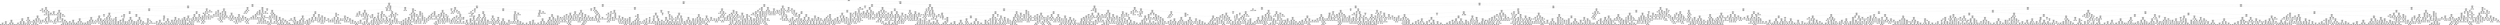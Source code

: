 digraph Tree {
node [shape=box] ;
0 [label="X[2] <= 78901232.0\ngini = 0.4999\nsamples = 44030\nvalue = [21773, 22257]"] ;
1 [label="X[5] <= 100270344.0\ngini = 0.4973\nsamples = 8250\nvalue = [4430, 3820]"] ;
0 -> 1 [labeldistance=2.5, labelangle=45, headlabel="True"] ;
2 [label="X[4] <= 127970712.0\ngini = 0.4915\nsamples = 4072\nvalue = [2301, 1771]"] ;
1 -> 2 ;
3 [label="X[9] <= 106976272.0\ngini = 0.4943\nsamples = 3397\nvalue = [1880, 1517]"] ;
2 -> 3 ;
4 [label="X[10] <= 67919440.0\ngini = 0.4878\nsamples = 2088\nvalue = [1207, 881]"] ;
3 -> 4 ;
5 [label="X[11] <= 66327092.0\ngini = 0.4377\nsamples = 34\nvalue = [11, 23]"] ;
4 -> 5 ;
6 [label="X[4] <= 97041992.0\ngini = 0.375\nsamples = 8\nvalue = [6, 2]"] ;
5 -> 6 ;
7 [label="gini = 0.0\nsamples = 2\nvalue = [0, 2]"] ;
6 -> 7 ;
8 [label="gini = 0.0\nsamples = 6\nvalue = [6, 0]"] ;
6 -> 8 ;
9 [label="X[10] <= 67663216.0\ngini = 0.3107\nsamples = 26\nvalue = [5, 21]"] ;
5 -> 9 ;
10 [label="X[6] <= 123979680.0\ngini = 0.375\nsamples = 4\nvalue = [3, 1]"] ;
9 -> 10 ;
11 [label="gini = 0.0\nsamples = 3\nvalue = [3, 0]"] ;
10 -> 11 ;
12 [label="gini = 0.0\nsamples = 1\nvalue = [0, 1]"] ;
10 -> 12 ;
13 [label="X[8] <= 67488912.0\ngini = 0.1653\nsamples = 22\nvalue = [2, 20]"] ;
9 -> 13 ;
14 [label="gini = 0.0\nsamples = 1\nvalue = [1, 0]"] ;
13 -> 14 ;
15 [label="X[6] <= 102481232.0\ngini = 0.0907\nsamples = 21\nvalue = [1, 20]"] ;
13 -> 15 ;
16 [label="X[3] <= 75054800.0\ngini = 0.5\nsamples = 2\nvalue = [1, 1]"] ;
15 -> 16 ;
17 [label="gini = 0.0\nsamples = 1\nvalue = [1, 0]"] ;
16 -> 17 ;
18 [label="gini = 0.0\nsamples = 1\nvalue = [0, 1]"] ;
16 -> 18 ;
19 [label="gini = 0.0\nsamples = 19\nvalue = [0, 19]"] ;
15 -> 19 ;
20 [label="X[11] <= 124358944.0\ngini = 0.4865\nsamples = 2054\nvalue = [1196, 858]"] ;
4 -> 20 ;
21 [label="X[12] <= 76818368.0\ngini = 0.4877\nsamples = 2026\nvalue = [1172, 854]"] ;
20 -> 21 ;
22 [label="X[9] <= 98305456.0\ngini = 0.4726\nsamples = 760\nvalue = [469, 291]"] ;
21 -> 22 ;
23 [label="X[13] <= 131089120.0\ngini = 0.4819\nsamples = 652\nvalue = [388, 264]"] ;
22 -> 23 ;
24 [label="X[3] <= 133639472.0\ngini = 0.4853\nsamples = 635\nvalue = [372, 263]"] ;
23 -> 24 ;
25 [label="X[0] <= 122442928.0\ngini = 0.4836\nsamples = 630\nvalue = [372, 258]"] ;
24 -> 25 ;
26 [label="X[8] <= 81408256.0\ngini = 0.4779\nsamples = 580\nvalue = [351, 229]"] ;
25 -> 26 ;
27 [label="X[9] <= 96870624.0\ngini = 0.4708\nsamples = 530\nvalue = [329, 201]"] ;
26 -> 27 ;
28 [label="X[10] <= 80980984.0\ngini = 0.4645\nsamples = 499\nvalue = [316, 183]"] ;
27 -> 28 ;
29 [label="X[5] <= 64318432.0\ngini = 0.4859\nsamples = 298\nvalue = [174, 124]"] ;
28 -> 29 ;
30 [label="X[7] <= 85280528.0\ngini = 0.4518\nsamples = 29\nvalue = [10, 19]"] ;
29 -> 30 ;
31 [label="X[11] <= 71904208.0\ngini = 0.48\nsamples = 15\nvalue = [9, 6]"] ;
30 -> 31 ;
32 [label="gini = 0.2188\nsamples = 8\nvalue = [7, 1]"] ;
31 -> 32 ;
33 [label="gini = 0.4082\nsamples = 7\nvalue = [2, 5]"] ;
31 -> 33 ;
34 [label="X[0] <= 122359840.0\ngini = 0.1327\nsamples = 14\nvalue = [1, 13]"] ;
30 -> 34 ;
35 [label="gini = 0.0\nsamples = 13\nvalue = [0, 13]"] ;
34 -> 35 ;
36 [label="gini = 0.0\nsamples = 1\nvalue = [1, 0]"] ;
34 -> 36 ;
37 [label="X[3] <= 123424208.0\ngini = 0.4759\nsamples = 269\nvalue = [164, 105]"] ;
29 -> 37 ;
38 [label="X[6] <= 81723472.0\ngini = 0.4632\nsamples = 247\nvalue = [157, 90]"] ;
37 -> 38 ;
39 [label="gini = 0.4824\nsamples = 32\nvalue = [13, 19]"] ;
38 -> 39 ;
40 [label="gini = 0.4424\nsamples = 215\nvalue = [144, 71]"] ;
38 -> 40 ;
41 [label="X[10] <= 68312768.0\ngini = 0.4339\nsamples = 22\nvalue = [7, 15]"] ;
37 -> 41 ;
42 [label="gini = 0.0\nsamples = 3\nvalue = [3, 0]"] ;
41 -> 42 ;
43 [label="gini = 0.3324\nsamples = 19\nvalue = [4, 15]"] ;
41 -> 43 ;
44 [label="X[12] <= 72017864.0\ngini = 0.4147\nsamples = 201\nvalue = [142, 59]"] ;
28 -> 44 ;
45 [label="X[12] <= 64628472.0\ngini = 0.4431\nsamples = 163\nvalue = [109, 54]"] ;
44 -> 45 ;
46 [label="X[1] <= 118382080.0\ngini = 0.1172\nsamples = 16\nvalue = [15, 1]"] ;
45 -> 46 ;
47 [label="gini = 0.0\nsamples = 15\nvalue = [15, 0]"] ;
46 -> 47 ;
48 [label="gini = 0.0\nsamples = 1\nvalue = [0, 1]"] ;
46 -> 48 ;
49 [label="X[10] <= 118185056.0\ngini = 0.4611\nsamples = 147\nvalue = [94, 53]"] ;
45 -> 49 ;
50 [label="gini = 0.4505\nsamples = 143\nvalue = [94, 49]"] ;
49 -> 50 ;
51 [label="gini = 0.0\nsamples = 4\nvalue = [0, 4]"] ;
49 -> 51 ;
52 [label="X[4] <= 127293072.0\ngini = 0.2285\nsamples = 38\nvalue = [33, 5]"] ;
44 -> 52 ;
53 [label="X[13] <= 126598328.0\ngini = 0.1528\nsamples = 36\nvalue = [33, 3]"] ;
52 -> 53 ;
54 [label="gini = 0.1078\nsamples = 35\nvalue = [33, 2]"] ;
53 -> 54 ;
55 [label="gini = 0.0\nsamples = 1\nvalue = [0, 1]"] ;
53 -> 55 ;
56 [label="gini = 0.0\nsamples = 2\nvalue = [0, 2]"] ;
52 -> 56 ;
57 [label="X[11] <= 71600408.0\ngini = 0.487\nsamples = 31\nvalue = [13, 18]"] ;
27 -> 57 ;
58 [label="gini = 0.0\nsamples = 6\nvalue = [6, 0]"] ;
57 -> 58 ;
59 [label="X[12] <= 72409136.0\ngini = 0.4032\nsamples = 25\nvalue = [7, 18]"] ;
57 -> 59 ;
60 [label="X[5] <= 64521096.0\ngini = 0.18\nsamples = 20\nvalue = [2, 18]"] ;
59 -> 60 ;
61 [label="X[0] <= 76423200.0\ngini = 0.5\nsamples = 4\nvalue = [2, 2]"] ;
60 -> 61 ;
62 [label="gini = 0.0\nsamples = 2\nvalue = [2, 0]"] ;
61 -> 62 ;
63 [label="gini = 0.0\nsamples = 2\nvalue = [0, 2]"] ;
61 -> 63 ;
64 [label="gini = 0.0\nsamples = 16\nvalue = [0, 16]"] ;
60 -> 64 ;
65 [label="gini = 0.0\nsamples = 5\nvalue = [5, 0]"] ;
59 -> 65 ;
66 [label="X[7] <= 114361040.0\ngini = 0.4928\nsamples = 50\nvalue = [22, 28]"] ;
26 -> 66 ;
67 [label="X[6] <= 122046016.0\ngini = 0.4178\nsamples = 37\nvalue = [11, 26]"] ;
66 -> 67 ;
68 [label="X[9] <= 71479408.0\ngini = 0.2778\nsamples = 30\nvalue = [5, 25]"] ;
67 -> 68 ;
69 [label="gini = 0.0\nsamples = 2\nvalue = [2, 0]"] ;
68 -> 69 ;
70 [label="X[2] <= 73588696.0\ngini = 0.1913\nsamples = 28\nvalue = [3, 25]"] ;
68 -> 70 ;
71 [label="X[6] <= 107756280.0\ngini = 0.4444\nsamples = 3\nvalue = [2, 1]"] ;
70 -> 71 ;
72 [label="gini = 0.0\nsamples = 1\nvalue = [0, 1]"] ;
71 -> 72 ;
73 [label="gini = 0.0\nsamples = 2\nvalue = [2, 0]"] ;
71 -> 73 ;
74 [label="X[28] <= 0.5\ngini = 0.0768\nsamples = 25\nvalue = [1, 24]"] ;
70 -> 74 ;
75 [label="gini = 0.0\nsamples = 24\nvalue = [0, 24]"] ;
74 -> 75 ;
76 [label="gini = 0.0\nsamples = 1\nvalue = [1, 0]"] ;
74 -> 76 ;
77 [label="X[10] <= 102590416.0\ngini = 0.2449\nsamples = 7\nvalue = [6, 1]"] ;
67 -> 77 ;
78 [label="gini = 0.0\nsamples = 6\nvalue = [6, 0]"] ;
77 -> 78 ;
79 [label="gini = 0.0\nsamples = 1\nvalue = [0, 1]"] ;
77 -> 79 ;
80 [label="X[1] <= 79393168.0\ngini = 0.2604\nsamples = 13\nvalue = [11, 2]"] ;
66 -> 80 ;
81 [label="gini = 0.0\nsamples = 2\nvalue = [0, 2]"] ;
80 -> 81 ;
82 [label="gini = 0.0\nsamples = 11\nvalue = [11, 0]"] ;
80 -> 82 ;
83 [label="X[1] <= 70058512.0\ngini = 0.4872\nsamples = 50\nvalue = [21, 29]"] ;
25 -> 83 ;
84 [label="gini = 0.0\nsamples = 10\nvalue = [0, 10]"] ;
83 -> 84 ;
85 [label="X[1] <= 81725520.0\ngini = 0.4988\nsamples = 40\nvalue = [21, 19]"] ;
83 -> 85 ;
86 [label="X[2] <= 72683824.0\ngini = 0.4444\nsamples = 27\nvalue = [18, 9]"] ;
85 -> 86 ;
87 [label="X[2] <= 68715048.0\ngini = 0.375\nsamples = 8\nvalue = [2, 6]"] ;
86 -> 87 ;
88 [label="X[4] <= 95109360.0\ngini = 0.4444\nsamples = 3\nvalue = [2, 1]"] ;
87 -> 88 ;
89 [label="gini = 0.0\nsamples = 2\nvalue = [2, 0]"] ;
88 -> 89 ;
90 [label="gini = 0.0\nsamples = 1\nvalue = [0, 1]"] ;
88 -> 90 ;
91 [label="gini = 0.0\nsamples = 5\nvalue = [0, 5]"] ;
87 -> 91 ;
92 [label="X[2] <= 77827224.0\ngini = 0.2659\nsamples = 19\nvalue = [16, 3]"] ;
86 -> 92 ;
93 [label="gini = 0.0\nsamples = 12\nvalue = [12, 0]"] ;
92 -> 93 ;
94 [label="X[1] <= 76983008.0\ngini = 0.4898\nsamples = 7\nvalue = [4, 3]"] ;
92 -> 94 ;
95 [label="gini = 0.0\nsamples = 4\nvalue = [4, 0]"] ;
94 -> 95 ;
96 [label="gini = 0.0\nsamples = 3\nvalue = [0, 3]"] ;
94 -> 96 ;
97 [label="X[2] <= 73650576.0\ngini = 0.355\nsamples = 13\nvalue = [3, 10]"] ;
85 -> 97 ;
98 [label="X[6] <= 126878832.0\ngini = 0.5\nsamples = 6\nvalue = [3, 3]"] ;
97 -> 98 ;
99 [label="gini = 0.0\nsamples = 3\nvalue = [3, 0]"] ;
98 -> 99 ;
100 [label="gini = 0.0\nsamples = 3\nvalue = [0, 3]"] ;
98 -> 100 ;
101 [label="gini = 0.0\nsamples = 7\nvalue = [0, 7]"] ;
97 -> 101 ;
102 [label="gini = 0.0\nsamples = 5\nvalue = [0, 5]"] ;
24 -> 102 ;
103 [label="X[25] <= 0.5\ngini = 0.1107\nsamples = 17\nvalue = [16, 1]"] ;
23 -> 103 ;
104 [label="gini = 0.0\nsamples = 16\nvalue = [16, 0]"] ;
103 -> 104 ;
105 [label="gini = 0.0\nsamples = 1\nvalue = [0, 1]"] ;
103 -> 105 ;
106 [label="X[8] <= 67487776.0\ngini = 0.375\nsamples = 108\nvalue = [81, 27]"] ;
22 -> 106 ;
107 [label="X[5] <= 66601532.0\ngini = 0.2778\nsamples = 6\nvalue = [1, 5]"] ;
106 -> 107 ;
108 [label="gini = 0.0\nsamples = 5\nvalue = [0, 5]"] ;
107 -> 108 ;
109 [label="gini = 0.0\nsamples = 1\nvalue = [1, 0]"] ;
107 -> 109 ;
110 [label="X[5] <= 90612576.0\ngini = 0.3383\nsamples = 102\nvalue = [80, 22]"] ;
106 -> 110 ;
111 [label="X[2] <= 67830016.0\ngini = 0.3023\nsamples = 97\nvalue = [79, 18]"] ;
110 -> 111 ;
112 [label="gini = 0.0\nsamples = 2\nvalue = [0, 2]"] ;
111 -> 112 ;
113 [label="X[10] <= 104711144.0\ngini = 0.2801\nsamples = 95\nvalue = [79, 16]"] ;
111 -> 113 ;
114 [label="X[8] <= 67621168.0\ngini = 0.1446\nsamples = 51\nvalue = [47, 4]"] ;
113 -> 114 ;
115 [label="gini = 0.0\nsamples = 1\nvalue = [0, 1]"] ;
114 -> 115 ;
116 [label="X[1] <= 114399264.0\ngini = 0.1128\nsamples = 50\nvalue = [47, 3]"] ;
114 -> 116 ;
117 [label="X[12] <= 72648032.0\ngini = 0.0444\nsamples = 44\nvalue = [43, 1]"] ;
116 -> 117 ;
118 [label="gini = 0.0\nsamples = 42\nvalue = [42, 0]"] ;
117 -> 118 ;
119 [label="X[0] <= 102246704.0\ngini = 0.5\nsamples = 2\nvalue = [1, 1]"] ;
117 -> 119 ;
120 [label="gini = 0.0\nsamples = 1\nvalue = [1, 0]"] ;
119 -> 120 ;
121 [label="gini = 0.0\nsamples = 1\nvalue = [0, 1]"] ;
119 -> 121 ;
122 [label="X[9] <= 104662688.0\ngini = 0.4444\nsamples = 6\nvalue = [4, 2]"] ;
116 -> 122 ;
123 [label="gini = 0.0\nsamples = 4\nvalue = [4, 0]"] ;
122 -> 123 ;
124 [label="gini = 0.0\nsamples = 2\nvalue = [0, 2]"] ;
122 -> 124 ;
125 [label="X[2] <= 68373968.0\ngini = 0.3967\nsamples = 44\nvalue = [32, 12]"] ;
113 -> 125 ;
126 [label="gini = 0.0\nsamples = 2\nvalue = [0, 2]"] ;
125 -> 126 ;
127 [label="X[3] <= 101269840.0\ngini = 0.3628\nsamples = 42\nvalue = [32, 10]"] ;
125 -> 127 ;
128 [label="X[13] <= 89547808.0\ngini = 0.375\nsamples = 4\nvalue = [1, 3]"] ;
127 -> 128 ;
129 [label="gini = 0.0\nsamples = 1\nvalue = [1, 0]"] ;
128 -> 129 ;
130 [label="gini = 0.0\nsamples = 3\nvalue = [0, 3]"] ;
128 -> 130 ;
131 [label="X[0] <= 66091952.0\ngini = 0.3006\nsamples = 38\nvalue = [31, 7]"] ;
127 -> 131 ;
132 [label="gini = 0.0\nsamples = 1\nvalue = [0, 1]"] ;
131 -> 132 ;
133 [label="X[5] <= 65700468.0\ngini = 0.2717\nsamples = 37\nvalue = [31, 6]"] ;
131 -> 133 ;
134 [label="X[5] <= 65274160.0\ngini = 0.4321\nsamples = 19\nvalue = [13, 6]"] ;
133 -> 134 ;
135 [label="gini = 0.2604\nsamples = 13\nvalue = [11, 2]"] ;
134 -> 135 ;
136 [label="gini = 0.4444\nsamples = 6\nvalue = [2, 4]"] ;
134 -> 136 ;
137 [label="gini = 0.0\nsamples = 18\nvalue = [18, 0]"] ;
133 -> 137 ;
138 [label="X[11] <= 97666872.0\ngini = 0.32\nsamples = 5\nvalue = [1, 4]"] ;
110 -> 138 ;
139 [label="gini = 0.0\nsamples = 4\nvalue = [0, 4]"] ;
138 -> 139 ;
140 [label="gini = 0.0\nsamples = 1\nvalue = [1, 0]"] ;
138 -> 140 ;
141 [label="X[4] <= 115676832.0\ngini = 0.4939\nsamples = 1266\nvalue = [703, 563]"] ;
21 -> 141 ;
142 [label="X[2] <= 73977760.0\ngini = 0.485\nsamples = 917\nvalue = [538, 379]"] ;
141 -> 142 ;
143 [label="X[13] <= 126802432.0\ngini = 0.459\nsamples = 440\nvalue = [283, 157]"] ;
142 -> 143 ;
144 [label="X[36] <= 0.5\ngini = 0.4476\nsamples = 411\nvalue = [272, 139]"] ;
143 -> 144 ;
145 [label="X[1] <= 92412368.0\ngini = 0.4444\nsamples = 408\nvalue = [272, 136]"] ;
144 -> 145 ;
146 [label="X[11] <= 77813440.0\ngini = 0.4161\nsamples = 288\nvalue = [203, 85]"] ;
145 -> 146 ;
147 [label="X[13] <= 115162080.0\ngini = 0.4674\nsamples = 145\nvalue = [91, 54]"] ;
146 -> 147 ;
148 [label="X[3] <= 108339392.0\ngini = 0.4991\nsamples = 96\nvalue = [50, 46]"] ;
147 -> 148 ;
149 [label="X[2] <= 73273376.0\ngini = 0.4954\nsamples = 73\nvalue = [33, 40]"] ;
148 -> 149 ;
150 [label="X[8] <= 67648688.0\ngini = 0.4995\nsamples = 64\nvalue = [33, 31]"] ;
149 -> 150 ;
151 [label="gini = 0.2778\nsamples = 12\nvalue = [10, 2]"] ;
150 -> 151 ;
152 [label="gini = 0.4933\nsamples = 52\nvalue = [23, 29]"] ;
150 -> 152 ;
153 [label="gini = 0.0\nsamples = 9\nvalue = [0, 9]"] ;
149 -> 153 ;
154 [label="X[6] <= 86197488.0\ngini = 0.3856\nsamples = 23\nvalue = [17, 6]"] ;
148 -> 154 ;
155 [label="X[29] <= 0.5\ngini = 0.1327\nsamples = 14\nvalue = [13, 1]"] ;
154 -> 155 ;
156 [label="gini = 0.0\nsamples = 13\nvalue = [13, 0]"] ;
155 -> 156 ;
157 [label="gini = 0.0\nsamples = 1\nvalue = [0, 1]"] ;
155 -> 157 ;
158 [label="X[13] <= 106234880.0\ngini = 0.4938\nsamples = 9\nvalue = [4, 5]"] ;
154 -> 158 ;
159 [label="gini = 0.0\nsamples = 3\nvalue = [0, 3]"] ;
158 -> 159 ;
160 [label="gini = 0.4444\nsamples = 6\nvalue = [4, 2]"] ;
158 -> 160 ;
161 [label="X[9] <= 81978728.0\ngini = 0.2732\nsamples = 49\nvalue = [41, 8]"] ;
147 -> 161 ;
162 [label="X[5] <= 95686088.0\ngini = 0.1388\nsamples = 40\nvalue = [37, 3]"] ;
161 -> 162 ;
163 [label="X[0] <= 73394960.0\ngini = 0.0973\nsamples = 39\nvalue = [37, 2]"] ;
162 -> 163 ;
164 [label="gini = 0.4082\nsamples = 7\nvalue = [5, 2]"] ;
163 -> 164 ;
165 [label="gini = 0.0\nsamples = 32\nvalue = [32, 0]"] ;
163 -> 165 ;
166 [label="gini = 0.0\nsamples = 1\nvalue = [0, 1]"] ;
162 -> 166 ;
167 [label="X[7] <= 76556192.0\ngini = 0.4938\nsamples = 9\nvalue = [4, 5]"] ;
161 -> 167 ;
168 [label="gini = 0.0\nsamples = 4\nvalue = [0, 4]"] ;
167 -> 168 ;
169 [label="X[5] <= 92428512.0\ngini = 0.32\nsamples = 5\nvalue = [4, 1]"] ;
167 -> 169 ;
170 [label="gini = 0.0\nsamples = 4\nvalue = [4, 0]"] ;
169 -> 170 ;
171 [label="gini = 0.0\nsamples = 1\nvalue = [0, 1]"] ;
169 -> 171 ;
172 [label="X[0] <= 120141440.0\ngini = 0.3396\nsamples = 143\nvalue = [112, 31]"] ;
146 -> 172 ;
173 [label="X[8] <= 80244848.0\ngini = 0.311\nsamples = 135\nvalue = [109, 26]"] ;
172 -> 173 ;
174 [label="X[3] <= 75120208.0\ngini = 0.3652\nsamples = 104\nvalue = [79, 25]"] ;
173 -> 174 ;
175 [label="X[4] <= 69341040.0\ngini = 0.4688\nsamples = 8\nvalue = [3, 5]"] ;
174 -> 175 ;
176 [label="gini = 0.0\nsamples = 3\nvalue = [0, 3]"] ;
175 -> 176 ;
177 [label="gini = 0.48\nsamples = 5\nvalue = [3, 2]"] ;
175 -> 177 ;
178 [label="X[4] <= 100172192.0\ngini = 0.3299\nsamples = 96\nvalue = [76, 20]"] ;
174 -> 178 ;
179 [label="gini = 0.2008\nsamples = 53\nvalue = [47, 6]"] ;
178 -> 179 ;
180 [label="gini = 0.4392\nsamples = 43\nvalue = [29, 14]"] ;
178 -> 180 ;
181 [label="X[30] <= 0.5\ngini = 0.0624\nsamples = 31\nvalue = [30, 1]"] ;
173 -> 181 ;
182 [label="gini = 0.0\nsamples = 30\nvalue = [30, 0]"] ;
181 -> 182 ;
183 [label="gini = 0.0\nsamples = 1\nvalue = [0, 1]"] ;
181 -> 183 ;
184 [label="X[8] <= 74852544.0\ngini = 0.4688\nsamples = 8\nvalue = [3, 5]"] ;
172 -> 184 ;
185 [label="X[12] <= 81027520.0\ngini = 0.375\nsamples = 4\nvalue = [3, 1]"] ;
184 -> 185 ;
186 [label="gini = 0.0\nsamples = 1\nvalue = [0, 1]"] ;
185 -> 186 ;
187 [label="gini = 0.0\nsamples = 3\nvalue = [3, 0]"] ;
185 -> 187 ;
188 [label="gini = 0.0\nsamples = 4\nvalue = [0, 4]"] ;
184 -> 188 ;
189 [label="X[10] <= 74227552.0\ngini = 0.4888\nsamples = 120\nvalue = [69, 51]"] ;
145 -> 189 ;
190 [label="X[11] <= 111369304.0\ngini = 0.2604\nsamples = 13\nvalue = [2, 11]"] ;
189 -> 190 ;
191 [label="gini = 0.0\nsamples = 10\nvalue = [0, 10]"] ;
190 -> 191 ;
192 [label="X[1] <= 103214480.0\ngini = 0.4444\nsamples = 3\nvalue = [2, 1]"] ;
190 -> 192 ;
193 [label="gini = 0.0\nsamples = 2\nvalue = [2, 0]"] ;
192 -> 193 ;
194 [label="gini = 0.0\nsamples = 1\nvalue = [0, 1]"] ;
192 -> 194 ;
195 [label="X[5] <= 75076904.0\ngini = 0.4682\nsamples = 107\nvalue = [67, 40]"] ;
189 -> 195 ;
196 [label="X[8] <= 68042728.0\ngini = 0.3457\nsamples = 9\nvalue = [2, 7]"] ;
195 -> 196 ;
197 [label="gini = 0.0\nsamples = 1\nvalue = [1, 0]"] ;
196 -> 197 ;
198 [label="X[13] <= 86393272.0\ngini = 0.2188\nsamples = 8\nvalue = [1, 7]"] ;
196 -> 198 ;
199 [label="gini = 0.0\nsamples = 1\nvalue = [1, 0]"] ;
198 -> 199 ;
200 [label="gini = 0.0\nsamples = 7\nvalue = [0, 7]"] ;
198 -> 200 ;
201 [label="X[12] <= 96734304.0\ngini = 0.4467\nsamples = 98\nvalue = [65, 33]"] ;
195 -> 201 ;
202 [label="X[11] <= 77524496.0\ngini = 0.3565\nsamples = 56\nvalue = [43, 13]"] ;
201 -> 202 ;
203 [label="X[3] <= 80895976.0\ngini = 0.2778\nsamples = 6\nvalue = [1, 5]"] ;
202 -> 203 ;
204 [label="gini = 0.0\nsamples = 1\nvalue = [1, 0]"] ;
203 -> 204 ;
205 [label="gini = 0.0\nsamples = 5\nvalue = [0, 5]"] ;
203 -> 205 ;
206 [label="X[4] <= 82430000.0\ngini = 0.2688\nsamples = 50\nvalue = [42, 8]"] ;
202 -> 206 ;
207 [label="gini = 0.0\nsamples = 2\nvalue = [0, 2]"] ;
206 -> 207 ;
208 [label="gini = 0.2188\nsamples = 48\nvalue = [42, 6]"] ;
206 -> 208 ;
209 [label="X[12] <= 97716352.0\ngini = 0.4989\nsamples = 42\nvalue = [22, 20]"] ;
201 -> 209 ;
210 [label="gini = 0.0\nsamples = 5\nvalue = [0, 5]"] ;
209 -> 210 ;
211 [label="X[5] <= 84853504.0\ngini = 0.4821\nsamples = 37\nvalue = [22, 15]"] ;
209 -> 211 ;
212 [label="gini = 0.48\nsamples = 15\nvalue = [6, 9]"] ;
211 -> 212 ;
213 [label="gini = 0.3967\nsamples = 22\nvalue = [16, 6]"] ;
211 -> 213 ;
214 [label="gini = 0.0\nsamples = 3\nvalue = [0, 3]"] ;
144 -> 214 ;
215 [label="X[10] <= 89544624.0\ngini = 0.4709\nsamples = 29\nvalue = [11, 18]"] ;
143 -> 215 ;
216 [label="X[9] <= 68322544.0\ngini = 0.5\nsamples = 22\nvalue = [11, 11]"] ;
215 -> 216 ;
217 [label="X[1] <= 65024044.0\ngini = 0.32\nsamples = 10\nvalue = [2, 8]"] ;
216 -> 217 ;
218 [label="gini = 0.0\nsamples = 1\nvalue = [1, 0]"] ;
217 -> 218 ;
219 [label="X[10] <= 67974816.0\ngini = 0.1975\nsamples = 9\nvalue = [1, 8]"] ;
217 -> 219 ;
220 [label="gini = 0.0\nsamples = 1\nvalue = [1, 0]"] ;
219 -> 220 ;
221 [label="gini = 0.0\nsamples = 8\nvalue = [0, 8]"] ;
219 -> 221 ;
222 [label="X[5] <= 86886752.0\ngini = 0.375\nsamples = 12\nvalue = [9, 3]"] ;
216 -> 222 ;
223 [label="X[1] <= 71678000.0\ngini = 0.5\nsamples = 6\nvalue = [3, 3]"] ;
222 -> 223 ;
224 [label="gini = 0.0\nsamples = 3\nvalue = [3, 0]"] ;
223 -> 224 ;
225 [label="gini = 0.0\nsamples = 3\nvalue = [0, 3]"] ;
223 -> 225 ;
226 [label="gini = 0.0\nsamples = 6\nvalue = [6, 0]"] ;
222 -> 226 ;
227 [label="gini = 0.0\nsamples = 7\nvalue = [0, 7]"] ;
215 -> 227 ;
228 [label="X[7] <= 70135952.0\ngini = 0.4976\nsamples = 477\nvalue = [255, 222]"] ;
142 -> 228 ;
229 [label="X[11] <= 69042624.0\ngini = 0.3029\nsamples = 43\nvalue = [35, 8]"] ;
228 -> 229 ;
230 [label="gini = 0.0\nsamples = 2\nvalue = [0, 2]"] ;
229 -> 230 ;
231 [label="X[11] <= 119380256.0\ngini = 0.2499\nsamples = 41\nvalue = [35, 6]"] ;
229 -> 231 ;
232 [label="X[3] <= 72877216.0\ngini = 0.2188\nsamples = 40\nvalue = [35, 5]"] ;
231 -> 232 ;
233 [label="gini = 0.0\nsamples = 1\nvalue = [0, 1]"] ;
232 -> 233 ;
234 [label="X[30] <= 0.5\ngini = 0.1841\nsamples = 39\nvalue = [35, 4]"] ;
232 -> 234 ;
235 [label="X[12] <= 77211680.0\ngini = 0.0605\nsamples = 32\nvalue = [31, 1]"] ;
234 -> 235 ;
236 [label="gini = 0.0\nsamples = 1\nvalue = [0, 1]"] ;
235 -> 236 ;
237 [label="gini = 0.0\nsamples = 31\nvalue = [31, 0]"] ;
235 -> 237 ;
238 [label="X[10] <= 101869920.0\ngini = 0.4898\nsamples = 7\nvalue = [4, 3]"] ;
234 -> 238 ;
239 [label="gini = 0.0\nsamples = 3\nvalue = [3, 0]"] ;
238 -> 239 ;
240 [label="X[4] <= 99552368.0\ngini = 0.375\nsamples = 4\nvalue = [1, 3]"] ;
238 -> 240 ;
241 [label="gini = 0.0\nsamples = 1\nvalue = [1, 0]"] ;
240 -> 241 ;
242 [label="gini = 0.0\nsamples = 3\nvalue = [0, 3]"] ;
240 -> 242 ;
243 [label="gini = 0.0\nsamples = 1\nvalue = [0, 1]"] ;
231 -> 243 ;
244 [label="X[3] <= 101894344.0\ngini = 0.4999\nsamples = 434\nvalue = [220, 214]"] ;
228 -> 244 ;
245 [label="X[12] <= 97417320.0\ngini = 0.4956\nsamples = 300\nvalue = [136, 164]"] ;
244 -> 245 ;
246 [label="X[5] <= 84696624.0\ngini = 0.4999\nsamples = 229\nvalue = [113, 116]"] ;
245 -> 246 ;
247 [label="X[5] <= 79540152.0\ngini = 0.4857\nsamples = 142\nvalue = [59, 83]"] ;
246 -> 247 ;
248 [label="X[11] <= 114788032.0\ngini = 0.4965\nsamples = 72\nvalue = [39, 33]"] ;
247 -> 248 ;
249 [label="X[1] <= 66520212.0\ngini = 0.4892\nsamples = 68\nvalue = [39, 29]"] ;
248 -> 249 ;
250 [label="X[11] <= 68887840.0\ngini = 0.2778\nsamples = 6\nvalue = [1, 5]"] ;
249 -> 250 ;
251 [label="gini = 0.0\nsamples = 1\nvalue = [1, 0]"] ;
250 -> 251 ;
252 [label="gini = 0.0\nsamples = 5\nvalue = [0, 5]"] ;
250 -> 252 ;
253 [label="X[6] <= 116213968.0\ngini = 0.4745\nsamples = 62\nvalue = [38, 24]"] ;
249 -> 253 ;
254 [label="gini = 0.4983\nsamples = 51\nvalue = [27, 24]"] ;
253 -> 254 ;
255 [label="gini = 0.0\nsamples = 11\nvalue = [11, 0]"] ;
253 -> 255 ;
256 [label="gini = 0.0\nsamples = 4\nvalue = [0, 4]"] ;
248 -> 256 ;
257 [label="X[6] <= 86694488.0\ngini = 0.4082\nsamples = 70\nvalue = [20, 50]"] ;
247 -> 257 ;
258 [label="X[7] <= 82067456.0\ngini = 0.32\nsamples = 10\nvalue = [8, 2]"] ;
257 -> 258 ;
259 [label="X[12] <= 93594256.0\ngini = 0.4444\nsamples = 3\nvalue = [1, 2]"] ;
258 -> 259 ;
260 [label="gini = 0.0\nsamples = 2\nvalue = [0, 2]"] ;
259 -> 260 ;
261 [label="gini = 0.0\nsamples = 1\nvalue = [1, 0]"] ;
259 -> 261 ;
262 [label="gini = 0.0\nsamples = 7\nvalue = [7, 0]"] ;
258 -> 262 ;
263 [label="X[20] <= 0.5\ngini = 0.32\nsamples = 60\nvalue = [12, 48]"] ;
257 -> 263 ;
264 [label="X[7] <= 70741304.0\ngini = 0.2698\nsamples = 56\nvalue = [9, 47]"] ;
263 -> 264 ;
265 [label="gini = 0.0\nsamples = 1\nvalue = [1, 0]"] ;
264 -> 265 ;
266 [label="gini = 0.2486\nsamples = 55\nvalue = [8, 47]"] ;
264 -> 266 ;
267 [label="X[12] <= 80378232.0\ngini = 0.375\nsamples = 4\nvalue = [3, 1]"] ;
263 -> 267 ;
268 [label="gini = 0.0\nsamples = 1\nvalue = [0, 1]"] ;
267 -> 268 ;
269 [label="gini = 0.0\nsamples = 3\nvalue = [3, 0]"] ;
267 -> 269 ;
270 [label="X[10] <= 74201584.0\ngini = 0.4709\nsamples = 87\nvalue = [54, 33]"] ;
246 -> 270 ;
271 [label="X[8] <= 94895120.0\ngini = 0.2778\nsamples = 12\nvalue = [2, 10]"] ;
270 -> 271 ;
272 [label="gini = 0.0\nsamples = 10\nvalue = [0, 10]"] ;
271 -> 272 ;
273 [label="gini = 0.0\nsamples = 2\nvalue = [2, 0]"] ;
271 -> 273 ;
274 [label="X[12] <= 77508720.0\ngini = 0.4252\nsamples = 75\nvalue = [52, 23]"] ;
270 -> 274 ;
275 [label="X[10] <= 79742656.0\ngini = 0.4082\nsamples = 7\nvalue = [2, 5]"] ;
274 -> 275 ;
276 [label="gini = 0.0\nsamples = 2\nvalue = [2, 0]"] ;
275 -> 276 ;
277 [label="gini = 0.0\nsamples = 5\nvalue = [0, 5]"] ;
275 -> 277 ;
278 [label="X[0] <= 91269824.0\ngini = 0.3893\nsamples = 68\nvalue = [50, 18]"] ;
274 -> 278 ;
279 [label="X[5] <= 90383376.0\ngini = 0.4989\nsamples = 21\nvalue = [10, 11]"] ;
278 -> 279 ;
280 [label="gini = 0.375\nsamples = 12\nvalue = [9, 3]"] ;
279 -> 280 ;
281 [label="gini = 0.1975\nsamples = 9\nvalue = [1, 8]"] ;
279 -> 281 ;
282 [label="X[12] <= 84835984.0\ngini = 0.2535\nsamples = 47\nvalue = [40, 7]"] ;
278 -> 282 ;
283 [label="gini = 0.0\nsamples = 23\nvalue = [23, 0]"] ;
282 -> 283 ;
284 [label="gini = 0.4132\nsamples = 24\nvalue = [17, 7]"] ;
282 -> 284 ;
285 [label="X[9] <= 91815952.0\ngini = 0.438\nsamples = 71\nvalue = [23, 48]"] ;
245 -> 285 ;
286 [label="X[9] <= 74089824.0\ngini = 0.3432\nsamples = 50\nvalue = [11, 39]"] ;
285 -> 286 ;
287 [label="X[9] <= 69689040.0\ngini = 0.4082\nsamples = 7\nvalue = [5, 2]"] ;
286 -> 287 ;
288 [label="gini = 0.0\nsamples = 2\nvalue = [0, 2]"] ;
287 -> 288 ;
289 [label="gini = 0.0\nsamples = 5\nvalue = [5, 0]"] ;
287 -> 289 ;
290 [label="X[13] <= 79206848.0\ngini = 0.2401\nsamples = 43\nvalue = [6, 37]"] ;
286 -> 290 ;
291 [label="X[10] <= 96552576.0\ngini = 0.375\nsamples = 4\nvalue = [3, 1]"] ;
290 -> 291 ;
292 [label="gini = 0.0\nsamples = 3\nvalue = [3, 0]"] ;
291 -> 292 ;
293 [label="gini = 0.0\nsamples = 1\nvalue = [0, 1]"] ;
291 -> 293 ;
294 [label="X[2] <= 78794120.0\ngini = 0.142\nsamples = 39\nvalue = [3, 36]"] ;
290 -> 294 ;
295 [label="X[6] <= 124910480.0\ngini = 0.0526\nsamples = 37\nvalue = [1, 36]"] ;
294 -> 295 ;
296 [label="gini = 0.0\nsamples = 35\nvalue = [0, 35]"] ;
295 -> 296 ;
297 [label="gini = 0.5\nsamples = 2\nvalue = [1, 1]"] ;
295 -> 297 ;
298 [label="gini = 0.0\nsamples = 2\nvalue = [2, 0]"] ;
294 -> 298 ;
299 [label="X[6] <= 105391320.0\ngini = 0.4898\nsamples = 21\nvalue = [12, 9]"] ;
285 -> 299 ;
300 [label="X[2] <= 77692944.0\ngini = 0.48\nsamples = 15\nvalue = [6, 9]"] ;
299 -> 300 ;
301 [label="X[4] <= 99210848.0\ngini = 0.4082\nsamples = 7\nvalue = [5, 2]"] ;
300 -> 301 ;
302 [label="X[0] <= 76877840.0\ngini = 0.2778\nsamples = 6\nvalue = [5, 1]"] ;
301 -> 302 ;
303 [label="gini = 0.0\nsamples = 1\nvalue = [0, 1]"] ;
302 -> 303 ;
304 [label="gini = 0.0\nsamples = 5\nvalue = [5, 0]"] ;
302 -> 304 ;
305 [label="gini = 0.0\nsamples = 1\nvalue = [0, 1]"] ;
301 -> 305 ;
306 [label="X[2] <= 78801056.0\ngini = 0.2188\nsamples = 8\nvalue = [1, 7]"] ;
300 -> 306 ;
307 [label="gini = 0.0\nsamples = 7\nvalue = [0, 7]"] ;
306 -> 307 ;
308 [label="gini = 0.0\nsamples = 1\nvalue = [1, 0]"] ;
306 -> 308 ;
309 [label="gini = 0.0\nsamples = 6\nvalue = [6, 0]"] ;
299 -> 309 ;
310 [label="X[5] <= 90755872.0\ngini = 0.4678\nsamples = 134\nvalue = [84, 50]"] ;
244 -> 310 ;
311 [label="X[5] <= 79982704.0\ngini = 0.4948\nsamples = 98\nvalue = [54, 44]"] ;
310 -> 311 ;
312 [label="X[8] <= 95179632.0\ngini = 0.3807\nsamples = 43\nvalue = [32, 11]"] ;
311 -> 312 ;
313 [label="X[10] <= 98361424.0\ngini = 0.32\nsamples = 40\nvalue = [32, 8]"] ;
312 -> 313 ;
314 [label="X[7] <= 126004496.0\ngini = 0.095\nsamples = 20\nvalue = [19, 1]"] ;
313 -> 314 ;
315 [label="gini = 0.0\nsamples = 19\nvalue = [19, 0]"] ;
314 -> 315 ;
316 [label="gini = 0.0\nsamples = 1\nvalue = [0, 1]"] ;
314 -> 316 ;
317 [label="X[10] <= 104404072.0\ngini = 0.455\nsamples = 20\nvalue = [13, 7]"] ;
313 -> 317 ;
318 [label="X[12] <= 77875968.0\ngini = 0.2778\nsamples = 6\nvalue = [1, 5]"] ;
317 -> 318 ;
319 [label="gini = 0.0\nsamples = 1\nvalue = [1, 0]"] ;
318 -> 319 ;
320 [label="gini = 0.0\nsamples = 5\nvalue = [0, 5]"] ;
318 -> 320 ;
321 [label="X[1] <= 123961376.0\ngini = 0.2449\nsamples = 14\nvalue = [12, 2]"] ;
317 -> 321 ;
322 [label="gini = 0.142\nsamples = 13\nvalue = [12, 1]"] ;
321 -> 322 ;
323 [label="gini = 0.0\nsamples = 1\nvalue = [0, 1]"] ;
321 -> 323 ;
324 [label="gini = 0.0\nsamples = 3\nvalue = [0, 3]"] ;
312 -> 324 ;
325 [label="X[9] <= 86488720.0\ngini = 0.48\nsamples = 55\nvalue = [22, 33]"] ;
311 -> 325 ;
326 [label="X[5] <= 84615720.0\ngini = 0.4938\nsamples = 27\nvalue = [15, 12]"] ;
325 -> 326 ;
327 [label="X[8] <= 75537968.0\ngini = 0.3367\nsamples = 14\nvalue = [11, 3]"] ;
326 -> 327 ;
328 [label="X[6] <= 107913040.0\ngini = 0.5\nsamples = 6\nvalue = [3, 3]"] ;
327 -> 328 ;
329 [label="gini = 0.0\nsamples = 3\nvalue = [3, 0]"] ;
328 -> 329 ;
330 [label="gini = 0.0\nsamples = 3\nvalue = [0, 3]"] ;
328 -> 330 ;
331 [label="gini = 0.0\nsamples = 8\nvalue = [8, 0]"] ;
327 -> 331 ;
332 [label="X[3] <= 105269768.0\ngini = 0.426\nsamples = 13\nvalue = [4, 9]"] ;
326 -> 332 ;
333 [label="gini = 0.0\nsamples = 3\nvalue = [3, 0]"] ;
332 -> 333 ;
334 [label="X[12] <= 84020808.0\ngini = 0.18\nsamples = 10\nvalue = [1, 9]"] ;
332 -> 334 ;
335 [label="gini = 0.0\nsamples = 1\nvalue = [1, 0]"] ;
334 -> 335 ;
336 [label="gini = 0.0\nsamples = 9\nvalue = [0, 9]"] ;
334 -> 336 ;
337 [label="X[6] <= 90008992.0\ngini = 0.375\nsamples = 28\nvalue = [7, 21]"] ;
325 -> 337 ;
338 [label="X[11] <= 88420624.0\ngini = 0.497\nsamples = 13\nvalue = [7, 6]"] ;
337 -> 338 ;
339 [label="X[1] <= 78909088.0\ngini = 0.2778\nsamples = 6\nvalue = [1, 5]"] ;
338 -> 339 ;
340 [label="gini = 0.0\nsamples = 1\nvalue = [1, 0]"] ;
339 -> 340 ;
341 [label="gini = 0.0\nsamples = 5\nvalue = [0, 5]"] ;
339 -> 341 ;
342 [label="X[32] <= 0.5\ngini = 0.2449\nsamples = 7\nvalue = [6, 1]"] ;
338 -> 342 ;
343 [label="gini = 0.0\nsamples = 6\nvalue = [6, 0]"] ;
342 -> 343 ;
344 [label="gini = 0.0\nsamples = 1\nvalue = [0, 1]"] ;
342 -> 344 ;
345 [label="gini = 0.0\nsamples = 15\nvalue = [0, 15]"] ;
337 -> 345 ;
346 [label="X[3] <= 121059600.0\ngini = 0.2778\nsamples = 36\nvalue = [30, 6]"] ;
310 -> 346 ;
347 [label="X[8] <= 74550416.0\ngini = 0.1748\nsamples = 31\nvalue = [28, 3]"] ;
346 -> 347 ;
348 [label="X[13] <= 116134688.0\ngini = 0.4898\nsamples = 7\nvalue = [4, 3]"] ;
347 -> 348 ;
349 [label="X[1] <= 76755872.0\ngini = 0.375\nsamples = 4\nvalue = [1, 3]"] ;
348 -> 349 ;
350 [label="gini = 0.0\nsamples = 1\nvalue = [1, 0]"] ;
349 -> 350 ;
351 [label="gini = 0.0\nsamples = 3\nvalue = [0, 3]"] ;
349 -> 351 ;
352 [label="gini = 0.0\nsamples = 3\nvalue = [3, 0]"] ;
348 -> 352 ;
353 [label="gini = 0.0\nsamples = 24\nvalue = [24, 0]"] ;
347 -> 353 ;
354 [label="X[8] <= 75661952.0\ngini = 0.48\nsamples = 5\nvalue = [2, 3]"] ;
346 -> 354 ;
355 [label="gini = 0.0\nsamples = 2\nvalue = [2, 0]"] ;
354 -> 355 ;
356 [label="gini = 0.0\nsamples = 3\nvalue = [0, 3]"] ;
354 -> 356 ;
357 [label="X[7] <= 119284744.0\ngini = 0.4985\nsamples = 349\nvalue = [165, 184]"] ;
141 -> 357 ;
358 [label="X[0] <= 96891712.0\ngini = 0.5\nsamples = 319\nvalue = [158, 161]"] ;
357 -> 358 ;
359 [label="X[0] <= 87652768.0\ngini = 0.4978\nsamples = 272\nvalue = [127, 145]"] ;
358 -> 359 ;
360 [label="X[13] <= 121667240.0\ngini = 0.5\nsamples = 235\nvalue = [118, 117]"] ;
359 -> 360 ;
361 [label="X[4] <= 115713776.0\ngini = 0.4992\nsamples = 219\nvalue = [105, 114]"] ;
360 -> 361 ;
362 [label="gini = 0.0\nsamples = 6\nvalue = [0, 6]"] ;
361 -> 362 ;
363 [label="X[3] <= 101638784.0\ngini = 0.4999\nsamples = 213\nvalue = [105, 108]"] ;
361 -> 363 ;
364 [label="X[0] <= 67052376.0\ngini = 0.3878\nsamples = 19\nvalue = [14, 5]"] ;
363 -> 364 ;
365 [label="gini = 0.0\nsamples = 2\nvalue = [0, 2]"] ;
364 -> 365 ;
366 [label="X[6] <= 66065472.0\ngini = 0.2907\nsamples = 17\nvalue = [14, 3]"] ;
364 -> 366 ;
367 [label="gini = 0.0\nsamples = 1\nvalue = [0, 1]"] ;
366 -> 367 ;
368 [label="X[12] <= 85009728.0\ngini = 0.2188\nsamples = 16\nvalue = [14, 2]"] ;
366 -> 368 ;
369 [label="gini = 0.0\nsamples = 11\nvalue = [11, 0]"] ;
368 -> 369 ;
370 [label="gini = 0.48\nsamples = 5\nvalue = [3, 2]"] ;
368 -> 370 ;
371 [label="X[9] <= 103721248.0\ngini = 0.4981\nsamples = 194\nvalue = [91, 103]"] ;
363 -> 371 ;
372 [label="X[2] <= 68926112.0\ngini = 0.5\nsamples = 175\nvalue = [87, 88]"] ;
371 -> 372 ;
373 [label="X[5] <= 89836768.0\ngini = 0.4698\nsamples = 61\nvalue = [23, 38]"] ;
372 -> 373 ;
374 [label="gini = 0.4105\nsamples = 52\nvalue = [15, 37]"] ;
373 -> 374 ;
375 [label="gini = 0.1975\nsamples = 9\nvalue = [8, 1]"] ;
373 -> 375 ;
376 [label="X[4] <= 127140512.0\ngini = 0.4925\nsamples = 114\nvalue = [64, 50]"] ;
372 -> 376 ;
377 [label="gini = 0.4997\nsamples = 88\nvalue = [43, 45]"] ;
376 -> 377 ;
378 [label="gini = 0.3107\nsamples = 26\nvalue = [21, 5]"] ;
376 -> 378 ;
379 [label="X[9] <= 105025368.0\ngini = 0.3324\nsamples = 19\nvalue = [4, 15]"] ;
371 -> 379 ;
380 [label="X[12] <= 84454536.0\ngini = 0.1172\nsamples = 16\nvalue = [1, 15]"] ;
379 -> 380 ;
381 [label="gini = 0.4444\nsamples = 3\nvalue = [1, 2]"] ;
380 -> 381 ;
382 [label="gini = 0.0\nsamples = 13\nvalue = [0, 13]"] ;
380 -> 382 ;
383 [label="gini = 0.0\nsamples = 3\nvalue = [3, 0]"] ;
379 -> 383 ;
384 [label="X[9] <= 95300424.0\ngini = 0.3047\nsamples = 16\nvalue = [13, 3]"] ;
360 -> 384 ;
385 [label="X[13] <= 131000752.0\ngini = 0.1327\nsamples = 14\nvalue = [13, 1]"] ;
384 -> 385 ;
386 [label="gini = 0.0\nsamples = 13\nvalue = [13, 0]"] ;
385 -> 386 ;
387 [label="gini = 0.0\nsamples = 1\nvalue = [0, 1]"] ;
385 -> 387 ;
388 [label="gini = 0.0\nsamples = 2\nvalue = [0, 2]"] ;
384 -> 388 ;
389 [label="X[1] <= 71631632.0\ngini = 0.3682\nsamples = 37\nvalue = [9, 28]"] ;
359 -> 389 ;
390 [label="X[7] <= 82903800.0\ngini = 0.5\nsamples = 14\nvalue = [7, 7]"] ;
389 -> 390 ;
391 [label="gini = 0.0\nsamples = 5\nvalue = [5, 0]"] ;
390 -> 391 ;
392 [label="X[12] <= 87137192.0\ngini = 0.3457\nsamples = 9\nvalue = [2, 7]"] ;
390 -> 392 ;
393 [label="X[9] <= 76795024.0\ngini = 0.4444\nsamples = 3\nvalue = [2, 1]"] ;
392 -> 393 ;
394 [label="gini = 0.0\nsamples = 1\nvalue = [0, 1]"] ;
393 -> 394 ;
395 [label="gini = 0.0\nsamples = 2\nvalue = [2, 0]"] ;
393 -> 395 ;
396 [label="gini = 0.0\nsamples = 6\nvalue = [0, 6]"] ;
392 -> 396 ;
397 [label="X[10] <= 117254144.0\ngini = 0.1588\nsamples = 23\nvalue = [2, 21]"] ;
389 -> 397 ;
398 [label="X[10] <= 99264648.0\ngini = 0.0868\nsamples = 22\nvalue = [1, 21]"] ;
397 -> 398 ;
399 [label="gini = 0.0\nsamples = 19\nvalue = [0, 19]"] ;
398 -> 399 ;
400 [label="X[3] <= 126315168.0\ngini = 0.4444\nsamples = 3\nvalue = [1, 2]"] ;
398 -> 400 ;
401 [label="gini = 0.0\nsamples = 2\nvalue = [0, 2]"] ;
400 -> 401 ;
402 [label="gini = 0.0\nsamples = 1\nvalue = [1, 0]"] ;
400 -> 402 ;
403 [label="gini = 0.0\nsamples = 1\nvalue = [1, 0]"] ;
397 -> 403 ;
404 [label="X[1] <= 81265728.0\ngini = 0.4491\nsamples = 47\nvalue = [31, 16]"] ;
358 -> 404 ;
405 [label="X[7] <= 97725920.0\ngini = 0.5\nsamples = 28\nvalue = [14, 14]"] ;
404 -> 405 ;
406 [label="gini = 0.0\nsamples = 8\nvalue = [8, 0]"] ;
405 -> 406 ;
407 [label="X[3] <= 113720336.0\ngini = 0.42\nsamples = 20\nvalue = [6, 14]"] ;
405 -> 407 ;
408 [label="gini = 0.0\nsamples = 3\nvalue = [3, 0]"] ;
407 -> 408 ;
409 [label="X[10] <= 68184264.0\ngini = 0.2907\nsamples = 17\nvalue = [3, 14]"] ;
407 -> 409 ;
410 [label="gini = 0.0\nsamples = 1\nvalue = [1, 0]"] ;
409 -> 410 ;
411 [label="X[10] <= 108128216.0\ngini = 0.2188\nsamples = 16\nvalue = [2, 14]"] ;
409 -> 411 ;
412 [label="X[2] <= 67965136.0\ngini = 0.1244\nsamples = 15\nvalue = [1, 14]"] ;
411 -> 412 ;
413 [label="gini = 0.0\nsamples = 1\nvalue = [1, 0]"] ;
412 -> 413 ;
414 [label="gini = 0.0\nsamples = 14\nvalue = [0, 14]"] ;
412 -> 414 ;
415 [label="gini = 0.0\nsamples = 1\nvalue = [1, 0]"] ;
411 -> 415 ;
416 [label="X[21] <= 0.5\ngini = 0.1884\nsamples = 19\nvalue = [17, 2]"] ;
404 -> 416 ;
417 [label="X[14] <= 0.5\ngini = 0.1049\nsamples = 18\nvalue = [17, 1]"] ;
416 -> 417 ;
418 [label="gini = 0.0\nsamples = 17\nvalue = [17, 0]"] ;
417 -> 418 ;
419 [label="gini = 0.0\nsamples = 1\nvalue = [0, 1]"] ;
417 -> 419 ;
420 [label="gini = 0.0\nsamples = 1\nvalue = [0, 1]"] ;
416 -> 420 ;
421 [label="X[2] <= 72368936.0\ngini = 0.3578\nsamples = 30\nvalue = [7, 23]"] ;
357 -> 421 ;
422 [label="X[6] <= 99628328.0\ngini = 0.4959\nsamples = 11\nvalue = [6, 5]"] ;
421 -> 422 ;
423 [label="X[5] <= 75825264.0\ngini = 0.4082\nsamples = 7\nvalue = [2, 5]"] ;
422 -> 423 ;
424 [label="gini = 0.0\nsamples = 4\nvalue = [0, 4]"] ;
423 -> 424 ;
425 [label="X[10] <= 99924888.0\ngini = 0.4444\nsamples = 3\nvalue = [2, 1]"] ;
423 -> 425 ;
426 [label="gini = 0.0\nsamples = 1\nvalue = [0, 1]"] ;
425 -> 426 ;
427 [label="gini = 0.0\nsamples = 2\nvalue = [2, 0]"] ;
425 -> 427 ;
428 [label="gini = 0.0\nsamples = 4\nvalue = [4, 0]"] ;
422 -> 428 ;
429 [label="X[29] <= 0.5\ngini = 0.0997\nsamples = 19\nvalue = [1, 18]"] ;
421 -> 429 ;
430 [label="gini = 0.0\nsamples = 17\nvalue = [0, 17]"] ;
429 -> 430 ;
431 [label="X[5] <= 79169536.0\ngini = 0.5\nsamples = 2\nvalue = [1, 1]"] ;
429 -> 431 ;
432 [label="gini = 0.0\nsamples = 1\nvalue = [0, 1]"] ;
431 -> 432 ;
433 [label="gini = 0.0\nsamples = 1\nvalue = [1, 0]"] ;
431 -> 433 ;
434 [label="X[1] <= 133169688.0\ngini = 0.2449\nsamples = 28\nvalue = [24, 4]"] ;
20 -> 434 ;
435 [label="X[6] <= 70497392.0\ngini = 0.0832\nsamples = 23\nvalue = [22, 1]"] ;
434 -> 435 ;
436 [label="X[6] <= 68224616.0\ngini = 0.5\nsamples = 2\nvalue = [1, 1]"] ;
435 -> 436 ;
437 [label="gini = 0.0\nsamples = 1\nvalue = [1, 0]"] ;
436 -> 437 ;
438 [label="gini = 0.0\nsamples = 1\nvalue = [0, 1]"] ;
436 -> 438 ;
439 [label="gini = 0.0\nsamples = 21\nvalue = [21, 0]"] ;
435 -> 439 ;
440 [label="X[20] <= 0.5\ngini = 0.48\nsamples = 5\nvalue = [2, 3]"] ;
434 -> 440 ;
441 [label="gini = 0.0\nsamples = 3\nvalue = [0, 3]"] ;
440 -> 441 ;
442 [label="gini = 0.0\nsamples = 2\nvalue = [2, 0]"] ;
440 -> 442 ;
443 [label="X[8] <= 68318688.0\ngini = 0.4996\nsamples = 1309\nvalue = [673, 636]"] ;
3 -> 443 ;
444 [label="X[4] <= 127417064.0\ngini = 0.4753\nsamples = 198\nvalue = [121, 77]"] ;
443 -> 444 ;
445 [label="X[10] <= 77497664.0\ngini = 0.4612\nsamples = 183\nvalue = [117, 66]"] ;
444 -> 445 ;
446 [label="X[3] <= 91128744.0\ngini = 0.3967\nsamples = 11\nvalue = [3, 8]"] ;
445 -> 446 ;
447 [label="gini = 0.0\nsamples = 1\nvalue = [1, 0]"] ;
446 -> 447 ;
448 [label="X[2] <= 75262800.0\ngini = 0.32\nsamples = 10\nvalue = [2, 8]"] ;
446 -> 448 ;
449 [label="X[6] <= 115376896.0\ngini = 0.1975\nsamples = 9\nvalue = [1, 8]"] ;
448 -> 449 ;
450 [label="X[4] <= 97832944.0\ngini = 0.5\nsamples = 2\nvalue = [1, 1]"] ;
449 -> 450 ;
451 [label="gini = 0.0\nsamples = 1\nvalue = [0, 1]"] ;
450 -> 451 ;
452 [label="gini = 0.0\nsamples = 1\nvalue = [1, 0]"] ;
450 -> 452 ;
453 [label="gini = 0.0\nsamples = 7\nvalue = [0, 7]"] ;
449 -> 453 ;
454 [label="gini = 0.0\nsamples = 1\nvalue = [1, 0]"] ;
448 -> 454 ;
455 [label="X[8] <= 67376072.0\ngini = 0.447\nsamples = 172\nvalue = [114, 58]"] ;
445 -> 455 ;
456 [label="X[0] <= 81142384.0\ngini = 0.4898\nsamples = 21\nvalue = [9, 12]"] ;
455 -> 456 ;
457 [label="X[3] <= 111206432.0\ngini = 0.4592\nsamples = 14\nvalue = [9, 5]"] ;
456 -> 457 ;
458 [label="X[9] <= 114747728.0\ngini = 0.4082\nsamples = 7\nvalue = [2, 5]"] ;
457 -> 458 ;
459 [label="gini = 0.0\nsamples = 2\nvalue = [2, 0]"] ;
458 -> 459 ;
460 [label="gini = 0.0\nsamples = 5\nvalue = [0, 5]"] ;
458 -> 460 ;
461 [label="gini = 0.0\nsamples = 7\nvalue = [7, 0]"] ;
457 -> 461 ;
462 [label="gini = 0.0\nsamples = 7\nvalue = [0, 7]"] ;
456 -> 462 ;
463 [label="X[5] <= 66924216.0\ngini = 0.4237\nsamples = 151\nvalue = [105, 46]"] ;
455 -> 463 ;
464 [label="X[5] <= 65041200.0\ngini = 0.4898\nsamples = 49\nvalue = [28, 21]"] ;
463 -> 464 ;
465 [label="X[13] <= 74263392.0\ngini = 0.2188\nsamples = 16\nvalue = [14, 2]"] ;
464 -> 465 ;
466 [label="gini = 0.0\nsamples = 2\nvalue = [0, 2]"] ;
465 -> 466 ;
467 [label="gini = 0.0\nsamples = 14\nvalue = [14, 0]"] ;
465 -> 467 ;
468 [label="X[10] <= 137014464.0\ngini = 0.4885\nsamples = 33\nvalue = [14, 19]"] ;
464 -> 468 ;
469 [label="X[10] <= 130056720.0\ngini = 0.4444\nsamples = 27\nvalue = [9, 18]"] ;
468 -> 469 ;
470 [label="X[9] <= 110376016.0\ngini = 0.4898\nsamples = 14\nvalue = [8, 6]"] ;
469 -> 470 ;
471 [label="gini = 0.0\nsamples = 4\nvalue = [0, 4]"] ;
470 -> 471 ;
472 [label="X[8] <= 68072168.0\ngini = 0.32\nsamples = 10\nvalue = [8, 2]"] ;
470 -> 472 ;
473 [label="gini = 0.0\nsamples = 7\nvalue = [7, 0]"] ;
472 -> 473 ;
474 [label="X[9] <= 130759272.0\ngini = 0.4444\nsamples = 3\nvalue = [1, 2]"] ;
472 -> 474 ;
475 [label="gini = 0.0\nsamples = 2\nvalue = [0, 2]"] ;
474 -> 475 ;
476 [label="gini = 0.0\nsamples = 1\nvalue = [1, 0]"] ;
474 -> 476 ;
477 [label="X[4] <= 124809408.0\ngini = 0.142\nsamples = 13\nvalue = [1, 12]"] ;
469 -> 477 ;
478 [label="gini = 0.0\nsamples = 12\nvalue = [0, 12]"] ;
477 -> 478 ;
479 [label="gini = 0.0\nsamples = 1\nvalue = [1, 0]"] ;
477 -> 479 ;
480 [label="X[20] <= 0.5\ngini = 0.2778\nsamples = 6\nvalue = [5, 1]"] ;
468 -> 480 ;
481 [label="gini = 0.0\nsamples = 5\nvalue = [5, 0]"] ;
480 -> 481 ;
482 [label="gini = 0.0\nsamples = 1\nvalue = [0, 1]"] ;
480 -> 482 ;
483 [label="X[9] <= 114823608.0\ngini = 0.37\nsamples = 102\nvalue = [77, 25]"] ;
463 -> 483 ;
484 [label="X[10] <= 111182968.0\ngini = 0.4882\nsamples = 26\nvalue = [15, 11]"] ;
483 -> 484 ;
485 [label="X[9] <= 114605152.0\ngini = 0.1975\nsamples = 9\nvalue = [8, 1]"] ;
484 -> 485 ;
486 [label="gini = 0.0\nsamples = 8\nvalue = [8, 0]"] ;
485 -> 486 ;
487 [label="gini = 0.0\nsamples = 1\nvalue = [0, 1]"] ;
485 -> 487 ;
488 [label="X[13] <= 97129520.0\ngini = 0.4844\nsamples = 17\nvalue = [7, 10]"] ;
484 -> 488 ;
489 [label="X[7] <= 110744560.0\ngini = 0.32\nsamples = 10\nvalue = [2, 8]"] ;
488 -> 489 ;
490 [label="gini = 0.0\nsamples = 7\nvalue = [0, 7]"] ;
489 -> 490 ;
491 [label="X[8] <= 67830832.0\ngini = 0.4444\nsamples = 3\nvalue = [2, 1]"] ;
489 -> 491 ;
492 [label="gini = 0.0\nsamples = 2\nvalue = [2, 0]"] ;
491 -> 492 ;
493 [label="gini = 0.0\nsamples = 1\nvalue = [0, 1]"] ;
491 -> 493 ;
494 [label="X[4] <= 114397200.0\ngini = 0.4082\nsamples = 7\nvalue = [5, 2]"] ;
488 -> 494 ;
495 [label="gini = 0.0\nsamples = 5\nvalue = [5, 0]"] ;
494 -> 495 ;
496 [label="gini = 0.0\nsamples = 2\nvalue = [0, 2]"] ;
494 -> 496 ;
497 [label="X[6] <= 81501872.0\ngini = 0.3006\nsamples = 76\nvalue = [62, 14]"] ;
483 -> 497 ;
498 [label="X[11] <= 130174832.0\ngini = 0.162\nsamples = 45\nvalue = [41, 4]"] ;
497 -> 498 ;
499 [label="X[2] <= 67830016.0\ngini = 0.1271\nsamples = 44\nvalue = [41, 3]"] ;
498 -> 499 ;
500 [label="gini = 0.0\nsamples = 1\nvalue = [0, 1]"] ;
499 -> 500 ;
501 [label="X[32] <= 0.5\ngini = 0.0887\nsamples = 43\nvalue = [41, 2]"] ;
499 -> 501 ;
502 [label="X[12] <= 103628312.0\ngini = 0.0476\nsamples = 41\nvalue = [40, 1]"] ;
501 -> 502 ;
503 [label="gini = 0.0\nsamples = 39\nvalue = [39, 0]"] ;
502 -> 503 ;
504 [label="X[3] <= 129396816.0\ngini = 0.5\nsamples = 2\nvalue = [1, 1]"] ;
502 -> 504 ;
505 [label="gini = 0.0\nsamples = 1\nvalue = [0, 1]"] ;
504 -> 505 ;
506 [label="gini = 0.0\nsamples = 1\nvalue = [1, 0]"] ;
504 -> 506 ;
507 [label="X[2] <= 70464240.0\ngini = 0.5\nsamples = 2\nvalue = [1, 1]"] ;
501 -> 507 ;
508 [label="gini = 0.0\nsamples = 1\nvalue = [0, 1]"] ;
507 -> 508 ;
509 [label="gini = 0.0\nsamples = 1\nvalue = [1, 0]"] ;
507 -> 509 ;
510 [label="gini = 0.0\nsamples = 1\nvalue = [0, 1]"] ;
498 -> 510 ;
511 [label="X[10] <= 127411864.0\ngini = 0.437\nsamples = 31\nvalue = [21, 10]"] ;
497 -> 511 ;
512 [label="X[6] <= 88715368.0\ngini = 0.2076\nsamples = 17\nvalue = [15, 2]"] ;
511 -> 512 ;
513 [label="X[11] <= 82688560.0\ngini = 0.4444\nsamples = 3\nvalue = [1, 2]"] ;
512 -> 513 ;
514 [label="gini = 0.0\nsamples = 2\nvalue = [0, 2]"] ;
513 -> 514 ;
515 [label="gini = 0.0\nsamples = 1\nvalue = [1, 0]"] ;
513 -> 515 ;
516 [label="gini = 0.0\nsamples = 14\nvalue = [14, 0]"] ;
512 -> 516 ;
517 [label="X[5] <= 80230264.0\ngini = 0.4898\nsamples = 14\nvalue = [6, 8]"] ;
511 -> 517 ;
518 [label="gini = 0.0\nsamples = 4\nvalue = [4, 0]"] ;
517 -> 518 ;
519 [label="X[5] <= 92769928.0\ngini = 0.32\nsamples = 10\nvalue = [2, 8]"] ;
517 -> 519 ;
520 [label="X[8] <= 68202432.0\ngini = 0.1975\nsamples = 9\nvalue = [1, 8]"] ;
519 -> 520 ;
521 [label="gini = 0.0\nsamples = 7\nvalue = [0, 7]"] ;
520 -> 521 ;
522 [label="X[2] <= 70820112.0\ngini = 0.5\nsamples = 2\nvalue = [1, 1]"] ;
520 -> 522 ;
523 [label="gini = 0.0\nsamples = 1\nvalue = [0, 1]"] ;
522 -> 523 ;
524 [label="gini = 0.0\nsamples = 1\nvalue = [1, 0]"] ;
522 -> 524 ;
525 [label="gini = 0.0\nsamples = 1\nvalue = [1, 0]"] ;
519 -> 525 ;
526 [label="X[12] <= 100245776.0\ngini = 0.3911\nsamples = 15\nvalue = [4, 11]"] ;
444 -> 526 ;
527 [label="X[3] <= 130352056.0\ngini = 0.2604\nsamples = 13\nvalue = [2, 11]"] ;
526 -> 527 ;
528 [label="X[4] <= 127764808.0\ngini = 0.1528\nsamples = 12\nvalue = [1, 11]"] ;
527 -> 528 ;
529 [label="gini = 0.0\nsamples = 11\nvalue = [0, 11]"] ;
528 -> 529 ;
530 [label="gini = 0.0\nsamples = 1\nvalue = [1, 0]"] ;
528 -> 530 ;
531 [label="gini = 0.0\nsamples = 1\nvalue = [1, 0]"] ;
527 -> 531 ;
532 [label="gini = 0.0\nsamples = 2\nvalue = [2, 0]"] ;
526 -> 532 ;
533 [label="X[11] <= 72488832.0\ngini = 0.5\nsamples = 1111\nvalue = [552, 559]"] ;
443 -> 533 ;
534 [label="X[8] <= 75726064.0\ngini = 0.4692\nsamples = 125\nvalue = [47, 78]"] ;
533 -> 534 ;
535 [label="X[7] <= 62823060.0\ngini = 0.4215\nsamples = 106\nvalue = [32, 74]"] ;
534 -> 535 ;
536 [label="gini = 0.0\nsamples = 4\nvalue = [4, 0]"] ;
535 -> 536 ;
537 [label="X[1] <= 70455928.0\ngini = 0.3983\nsamples = 102\nvalue = [28, 74]"] ;
535 -> 537 ;
538 [label="X[6] <= 97165472.0\ngini = 0.4898\nsamples = 35\nvalue = [15, 20]"] ;
537 -> 538 ;
539 [label="X[6] <= 80626952.0\ngini = 0.4994\nsamples = 29\nvalue = [15, 14]"] ;
538 -> 539 ;
540 [label="X[5] <= 71572480.0\ngini = 0.4444\nsamples = 18\nvalue = [6, 12]"] ;
539 -> 540 ;
541 [label="X[24] <= 0.5\ngini = 0.1653\nsamples = 11\nvalue = [1, 10]"] ;
540 -> 541 ;
542 [label="gini = 0.0\nsamples = 10\nvalue = [0, 10]"] ;
541 -> 542 ;
543 [label="gini = 0.0\nsamples = 1\nvalue = [1, 0]"] ;
541 -> 543 ;
544 [label="X[5] <= 87570352.0\ngini = 0.4082\nsamples = 7\nvalue = [5, 2]"] ;
540 -> 544 ;
545 [label="gini = 0.0\nsamples = 5\nvalue = [5, 0]"] ;
544 -> 545 ;
546 [label="gini = 0.0\nsamples = 2\nvalue = [0, 2]"] ;
544 -> 546 ;
547 [label="X[13] <= 71452288.0\ngini = 0.2975\nsamples = 11\nvalue = [9, 2]"] ;
539 -> 547 ;
548 [label="gini = 0.0\nsamples = 1\nvalue = [0, 1]"] ;
547 -> 548 ;
549 [label="X[13] <= 96623600.0\ngini = 0.18\nsamples = 10\nvalue = [9, 1]"] ;
547 -> 549 ;
550 [label="gini = 0.0\nsamples = 9\nvalue = [9, 0]"] ;
549 -> 550 ;
551 [label="gini = 0.0\nsamples = 1\nvalue = [0, 1]"] ;
549 -> 551 ;
552 [label="gini = 0.0\nsamples = 6\nvalue = [0, 6]"] ;
538 -> 552 ;
553 [label="X[12] <= 64505656.0\ngini = 0.3128\nsamples = 67\nvalue = [13, 54]"] ;
537 -> 553 ;
554 [label="gini = 0.0\nsamples = 2\nvalue = [2, 0]"] ;
553 -> 554 ;
555 [label="X[12] <= 90482640.0\ngini = 0.2812\nsamples = 65\nvalue = [11, 54]"] ;
553 -> 555 ;
556 [label="X[2] <= 67863168.0\ngini = 0.2311\nsamples = 60\nvalue = [8, 52]"] ;
555 -> 556 ;
557 [label="gini = 0.0\nsamples = 1\nvalue = [1, 0]"] ;
556 -> 557 ;
558 [label="X[2] <= 74057344.0\ngini = 0.2091\nsamples = 59\nvalue = [7, 52]"] ;
556 -> 558 ;
559 [label="X[6] <= 65342972.0\ngini = 0.0887\nsamples = 43\nvalue = [2, 41]"] ;
558 -> 559 ;
560 [label="gini = 0.0\nsamples = 1\nvalue = [1, 0]"] ;
559 -> 560 ;
561 [label="X[8] <= 68440240.0\ngini = 0.0465\nsamples = 42\nvalue = [1, 41]"] ;
559 -> 561 ;
562 [label="X[26] <= 0.5\ngini = 0.32\nsamples = 5\nvalue = [1, 4]"] ;
561 -> 562 ;
563 [label="gini = 0.0\nsamples = 4\nvalue = [0, 4]"] ;
562 -> 563 ;
564 [label="gini = 0.0\nsamples = 1\nvalue = [1, 0]"] ;
562 -> 564 ;
565 [label="gini = 0.0\nsamples = 37\nvalue = [0, 37]"] ;
561 -> 565 ;
566 [label="X[3] <= 104536008.0\ngini = 0.4297\nsamples = 16\nvalue = [5, 11]"] ;
558 -> 566 ;
567 [label="gini = 0.0\nsamples = 3\nvalue = [3, 0]"] ;
566 -> 567 ;
568 [label="X[35] <= 0.5\ngini = 0.2604\nsamples = 13\nvalue = [2, 11]"] ;
566 -> 568 ;
569 [label="X[3] <= 126255288.0\ngini = 0.1528\nsamples = 12\nvalue = [1, 11]"] ;
568 -> 569 ;
570 [label="gini = 0.0\nsamples = 11\nvalue = [0, 11]"] ;
569 -> 570 ;
571 [label="gini = 0.0\nsamples = 1\nvalue = [1, 0]"] ;
569 -> 571 ;
572 [label="gini = 0.0\nsamples = 1\nvalue = [1, 0]"] ;
568 -> 572 ;
573 [label="X[11] <= 71209968.0\ngini = 0.48\nsamples = 5\nvalue = [3, 2]"] ;
555 -> 573 ;
574 [label="gini = 0.0\nsamples = 2\nvalue = [0, 2]"] ;
573 -> 574 ;
575 [label="gini = 0.0\nsamples = 3\nvalue = [3, 0]"] ;
573 -> 575 ;
576 [label="X[4] <= 95503904.0\ngini = 0.3324\nsamples = 19\nvalue = [15, 4]"] ;
534 -> 576 ;
577 [label="X[0] <= 116628432.0\ngini = 0.375\nsamples = 4\nvalue = [1, 3]"] ;
576 -> 577 ;
578 [label="gini = 0.0\nsamples = 3\nvalue = [0, 3]"] ;
577 -> 578 ;
579 [label="gini = 0.0\nsamples = 1\nvalue = [1, 0]"] ;
577 -> 579 ;
580 [label="X[6] <= 70929064.0\ngini = 0.1244\nsamples = 15\nvalue = [14, 1]"] ;
576 -> 580 ;
581 [label="gini = 0.0\nsamples = 1\nvalue = [0, 1]"] ;
580 -> 581 ;
582 [label="gini = 0.0\nsamples = 14\nvalue = [14, 0]"] ;
580 -> 582 ;
583 [label="X[9] <= 108598048.0\ngini = 0.4997\nsamples = 986\nvalue = [505, 481]"] ;
533 -> 583 ;
584 [label="gini = 0.0\nsamples = 6\nvalue = [0, 6]"] ;
583 -> 584 ;
585 [label="X[6] <= 71303784.0\ngini = 0.4995\nsamples = 980\nvalue = [505, 475]"] ;
583 -> 585 ;
586 [label="X[10] <= 112140032.0\ngini = 0.4805\nsamples = 172\nvalue = [103, 69]"] ;
585 -> 586 ;
587 [label="gini = 0.0\nsamples = 9\nvalue = [9, 0]"] ;
586 -> 587 ;
588 [label="X[13] <= 65424576.0\ngini = 0.4882\nsamples = 163\nvalue = [94, 69]"] ;
586 -> 588 ;
589 [label="X[0] <= 73417920.0\ngini = 0.255\nsamples = 20\nvalue = [17, 3]"] ;
588 -> 589 ;
590 [label="X[6] <= 65306820.0\ngini = 0.5\nsamples = 6\nvalue = [3, 3]"] ;
589 -> 590 ;
591 [label="gini = 0.0\nsamples = 2\nvalue = [0, 2]"] ;
590 -> 591 ;
592 [label="X[13] <= 65031208.0\ngini = 0.375\nsamples = 4\nvalue = [3, 1]"] ;
590 -> 592 ;
593 [label="gini = 0.0\nsamples = 1\nvalue = [0, 1]"] ;
592 -> 593 ;
594 [label="gini = 0.0\nsamples = 3\nvalue = [3, 0]"] ;
592 -> 594 ;
595 [label="gini = 0.0\nsamples = 14\nvalue = [14, 0]"] ;
589 -> 595 ;
596 [label="X[0] <= 67972928.0\ngini = 0.497\nsamples = 143\nvalue = [77, 66]"] ;
588 -> 596 ;
597 [label="X[32] <= 0.5\ngini = 0.142\nsamples = 13\nvalue = [12, 1]"] ;
596 -> 597 ;
598 [label="gini = 0.0\nsamples = 12\nvalue = [12, 0]"] ;
597 -> 598 ;
599 [label="gini = 0.0\nsamples = 1\nvalue = [0, 1]"] ;
597 -> 599 ;
600 [label="X[2] <= 72908968.0\ngini = 0.5\nsamples = 130\nvalue = [65, 65]"] ;
596 -> 600 ;
601 [label="X[2] <= 68088128.0\ngini = 0.4537\nsamples = 46\nvalue = [16, 30]"] ;
600 -> 601 ;
602 [label="gini = 0.0\nsamples = 4\nvalue = [4, 0]"] ;
601 -> 602 ;
603 [label="X[5] <= 90712464.0\ngini = 0.4082\nsamples = 42\nvalue = [12, 30]"] ;
601 -> 603 ;
604 [label="X[6] <= 64937484.0\ngini = 0.2378\nsamples = 29\nvalue = [4, 25]"] ;
603 -> 604 ;
605 [label="X[11] <= 112263232.0\ngini = 0.4444\nsamples = 3\nvalue = [2, 1]"] ;
604 -> 605 ;
606 [label="gini = 0.0\nsamples = 2\nvalue = [2, 0]"] ;
605 -> 606 ;
607 [label="gini = 0.0\nsamples = 1\nvalue = [0, 1]"] ;
605 -> 607 ;
608 [label="X[6] <= 71217680.0\ngini = 0.142\nsamples = 26\nvalue = [2, 24]"] ;
604 -> 608 ;
609 [label="X[1] <= 70749456.0\ngini = 0.0768\nsamples = 25\nvalue = [1, 24]"] ;
608 -> 609 ;
610 [label="gini = 0.0\nsamples = 1\nvalue = [1, 0]"] ;
609 -> 610 ;
611 [label="gini = 0.0\nsamples = 24\nvalue = [0, 24]"] ;
609 -> 611 ;
612 [label="gini = 0.0\nsamples = 1\nvalue = [1, 0]"] ;
608 -> 612 ;
613 [label="X[5] <= 94766128.0\ngini = 0.4734\nsamples = 13\nvalue = [8, 5]"] ;
603 -> 613 ;
614 [label="X[8] <= 78282448.0\ngini = 0.2188\nsamples = 8\nvalue = [7, 1]"] ;
613 -> 614 ;
615 [label="gini = 0.0\nsamples = 7\nvalue = [7, 0]"] ;
614 -> 615 ;
616 [label="gini = 0.0\nsamples = 1\nvalue = [0, 1]"] ;
614 -> 616 ;
617 [label="X[13] <= 90860912.0\ngini = 0.32\nsamples = 5\nvalue = [1, 4]"] ;
613 -> 617 ;
618 [label="gini = 0.0\nsamples = 4\nvalue = [0, 4]"] ;
617 -> 618 ;
619 [label="gini = 0.0\nsamples = 1\nvalue = [1, 0]"] ;
617 -> 619 ;
620 [label="X[11] <= 94343264.0\ngini = 0.4861\nsamples = 84\nvalue = [49, 35]"] ;
600 -> 620 ;
621 [label="X[11] <= 76782288.0\ngini = 0.4688\nsamples = 32\nvalue = [12, 20]"] ;
620 -> 621 ;
622 [label="gini = 0.0\nsamples = 4\nvalue = [4, 0]"] ;
621 -> 622 ;
623 [label="X[13] <= 83568808.0\ngini = 0.4082\nsamples = 28\nvalue = [8, 20]"] ;
621 -> 623 ;
624 [label="X[28] <= 0.5\ngini = 0.32\nsamples = 25\nvalue = [5, 20]"] ;
623 -> 624 ;
625 [label="X[12] <= 84150336.0\ngini = 0.18\nsamples = 20\nvalue = [2, 18]"] ;
624 -> 625 ;
626 [label="gini = 0.4082\nsamples = 7\nvalue = [2, 5]"] ;
625 -> 626 ;
627 [label="gini = 0.0\nsamples = 13\nvalue = [0, 13]"] ;
625 -> 627 ;
628 [label="X[12] <= 96570368.0\ngini = 0.48\nsamples = 5\nvalue = [3, 2]"] ;
624 -> 628 ;
629 [label="gini = 0.4444\nsamples = 3\nvalue = [1, 2]"] ;
628 -> 629 ;
630 [label="gini = 0.0\nsamples = 2\nvalue = [2, 0]"] ;
628 -> 630 ;
631 [label="gini = 0.0\nsamples = 3\nvalue = [3, 0]"] ;
623 -> 631 ;
632 [label="X[9] <= 112149736.0\ngini = 0.4105\nsamples = 52\nvalue = [37, 15]"] ;
620 -> 632 ;
633 [label="gini = 0.0\nsamples = 2\nvalue = [0, 2]"] ;
632 -> 633 ;
634 [label="X[10] <= 117666984.0\ngini = 0.3848\nsamples = 50\nvalue = [37, 13]"] ;
632 -> 634 ;
635 [label="gini = 0.0\nsamples = 2\nvalue = [0, 2]"] ;
634 -> 635 ;
636 [label="X[2] <= 77627408.0\ngini = 0.3533\nsamples = 48\nvalue = [37, 11]"] ;
634 -> 636 ;
637 [label="X[15] <= 0.5\ngini = 0.095\nsamples = 20\nvalue = [19, 1]"] ;
636 -> 637 ;
638 [label="gini = 0.0\nsamples = 18\nvalue = [18, 0]"] ;
637 -> 638 ;
639 [label="gini = 0.5\nsamples = 2\nvalue = [1, 1]"] ;
637 -> 639 ;
640 [label="X[4] <= 121402400.0\ngini = 0.4592\nsamples = 28\nvalue = [18, 10]"] ;
636 -> 640 ;
641 [label="gini = 0.4898\nsamples = 14\nvalue = [6, 8]"] ;
640 -> 641 ;
642 [label="gini = 0.2449\nsamples = 14\nvalue = [12, 2]"] ;
640 -> 642 ;
643 [label="X[4] <= 122601504.0\ngini = 0.5\nsamples = 808\nvalue = [402, 406]"] ;
585 -> 643 ;
644 [label="X[6] <= 116157216.0\ngini = 0.4994\nsamples = 681\nvalue = [352, 329]"] ;
643 -> 644 ;
645 [label="X[13] <= 106989232.0\ngini = 0.5\nsamples = 614\nvalue = [309, 305]"] ;
644 -> 645 ;
646 [label="X[5] <= 64440640.0\ngini = 0.4984\nsamples = 538\nvalue = [284, 254]"] ;
645 -> 646 ;
647 [label="X[5] <= 64232688.0\ngini = 0.3599\nsamples = 17\nvalue = [4, 13]"] ;
646 -> 647 ;
648 [label="X[9] <= 126113040.0\ngini = 0.4444\nsamples = 3\nvalue = [2, 1]"] ;
647 -> 648 ;
649 [label="gini = 0.0\nsamples = 2\nvalue = [2, 0]"] ;
648 -> 649 ;
650 [label="gini = 0.0\nsamples = 1\nvalue = [0, 1]"] ;
648 -> 650 ;
651 [label="X[12] <= 66732432.0\ngini = 0.2449\nsamples = 14\nvalue = [2, 12]"] ;
647 -> 651 ;
652 [label="gini = 0.0\nsamples = 11\nvalue = [0, 11]"] ;
651 -> 652 ;
653 [label="X[0] <= 94903328.0\ngini = 0.4444\nsamples = 3\nvalue = [2, 1]"] ;
651 -> 653 ;
654 [label="gini = 0.0\nsamples = 2\nvalue = [2, 0]"] ;
653 -> 654 ;
655 [label="gini = 0.0\nsamples = 1\nvalue = [0, 1]"] ;
653 -> 655 ;
656 [label="X[22] <= 0.5\ngini = 0.4972\nsamples = 521\nvalue = [280, 241]"] ;
646 -> 656 ;
657 [label="X[7] <= 125898976.0\ngini = 0.4979\nsamples = 515\nvalue = [274, 241]"] ;
656 -> 657 ;
658 [label="X[9] <= 135663920.0\ngini = 0.4989\nsamples = 499\nvalue = [261, 238]"] ;
657 -> 658 ;
659 [label="X[13] <= 91633616.0\ngini = 0.4997\nsamples = 480\nvalue = [246, 234]"] ;
658 -> 659 ;
660 [label="X[8] <= 68952280.0\ngini = 0.4963\nsamples = 256\nvalue = [117, 139]"] ;
659 -> 660 ;
661 [label="gini = 0.2449\nsamples = 14\nvalue = [2, 12]"] ;
660 -> 661 ;
662 [label="gini = 0.4988\nsamples = 242\nvalue = [115, 127]"] ;
660 -> 662 ;
663 [label="X[13] <= 91820632.0\ngini = 0.4885\nsamples = 224\nvalue = [129, 95]"] ;
659 -> 663 ;
664 [label="gini = 0.255\nsamples = 20\nvalue = [17, 3]"] ;
663 -> 664 ;
665 [label="gini = 0.4952\nsamples = 204\nvalue = [112, 92]"] ;
663 -> 665 ;
666 [label="X[7] <= 117441520.0\ngini = 0.3324\nsamples = 19\nvalue = [15, 4]"] ;
658 -> 666 ;
667 [label="X[13] <= 91750288.0\ngini = 0.2076\nsamples = 17\nvalue = [15, 2]"] ;
666 -> 667 ;
668 [label="gini = 0.1172\nsamples = 16\nvalue = [15, 1]"] ;
667 -> 668 ;
669 [label="gini = 0.0\nsamples = 1\nvalue = [0, 1]"] ;
667 -> 669 ;
670 [label="gini = 0.0\nsamples = 2\nvalue = [0, 2]"] ;
666 -> 670 ;
671 [label="X[12] <= 74461320.0\ngini = 0.3047\nsamples = 16\nvalue = [13, 3]"] ;
657 -> 671 ;
672 [label="X[7] <= 130698552.0\ngini = 0.48\nsamples = 5\nvalue = [2, 3]"] ;
671 -> 672 ;
673 [label="gini = 0.0\nsamples = 2\nvalue = [2, 0]"] ;
672 -> 673 ;
674 [label="gini = 0.0\nsamples = 3\nvalue = [0, 3]"] ;
672 -> 674 ;
675 [label="gini = 0.0\nsamples = 11\nvalue = [11, 0]"] ;
671 -> 675 ;
676 [label="gini = 0.0\nsamples = 6\nvalue = [6, 0]"] ;
656 -> 676 ;
677 [label="X[5] <= 94766128.0\ngini = 0.4415\nsamples = 76\nvalue = [25, 51]"] ;
645 -> 677 ;
678 [label="X[4] <= 121941240.0\ngini = 0.3628\nsamples = 63\nvalue = [15, 48]"] ;
677 -> 678 ;
679 [label="X[25] <= 0.5\ngini = 0.2737\nsamples = 55\nvalue = [9, 46]"] ;
678 -> 679 ;
680 [label="X[10] <= 137571856.0\ngini = 0.2293\nsamples = 53\nvalue = [7, 46]"] ;
679 -> 680 ;
681 [label="X[2] <= 78823248.0\ngini = 0.2041\nsamples = 52\nvalue = [6, 46]"] ;
680 -> 681 ;
682 [label="X[7] <= 62539408.0\ngini = 0.1769\nsamples = 51\nvalue = [5, 46]"] ;
681 -> 682 ;
683 [label="gini = 0.0\nsamples = 1\nvalue = [1, 0]"] ;
682 -> 683 ;
684 [label="gini = 0.1472\nsamples = 50\nvalue = [4, 46]"] ;
682 -> 684 ;
685 [label="gini = 0.0\nsamples = 1\nvalue = [1, 0]"] ;
681 -> 685 ;
686 [label="gini = 0.0\nsamples = 1\nvalue = [1, 0]"] ;
680 -> 686 ;
687 [label="gini = 0.0\nsamples = 2\nvalue = [2, 0]"] ;
679 -> 687 ;
688 [label="X[5] <= 65118620.0\ngini = 0.375\nsamples = 8\nvalue = [6, 2]"] ;
678 -> 688 ;
689 [label="X[1] <= 82664864.0\ngini = 0.4444\nsamples = 3\nvalue = [1, 2]"] ;
688 -> 689 ;
690 [label="gini = 0.0\nsamples = 1\nvalue = [1, 0]"] ;
689 -> 690 ;
691 [label="gini = 0.0\nsamples = 2\nvalue = [0, 2]"] ;
689 -> 691 ;
692 [label="gini = 0.0\nsamples = 5\nvalue = [5, 0]"] ;
688 -> 692 ;
693 [label="X[5] <= 100148848.0\ngini = 0.355\nsamples = 13\nvalue = [10, 3]"] ;
677 -> 693 ;
694 [label="X[13] <= 118684448.0\ngini = 0.1653\nsamples = 11\nvalue = [10, 1]"] ;
693 -> 694 ;
695 [label="gini = 0.0\nsamples = 10\nvalue = [10, 0]"] ;
694 -> 695 ;
696 [label="gini = 0.0\nsamples = 1\nvalue = [0, 1]"] ;
694 -> 696 ;
697 [label="gini = 0.0\nsamples = 2\nvalue = [0, 2]"] ;
693 -> 697 ;
698 [label="X[1] <= 87632336.0\ngini = 0.4598\nsamples = 67\nvalue = [43, 24]"] ;
644 -> 698 ;
699 [label="X[9] <= 109241568.0\ngini = 0.1107\nsamples = 17\nvalue = [16, 1]"] ;
698 -> 699 ;
700 [label="gini = 0.0\nsamples = 1\nvalue = [0, 1]"] ;
699 -> 700 ;
701 [label="gini = 0.0\nsamples = 16\nvalue = [16, 0]"] ;
699 -> 701 ;
702 [label="X[0] <= 91517072.0\ngini = 0.4968\nsamples = 50\nvalue = [27, 23]"] ;
698 -> 702 ;
703 [label="X[21] <= 0.5\ngini = 0.3856\nsamples = 23\nvalue = [17, 6]"] ;
702 -> 703 ;
704 [label="X[12] <= 65027680.0\ngini = 0.3084\nsamples = 21\nvalue = [17, 4]"] ;
703 -> 704 ;
705 [label="X[4] <= 112373696.0\ngini = 0.375\nsamples = 4\nvalue = [1, 3]"] ;
704 -> 705 ;
706 [label="gini = 0.0\nsamples = 3\nvalue = [0, 3]"] ;
705 -> 706 ;
707 [label="gini = 0.0\nsamples = 1\nvalue = [1, 0]"] ;
705 -> 707 ;
708 [label="X[10] <= 71929728.0\ngini = 0.1107\nsamples = 17\nvalue = [16, 1]"] ;
704 -> 708 ;
709 [label="X[1] <= 106370976.0\ngini = 0.5\nsamples = 2\nvalue = [1, 1]"] ;
708 -> 709 ;
710 [label="gini = 0.0\nsamples = 1\nvalue = [1, 0]"] ;
709 -> 710 ;
711 [label="gini = 0.0\nsamples = 1\nvalue = [0, 1]"] ;
709 -> 711 ;
712 [label="gini = 0.0\nsamples = 15\nvalue = [15, 0]"] ;
708 -> 712 ;
713 [label="gini = 0.0\nsamples = 2\nvalue = [0, 2]"] ;
703 -> 713 ;
714 [label="X[7] <= 118767144.0\ngini = 0.4664\nsamples = 27\nvalue = [10, 17]"] ;
702 -> 714 ;
715 [label="X[8] <= 86190864.0\ngini = 0.2604\nsamples = 13\nvalue = [2, 11]"] ;
714 -> 715 ;
716 [label="gini = 0.0\nsamples = 11\nvalue = [0, 11]"] ;
715 -> 716 ;
717 [label="gini = 0.0\nsamples = 2\nvalue = [2, 0]"] ;
715 -> 717 ;
718 [label="X[1] <= 109973592.0\ngini = 0.4898\nsamples = 14\nvalue = [8, 6]"] ;
714 -> 718 ;
719 [label="gini = 0.0\nsamples = 5\nvalue = [5, 0]"] ;
718 -> 719 ;
720 [label="X[3] <= 125927376.0\ngini = 0.4444\nsamples = 9\nvalue = [3, 6]"] ;
718 -> 720 ;
721 [label="gini = 0.0\nsamples = 6\nvalue = [0, 6]"] ;
720 -> 721 ;
722 [label="gini = 0.0\nsamples = 3\nvalue = [3, 0]"] ;
720 -> 722 ;
723 [label="X[20] <= 0.5\ngini = 0.4774\nsamples = 127\nvalue = [50, 77]"] ;
643 -> 723 ;
724 [label="X[4] <= 127115984.0\ngini = 0.4628\nsamples = 121\nvalue = [44, 77]"] ;
723 -> 724 ;
725 [label="X[7] <= 69489864.0\ngini = 0.3537\nsamples = 61\nvalue = [14, 47]"] ;
724 -> 725 ;
726 [label="X[7] <= 62974444.0\ngini = 0.497\nsamples = 13\nvalue = [7, 6]"] ;
725 -> 726 ;
727 [label="gini = 0.0\nsamples = 4\nvalue = [0, 4]"] ;
726 -> 727 ;
728 [label="X[1] <= 130819928.0\ngini = 0.3457\nsamples = 9\nvalue = [7, 2]"] ;
726 -> 728 ;
729 [label="X[26] <= 0.5\ngini = 0.2188\nsamples = 8\nvalue = [7, 1]"] ;
728 -> 729 ;
730 [label="gini = 0.0\nsamples = 7\nvalue = [7, 0]"] ;
729 -> 730 ;
731 [label="gini = 0.0\nsamples = 1\nvalue = [0, 1]"] ;
729 -> 731 ;
732 [label="gini = 0.0\nsamples = 1\nvalue = [0, 1]"] ;
728 -> 732 ;
733 [label="X[9] <= 119969712.0\ngini = 0.2491\nsamples = 48\nvalue = [7, 41]"] ;
725 -> 733 ;
734 [label="X[12] <= 109232576.0\ngini = 0.4444\nsamples = 18\nvalue = [6, 12]"] ;
733 -> 734 ;
735 [label="X[4] <= 122961624.0\ngini = 0.375\nsamples = 16\nvalue = [4, 12]"] ;
734 -> 735 ;
736 [label="X[0] <= 93728784.0\ngini = 0.48\nsamples = 5\nvalue = [3, 2]"] ;
735 -> 736 ;
737 [label="gini = 0.0\nsamples = 3\nvalue = [3, 0]"] ;
736 -> 737 ;
738 [label="gini = 0.0\nsamples = 2\nvalue = [0, 2]"] ;
736 -> 738 ;
739 [label="X[23] <= 0.5\ngini = 0.1653\nsamples = 11\nvalue = [1, 10]"] ;
735 -> 739 ;
740 [label="gini = 0.0\nsamples = 10\nvalue = [0, 10]"] ;
739 -> 740 ;
741 [label="gini = 0.0\nsamples = 1\nvalue = [1, 0]"] ;
739 -> 741 ;
742 [label="gini = 0.0\nsamples = 2\nvalue = [2, 0]"] ;
734 -> 742 ;
743 [label="X[24] <= 0.5\ngini = 0.0644\nsamples = 30\nvalue = [1, 29]"] ;
733 -> 743 ;
744 [label="gini = 0.0\nsamples = 29\nvalue = [0, 29]"] ;
743 -> 744 ;
745 [label="gini = 0.0\nsamples = 1\nvalue = [1, 0]"] ;
743 -> 745 ;
746 [label="X[13] <= 81038024.0\ngini = 0.5\nsamples = 60\nvalue = [30, 30]"] ;
724 -> 746 ;
747 [label="X[3] <= 127018896.0\ngini = 0.2907\nsamples = 17\nvalue = [14, 3]"] ;
746 -> 747 ;
748 [label="gini = 0.0\nsamples = 10\nvalue = [10, 0]"] ;
747 -> 748 ;
749 [label="X[5] <= 84241440.0\ngini = 0.4898\nsamples = 7\nvalue = [4, 3]"] ;
747 -> 749 ;
750 [label="gini = 0.0\nsamples = 3\nvalue = [3, 0]"] ;
749 -> 750 ;
751 [label="X[5] <= 97912464.0\ngini = 0.375\nsamples = 4\nvalue = [1, 3]"] ;
749 -> 751 ;
752 [label="gini = 0.0\nsamples = 3\nvalue = [0, 3]"] ;
751 -> 752 ;
753 [label="gini = 0.0\nsamples = 1\nvalue = [1, 0]"] ;
751 -> 753 ;
754 [label="X[10] <= 105135712.0\ngini = 0.4673\nsamples = 43\nvalue = [16, 27]"] ;
746 -> 754 ;
755 [label="gini = 0.0\nsamples = 3\nvalue = [3, 0]"] ;
754 -> 755 ;
756 [label="X[3] <= 119637336.0\ngini = 0.4387\nsamples = 40\nvalue = [13, 27]"] ;
754 -> 756 ;
757 [label="X[0] <= 67575752.0\ngini = 0.1528\nsamples = 12\nvalue = [1, 11]"] ;
756 -> 757 ;
758 [label="gini = 0.0\nsamples = 1\nvalue = [1, 0]"] ;
757 -> 758 ;
759 [label="gini = 0.0\nsamples = 11\nvalue = [0, 11]"] ;
757 -> 759 ;
760 [label="X[1] <= 94800816.0\ngini = 0.4898\nsamples = 28\nvalue = [12, 16]"] ;
756 -> 760 ;
761 [label="X[13] <= 104405216.0\ngini = 0.1975\nsamples = 9\nvalue = [1, 8]"] ;
760 -> 761 ;
762 [label="gini = 0.0\nsamples = 8\nvalue = [0, 8]"] ;
761 -> 762 ;
763 [label="gini = 0.0\nsamples = 1\nvalue = [1, 0]"] ;
761 -> 763 ;
764 [label="X[6] <= 76645352.0\ngini = 0.4875\nsamples = 19\nvalue = [11, 8]"] ;
760 -> 764 ;
765 [label="gini = 0.0\nsamples = 3\nvalue = [0, 3]"] ;
764 -> 765 ;
766 [label="X[9] <= 120130912.0\ngini = 0.4297\nsamples = 16\nvalue = [11, 5]"] ;
764 -> 766 ;
767 [label="gini = 0.4938\nsamples = 9\nvalue = [4, 5]"] ;
766 -> 767 ;
768 [label="gini = 0.0\nsamples = 7\nvalue = [7, 0]"] ;
766 -> 768 ;
769 [label="gini = 0.0\nsamples = 6\nvalue = [6, 0]"] ;
723 -> 769 ;
770 [label="X[1] <= 65024044.0\ngini = 0.4694\nsamples = 675\nvalue = [421, 254]"] ;
2 -> 770 ;
771 [label="X[15] <= 0.5\ngini = 0.1172\nsamples = 16\nvalue = [15, 1]"] ;
770 -> 771 ;
772 [label="gini = 0.0\nsamples = 15\nvalue = [15, 0]"] ;
771 -> 772 ;
773 [label="gini = 0.0\nsamples = 1\nvalue = [0, 1]"] ;
771 -> 773 ;
774 [label="X[12] <= 71585920.0\ngini = 0.473\nsamples = 659\nvalue = [406, 253]"] ;
770 -> 774 ;
775 [label="X[6] <= 122434336.0\ngini = 0.4924\nsamples = 292\nvalue = [164, 128]"] ;
774 -> 775 ;
776 [label="X[1] <= 70453568.0\ngini = 0.4885\nsamples = 283\nvalue = [163, 120]"] ;
775 -> 776 ;
777 [label="X[8] <= 67684496.0\ngini = 0.3953\nsamples = 59\nvalue = [43, 16]"] ;
776 -> 777 ;
778 [label="X[6] <= 76857456.0\ngini = 0.4898\nsamples = 14\nvalue = [6, 8]"] ;
777 -> 778 ;
779 [label="gini = 0.0\nsamples = 6\nvalue = [0, 6]"] ;
778 -> 779 ;
780 [label="X[2] <= 68286856.0\ngini = 0.375\nsamples = 8\nvalue = [6, 2]"] ;
778 -> 780 ;
781 [label="X[11] <= 67158992.0\ngini = 0.4444\nsamples = 3\nvalue = [1, 2]"] ;
780 -> 781 ;
782 [label="gini = 0.0\nsamples = 1\nvalue = [1, 0]"] ;
781 -> 782 ;
783 [label="gini = 0.0\nsamples = 2\nvalue = [0, 2]"] ;
781 -> 783 ;
784 [label="gini = 0.0\nsamples = 5\nvalue = [5, 0]"] ;
780 -> 784 ;
785 [label="X[2] <= 67985200.0\ngini = 0.2923\nsamples = 45\nvalue = [37, 8]"] ;
777 -> 785 ;
786 [label="X[10] <= 127500096.0\ngini = 0.4688\nsamples = 8\nvalue = [3, 5]"] ;
785 -> 786 ;
787 [label="gini = 0.0\nsamples = 4\nvalue = [0, 4]"] ;
786 -> 787 ;
788 [label="X[13] <= 73679696.0\ngini = 0.375\nsamples = 4\nvalue = [3, 1]"] ;
786 -> 788 ;
789 [label="gini = 0.0\nsamples = 3\nvalue = [3, 0]"] ;
788 -> 789 ;
790 [label="gini = 0.0\nsamples = 1\nvalue = [0, 1]"] ;
788 -> 790 ;
791 [label="X[0] <= 109012624.0\ngini = 0.149\nsamples = 37\nvalue = [34, 3]"] ;
785 -> 791 ;
792 [label="X[11] <= 65168908.0\ngini = 0.1049\nsamples = 36\nvalue = [34, 2]"] ;
791 -> 792 ;
793 [label="gini = 0.0\nsamples = 1\nvalue = [0, 1]"] ;
792 -> 793 ;
794 [label="X[5] <= 64367940.0\ngini = 0.0555\nsamples = 35\nvalue = [34, 1]"] ;
792 -> 794 ;
795 [label="X[5] <= 64233016.0\ngini = 0.5\nsamples = 2\nvalue = [1, 1]"] ;
794 -> 795 ;
796 [label="gini = 0.0\nsamples = 1\nvalue = [1, 0]"] ;
795 -> 796 ;
797 [label="gini = 0.0\nsamples = 1\nvalue = [0, 1]"] ;
795 -> 797 ;
798 [label="gini = 0.0\nsamples = 33\nvalue = [33, 0]"] ;
794 -> 798 ;
799 [label="gini = 0.0\nsamples = 1\nvalue = [0, 1]"] ;
791 -> 799 ;
800 [label="X[5] <= 67243120.0\ngini = 0.4974\nsamples = 224\nvalue = [120, 104]"] ;
776 -> 800 ;
801 [label="X[1] <= 76449584.0\ngini = 0.4869\nsamples = 179\nvalue = [104, 75]"] ;
800 -> 801 ;
802 [label="X[1] <= 71588704.0\ngini = 0.4321\nsamples = 19\nvalue = [6, 13]"] ;
801 -> 802 ;
803 [label="X[2] <= 68448768.0\ngini = 0.5\nsamples = 12\nvalue = [6, 6]"] ;
802 -> 803 ;
804 [label="gini = 0.0\nsamples = 5\nvalue = [0, 5]"] ;
803 -> 804 ;
805 [label="X[3] <= 133759040.0\ngini = 0.2449\nsamples = 7\nvalue = [6, 1]"] ;
803 -> 805 ;
806 [label="gini = 0.0\nsamples = 6\nvalue = [6, 0]"] ;
805 -> 806 ;
807 [label="gini = 0.0\nsamples = 1\nvalue = [0, 1]"] ;
805 -> 807 ;
808 [label="gini = 0.0\nsamples = 7\nvalue = [0, 7]"] ;
802 -> 808 ;
809 [label="X[6] <= 116720752.0\ngini = 0.4747\nsamples = 160\nvalue = [98, 62]"] ;
801 -> 809 ;
810 [label="X[13] <= 101686368.0\ngini = 0.4663\nsamples = 154\nvalue = [97, 57]"] ;
809 -> 810 ;
811 [label="X[10] <= 130330544.0\ngini = 0.4951\nsamples = 91\nvalue = [50, 41]"] ;
810 -> 811 ;
812 [label="X[10] <= 118636832.0\ngini = 0.4953\nsamples = 62\nvalue = [28, 34]"] ;
811 -> 812 ;
813 [label="X[13] <= 76780080.0\ngini = 0.4875\nsamples = 38\nvalue = [22, 16]"] ;
812 -> 813 ;
814 [label="X[11] <= 96665584.0\ngini = 0.2449\nsamples = 14\nvalue = [12, 2]"] ;
813 -> 814 ;
815 [label="gini = 0.0\nsamples = 11\nvalue = [11, 0]"] ;
814 -> 815 ;
816 [label="X[10] <= 111029688.0\ngini = 0.4444\nsamples = 3\nvalue = [1, 2]"] ;
814 -> 816 ;
817 [label="gini = 0.0\nsamples = 1\nvalue = [1, 0]"] ;
816 -> 817 ;
818 [label="gini = 0.0\nsamples = 2\nvalue = [0, 2]"] ;
816 -> 818 ;
819 [label="X[5] <= 64756584.0\ngini = 0.4861\nsamples = 24\nvalue = [10, 14]"] ;
813 -> 819 ;
820 [label="X[15] <= 0.5\ngini = 0.2449\nsamples = 7\nvalue = [6, 1]"] ;
819 -> 820 ;
821 [label="gini = 0.0\nsamples = 5\nvalue = [5, 0]"] ;
820 -> 821 ;
822 [label="X[9] <= 120882304.0\ngini = 0.5\nsamples = 2\nvalue = [1, 1]"] ;
820 -> 822 ;
823 [label="gini = 0.0\nsamples = 1\nvalue = [0, 1]"] ;
822 -> 823 ;
824 [label="gini = 0.0\nsamples = 1\nvalue = [1, 0]"] ;
822 -> 824 ;
825 [label="X[2] <= 72940400.0\ngini = 0.3599\nsamples = 17\nvalue = [4, 13]"] ;
819 -> 825 ;
826 [label="gini = 0.0\nsamples = 9\nvalue = [0, 9]"] ;
825 -> 826 ;
827 [label="X[9] <= 103198728.0\ngini = 0.5\nsamples = 8\nvalue = [4, 4]"] ;
825 -> 827 ;
828 [label="gini = 0.0\nsamples = 2\nvalue = [0, 2]"] ;
827 -> 828 ;
829 [label="gini = 0.4444\nsamples = 6\nvalue = [4, 2]"] ;
827 -> 829 ;
830 [label="X[7] <= 63007344.0\ngini = 0.375\nsamples = 24\nvalue = [6, 18]"] ;
812 -> 830 ;
831 [label="gini = 0.0\nsamples = 2\nvalue = [2, 0]"] ;
830 -> 831 ;
832 [label="X[12] <= 65424724.0\ngini = 0.2975\nsamples = 22\nvalue = [4, 18]"] ;
830 -> 832 ;
833 [label="X[1] <= 103286704.0\ngini = 0.5\nsamples = 6\nvalue = [3, 3]"] ;
832 -> 833 ;
834 [label="gini = 0.0\nsamples = 2\nvalue = [0, 2]"] ;
833 -> 834 ;
835 [label="X[0] <= 71701736.0\ngini = 0.375\nsamples = 4\nvalue = [3, 1]"] ;
833 -> 835 ;
836 [label="gini = 0.5\nsamples = 2\nvalue = [1, 1]"] ;
835 -> 836 ;
837 [label="gini = 0.0\nsamples = 2\nvalue = [2, 0]"] ;
835 -> 837 ;
838 [label="X[0] <= 91244144.0\ngini = 0.1172\nsamples = 16\nvalue = [1, 15]"] ;
832 -> 838 ;
839 [label="gini = 0.0\nsamples = 14\nvalue = [0, 14]"] ;
838 -> 839 ;
840 [label="X[12] <= 66089552.0\ngini = 0.5\nsamples = 2\nvalue = [1, 1]"] ;
838 -> 840 ;
841 [label="gini = 0.0\nsamples = 1\nvalue = [0, 1]"] ;
840 -> 841 ;
842 [label="gini = 0.0\nsamples = 1\nvalue = [1, 0]"] ;
840 -> 842 ;
843 [label="X[5] <= 65240760.0\ngini = 0.3662\nsamples = 29\nvalue = [22, 7]"] ;
811 -> 843 ;
844 [label="gini = 0.0\nsamples = 13\nvalue = [13, 0]"] ;
843 -> 844 ;
845 [label="X[1] <= 124114424.0\ngini = 0.4922\nsamples = 16\nvalue = [9, 7]"] ;
843 -> 845 ;
846 [label="X[2] <= 74252768.0\ngini = 0.2188\nsamples = 8\nvalue = [7, 1]"] ;
845 -> 846 ;
847 [label="gini = 0.0\nsamples = 7\nvalue = [7, 0]"] ;
846 -> 847 ;
848 [label="gini = 0.0\nsamples = 1\nvalue = [0, 1]"] ;
846 -> 848 ;
849 [label="X[10] <= 135858080.0\ngini = 0.375\nsamples = 8\nvalue = [2, 6]"] ;
845 -> 849 ;
850 [label="X[12] <= 65075648.0\ngini = 0.4444\nsamples = 3\nvalue = [2, 1]"] ;
849 -> 850 ;
851 [label="gini = 0.0\nsamples = 1\nvalue = [0, 1]"] ;
850 -> 851 ;
852 [label="gini = 0.0\nsamples = 2\nvalue = [2, 0]"] ;
850 -> 852 ;
853 [label="gini = 0.0\nsamples = 5\nvalue = [0, 5]"] ;
849 -> 853 ;
854 [label="X[7] <= 63284472.0\ngini = 0.3789\nsamples = 63\nvalue = [47, 16]"] ;
810 -> 854 ;
855 [label="X[4] <= 133268192.0\ngini = 0.4444\nsamples = 9\nvalue = [3, 6]"] ;
854 -> 855 ;
856 [label="gini = 0.0\nsamples = 4\nvalue = [0, 4]"] ;
855 -> 856 ;
857 [label="X[13] <= 116748208.0\ngini = 0.48\nsamples = 5\nvalue = [3, 2]"] ;
855 -> 857 ;
858 [label="gini = 0.0\nsamples = 2\nvalue = [0, 2]"] ;
857 -> 858 ;
859 [label="gini = 0.0\nsamples = 3\nvalue = [3, 0]"] ;
857 -> 859 ;
860 [label="X[4] <= 132740832.0\ngini = 0.3018\nsamples = 54\nvalue = [44, 10]"] ;
854 -> 860 ;
861 [label="X[1] <= 79512832.0\ngini = 0.1244\nsamples = 30\nvalue = [28, 2]"] ;
860 -> 861 ;
862 [label="gini = 0.0\nsamples = 1\nvalue = [0, 1]"] ;
861 -> 862 ;
863 [label="X[8] <= 86706368.0\ngini = 0.0666\nsamples = 29\nvalue = [28, 1]"] ;
861 -> 863 ;
864 [label="gini = 0.0\nsamples = 27\nvalue = [27, 0]"] ;
863 -> 864 ;
865 [label="X[5] <= 64812816.0\ngini = 0.5\nsamples = 2\nvalue = [1, 1]"] ;
863 -> 865 ;
866 [label="gini = 0.0\nsamples = 1\nvalue = [0, 1]"] ;
865 -> 866 ;
867 [label="gini = 0.0\nsamples = 1\nvalue = [1, 0]"] ;
865 -> 867 ;
868 [label="X[1] <= 127809288.0\ngini = 0.4444\nsamples = 24\nvalue = [16, 8]"] ;
860 -> 868 ;
869 [label="X[1] <= 82322864.0\ngini = 0.375\nsamples = 8\nvalue = [2, 6]"] ;
868 -> 869 ;
870 [label="gini = 0.0\nsamples = 2\nvalue = [2, 0]"] ;
869 -> 870 ;
871 [label="gini = 0.0\nsamples = 6\nvalue = [0, 6]"] ;
869 -> 871 ;
872 [label="X[1] <= 133523632.0\ngini = 0.2188\nsamples = 16\nvalue = [14, 2]"] ;
868 -> 872 ;
873 [label="X[9] <= 91227352.0\ngini = 0.1244\nsamples = 15\nvalue = [14, 1]"] ;
872 -> 873 ;
874 [label="X[3] <= 132335152.0\ngini = 0.5\nsamples = 2\nvalue = [1, 1]"] ;
873 -> 874 ;
875 [label="gini = 0.0\nsamples = 1\nvalue = [0, 1]"] ;
874 -> 875 ;
876 [label="gini = 0.0\nsamples = 1\nvalue = [1, 0]"] ;
874 -> 876 ;
877 [label="gini = 0.0\nsamples = 13\nvalue = [13, 0]"] ;
873 -> 877 ;
878 [label="gini = 0.0\nsamples = 1\nvalue = [0, 1]"] ;
872 -> 878 ;
879 [label="X[11] <= 80372304.0\ngini = 0.2778\nsamples = 6\nvalue = [1, 5]"] ;
809 -> 879 ;
880 [label="gini = 0.0\nsamples = 1\nvalue = [1, 0]"] ;
879 -> 880 ;
881 [label="gini = 0.0\nsamples = 5\nvalue = [0, 5]"] ;
879 -> 881 ;
882 [label="X[3] <= 132948072.0\ngini = 0.4583\nsamples = 45\nvalue = [16, 29]"] ;
800 -> 882 ;
883 [label="X[4] <= 133474112.0\ngini = 0.3878\nsamples = 38\nvalue = [10, 28]"] ;
882 -> 883 ;
884 [label="X[2] <= 67917536.0\ngini = 0.3047\nsamples = 32\nvalue = [6, 26]"] ;
883 -> 884 ;
885 [label="gini = 0.0\nsamples = 1\nvalue = [1, 0]"] ;
884 -> 885 ;
886 [label="X[6] <= 64903464.0\ngini = 0.2706\nsamples = 31\nvalue = [5, 26]"] ;
884 -> 886 ;
887 [label="gini = 0.0\nsamples = 1\nvalue = [1, 0]"] ;
886 -> 887 ;
888 [label="X[3] <= 121430224.0\ngini = 0.2311\nsamples = 30\nvalue = [4, 26]"] ;
886 -> 888 ;
889 [label="X[2] <= 70558608.0\ngini = 0.4628\nsamples = 11\nvalue = [4, 7]"] ;
888 -> 889 ;
890 [label="gini = 0.0\nsamples = 2\nvalue = [2, 0]"] ;
889 -> 890 ;
891 [label="X[2] <= 78167200.0\ngini = 0.3457\nsamples = 9\nvalue = [2, 7]"] ;
889 -> 891 ;
892 [label="X[3] <= 121048184.0\ngini = 0.2188\nsamples = 8\nvalue = [1, 7]"] ;
891 -> 892 ;
893 [label="gini = 0.0\nsamples = 7\nvalue = [0, 7]"] ;
892 -> 893 ;
894 [label="gini = 0.0\nsamples = 1\nvalue = [1, 0]"] ;
892 -> 894 ;
895 [label="gini = 0.0\nsamples = 1\nvalue = [1, 0]"] ;
891 -> 895 ;
896 [label="gini = 0.0\nsamples = 19\nvalue = [0, 19]"] ;
888 -> 896 ;
897 [label="X[5] <= 77497576.0\ngini = 0.4444\nsamples = 6\nvalue = [4, 2]"] ;
883 -> 897 ;
898 [label="gini = 0.0\nsamples = 4\nvalue = [4, 0]"] ;
897 -> 898 ;
899 [label="gini = 0.0\nsamples = 2\nvalue = [0, 2]"] ;
897 -> 899 ;
900 [label="X[5] <= 71241664.0\ngini = 0.2449\nsamples = 7\nvalue = [6, 1]"] ;
882 -> 900 ;
901 [label="gini = 0.0\nsamples = 1\nvalue = [0, 1]"] ;
900 -> 901 ;
902 [label="gini = 0.0\nsamples = 6\nvalue = [6, 0]"] ;
900 -> 902 ;
903 [label="X[5] <= 64237884.0\ngini = 0.1975\nsamples = 9\nvalue = [1, 8]"] ;
775 -> 903 ;
904 [label="gini = 0.0\nsamples = 1\nvalue = [1, 0]"] ;
903 -> 904 ;
905 [label="gini = 0.0\nsamples = 8\nvalue = [0, 8]"] ;
903 -> 905 ;
906 [label="X[1] <= 65400168.0\ngini = 0.4492\nsamples = 367\nvalue = [242, 125]"] ;
774 -> 906 ;
907 [label="X[8] <= 68323120.0\ngini = 0.375\nsamples = 8\nvalue = [2, 6]"] ;
906 -> 907 ;
908 [label="gini = 0.0\nsamples = 2\nvalue = [2, 0]"] ;
907 -> 908 ;
909 [label="gini = 0.0\nsamples = 6\nvalue = [0, 6]"] ;
907 -> 909 ;
910 [label="X[6] <= 128037064.0\ngini = 0.4432\nsamples = 359\nvalue = [240, 119]"] ;
906 -> 910 ;
911 [label="X[12] <= 103358776.0\ngini = 0.4393\nsamples = 356\nvalue = [240, 116]"] ;
910 -> 911 ;
912 [label="X[10] <= 68690744.0\ngini = 0.4238\nsamples = 315\nvalue = [219, 96]"] ;
911 -> 912 ;
913 [label="X[12] <= 93914488.0\ngini = 0.375\nsamples = 8\nvalue = [2, 6]"] ;
912 -> 913 ;
914 [label="gini = 0.0\nsamples = 6\nvalue = [0, 6]"] ;
913 -> 914 ;
915 [label="gini = 0.0\nsamples = 2\nvalue = [2, 0]"] ;
913 -> 915 ;
916 [label="X[8] <= 101140496.0\ngini = 0.4144\nsamples = 307\nvalue = [217, 90]"] ;
912 -> 916 ;
917 [label="X[8] <= 80740432.0\ngini = 0.4074\nsamples = 302\nvalue = [216, 86]"] ;
916 -> 917 ;
918 [label="X[5] <= 94131528.0\ngini = 0.4292\nsamples = 263\nvalue = [181, 82]"] ;
917 -> 918 ;
919 [label="X[6] <= 65298320.0\ngini = 0.4113\nsamples = 235\nvalue = [167, 68]"] ;
918 -> 919 ;
920 [label="X[7] <= 85929432.0\ngini = 0.497\nsamples = 13\nvalue = [6, 7]"] ;
919 -> 920 ;
921 [label="X[0] <= 76736904.0\ngini = 0.4444\nsamples = 9\nvalue = [6, 3]"] ;
920 -> 921 ;
922 [label="X[10] <= 98623104.0\ngini = 0.48\nsamples = 5\nvalue = [2, 3]"] ;
921 -> 922 ;
923 [label="gini = 0.0\nsamples = 2\nvalue = [2, 0]"] ;
922 -> 923 ;
924 [label="gini = 0.0\nsamples = 3\nvalue = [0, 3]"] ;
922 -> 924 ;
925 [label="gini = 0.0\nsamples = 4\nvalue = [4, 0]"] ;
921 -> 925 ;
926 [label="gini = 0.0\nsamples = 4\nvalue = [0, 4]"] ;
920 -> 926 ;
927 [label="X[7] <= 94453840.0\ngini = 0.3985\nsamples = 222\nvalue = [161, 61]"] ;
919 -> 927 ;
928 [label="X[2] <= 77744800.0\ngini = 0.4236\nsamples = 197\nvalue = [137, 60]"] ;
927 -> 928 ;
929 [label="X[2] <= 73576224.0\ngini = 0.4047\nsamples = 181\nvalue = [130, 51]"] ;
928 -> 929 ;
930 [label="X[6] <= 80740528.0\ngini = 0.44\nsamples = 153\nvalue = [103, 50]"] ;
929 -> 930 ;
931 [label="gini = 0.338\nsamples = 65\nvalue = [51, 14]"] ;
930 -> 931 ;
932 [label="gini = 0.4835\nsamples = 88\nvalue = [52, 36]"] ;
930 -> 932 ;
933 [label="X[7] <= 62733632.0\ngini = 0.0689\nsamples = 28\nvalue = [27, 1]"] ;
929 -> 933 ;
934 [label="gini = 0.0\nsamples = 1\nvalue = [0, 1]"] ;
933 -> 934 ;
935 [label="gini = 0.0\nsamples = 27\nvalue = [27, 0]"] ;
933 -> 935 ;
936 [label="X[1] <= 71598888.0\ngini = 0.4922\nsamples = 16\nvalue = [7, 9]"] ;
928 -> 936 ;
937 [label="gini = 0.0\nsamples = 4\nvalue = [4, 0]"] ;
936 -> 937 ;
938 [label="X[7] <= 82345984.0\ngini = 0.375\nsamples = 12\nvalue = [3, 9]"] ;
936 -> 938 ;
939 [label="gini = 0.18\nsamples = 10\nvalue = [1, 9]"] ;
938 -> 939 ;
940 [label="gini = 0.0\nsamples = 2\nvalue = [2, 0]"] ;
938 -> 940 ;
941 [label="X[0] <= 75011632.0\ngini = 0.0768\nsamples = 25\nvalue = [24, 1]"] ;
927 -> 941 ;
942 [label="gini = 0.0\nsamples = 1\nvalue = [0, 1]"] ;
941 -> 942 ;
943 [label="gini = 0.0\nsamples = 24\nvalue = [24, 0]"] ;
941 -> 943 ;
944 [label="X[8] <= 68291304.0\ngini = 0.5\nsamples = 28\nvalue = [14, 14]"] ;
918 -> 944 ;
945 [label="gini = 0.0\nsamples = 6\nvalue = [6, 0]"] ;
944 -> 945 ;
946 [label="X[6] <= 79087520.0\ngini = 0.4628\nsamples = 22\nvalue = [8, 14]"] ;
944 -> 946 ;
947 [label="X[8] <= 68596136.0\ngini = 0.42\nsamples = 10\nvalue = [7, 3]"] ;
946 -> 947 ;
948 [label="gini = 0.0\nsamples = 2\nvalue = [0, 2]"] ;
947 -> 948 ;
949 [label="X[1] <= 65531540.0\ngini = 0.2188\nsamples = 8\nvalue = [7, 1]"] ;
947 -> 949 ;
950 [label="gini = 0.0\nsamples = 1\nvalue = [0, 1]"] ;
949 -> 950 ;
951 [label="gini = 0.0\nsamples = 7\nvalue = [7, 0]"] ;
949 -> 951 ;
952 [label="X[9] <= 118096272.0\ngini = 0.1528\nsamples = 12\nvalue = [1, 11]"] ;
946 -> 952 ;
953 [label="gini = 0.0\nsamples = 10\nvalue = [0, 10]"] ;
952 -> 953 ;
954 [label="X[11] <= 80422016.0\ngini = 0.5\nsamples = 2\nvalue = [1, 1]"] ;
952 -> 954 ;
955 [label="gini = 0.0\nsamples = 1\nvalue = [0, 1]"] ;
954 -> 955 ;
956 [label="gini = 0.0\nsamples = 1\nvalue = [1, 0]"] ;
954 -> 956 ;
957 [label="X[13] <= 65142796.0\ngini = 0.1841\nsamples = 39\nvalue = [35, 4]"] ;
917 -> 957 ;
958 [label="gini = 0.0\nsamples = 2\nvalue = [0, 2]"] ;
957 -> 958 ;
959 [label="X[3] <= 98868456.0\ngini = 0.1023\nsamples = 37\nvalue = [35, 2]"] ;
957 -> 959 ;
960 [label="X[0] <= 76691896.0\ngini = 0.4444\nsamples = 3\nvalue = [1, 2]"] ;
959 -> 960 ;
961 [label="gini = 0.0\nsamples = 1\nvalue = [1, 0]"] ;
960 -> 961 ;
962 [label="gini = 0.0\nsamples = 2\nvalue = [0, 2]"] ;
960 -> 962 ;
963 [label="gini = 0.0\nsamples = 34\nvalue = [34, 0]"] ;
959 -> 963 ;
964 [label="X[12] <= 87235696.0\ngini = 0.32\nsamples = 5\nvalue = [1, 4]"] ;
916 -> 964 ;
965 [label="gini = 0.0\nsamples = 4\nvalue = [0, 4]"] ;
964 -> 965 ;
966 [label="gini = 0.0\nsamples = 1\nvalue = [1, 0]"] ;
964 -> 966 ;
967 [label="X[10] <= 129974344.0\ngini = 0.4997\nsamples = 41\nvalue = [21, 20]"] ;
911 -> 967 ;
968 [label="X[5] <= 95466864.0\ngini = 0.4628\nsamples = 33\nvalue = [21, 12]"] ;
967 -> 968 ;
969 [label="X[5] <= 83609424.0\ngini = 0.4959\nsamples = 22\nvalue = [10, 12]"] ;
968 -> 969 ;
970 [label="gini = 0.0\nsamples = 5\nvalue = [5, 0]"] ;
969 -> 970 ;
971 [label="X[7] <= 104308080.0\ngini = 0.4152\nsamples = 17\nvalue = [5, 12]"] ;
969 -> 971 ;
972 [label="X[10] <= 118290392.0\ngini = 0.32\nsamples = 15\nvalue = [3, 12]"] ;
971 -> 972 ;
973 [label="X[1] <= 65790304.0\ngini = 0.2449\nsamples = 14\nvalue = [2, 12]"] ;
972 -> 973 ;
974 [label="gini = 0.0\nsamples = 1\nvalue = [1, 0]"] ;
973 -> 974 ;
975 [label="X[0] <= 66651264.0\ngini = 0.142\nsamples = 13\nvalue = [1, 12]"] ;
973 -> 975 ;
976 [label="X[13] <= 90967760.0\ngini = 0.5\nsamples = 2\nvalue = [1, 1]"] ;
975 -> 976 ;
977 [label="gini = 0.0\nsamples = 1\nvalue = [1, 0]"] ;
976 -> 977 ;
978 [label="gini = 0.0\nsamples = 1\nvalue = [0, 1]"] ;
976 -> 978 ;
979 [label="gini = 0.0\nsamples = 11\nvalue = [0, 11]"] ;
975 -> 979 ;
980 [label="gini = 0.0\nsamples = 1\nvalue = [1, 0]"] ;
972 -> 980 ;
981 [label="gini = 0.0\nsamples = 2\nvalue = [2, 0]"] ;
971 -> 981 ;
982 [label="gini = 0.0\nsamples = 11\nvalue = [11, 0]"] ;
968 -> 982 ;
983 [label="gini = 0.0\nsamples = 8\nvalue = [0, 8]"] ;
967 -> 983 ;
984 [label="gini = 0.0\nsamples = 3\nvalue = [0, 3]"] ;
910 -> 984 ;
985 [label="X[7] <= 119370680.0\ngini = 0.4998\nsamples = 4178\nvalue = [2129, 2049]"] ;
1 -> 985 ;
986 [label="X[5] <= 122322168.0\ngini = 0.4994\nsamples = 3918\nvalue = [2024, 1894]"] ;
985 -> 986 ;
987 [label="X[5] <= 101417016.0\ngini = 0.4973\nsamples = 2192\nvalue = [1177, 1015]"] ;
986 -> 987 ;
988 [label="X[6] <= 116024024.0\ngini = 0.4913\nsamples = 189\nvalue = [82, 107]"] ;
987 -> 988 ;
989 [label="X[0] <= 118244032.0\ngini = 0.4785\nsamples = 164\nvalue = [65, 99]"] ;
988 -> 989 ;
990 [label="X[2] <= 72677584.0\ngini = 0.4718\nsamples = 160\nvalue = [61, 99]"] ;
989 -> 990 ;
991 [label="X[7] <= 69339144.0\ngini = 0.498\nsamples = 47\nvalue = [25, 22]"] ;
990 -> 991 ;
992 [label="gini = 0.0\nsamples = 9\nvalue = [0, 9]"] ;
991 -> 992 ;
993 [label="X[9] <= 130940968.0\ngini = 0.4501\nsamples = 38\nvalue = [25, 13]"] ;
991 -> 993 ;
994 [label="X[3] <= 132028504.0\ngini = 0.375\nsamples = 32\nvalue = [24, 8]"] ;
993 -> 994 ;
995 [label="X[0] <= 96764960.0\ngini = 0.32\nsamples = 30\nvalue = [24, 6]"] ;
994 -> 995 ;
996 [label="X[0] <= 72174160.0\ngini = 0.1723\nsamples = 21\nvalue = [19, 2]"] ;
995 -> 996 ;
997 [label="X[8] <= 78093808.0\ngini = 0.4444\nsamples = 6\nvalue = [4, 2]"] ;
996 -> 997 ;
998 [label="gini = 0.0\nsamples = 4\nvalue = [4, 0]"] ;
997 -> 998 ;
999 [label="gini = 0.0\nsamples = 2\nvalue = [0, 2]"] ;
997 -> 999 ;
1000 [label="gini = 0.0\nsamples = 15\nvalue = [15, 0]"] ;
996 -> 1000 ;
1001 [label="X[7] <= 100300528.0\ngini = 0.4938\nsamples = 9\nvalue = [5, 4]"] ;
995 -> 1001 ;
1002 [label="gini = 0.0\nsamples = 4\nvalue = [0, 4]"] ;
1001 -> 1002 ;
1003 [label="gini = 0.0\nsamples = 5\nvalue = [5, 0]"] ;
1001 -> 1003 ;
1004 [label="gini = 0.0\nsamples = 2\nvalue = [0, 2]"] ;
994 -> 1004 ;
1005 [label="X[6] <= 68094528.0\ngini = 0.2778\nsamples = 6\nvalue = [1, 5]"] ;
993 -> 1005 ;
1006 [label="gini = 0.0\nsamples = 1\nvalue = [1, 0]"] ;
1005 -> 1006 ;
1007 [label="gini = 0.0\nsamples = 5\nvalue = [0, 5]"] ;
1005 -> 1007 ;
1008 [label="X[0] <= 99175456.0\ngini = 0.4342\nsamples = 113\nvalue = [36, 77]"] ;
990 -> 1008 ;
1009 [label="X[2] <= 73274160.0\ngini = 0.4633\nsamples = 96\nvalue = [35, 61]"] ;
1008 -> 1009 ;
1010 [label="X[11] <= 120916840.0\ngini = 0.2311\nsamples = 15\nvalue = [2, 13]"] ;
1009 -> 1010 ;
1011 [label="gini = 0.0\nsamples = 13\nvalue = [0, 13]"] ;
1010 -> 1011 ;
1012 [label="gini = 0.0\nsamples = 2\nvalue = [2, 0]"] ;
1010 -> 1012 ;
1013 [label="X[3] <= 96715120.0\ngini = 0.4829\nsamples = 81\nvalue = [33, 48]"] ;
1009 -> 1013 ;
1014 [label="X[10] <= 83554656.0\ngini = 0.32\nsamples = 20\nvalue = [4, 16]"] ;
1013 -> 1014 ;
1015 [label="X[5] <= 101383264.0\ngini = 0.375\nsamples = 4\nvalue = [3, 1]"] ;
1014 -> 1015 ;
1016 [label="gini = 0.0\nsamples = 3\nvalue = [3, 0]"] ;
1015 -> 1016 ;
1017 [label="gini = 0.0\nsamples = 1\nvalue = [0, 1]"] ;
1015 -> 1017 ;
1018 [label="X[23] <= 0.5\ngini = 0.1172\nsamples = 16\nvalue = [1, 15]"] ;
1014 -> 1018 ;
1019 [label="gini = 0.0\nsamples = 15\nvalue = [0, 15]"] ;
1018 -> 1019 ;
1020 [label="gini = 0.0\nsamples = 1\nvalue = [1, 0]"] ;
1018 -> 1020 ;
1021 [label="X[9] <= 115901120.0\ngini = 0.4988\nsamples = 61\nvalue = [29, 32]"] ;
1013 -> 1021 ;
1022 [label="X[7] <= 81923928.0\ngini = 0.4898\nsamples = 42\nvalue = [24, 18]"] ;
1021 -> 1022 ;
1023 [label="X[12] <= 120407456.0\ngini = 0.3648\nsamples = 25\nvalue = [19, 6]"] ;
1022 -> 1023 ;
1024 [label="X[10] <= 125058696.0\ngini = 0.2873\nsamples = 23\nvalue = [19, 4]"] ;
1023 -> 1024 ;
1025 [label="X[4] <= 92079448.0\ngini = 0.18\nsamples = 20\nvalue = [18, 2]"] ;
1024 -> 1025 ;
1026 [label="gini = 0.0\nsamples = 1\nvalue = [0, 1]"] ;
1025 -> 1026 ;
1027 [label="X[21] <= 0.5\ngini = 0.0997\nsamples = 19\nvalue = [18, 1]"] ;
1025 -> 1027 ;
1028 [label="gini = 0.0\nsamples = 18\nvalue = [18, 0]"] ;
1027 -> 1028 ;
1029 [label="gini = 0.0\nsamples = 1\nvalue = [0, 1]"] ;
1027 -> 1029 ;
1030 [label="X[1] <= 125751392.0\ngini = 0.4444\nsamples = 3\nvalue = [1, 2]"] ;
1024 -> 1030 ;
1031 [label="gini = 0.0\nsamples = 2\nvalue = [0, 2]"] ;
1030 -> 1031 ;
1032 [label="gini = 0.0\nsamples = 1\nvalue = [1, 0]"] ;
1030 -> 1032 ;
1033 [label="gini = 0.0\nsamples = 2\nvalue = [0, 2]"] ;
1023 -> 1033 ;
1034 [label="X[7] <= 95622504.0\ngini = 0.4152\nsamples = 17\nvalue = [5, 12]"] ;
1022 -> 1034 ;
1035 [label="X[1] <= 70457600.0\ngini = 0.2449\nsamples = 14\nvalue = [2, 12]"] ;
1034 -> 1035 ;
1036 [label="gini = 0.0\nsamples = 1\nvalue = [1, 0]"] ;
1035 -> 1036 ;
1037 [label="X[1] <= 116423456.0\ngini = 0.142\nsamples = 13\nvalue = [1, 12]"] ;
1035 -> 1037 ;
1038 [label="gini = 0.0\nsamples = 12\nvalue = [0, 12]"] ;
1037 -> 1038 ;
1039 [label="gini = 0.0\nsamples = 1\nvalue = [1, 0]"] ;
1037 -> 1039 ;
1040 [label="gini = 0.0\nsamples = 3\nvalue = [3, 0]"] ;
1034 -> 1040 ;
1041 [label="X[0] <= 93956552.0\ngini = 0.3878\nsamples = 19\nvalue = [5, 14]"] ;
1021 -> 1041 ;
1042 [label="X[8] <= 89035512.0\ngini = 0.2188\nsamples = 16\nvalue = [2, 14]"] ;
1041 -> 1042 ;
1043 [label="X[4] <= 133534280.0\ngini = 0.1244\nsamples = 15\nvalue = [1, 14]"] ;
1042 -> 1043 ;
1044 [label="gini = 0.0\nsamples = 14\nvalue = [0, 14]"] ;
1043 -> 1044 ;
1045 [label="gini = 0.0\nsamples = 1\nvalue = [1, 0]"] ;
1043 -> 1045 ;
1046 [label="gini = 0.0\nsamples = 1\nvalue = [1, 0]"] ;
1042 -> 1046 ;
1047 [label="gini = 0.0\nsamples = 3\nvalue = [3, 0]"] ;
1041 -> 1047 ;
1048 [label="X[8] <= 81535632.0\ngini = 0.1107\nsamples = 17\nvalue = [1, 16]"] ;
1008 -> 1048 ;
1049 [label="gini = 0.0\nsamples = 15\nvalue = [0, 15]"] ;
1048 -> 1049 ;
1050 [label="X[12] <= 111543792.0\ngini = 0.5\nsamples = 2\nvalue = [1, 1]"] ;
1048 -> 1050 ;
1051 [label="gini = 0.0\nsamples = 1\nvalue = [1, 0]"] ;
1050 -> 1051 ;
1052 [label="gini = 0.0\nsamples = 1\nvalue = [0, 1]"] ;
1050 -> 1052 ;
1053 [label="gini = 0.0\nsamples = 4\nvalue = [4, 0]"] ;
989 -> 1053 ;
1054 [label="X[3] <= 119982696.0\ngini = 0.4352\nsamples = 25\nvalue = [17, 8]"] ;
988 -> 1054 ;
1055 [label="X[0] <= 120147536.0\ngini = 0.2311\nsamples = 15\nvalue = [13, 2]"] ;
1054 -> 1055 ;
1056 [label="X[2] <= 78719336.0\ngini = 0.1327\nsamples = 14\nvalue = [13, 1]"] ;
1055 -> 1056 ;
1057 [label="gini = 0.0\nsamples = 13\nvalue = [13, 0]"] ;
1056 -> 1057 ;
1058 [label="gini = 0.0\nsamples = 1\nvalue = [0, 1]"] ;
1056 -> 1058 ;
1059 [label="gini = 0.0\nsamples = 1\nvalue = [0, 1]"] ;
1055 -> 1059 ;
1060 [label="X[3] <= 125642672.0\ngini = 0.48\nsamples = 10\nvalue = [4, 6]"] ;
1054 -> 1060 ;
1061 [label="gini = 0.0\nsamples = 5\nvalue = [0, 5]"] ;
1060 -> 1061 ;
1062 [label="X[1] <= 92147984.0\ngini = 0.32\nsamples = 5\nvalue = [4, 1]"] ;
1060 -> 1062 ;
1063 [label="gini = 0.0\nsamples = 4\nvalue = [4, 0]"] ;
1062 -> 1063 ;
1064 [label="gini = 0.0\nsamples = 1\nvalue = [0, 1]"] ;
1062 -> 1064 ;
1065 [label="X[4] <= 66357000.0\ngini = 0.4956\nsamples = 2003\nvalue = [1095, 908]"] ;
987 -> 1065 ;
1066 [label="X[6] <= 78729808.0\ngini = 0.2975\nsamples = 11\nvalue = [2, 9]"] ;
1065 -> 1066 ;
1067 [label="gini = 0.0\nsamples = 1\nvalue = [1, 0]"] ;
1066 -> 1067 ;
1068 [label="X[7] <= 70684592.0\ngini = 0.18\nsamples = 10\nvalue = [1, 9]"] ;
1066 -> 1068 ;
1069 [label="X[0] <= 71869480.0\ngini = 0.5\nsamples = 2\nvalue = [1, 1]"] ;
1068 -> 1069 ;
1070 [label="gini = 0.0\nsamples = 1\nvalue = [1, 0]"] ;
1069 -> 1070 ;
1071 [label="gini = 0.0\nsamples = 1\nvalue = [0, 1]"] ;
1069 -> 1071 ;
1072 [label="gini = 0.0\nsamples = 8\nvalue = [0, 8]"] ;
1068 -> 1072 ;
1073 [label="X[9] <= 115258944.0\ngini = 0.4953\nsamples = 1992\nvalue = [1093, 899]"] ;
1065 -> 1073 ;
1074 [label="X[1] <= 124004320.0\ngini = 0.4901\nsamples = 1215\nvalue = [693, 522]"] ;
1073 -> 1074 ;
1075 [label="X[4] <= 75422712.0\ngini = 0.4934\nsamples = 1112\nvalue = [620, 492]"] ;
1074 -> 1075 ;
1076 [label="X[30] <= 0.5\ngini = 0.4058\nsamples = 53\nvalue = [38, 15]"] ;
1075 -> 1076 ;
1077 [label="X[5] <= 121972288.0\ngini = 0.3698\nsamples = 49\nvalue = [37, 12]"] ;
1076 -> 1077 ;
1078 [label="X[4] <= 70687904.0\ngini = 0.2887\nsamples = 40\nvalue = [33, 7]"] ;
1077 -> 1078 ;
1079 [label="X[12] <= 108180144.0\ngini = 0.4753\nsamples = 18\nvalue = [11, 7]"] ;
1078 -> 1079 ;
1080 [label="X[5] <= 114221320.0\ngini = 0.4861\nsamples = 12\nvalue = [5, 7]"] ;
1079 -> 1080 ;
1081 [label="X[5] <= 105661184.0\ngini = 0.4688\nsamples = 8\nvalue = [5, 3]"] ;
1080 -> 1081 ;
1082 [label="gini = 0.0\nsamples = 2\nvalue = [0, 2]"] ;
1081 -> 1082 ;
1083 [label="X[7] <= 110830336.0\ngini = 0.2778\nsamples = 6\nvalue = [5, 1]"] ;
1081 -> 1083 ;
1084 [label="gini = 0.0\nsamples = 5\nvalue = [5, 0]"] ;
1083 -> 1084 ;
1085 [label="gini = 0.0\nsamples = 1\nvalue = [0, 1]"] ;
1083 -> 1085 ;
1086 [label="gini = 0.0\nsamples = 4\nvalue = [0, 4]"] ;
1080 -> 1086 ;
1087 [label="gini = 0.0\nsamples = 6\nvalue = [6, 0]"] ;
1079 -> 1087 ;
1088 [label="gini = 0.0\nsamples = 22\nvalue = [22, 0]"] ;
1078 -> 1088 ;
1089 [label="X[12] <= 120553184.0\ngini = 0.4938\nsamples = 9\nvalue = [4, 5]"] ;
1077 -> 1089 ;
1090 [label="X[6] <= 119580744.0\ngini = 0.32\nsamples = 5\nvalue = [4, 1]"] ;
1089 -> 1090 ;
1091 [label="gini = 0.0\nsamples = 4\nvalue = [4, 0]"] ;
1090 -> 1091 ;
1092 [label="gini = 0.0\nsamples = 1\nvalue = [0, 1]"] ;
1090 -> 1092 ;
1093 [label="gini = 0.0\nsamples = 4\nvalue = [0, 4]"] ;
1089 -> 1093 ;
1094 [label="X[12] <= 90457192.0\ngini = 0.375\nsamples = 4\nvalue = [1, 3]"] ;
1076 -> 1094 ;
1095 [label="gini = 0.0\nsamples = 1\nvalue = [1, 0]"] ;
1094 -> 1095 ;
1096 [label="gini = 0.0\nsamples = 3\nvalue = [0, 3]"] ;
1094 -> 1096 ;
1097 [label="X[8] <= 81100800.0\ngini = 0.4951\nsamples = 1059\nvalue = [582, 477]"] ;
1075 -> 1097 ;
1098 [label="X[29] <= 0.5\ngini = 0.4902\nsamples = 828\nvalue = [472, 356]"] ;
1097 -> 1098 ;
1099 [label="X[1] <= 69671200.0\ngini = 0.4921\nsamples = 810\nvalue = [456, 354]"] ;
1098 -> 1099 ;
1100 [label="X[5] <= 106178688.0\ngini = 0.4362\nsamples = 28\nvalue = [9, 19]"] ;
1099 -> 1100 ;
1101 [label="gini = 0.0\nsamples = 9\nvalue = [0, 9]"] ;
1100 -> 1101 ;
1102 [label="X[5] <= 111542856.0\ngini = 0.4986\nsamples = 19\nvalue = [9, 10]"] ;
1100 -> 1102 ;
1103 [label="X[10] <= 107855968.0\ngini = 0.2449\nsamples = 7\nvalue = [6, 1]"] ;
1102 -> 1103 ;
1104 [label="gini = 0.0\nsamples = 6\nvalue = [6, 0]"] ;
1103 -> 1104 ;
1105 [label="gini = 0.0\nsamples = 1\nvalue = [0, 1]"] ;
1103 -> 1105 ;
1106 [label="X[7] <= 66709048.0\ngini = 0.375\nsamples = 12\nvalue = [3, 9]"] ;
1102 -> 1106 ;
1107 [label="X[7] <= 62864572.0\ngini = 0.4444\nsamples = 3\nvalue = [2, 1]"] ;
1106 -> 1107 ;
1108 [label="gini = 0.0\nsamples = 1\nvalue = [0, 1]"] ;
1107 -> 1108 ;
1109 [label="gini = 0.0\nsamples = 2\nvalue = [2, 0]"] ;
1107 -> 1109 ;
1110 [label="X[6] <= 127656752.0\ngini = 0.1975\nsamples = 9\nvalue = [1, 8]"] ;
1106 -> 1110 ;
1111 [label="gini = 0.0\nsamples = 8\nvalue = [0, 8]"] ;
1110 -> 1111 ;
1112 [label="gini = 0.0\nsamples = 1\nvalue = [1, 0]"] ;
1110 -> 1112 ;
1113 [label="X[36] <= 0.5\ngini = 0.4897\nsamples = 782\nvalue = [447, 335]"] ;
1099 -> 1113 ;
1114 [label="X[9] <= 68357024.0\ngini = 0.4886\nsamples = 775\nvalue = [446, 329]"] ;
1113 -> 1114 ;
1115 [label="X[2] <= 68354080.0\ngini = 0.455\nsamples = 20\nvalue = [7, 13]"] ;
1114 -> 1115 ;
1116 [label="X[12] <= 109600640.0\ngini = 0.32\nsamples = 5\nvalue = [4, 1]"] ;
1115 -> 1116 ;
1117 [label="gini = 0.0\nsamples = 4\nvalue = [4, 0]"] ;
1116 -> 1117 ;
1118 [label="gini = 0.0\nsamples = 1\nvalue = [0, 1]"] ;
1116 -> 1118 ;
1119 [label="X[6] <= 108288160.0\ngini = 0.32\nsamples = 15\nvalue = [3, 12]"] ;
1115 -> 1119 ;
1120 [label="gini = 0.0\nsamples = 10\nvalue = [0, 10]"] ;
1119 -> 1120 ;
1121 [label="X[13] <= 123210832.0\ngini = 0.48\nsamples = 5\nvalue = [3, 2]"] ;
1119 -> 1121 ;
1122 [label="gini = 0.0\nsamples = 3\nvalue = [3, 0]"] ;
1121 -> 1122 ;
1123 [label="gini = 0.0\nsamples = 2\nvalue = [0, 2]"] ;
1121 -> 1123 ;
1124 [label="X[9] <= 72095272.0\ngini = 0.4867\nsamples = 755\nvalue = [439, 316]"] ;
1114 -> 1124 ;
1125 [label="X[8] <= 68092112.0\ngini = 0.395\nsamples = 48\nvalue = [35, 13]"] ;
1124 -> 1125 ;
1126 [label="gini = 0.0\nsamples = 3\nvalue = [0, 3]"] ;
1125 -> 1126 ;
1127 [label="X[2] <= 68550464.0\ngini = 0.3457\nsamples = 45\nvalue = [35, 10]"] ;
1125 -> 1127 ;
1128 [label="gini = 0.48\nsamples = 5\nvalue = [2, 3]"] ;
1127 -> 1128 ;
1129 [label="gini = 0.2887\nsamples = 40\nvalue = [33, 7]"] ;
1127 -> 1129 ;
1130 [label="X[13] <= 130859408.0\ngini = 0.4898\nsamples = 707\nvalue = [404, 303]"] ;
1124 -> 1130 ;
1131 [label="X[23] <= 0.5\ngini = 0.4886\nsamples = 702\nvalue = [404, 298]"] ;
1130 -> 1131 ;
1132 [label="gini = 0.4906\nsamples = 684\nvalue = [389, 295]"] ;
1131 -> 1132 ;
1133 [label="gini = 0.2778\nsamples = 18\nvalue = [15, 3]"] ;
1131 -> 1133 ;
1134 [label="gini = 0.0\nsamples = 5\nvalue = [0, 5]"] ;
1130 -> 1134 ;
1135 [label="X[3] <= 90311864.0\ngini = 0.2449\nsamples = 7\nvalue = [1, 6]"] ;
1113 -> 1135 ;
1136 [label="gini = 0.0\nsamples = 1\nvalue = [1, 0]"] ;
1135 -> 1136 ;
1137 [label="gini = 0.0\nsamples = 6\nvalue = [0, 6]"] ;
1135 -> 1137 ;
1138 [label="X[1] <= 117082088.0\ngini = 0.1975\nsamples = 18\nvalue = [16, 2]"] ;
1098 -> 1138 ;
1139 [label="X[8] <= 74515008.0\ngini = 0.1107\nsamples = 17\nvalue = [16, 1]"] ;
1138 -> 1139 ;
1140 [label="X[1] <= 73941744.0\ngini = 0.5\nsamples = 2\nvalue = [1, 1]"] ;
1139 -> 1140 ;
1141 [label="gini = 0.0\nsamples = 1\nvalue = [0, 1]"] ;
1140 -> 1141 ;
1142 [label="gini = 0.0\nsamples = 1\nvalue = [1, 0]"] ;
1140 -> 1142 ;
1143 [label="gini = 0.0\nsamples = 15\nvalue = [15, 0]"] ;
1139 -> 1143 ;
1144 [label="gini = 0.0\nsamples = 1\nvalue = [0, 1]"] ;
1138 -> 1144 ;
1145 [label="X[6] <= 88478128.0\ngini = 0.4989\nsamples = 231\nvalue = [110, 121]"] ;
1097 -> 1145 ;
1146 [label="X[12] <= 115721232.0\ngini = 0.4832\nsamples = 71\nvalue = [42, 29]"] ;
1145 -> 1146 ;
1147 [label="X[7] <= 97627248.0\ngini = 0.4628\nsamples = 66\nvalue = [42, 24]"] ;
1146 -> 1147 ;
1148 [label="X[11] <= 88510016.0\ngini = 0.3803\nsamples = 47\nvalue = [35, 12]"] ;
1147 -> 1148 ;
1149 [label="gini = 0.0\nsamples = 16\nvalue = [16, 0]"] ;
1148 -> 1149 ;
1150 [label="X[5] <= 111567192.0\ngini = 0.4745\nsamples = 31\nvalue = [19, 12]"] ;
1148 -> 1150 ;
1151 [label="X[5] <= 105797152.0\ngini = 0.2604\nsamples = 13\nvalue = [11, 2]"] ;
1150 -> 1151 ;
1152 [label="X[13] <= 99296696.0\ngini = 0.4444\nsamples = 3\nvalue = [1, 2]"] ;
1151 -> 1152 ;
1153 [label="gini = 0.0\nsamples = 2\nvalue = [0, 2]"] ;
1152 -> 1153 ;
1154 [label="gini = 0.0\nsamples = 1\nvalue = [1, 0]"] ;
1152 -> 1154 ;
1155 [label="gini = 0.0\nsamples = 10\nvalue = [10, 0]"] ;
1151 -> 1155 ;
1156 [label="X[12] <= 103243648.0\ngini = 0.4938\nsamples = 18\nvalue = [8, 10]"] ;
1150 -> 1156 ;
1157 [label="X[0] <= 98945808.0\ngini = 0.2188\nsamples = 8\nvalue = [1, 7]"] ;
1156 -> 1157 ;
1158 [label="gini = 0.0\nsamples = 7\nvalue = [0, 7]"] ;
1157 -> 1158 ;
1159 [label="gini = 0.0\nsamples = 1\nvalue = [1, 0]"] ;
1157 -> 1159 ;
1160 [label="X[0] <= 84694368.0\ngini = 0.42\nsamples = 10\nvalue = [7, 3]"] ;
1156 -> 1160 ;
1161 [label="gini = 0.0\nsamples = 5\nvalue = [5, 0]"] ;
1160 -> 1161 ;
1162 [label="gini = 0.48\nsamples = 5\nvalue = [2, 3]"] ;
1160 -> 1162 ;
1163 [label="X[3] <= 97146944.0\ngini = 0.4654\nsamples = 19\nvalue = [7, 12]"] ;
1147 -> 1163 ;
1164 [label="X[4] <= 85246288.0\ngini = 0.4082\nsamples = 7\nvalue = [5, 2]"] ;
1163 -> 1164 ;
1165 [label="gini = 0.0\nsamples = 2\nvalue = [0, 2]"] ;
1164 -> 1165 ;
1166 [label="gini = 0.0\nsamples = 5\nvalue = [5, 0]"] ;
1164 -> 1166 ;
1167 [label="X[9] <= 103073624.0\ngini = 0.2778\nsamples = 12\nvalue = [2, 10]"] ;
1163 -> 1167 ;
1168 [label="X[5] <= 106399648.0\ngini = 0.4444\nsamples = 3\nvalue = [2, 1]"] ;
1167 -> 1168 ;
1169 [label="gini = 0.0\nsamples = 1\nvalue = [0, 1]"] ;
1168 -> 1169 ;
1170 [label="gini = 0.0\nsamples = 2\nvalue = [2, 0]"] ;
1168 -> 1170 ;
1171 [label="gini = 0.0\nsamples = 9\nvalue = [0, 9]"] ;
1167 -> 1171 ;
1172 [label="gini = 0.0\nsamples = 5\nvalue = [0, 5]"] ;
1146 -> 1172 ;
1173 [label="X[6] <= 94466824.0\ngini = 0.4888\nsamples = 160\nvalue = [68, 92]"] ;
1145 -> 1173 ;
1174 [label="X[13] <= 101658656.0\ngini = 0.2778\nsamples = 18\nvalue = [3, 15]"] ;
1173 -> 1174 ;
1175 [label="gini = 0.0\nsamples = 11\nvalue = [0, 11]"] ;
1174 -> 1175 ;
1176 [label="X[10] <= 102328328.0\ngini = 0.4898\nsamples = 7\nvalue = [3, 4]"] ;
1174 -> 1176 ;
1177 [label="X[13] <= 107123448.0\ngini = 0.375\nsamples = 4\nvalue = [3, 1]"] ;
1176 -> 1177 ;
1178 [label="gini = 0.0\nsamples = 3\nvalue = [3, 0]"] ;
1177 -> 1178 ;
1179 [label="gini = 0.0\nsamples = 1\nvalue = [0, 1]"] ;
1177 -> 1179 ;
1180 [label="gini = 0.0\nsamples = 3\nvalue = [0, 3]"] ;
1176 -> 1180 ;
1181 [label="X[5] <= 110889312.0\ngini = 0.4964\nsamples = 142\nvalue = [65, 77]"] ;
1173 -> 1181 ;
1182 [label="X[27] <= 0.5\ngini = 0.4362\nsamples = 56\nvalue = [18, 38]"] ;
1181 -> 1182 ;
1183 [label="X[21] <= 0.5\ngini = 0.3935\nsamples = 52\nvalue = [14, 38]"] ;
1182 -> 1183 ;
1184 [label="X[6] <= 99284096.0\ngini = 0.3147\nsamples = 46\nvalue = [9, 37]"] ;
1183 -> 1184 ;
1185 [label="gini = 0.0\nsamples = 3\nvalue = [3, 0]"] ;
1184 -> 1185 ;
1186 [label="X[13] <= 91765792.0\ngini = 0.2401\nsamples = 43\nvalue = [6, 37]"] ;
1184 -> 1186 ;
1187 [label="gini = 0.4444\nsamples = 3\nvalue = [2, 1]"] ;
1186 -> 1187 ;
1188 [label="gini = 0.18\nsamples = 40\nvalue = [4, 36]"] ;
1186 -> 1188 ;
1189 [label="X[6] <= 105527456.0\ngini = 0.2778\nsamples = 6\nvalue = [5, 1]"] ;
1183 -> 1189 ;
1190 [label="gini = 0.0\nsamples = 1\nvalue = [0, 1]"] ;
1189 -> 1190 ;
1191 [label="gini = 0.0\nsamples = 5\nvalue = [5, 0]"] ;
1189 -> 1191 ;
1192 [label="gini = 0.0\nsamples = 4\nvalue = [4, 0]"] ;
1182 -> 1192 ;
1193 [label="X[5] <= 122150016.0\ngini = 0.4957\nsamples = 86\nvalue = [47, 39]"] ;
1181 -> 1193 ;
1194 [label="X[6] <= 115910608.0\ngini = 0.4753\nsamples = 72\nvalue = [44, 28]"] ;
1193 -> 1194 ;
1195 [label="X[2] <= 77679288.0\ngini = 0.4002\nsamples = 47\nvalue = [34, 13]"] ;
1194 -> 1195 ;
1196 [label="gini = 0.0\nsamples = 15\nvalue = [15, 0]"] ;
1195 -> 1196 ;
1197 [label="X[8] <= 81527392.0\ngini = 0.4824\nsamples = 32\nvalue = [19, 13]"] ;
1195 -> 1197 ;
1198 [label="gini = 0.0\nsamples = 6\nvalue = [6, 0]"] ;
1197 -> 1198 ;
1199 [label="gini = 0.5\nsamples = 26\nvalue = [13, 13]"] ;
1197 -> 1199 ;
1200 [label="X[3] <= 111409040.0\ngini = 0.48\nsamples = 25\nvalue = [10, 15]"] ;
1194 -> 1200 ;
1201 [label="X[9] <= 106491840.0\ngini = 0.2311\nsamples = 15\nvalue = [2, 13]"] ;
1200 -> 1201 ;
1202 [label="gini = 0.1327\nsamples = 14\nvalue = [1, 13]"] ;
1201 -> 1202 ;
1203 [label="gini = 0.0\nsamples = 1\nvalue = [1, 0]"] ;
1201 -> 1203 ;
1204 [label="X[2] <= 77827224.0\ngini = 0.32\nsamples = 10\nvalue = [8, 2]"] ;
1200 -> 1204 ;
1205 [label="gini = 0.4444\nsamples = 3\nvalue = [1, 2]"] ;
1204 -> 1205 ;
1206 [label="gini = 0.0\nsamples = 7\nvalue = [7, 0]"] ;
1204 -> 1206 ;
1207 [label="X[0] <= 81271088.0\ngini = 0.3367\nsamples = 14\nvalue = [3, 11]"] ;
1193 -> 1207 ;
1208 [label="X[0] <= 75232944.0\ngini = 0.5\nsamples = 6\nvalue = [3, 3]"] ;
1207 -> 1208 ;
1209 [label="gini = 0.0\nsamples = 3\nvalue = [0, 3]"] ;
1208 -> 1209 ;
1210 [label="gini = 0.0\nsamples = 3\nvalue = [3, 0]"] ;
1208 -> 1210 ;
1211 [label="gini = 0.0\nsamples = 8\nvalue = [0, 8]"] ;
1207 -> 1211 ;
1212 [label="X[7] <= 107612392.0\ngini = 0.4129\nsamples = 103\nvalue = [73, 30]"] ;
1074 -> 1212 ;
1213 [label="X[34] <= 0.5\ngini = 0.3776\nsamples = 95\nvalue = [71, 24]"] ;
1212 -> 1213 ;
1214 [label="X[26] <= 0.5\ngini = 0.3523\nsamples = 92\nvalue = [71, 21]"] ;
1213 -> 1214 ;
1215 [label="X[12] <= 119897632.0\ngini = 0.3331\nsamples = 90\nvalue = [71, 19]"] ;
1214 -> 1215 ;
1216 [label="X[12] <= 116119120.0\ngini = 0.3885\nsamples = 72\nvalue = [53, 19]"] ;
1215 -> 1216 ;
1217 [label="X[3] <= 79878280.0\ngini = 0.3562\nsamples = 69\nvalue = [53, 16]"] ;
1216 -> 1217 ;
1218 [label="X[21] <= 0.5\ngini = 0.4444\nsamples = 6\nvalue = [2, 4]"] ;
1217 -> 1218 ;
1219 [label="X[9] <= 111319552.0\ngini = 0.4444\nsamples = 3\nvalue = [2, 1]"] ;
1218 -> 1219 ;
1220 [label="gini = 0.0\nsamples = 1\nvalue = [0, 1]"] ;
1219 -> 1220 ;
1221 [label="gini = 0.0\nsamples = 2\nvalue = [2, 0]"] ;
1219 -> 1221 ;
1222 [label="gini = 0.0\nsamples = 3\nvalue = [0, 3]"] ;
1218 -> 1222 ;
1223 [label="X[7] <= 64616992.0\ngini = 0.3084\nsamples = 63\nvalue = [51, 12]"] ;
1217 -> 1223 ;
1224 [label="X[6] <= 116531248.0\ngini = 0.4444\nsamples = 6\nvalue = [2, 4]"] ;
1223 -> 1224 ;
1225 [label="gini = 0.0\nsamples = 4\nvalue = [0, 4]"] ;
1224 -> 1225 ;
1226 [label="gini = 0.0\nsamples = 2\nvalue = [2, 0]"] ;
1224 -> 1226 ;
1227 [label="X[8] <= 69447264.0\ngini = 0.2413\nsamples = 57\nvalue = [49, 8]"] ;
1223 -> 1227 ;
1228 [label="X[8] <= 68424072.0\ngini = 0.4938\nsamples = 9\nvalue = [5, 4]"] ;
1227 -> 1228 ;
1229 [label="gini = 0.0\nsamples = 3\nvalue = [3, 0]"] ;
1228 -> 1229 ;
1230 [label="gini = 0.4444\nsamples = 6\nvalue = [2, 4]"] ;
1228 -> 1230 ;
1231 [label="X[11] <= 130307824.0\ngini = 0.1528\nsamples = 48\nvalue = [44, 4]"] ;
1227 -> 1231 ;
1232 [label="gini = 0.0849\nsamples = 45\nvalue = [43, 2]"] ;
1231 -> 1232 ;
1233 [label="gini = 0.4444\nsamples = 3\nvalue = [1, 2]"] ;
1231 -> 1233 ;
1234 [label="gini = 0.0\nsamples = 3\nvalue = [0, 3]"] ;
1216 -> 1234 ;
1235 [label="gini = 0.0\nsamples = 18\nvalue = [18, 0]"] ;
1215 -> 1235 ;
1236 [label="gini = 0.0\nsamples = 2\nvalue = [0, 2]"] ;
1214 -> 1236 ;
1237 [label="gini = 0.0\nsamples = 3\nvalue = [0, 3]"] ;
1213 -> 1237 ;
1238 [label="X[11] <= 114568096.0\ngini = 0.375\nsamples = 8\nvalue = [2, 6]"] ;
1212 -> 1238 ;
1239 [label="gini = 0.0\nsamples = 2\nvalue = [2, 0]"] ;
1238 -> 1239 ;
1240 [label="gini = 0.0\nsamples = 6\nvalue = [0, 6]"] ;
1238 -> 1240 ;
1241 [label="X[6] <= 117087008.0\ngini = 0.4996\nsamples = 777\nvalue = [400, 377]"] ;
1073 -> 1241 ;
1242 [label="X[3] <= 133768544.0\ngini = 0.4992\nsamples = 767\nvalue = [399, 368]"] ;
1241 -> 1242 ;
1243 [label="X[9] <= 115381392.0\ngini = 0.4989\nsamples = 763\nvalue = [399, 364]"] ;
1242 -> 1243 ;
1244 [label="X[11] <= 126192392.0\ngini = 0.32\nsamples = 10\nvalue = [2, 8]"] ;
1243 -> 1244 ;
1245 [label="gini = 0.0\nsamples = 8\nvalue = [0, 8]"] ;
1244 -> 1245 ;
1246 [label="gini = 0.0\nsamples = 2\nvalue = [2, 0]"] ;
1244 -> 1246 ;
1247 [label="X[14] <= 0.5\ngini = 0.4985\nsamples = 753\nvalue = [397, 356]"] ;
1243 -> 1247 ;
1248 [label="X[7] <= 113868800.0\ngini = 0.4975\nsamples = 717\nvalue = [384, 333]"] ;
1247 -> 1248 ;
1249 [label="X[0] <= 80833280.0\ngini = 0.4983\nsamples = 697\nvalue = [369, 328]"] ;
1248 -> 1249 ;
1250 [label="X[9] <= 126079112.0\ngini = 0.4914\nsamples = 373\nvalue = [211, 162]"] ;
1249 -> 1250 ;
1251 [label="X[11] <= 106977576.0\ngini = 0.4995\nsamples = 159\nvalue = [77, 82]"] ;
1250 -> 1251 ;
1252 [label="X[5] <= 105841152.0\ngini = 0.4847\nsamples = 80\nvalue = [47, 33]"] ;
1251 -> 1252 ;
1253 [label="X[33] <= 0.5\ngini = 0.1327\nsamples = 14\nvalue = [13, 1]"] ;
1252 -> 1253 ;
1254 [label="gini = 0.0\nsamples = 12\nvalue = [12, 0]"] ;
1253 -> 1254 ;
1255 [label="gini = 0.5\nsamples = 2\nvalue = [1, 1]"] ;
1253 -> 1255 ;
1256 [label="X[10] <= 99349536.0\ngini = 0.4995\nsamples = 66\nvalue = [34, 32]"] ;
1252 -> 1256 ;
1257 [label="gini = 0.2449\nsamples = 14\nvalue = [12, 2]"] ;
1256 -> 1257 ;
1258 [label="gini = 0.4882\nsamples = 52\nvalue = [22, 30]"] ;
1256 -> 1258 ;
1259 [label="X[1] <= 128650992.0\ngini = 0.4711\nsamples = 79\nvalue = [30, 49]"] ;
1251 -> 1259 ;
1260 [label="X[2] <= 74108128.0\ngini = 0.453\nsamples = 75\nvalue = [26, 49]"] ;
1259 -> 1260 ;
1261 [label="gini = 0.2778\nsamples = 30\nvalue = [5, 25]"] ;
1260 -> 1261 ;
1262 [label="gini = 0.4978\nsamples = 45\nvalue = [21, 24]"] ;
1260 -> 1262 ;
1263 [label="gini = 0.0\nsamples = 4\nvalue = [4, 0]"] ;
1259 -> 1263 ;
1264 [label="X[10] <= 125010928.0\ngini = 0.4682\nsamples = 214\nvalue = [134, 80]"] ;
1250 -> 1264 ;
1265 [label="X[12] <= 90127984.0\ngini = 0.3825\nsamples = 66\nvalue = [49, 17]"] ;
1264 -> 1265 ;
1266 [label="X[9] <= 126778496.0\ngini = 0.497\nsamples = 13\nvalue = [6, 7]"] ;
1265 -> 1266 ;
1267 [label="gini = 0.4444\nsamples = 9\nvalue = [6, 3]"] ;
1266 -> 1267 ;
1268 [label="gini = 0.0\nsamples = 4\nvalue = [0, 4]"] ;
1266 -> 1268 ;
1269 [label="X[1] <= 132837248.0\ngini = 0.3062\nsamples = 53\nvalue = [43, 10]"] ;
1265 -> 1269 ;
1270 [label="gini = 0.2645\nsamples = 51\nvalue = [43, 8]"] ;
1269 -> 1270 ;
1271 [label="gini = 0.0\nsamples = 2\nvalue = [0, 2]"] ;
1269 -> 1271 ;
1272 [label="X[10] <= 125933968.0\ngini = 0.489\nsamples = 148\nvalue = [85, 63]"] ;
1264 -> 1272 ;
1273 [label="X[16] <= 0.5\ngini = 0.32\nsamples = 10\nvalue = [2, 8]"] ;
1272 -> 1273 ;
1274 [label="gini = 0.1975\nsamples = 9\nvalue = [1, 8]"] ;
1273 -> 1274 ;
1275 [label="gini = 0.0\nsamples = 1\nvalue = [1, 0]"] ;
1273 -> 1275 ;
1276 [label="X[8] <= 75407152.0\ngini = 0.4794\nsamples = 138\nvalue = [83, 55]"] ;
1272 -> 1276 ;
1277 [label="gini = 0.4359\nsamples = 81\nvalue = [55, 26]"] ;
1276 -> 1277 ;
1278 [label="gini = 0.4998\nsamples = 57\nvalue = [28, 29]"] ;
1276 -> 1278 ;
1279 [label="X[0] <= 85483632.0\ngini = 0.4997\nsamples = 324\nvalue = [158, 166]"] ;
1249 -> 1279 ;
1280 [label="X[13] <= 110918592.0\ngini = 0.4415\nsamples = 76\nvalue = [25, 51]"] ;
1279 -> 1280 ;
1281 [label="X[21] <= 0.5\ngini = 0.4132\nsamples = 72\nvalue = [21, 51]"] ;
1280 -> 1281 ;
1282 [label="X[11] <= 123799680.0\ngini = 0.3955\nsamples = 70\nvalue = [19, 51]"] ;
1281 -> 1282 ;
1283 [label="gini = 0.3496\nsamples = 62\nvalue = [14, 48]"] ;
1282 -> 1283 ;
1284 [label="gini = 0.4688\nsamples = 8\nvalue = [5, 3]"] ;
1282 -> 1284 ;
1285 [label="gini = 0.0\nsamples = 2\nvalue = [2, 0]"] ;
1281 -> 1285 ;
1286 [label="gini = 0.0\nsamples = 4\nvalue = [4, 0]"] ;
1280 -> 1286 ;
1287 [label="X[12] <= 83903392.0\ngini = 0.4974\nsamples = 248\nvalue = [133, 115]"] ;
1279 -> 1287 ;
1288 [label="gini = 0.0\nsamples = 6\nvalue = [6, 0]"] ;
1287 -> 1288 ;
1289 [label="X[10] <= 98353088.0\ngini = 0.4988\nsamples = 242\nvalue = [127, 115]"] ;
1287 -> 1289 ;
1290 [label="gini = 0.0\nsamples = 6\nvalue = [0, 6]"] ;
1289 -> 1290 ;
1291 [label="X[11] <= 71223080.0\ngini = 0.4971\nsamples = 236\nvalue = [127, 109]"] ;
1289 -> 1291 ;
1292 [label="gini = 0.0\nsamples = 4\nvalue = [0, 4]"] ;
1291 -> 1292 ;
1293 [label="gini = 0.4955\nsamples = 232\nvalue = [127, 105]"] ;
1291 -> 1293 ;
1294 [label="X[13] <= 89593648.0\ngini = 0.375\nsamples = 20\nvalue = [15, 5]"] ;
1248 -> 1294 ;
1295 [label="X[13] <= 70430576.0\ngini = 0.2076\nsamples = 17\nvalue = [15, 2]"] ;
1294 -> 1295 ;
1296 [label="gini = 0.0\nsamples = 1\nvalue = [0, 1]"] ;
1295 -> 1296 ;
1297 [label="X[5] <= 105885752.0\ngini = 0.1172\nsamples = 16\nvalue = [15, 1]"] ;
1295 -> 1297 ;
1298 [label="X[5] <= 105708624.0\ngini = 0.4444\nsamples = 3\nvalue = [2, 1]"] ;
1297 -> 1298 ;
1299 [label="gini = 0.0\nsamples = 2\nvalue = [2, 0]"] ;
1298 -> 1299 ;
1300 [label="gini = 0.0\nsamples = 1\nvalue = [0, 1]"] ;
1298 -> 1300 ;
1301 [label="gini = 0.0\nsamples = 13\nvalue = [13, 0]"] ;
1297 -> 1301 ;
1302 [label="gini = 0.0\nsamples = 3\nvalue = [0, 3]"] ;
1294 -> 1302 ;
1303 [label="X[9] <= 126447776.0\ngini = 0.4614\nsamples = 36\nvalue = [13, 23]"] ;
1247 -> 1303 ;
1304 [label="X[2] <= 78458528.0\ngini = 0.32\nsamples = 10\nvalue = [8, 2]"] ;
1303 -> 1304 ;
1305 [label="X[11] <= 129673664.0\ngini = 0.1975\nsamples = 9\nvalue = [8, 1]"] ;
1304 -> 1305 ;
1306 [label="gini = 0.0\nsamples = 8\nvalue = [8, 0]"] ;
1305 -> 1306 ;
1307 [label="gini = 0.0\nsamples = 1\nvalue = [0, 1]"] ;
1305 -> 1307 ;
1308 [label="gini = 0.0\nsamples = 1\nvalue = [0, 1]"] ;
1304 -> 1308 ;
1309 [label="X[9] <= 131072000.0\ngini = 0.3107\nsamples = 26\nvalue = [5, 21]"] ;
1303 -> 1309 ;
1310 [label="gini = 0.0\nsamples = 12\nvalue = [0, 12]"] ;
1309 -> 1310 ;
1311 [label="X[3] <= 114511968.0\ngini = 0.4592\nsamples = 14\nvalue = [5, 9]"] ;
1309 -> 1311 ;
1312 [label="X[11] <= 130613472.0\ngini = 0.32\nsamples = 5\nvalue = [4, 1]"] ;
1311 -> 1312 ;
1313 [label="gini = 0.0\nsamples = 4\nvalue = [4, 0]"] ;
1312 -> 1313 ;
1314 [label="gini = 0.0\nsamples = 1\nvalue = [0, 1]"] ;
1312 -> 1314 ;
1315 [label="X[10] <= 137905392.0\ngini = 0.1975\nsamples = 9\nvalue = [1, 8]"] ;
1311 -> 1315 ;
1316 [label="gini = 0.0\nsamples = 8\nvalue = [0, 8]"] ;
1315 -> 1316 ;
1317 [label="gini = 0.0\nsamples = 1\nvalue = [1, 0]"] ;
1315 -> 1317 ;
1318 [label="gini = 0.0\nsamples = 4\nvalue = [0, 4]"] ;
1242 -> 1318 ;
1319 [label="X[2] <= 68192480.0\ngini = 0.18\nsamples = 10\nvalue = [1, 9]"] ;
1241 -> 1319 ;
1320 [label="gini = 0.0\nsamples = 1\nvalue = [1, 0]"] ;
1319 -> 1320 ;
1321 [label="gini = 0.0\nsamples = 9\nvalue = [0, 9]"] ;
1319 -> 1321 ;
1322 [label="X[12] <= 114752448.0\ngini = 0.4998\nsamples = 1726\nvalue = [847, 879]"] ;
986 -> 1322 ;
1323 [label="X[8] <= 81203408.0\ngini = 0.4851\nsamples = 261\nvalue = [153, 108]"] ;
1322 -> 1323 ;
1324 [label="X[9] <= 133039944.0\ngini = 0.4587\nsamples = 188\nvalue = [121, 67]"] ;
1323 -> 1324 ;
1325 [label="X[3] <= 102252968.0\ngini = 0.4694\nsamples = 178\nvalue = [111, 67]"] ;
1324 -> 1325 ;
1326 [label="X[3] <= 96817120.0\ngini = 0.4961\nsamples = 79\nvalue = [43, 36]"] ;
1325 -> 1326 ;
1327 [label="X[0] <= 73477904.0\ngini = 0.4749\nsamples = 67\nvalue = [41, 26]"] ;
1326 -> 1327 ;
1328 [label="X[12] <= 109407488.0\ngini = 0.3967\nsamples = 11\nvalue = [3, 8]"] ;
1327 -> 1328 ;
1329 [label="X[9] <= 78872536.0\ngini = 0.1975\nsamples = 9\nvalue = [1, 8]"] ;
1328 -> 1329 ;
1330 [label="gini = 0.0\nsamples = 1\nvalue = [1, 0]"] ;
1329 -> 1330 ;
1331 [label="gini = 0.0\nsamples = 8\nvalue = [0, 8]"] ;
1329 -> 1331 ;
1332 [label="gini = 0.0\nsamples = 2\nvalue = [2, 0]"] ;
1328 -> 1332 ;
1333 [label="X[7] <= 75926992.0\ngini = 0.4362\nsamples = 56\nvalue = [38, 18]"] ;
1327 -> 1333 ;
1334 [label="X[5] <= 128714960.0\ngini = 0.1049\nsamples = 18\nvalue = [17, 1]"] ;
1333 -> 1334 ;
1335 [label="gini = 0.0\nsamples = 16\nvalue = [16, 0]"] ;
1334 -> 1335 ;
1336 [label="X[10] <= 100461776.0\ngini = 0.5\nsamples = 2\nvalue = [1, 1]"] ;
1334 -> 1336 ;
1337 [label="gini = 0.0\nsamples = 1\nvalue = [1, 0]"] ;
1336 -> 1337 ;
1338 [label="gini = 0.0\nsamples = 1\nvalue = [0, 1]"] ;
1336 -> 1338 ;
1339 [label="X[3] <= 95947216.0\ngini = 0.4945\nsamples = 38\nvalue = [21, 17]"] ;
1333 -> 1339 ;
1340 [label="X[8] <= 79961968.0\ngini = 0.4953\nsamples = 31\nvalue = [14, 17]"] ;
1339 -> 1340 ;
1341 [label="X[13] <= 122843392.0\ngini = 0.4835\nsamples = 22\nvalue = [13, 9]"] ;
1340 -> 1341 ;
1342 [label="X[13] <= 108659200.0\ngini = 0.4321\nsamples = 19\nvalue = [13, 6]"] ;
1341 -> 1342 ;
1343 [label="X[13] <= 76486144.0\ngini = 0.48\nsamples = 10\nvalue = [4, 6]"] ;
1342 -> 1343 ;
1344 [label="gini = 0.0\nsamples = 2\nvalue = [2, 0]"] ;
1343 -> 1344 ;
1345 [label="X[3] <= 91263592.0\ngini = 0.375\nsamples = 8\nvalue = [2, 6]"] ;
1343 -> 1345 ;
1346 [label="gini = 0.0\nsamples = 5\nvalue = [0, 5]"] ;
1345 -> 1346 ;
1347 [label="gini = 0.4444\nsamples = 3\nvalue = [2, 1]"] ;
1345 -> 1347 ;
1348 [label="gini = 0.0\nsamples = 9\nvalue = [9, 0]"] ;
1342 -> 1348 ;
1349 [label="gini = 0.0\nsamples = 3\nvalue = [0, 3]"] ;
1341 -> 1349 ;
1350 [label="X[12] <= 111665616.0\ngini = 0.1975\nsamples = 9\nvalue = [1, 8]"] ;
1340 -> 1350 ;
1351 [label="gini = 0.0\nsamples = 8\nvalue = [0, 8]"] ;
1350 -> 1351 ;
1352 [label="gini = 0.0\nsamples = 1\nvalue = [1, 0]"] ;
1350 -> 1352 ;
1353 [label="gini = 0.0\nsamples = 7\nvalue = [7, 0]"] ;
1339 -> 1353 ;
1354 [label="X[10] <= 99093520.0\ngini = 0.2778\nsamples = 12\nvalue = [2, 10]"] ;
1326 -> 1354 ;
1355 [label="X[8] <= 71502000.0\ngini = 0.4444\nsamples = 3\nvalue = [2, 1]"] ;
1354 -> 1355 ;
1356 [label="gini = 0.0\nsamples = 1\nvalue = [0, 1]"] ;
1355 -> 1356 ;
1357 [label="gini = 0.0\nsamples = 2\nvalue = [2, 0]"] ;
1355 -> 1357 ;
1358 [label="gini = 0.0\nsamples = 9\nvalue = [0, 9]"] ;
1354 -> 1358 ;
1359 [label="X[1] <= 76183984.0\ngini = 0.4302\nsamples = 99\nvalue = [68, 31]"] ;
1325 -> 1359 ;
1360 [label="X[10] <= 68186984.0\ngini = 0.375\nsamples = 8\nvalue = [2, 6]"] ;
1359 -> 1360 ;
1361 [label="gini = 0.0\nsamples = 2\nvalue = [2, 0]"] ;
1360 -> 1361 ;
1362 [label="gini = 0.0\nsamples = 6\nvalue = [0, 6]"] ;
1360 -> 1362 ;
1363 [label="X[4] <= 127140512.0\ngini = 0.3985\nsamples = 91\nvalue = [66, 25]"] ;
1359 -> 1363 ;
1364 [label="X[8] <= 69391600.0\ngini = 0.258\nsamples = 46\nvalue = [39, 7]"] ;
1363 -> 1364 ;
1365 [label="X[8] <= 68705488.0\ngini = 0.48\nsamples = 10\nvalue = [6, 4]"] ;
1364 -> 1365 ;
1366 [label="X[6] <= 97544192.0\ngini = 0.2449\nsamples = 7\nvalue = [6, 1]"] ;
1365 -> 1366 ;
1367 [label="gini = 0.0\nsamples = 6\nvalue = [6, 0]"] ;
1366 -> 1367 ;
1368 [label="gini = 0.0\nsamples = 1\nvalue = [0, 1]"] ;
1366 -> 1368 ;
1369 [label="gini = 0.0\nsamples = 3\nvalue = [0, 3]"] ;
1365 -> 1369 ;
1370 [label="X[8] <= 81051840.0\ngini = 0.1528\nsamples = 36\nvalue = [33, 3]"] ;
1364 -> 1370 ;
1371 [label="X[6] <= 97011384.0\ngini = 0.1078\nsamples = 35\nvalue = [33, 2]"] ;
1370 -> 1371 ;
1372 [label="X[11] <= 123798768.0\ngini = 0.0605\nsamples = 32\nvalue = [31, 1]"] ;
1371 -> 1372 ;
1373 [label="gini = 0.0\nsamples = 28\nvalue = [28, 0]"] ;
1372 -> 1373 ;
1374 [label="X[1] <= 127723744.0\ngini = 0.375\nsamples = 4\nvalue = [3, 1]"] ;
1372 -> 1374 ;
1375 [label="gini = 0.0\nsamples = 1\nvalue = [0, 1]"] ;
1374 -> 1375 ;
1376 [label="gini = 0.0\nsamples = 3\nvalue = [3, 0]"] ;
1374 -> 1376 ;
1377 [label="X[1] <= 128496128.0\ngini = 0.4444\nsamples = 3\nvalue = [2, 1]"] ;
1371 -> 1377 ;
1378 [label="gini = 0.0\nsamples = 1\nvalue = [0, 1]"] ;
1377 -> 1378 ;
1379 [label="gini = 0.0\nsamples = 2\nvalue = [2, 0]"] ;
1377 -> 1379 ;
1380 [label="gini = 0.0\nsamples = 1\nvalue = [0, 1]"] ;
1370 -> 1380 ;
1381 [label="X[10] <= 127792768.0\ngini = 0.48\nsamples = 45\nvalue = [27, 18]"] ;
1363 -> 1381 ;
1382 [label="X[11] <= 130850272.0\ngini = 0.455\nsamples = 40\nvalue = [26, 14]"] ;
1381 -> 1382 ;
1383 [label="X[4] <= 127293008.0\ngini = 0.4321\nsamples = 38\nvalue = [26, 12]"] ;
1382 -> 1383 ;
1384 [label="gini = 0.0\nsamples = 2\nvalue = [0, 2]"] ;
1383 -> 1384 ;
1385 [label="X[10] <= 120746536.0\ngini = 0.4012\nsamples = 36\nvalue = [26, 10]"] ;
1383 -> 1385 ;
1386 [label="X[30] <= 0.5\ngini = 0.4518\nsamples = 29\nvalue = [19, 10]"] ;
1385 -> 1386 ;
1387 [label="X[4] <= 132663280.0\ngini = 0.417\nsamples = 27\nvalue = [19, 8]"] ;
1386 -> 1387 ;
1388 [label="X[2] <= 72550576.0\ngini = 0.48\nsamples = 20\nvalue = [12, 8]"] ;
1387 -> 1388 ;
1389 [label="gini = 0.0\nsamples = 3\nvalue = [0, 3]"] ;
1388 -> 1389 ;
1390 [label="gini = 0.4152\nsamples = 17\nvalue = [12, 5]"] ;
1388 -> 1390 ;
1391 [label="gini = 0.0\nsamples = 7\nvalue = [7, 0]"] ;
1387 -> 1391 ;
1392 [label="gini = 0.0\nsamples = 2\nvalue = [0, 2]"] ;
1386 -> 1392 ;
1393 [label="gini = 0.0\nsamples = 7\nvalue = [7, 0]"] ;
1385 -> 1393 ;
1394 [label="gini = 0.0\nsamples = 2\nvalue = [0, 2]"] ;
1382 -> 1394 ;
1395 [label="X[4] <= 127417064.0\ngini = 0.32\nsamples = 5\nvalue = [1, 4]"] ;
1381 -> 1395 ;
1396 [label="gini = 0.0\nsamples = 1\nvalue = [1, 0]"] ;
1395 -> 1396 ;
1397 [label="gini = 0.0\nsamples = 4\nvalue = [0, 4]"] ;
1395 -> 1397 ;
1398 [label="gini = 0.0\nsamples = 10\nvalue = [10, 0]"] ;
1324 -> 1398 ;
1399 [label="X[1] <= 86967912.0\ngini = 0.4924\nsamples = 73\nvalue = [32, 41]"] ;
1323 -> 1399 ;
1400 [label="gini = 0.0\nsamples = 7\nvalue = [0, 7]"] ;
1399 -> 1400 ;
1401 [label="X[1] <= 94753744.0\ngini = 0.4995\nsamples = 66\nvalue = [32, 34]"] ;
1399 -> 1401 ;
1402 [label="gini = 0.0\nsamples = 4\nvalue = [4, 0]"] ;
1401 -> 1402 ;
1403 [label="X[7] <= 68694144.0\ngini = 0.4953\nsamples = 62\nvalue = [28, 34]"] ;
1401 -> 1403 ;
1404 [label="gini = 0.0\nsamples = 6\nvalue = [0, 6]"] ;
1403 -> 1404 ;
1405 [label="X[10] <= 127718416.0\ngini = 0.5\nsamples = 56\nvalue = [28, 28]"] ;
1403 -> 1405 ;
1406 [label="X[11] <= 111941648.0\ngini = 0.4952\nsamples = 51\nvalue = [23, 28]"] ;
1405 -> 1406 ;
1407 [label="X[7] <= 100011248.0\ngini = 0.48\nsamples = 30\nvalue = [18, 12]"] ;
1406 -> 1407 ;
1408 [label="X[13] <= 76945536.0\ngini = 0.3047\nsamples = 16\nvalue = [13, 3]"] ;
1407 -> 1408 ;
1409 [label="X[2] <= 72640544.0\ngini = 0.4444\nsamples = 3\nvalue = [1, 2]"] ;
1408 -> 1409 ;
1410 [label="gini = 0.0\nsamples = 1\nvalue = [1, 0]"] ;
1409 -> 1410 ;
1411 [label="gini = 0.0\nsamples = 2\nvalue = [0, 2]"] ;
1409 -> 1411 ;
1412 [label="X[3] <= 68672184.0\ngini = 0.142\nsamples = 13\nvalue = [12, 1]"] ;
1408 -> 1412 ;
1413 [label="gini = 0.0\nsamples = 1\nvalue = [0, 1]"] ;
1412 -> 1413 ;
1414 [label="gini = 0.0\nsamples = 12\nvalue = [12, 0]"] ;
1412 -> 1414 ;
1415 [label="X[7] <= 103701792.0\ngini = 0.4592\nsamples = 14\nvalue = [5, 9]"] ;
1407 -> 1415 ;
1416 [label="gini = 0.0\nsamples = 6\nvalue = [0, 6]"] ;
1415 -> 1416 ;
1417 [label="X[3] <= 100074512.0\ngini = 0.4688\nsamples = 8\nvalue = [5, 3]"] ;
1415 -> 1417 ;
1418 [label="gini = 0.0\nsamples = 4\nvalue = [4, 0]"] ;
1417 -> 1418 ;
1419 [label="X[6] <= 111242440.0\ngini = 0.375\nsamples = 4\nvalue = [1, 3]"] ;
1417 -> 1419 ;
1420 [label="gini = 0.0\nsamples = 3\nvalue = [0, 3]"] ;
1419 -> 1420 ;
1421 [label="gini = 0.0\nsamples = 1\nvalue = [1, 0]"] ;
1419 -> 1421 ;
1422 [label="X[7] <= 100475744.0\ngini = 0.3628\nsamples = 21\nvalue = [5, 16]"] ;
1406 -> 1422 ;
1423 [label="X[7] <= 72157264.0\ngini = 0.2076\nsamples = 17\nvalue = [2, 15]"] ;
1422 -> 1423 ;
1424 [label="gini = 0.0\nsamples = 2\nvalue = [2, 0]"] ;
1423 -> 1424 ;
1425 [label="gini = 0.0\nsamples = 15\nvalue = [0, 15]"] ;
1423 -> 1425 ;
1426 [label="X[6] <= 78603424.0\ngini = 0.375\nsamples = 4\nvalue = [3, 1]"] ;
1422 -> 1426 ;
1427 [label="gini = 0.0\nsamples = 1\nvalue = [0, 1]"] ;
1426 -> 1427 ;
1428 [label="gini = 0.0\nsamples = 3\nvalue = [3, 0]"] ;
1426 -> 1428 ;
1429 [label="gini = 0.0\nsamples = 5\nvalue = [5, 0]"] ;
1405 -> 1429 ;
1430 [label="X[11] <= 122894616.0\ngini = 0.4986\nsamples = 1465\nvalue = [694, 771]"] ;
1322 -> 1430 ;
1431 [label="X[13] <= 71303392.0\ngini = 0.4955\nsamples = 1107\nvalue = [501, 606]"] ;
1430 -> 1431 ;
1432 [label="X[11] <= 76743072.0\ngini = 0.4254\nsamples = 101\nvalue = [31, 70]"] ;
1431 -> 1432 ;
1433 [label="X[1] <= 65894640.0\ngini = 0.375\nsamples = 8\nvalue = [6, 2]"] ;
1432 -> 1433 ;
1434 [label="X[2] <= 68574192.0\ngini = 0.4444\nsamples = 3\nvalue = [1, 2]"] ;
1433 -> 1434 ;
1435 [label="gini = 0.0\nsamples = 1\nvalue = [1, 0]"] ;
1434 -> 1435 ;
1436 [label="gini = 0.0\nsamples = 2\nvalue = [0, 2]"] ;
1434 -> 1436 ;
1437 [label="gini = 0.0\nsamples = 5\nvalue = [5, 0]"] ;
1433 -> 1437 ;
1438 [label="X[4] <= 66877588.0\ngini = 0.3931\nsamples = 93\nvalue = [25, 68]"] ;
1432 -> 1438 ;
1439 [label="gini = 0.0\nsamples = 2\nvalue = [2, 0]"] ;
1438 -> 1439 ;
1440 [label="X[3] <= 107610400.0\ngini = 0.3777\nsamples = 91\nvalue = [23, 68]"] ;
1438 -> 1440 ;
1441 [label="X[9] <= 94724952.0\ngini = 0.1327\nsamples = 28\nvalue = [2, 26]"] ;
1440 -> 1441 ;
1442 [label="gini = 0.0\nsamples = 1\nvalue = [1, 0]"] ;
1441 -> 1442 ;
1443 [label="X[2] <= 68849416.0\ngini = 0.0713\nsamples = 27\nvalue = [1, 26]"] ;
1441 -> 1443 ;
1444 [label="X[13] <= 65691900.0\ngini = 0.5\nsamples = 2\nvalue = [1, 1]"] ;
1443 -> 1444 ;
1445 [label="gini = 0.0\nsamples = 1\nvalue = [1, 0]"] ;
1444 -> 1445 ;
1446 [label="gini = 0.0\nsamples = 1\nvalue = [0, 1]"] ;
1444 -> 1446 ;
1447 [label="gini = 0.0\nsamples = 25\nvalue = [0, 25]"] ;
1443 -> 1447 ;
1448 [label="X[2] <= 72978320.0\ngini = 0.4444\nsamples = 63\nvalue = [21, 42]"] ;
1440 -> 1448 ;
1449 [label="X[12] <= 132046952.0\ngini = 0.2706\nsamples = 31\nvalue = [5, 26]"] ;
1448 -> 1449 ;
1450 [label="X[5] <= 133722960.0\ngini = 0.1913\nsamples = 28\nvalue = [3, 25]"] ;
1449 -> 1450 ;
1451 [label="X[11] <= 93463600.0\ngini = 0.0799\nsamples = 24\nvalue = [1, 23]"] ;
1450 -> 1451 ;
1452 [label="X[16] <= 0.5\ngini = 0.375\nsamples = 4\nvalue = [1, 3]"] ;
1451 -> 1452 ;
1453 [label="gini = 0.0\nsamples = 3\nvalue = [0, 3]"] ;
1452 -> 1453 ;
1454 [label="gini = 0.0\nsamples = 1\nvalue = [1, 0]"] ;
1452 -> 1454 ;
1455 [label="gini = 0.0\nsamples = 20\nvalue = [0, 20]"] ;
1451 -> 1455 ;
1456 [label="X[4] <= 127271232.0\ngini = 0.5\nsamples = 4\nvalue = [2, 2]"] ;
1450 -> 1456 ;
1457 [label="gini = 0.0\nsamples = 2\nvalue = [0, 2]"] ;
1456 -> 1457 ;
1458 [label="gini = 0.0\nsamples = 2\nvalue = [2, 0]"] ;
1456 -> 1458 ;
1459 [label="X[5] <= 132569264.0\ngini = 0.4444\nsamples = 3\nvalue = [2, 1]"] ;
1449 -> 1459 ;
1460 [label="gini = 0.0\nsamples = 2\nvalue = [2, 0]"] ;
1459 -> 1460 ;
1461 [label="gini = 0.0\nsamples = 1\nvalue = [0, 1]"] ;
1459 -> 1461 ;
1462 [label="X[0] <= 72131440.0\ngini = 0.5\nsamples = 32\nvalue = [16, 16]"] ;
1448 -> 1462 ;
1463 [label="X[31] <= 0.5\ngini = 0.2188\nsamples = 8\nvalue = [7, 1]"] ;
1462 -> 1463 ;
1464 [label="gini = 0.0\nsamples = 7\nvalue = [7, 0]"] ;
1463 -> 1464 ;
1465 [label="gini = 0.0\nsamples = 1\nvalue = [0, 1]"] ;
1463 -> 1465 ;
1466 [label="X[7] <= 82726832.0\ngini = 0.4688\nsamples = 24\nvalue = [9, 15]"] ;
1462 -> 1466 ;
1467 [label="X[10] <= 129974360.0\ngini = 0.3047\nsamples = 16\nvalue = [3, 13]"] ;
1466 -> 1467 ;
1468 [label="gini = 0.0\nsamples = 12\nvalue = [0, 12]"] ;
1467 -> 1468 ;
1469 [label="X[9] <= 135102816.0\ngini = 0.375\nsamples = 4\nvalue = [3, 1]"] ;
1467 -> 1469 ;
1470 [label="gini = 0.0\nsamples = 3\nvalue = [3, 0]"] ;
1469 -> 1470 ;
1471 [label="gini = 0.0\nsamples = 1\nvalue = [0, 1]"] ;
1469 -> 1471 ;
1472 [label="X[9] <= 120715872.0\ngini = 0.375\nsamples = 8\nvalue = [6, 2]"] ;
1466 -> 1472 ;
1473 [label="gini = 0.0\nsamples = 2\nvalue = [0, 2]"] ;
1472 -> 1473 ;
1474 [label="gini = 0.0\nsamples = 6\nvalue = [6, 0]"] ;
1472 -> 1474 ;
1475 [label="X[12] <= 126711200.0\ngini = 0.4978\nsamples = 1006\nvalue = [470, 536]"] ;
1431 -> 1475 ;
1476 [label="X[33] <= 0.5\ngini = 0.4933\nsamples = 674\nvalue = [298, 376]"] ;
1475 -> 1476 ;
1477 [label="X[3] <= 85394192.0\ngini = 0.4912\nsamples = 657\nvalue = [285, 372]"] ;
1476 -> 1477 ;
1478 [label="X[2] <= 68566128.0\ngini = 0.4986\nsamples = 131\nvalue = [69, 62]"] ;
1477 -> 1478 ;
1479 [label="gini = 0.0\nsamples = 5\nvalue = [0, 5]"] ;
1478 -> 1479 ;
1480 [label="X[13] <= 97441984.0\ngini = 0.4955\nsamples = 126\nvalue = [69, 57]"] ;
1478 -> 1480 ;
1481 [label="X[6] <= 67687504.0\ngini = 0.4024\nsamples = 43\nvalue = [31, 12]"] ;
1480 -> 1481 ;
1482 [label="gini = 0.0\nsamples = 2\nvalue = [0, 2]"] ;
1481 -> 1482 ;
1483 [label="X[2] <= 78719336.0\ngini = 0.3688\nsamples = 41\nvalue = [31, 10]"] ;
1481 -> 1483 ;
1484 [label="X[0] <= 72644280.0\ngini = 0.2841\nsamples = 35\nvalue = [29, 6]"] ;
1483 -> 1484 ;
1485 [label="X[13] <= 89767136.0\ngini = 0.5\nsamples = 6\nvalue = [3, 3]"] ;
1484 -> 1485 ;
1486 [label="gini = 0.0\nsamples = 3\nvalue = [3, 0]"] ;
1485 -> 1486 ;
1487 [label="gini = 0.0\nsamples = 3\nvalue = [0, 3]"] ;
1485 -> 1487 ;
1488 [label="X[7] <= 63968784.0\ngini = 0.1855\nsamples = 29\nvalue = [26, 3]"] ;
1484 -> 1488 ;
1489 [label="gini = 0.0\nsamples = 1\nvalue = [0, 1]"] ;
1488 -> 1489 ;
1490 [label="X[13] <= 76825424.0\ngini = 0.1327\nsamples = 28\nvalue = [26, 2]"] ;
1488 -> 1490 ;
1491 [label="gini = 0.0\nsamples = 1\nvalue = [0, 1]"] ;
1490 -> 1491 ;
1492 [label="gini = 0.0713\nsamples = 27\nvalue = [26, 1]"] ;
1490 -> 1492 ;
1493 [label="X[3] <= 81535472.0\ngini = 0.4444\nsamples = 6\nvalue = [2, 4]"] ;
1483 -> 1493 ;
1494 [label="gini = 0.0\nsamples = 3\nvalue = [0, 3]"] ;
1493 -> 1494 ;
1495 [label="X[7] <= 98572432.0\ngini = 0.4444\nsamples = 3\nvalue = [2, 1]"] ;
1493 -> 1495 ;
1496 [label="gini = 0.0\nsamples = 2\nvalue = [2, 0]"] ;
1495 -> 1496 ;
1497 [label="gini = 0.0\nsamples = 1\nvalue = [0, 1]"] ;
1495 -> 1497 ;
1498 [label="X[0] <= 106143488.0\ngini = 0.4964\nsamples = 83\nvalue = [38, 45]"] ;
1480 -> 1498 ;
1499 [label="X[5] <= 128197872.0\ngini = 0.4985\nsamples = 72\nvalue = [38, 34]"] ;
1498 -> 1499 ;
1500 [label="X[5] <= 127743200.0\ngini = 0.4383\nsamples = 37\nvalue = [25, 12]"] ;
1499 -> 1500 ;
1501 [label="X[6] <= 116156752.0\ngini = 0.4851\nsamples = 29\nvalue = [17, 12]"] ;
1500 -> 1501 ;
1502 [label="X[7] <= 79695248.0\ngini = 0.4352\nsamples = 25\nvalue = [17, 8]"] ;
1501 -> 1502 ;
1503 [label="gini = 0.48\nsamples = 10\nvalue = [4, 6]"] ;
1502 -> 1503 ;
1504 [label="gini = 0.2311\nsamples = 15\nvalue = [13, 2]"] ;
1502 -> 1504 ;
1505 [label="gini = 0.0\nsamples = 4\nvalue = [0, 4]"] ;
1501 -> 1505 ;
1506 [label="gini = 0.0\nsamples = 8\nvalue = [8, 0]"] ;
1500 -> 1506 ;
1507 [label="X[11] <= 106002032.0\ngini = 0.4669\nsamples = 35\nvalue = [13, 22]"] ;
1499 -> 1507 ;
1508 [label="X[26] <= 0.5\ngini = 0.3457\nsamples = 27\nvalue = [6, 21]"] ;
1507 -> 1508 ;
1509 [label="X[21] <= 0.5\ngini = 0.2355\nsamples = 22\nvalue = [3, 19]"] ;
1508 -> 1509 ;
1510 [label="gini = 0.1723\nsamples = 21\nvalue = [2, 19]"] ;
1509 -> 1510 ;
1511 [label="gini = 0.0\nsamples = 1\nvalue = [1, 0]"] ;
1509 -> 1511 ;
1512 [label="X[7] <= 79501984.0\ngini = 0.48\nsamples = 5\nvalue = [3, 2]"] ;
1508 -> 1512 ;
1513 [label="gini = 0.0\nsamples = 2\nvalue = [0, 2]"] ;
1512 -> 1513 ;
1514 [label="gini = 0.0\nsamples = 3\nvalue = [3, 0]"] ;
1512 -> 1514 ;
1515 [label="X[3] <= 65566984.0\ngini = 0.2188\nsamples = 8\nvalue = [7, 1]"] ;
1507 -> 1515 ;
1516 [label="gini = 0.0\nsamples = 1\nvalue = [0, 1]"] ;
1515 -> 1516 ;
1517 [label="gini = 0.0\nsamples = 7\nvalue = [7, 0]"] ;
1515 -> 1517 ;
1518 [label="gini = 0.0\nsamples = 11\nvalue = [0, 11]"] ;
1498 -> 1518 ;
1519 [label="X[4] <= 92071712.0\ngini = 0.484\nsamples = 526\nvalue = [216, 310]"] ;
1477 -> 1519 ;
1520 [label="X[12] <= 120636808.0\ngini = 0.2499\nsamples = 41\nvalue = [6, 35]"] ;
1519 -> 1520 ;
1521 [label="X[30] <= 0.5\ngini = 0.4567\nsamples = 17\nvalue = [6, 11]"] ;
1520 -> 1521 ;
1522 [label="X[3] <= 91237280.0\ngini = 0.3367\nsamples = 14\nvalue = [3, 11]"] ;
1521 -> 1522 ;
1523 [label="X[2] <= 77679264.0\ngini = 0.5\nsamples = 6\nvalue = [3, 3]"] ;
1522 -> 1523 ;
1524 [label="gini = 0.0\nsamples = 3\nvalue = [0, 3]"] ;
1523 -> 1524 ;
1525 [label="gini = 0.0\nsamples = 3\nvalue = [3, 0]"] ;
1523 -> 1525 ;
1526 [label="gini = 0.0\nsamples = 8\nvalue = [0, 8]"] ;
1522 -> 1526 ;
1527 [label="gini = 0.0\nsamples = 3\nvalue = [3, 0]"] ;
1521 -> 1527 ;
1528 [label="gini = 0.0\nsamples = 24\nvalue = [0, 24]"] ;
1520 -> 1528 ;
1529 [label="X[8] <= 74550416.0\ngini = 0.491\nsamples = 485\nvalue = [210, 275]"] ;
1519 -> 1529 ;
1530 [label="X[3] <= 119654568.0\ngini = 0.4997\nsamples = 178\nvalue = [91, 87]"] ;
1529 -> 1530 ;
1531 [label="X[12] <= 121125680.0\ngini = 0.4696\nsamples = 77\nvalue = [48, 29]"] ;
1530 -> 1531 ;
1532 [label="X[10] <= 129932592.0\ngini = 0.2311\nsamples = 30\nvalue = [26, 4]"] ;
1531 -> 1532 ;
1533 [label="X[0] <= 71434592.0\ngini = 0.1372\nsamples = 27\nvalue = [25, 2]"] ;
1532 -> 1533 ;
1534 [label="gini = 0.0\nsamples = 1\nvalue = [0, 1]"] ;
1533 -> 1534 ;
1535 [label="X[10] <= 74814248.0\ngini = 0.074\nsamples = 26\nvalue = [25, 1]"] ;
1533 -> 1535 ;
1536 [label="gini = 0.4444\nsamples = 3\nvalue = [2, 1]"] ;
1535 -> 1536 ;
1537 [label="gini = 0.0\nsamples = 23\nvalue = [23, 0]"] ;
1535 -> 1537 ;
1538 [label="X[3] <= 99555936.0\ngini = 0.4444\nsamples = 3\nvalue = [1, 2]"] ;
1532 -> 1538 ;
1539 [label="gini = 0.0\nsamples = 2\nvalue = [0, 2]"] ;
1538 -> 1539 ;
1540 [label="gini = 0.0\nsamples = 1\nvalue = [1, 0]"] ;
1538 -> 1540 ;
1541 [label="X[2] <= 68857320.0\ngini = 0.498\nsamples = 47\nvalue = [22, 25]"] ;
1531 -> 1541 ;
1542 [label="X[11] <= 116186640.0\ngini = 0.18\nsamples = 10\nvalue = [9, 1]"] ;
1541 -> 1542 ;
1543 [label="gini = 0.0\nsamples = 9\nvalue = [9, 0]"] ;
1542 -> 1543 ;
1544 [label="gini = 0.0\nsamples = 1\nvalue = [0, 1]"] ;
1542 -> 1544 ;
1545 [label="X[6] <= 71850704.0\ngini = 0.4558\nsamples = 37\nvalue = [13, 24]"] ;
1541 -> 1545 ;
1546 [label="gini = 0.0\nsamples = 4\nvalue = [4, 0]"] ;
1545 -> 1546 ;
1547 [label="X[0] <= 73457440.0\ngini = 0.3967\nsamples = 33\nvalue = [9, 24]"] ;
1545 -> 1547 ;
1548 [label="gini = 0.0\nsamples = 11\nvalue = [0, 11]"] ;
1547 -> 1548 ;
1549 [label="gini = 0.4835\nsamples = 22\nvalue = [9, 13]"] ;
1547 -> 1549 ;
1550 [label="X[0] <= 91389200.0\ngini = 0.489\nsamples = 101\nvalue = [43, 58]"] ;
1530 -> 1550 ;
1551 [label="X[5] <= 122429536.0\ngini = 0.4997\nsamples = 84\nvalue = [41, 43]"] ;
1550 -> 1551 ;
1552 [label="gini = 0.0\nsamples = 5\nvalue = [0, 5]"] ;
1551 -> 1552 ;
1553 [label="X[11] <= 65957744.0\ngini = 0.4993\nsamples = 79\nvalue = [41, 38]"] ;
1551 -> 1553 ;
1554 [label="gini = 0.0\nsamples = 5\nvalue = [0, 5]"] ;
1553 -> 1554 ;
1555 [label="X[1] <= 104138624.0\ngini = 0.4942\nsamples = 74\nvalue = [41, 33]"] ;
1553 -> 1555 ;
1556 [label="gini = 0.4608\nsamples = 50\nvalue = [32, 18]"] ;
1555 -> 1556 ;
1557 [label="gini = 0.4688\nsamples = 24\nvalue = [9, 15]"] ;
1555 -> 1557 ;
1558 [label="X[8] <= 67718496.0\ngini = 0.2076\nsamples = 17\nvalue = [2, 15]"] ;
1550 -> 1558 ;
1559 [label="gini = 0.0\nsamples = 1\nvalue = [1, 0]"] ;
1558 -> 1559 ;
1560 [label="X[8] <= 74485360.0\ngini = 0.1172\nsamples = 16\nvalue = [1, 15]"] ;
1558 -> 1560 ;
1561 [label="gini = 0.0\nsamples = 13\nvalue = [0, 13]"] ;
1560 -> 1561 ;
1562 [label="X[11] <= 72097280.0\ngini = 0.4444\nsamples = 3\nvalue = [1, 2]"] ;
1560 -> 1562 ;
1563 [label="gini = 0.0\nsamples = 2\nvalue = [0, 2]"] ;
1562 -> 1563 ;
1564 [label="gini = 0.0\nsamples = 1\nvalue = [1, 0]"] ;
1562 -> 1564 ;
1565 [label="X[8] <= 93356800.0\ngini = 0.4747\nsamples = 307\nvalue = [119, 188]"] ;
1529 -> 1565 ;
1566 [label="X[11] <= 71074592.0\ngini = 0.4666\nsamples = 294\nvalue = [109, 185]"] ;
1565 -> 1566 ;
1567 [label="gini = 0.0\nsamples = 5\nvalue = [5, 0]"] ;
1566 -> 1567 ;
1568 [label="X[13] <= 92720072.0\ngini = 0.4607\nsamples = 289\nvalue = [104, 185]"] ;
1566 -> 1568 ;
1569 [label="X[2] <= 73139176.0\ngini = 0.494\nsamples = 137\nvalue = [61, 76]"] ;
1568 -> 1569 ;
1570 [label="X[0] <= 67191312.0\ngini = 0.4688\nsamples = 40\nvalue = [25, 15]"] ;
1569 -> 1570 ;
1571 [label="gini = 0.0\nsamples = 5\nvalue = [0, 5]"] ;
1570 -> 1571 ;
1572 [label="gini = 0.4082\nsamples = 35\nvalue = [25, 10]"] ;
1570 -> 1572 ;
1573 [label="X[0] <= 67651536.0\ngini = 0.4668\nsamples = 97\nvalue = [36, 61]"] ;
1569 -> 1573 ;
1574 [label="gini = 0.0\nsamples = 3\nvalue = [3, 0]"] ;
1573 -> 1574 ;
1575 [label="gini = 0.4556\nsamples = 94\nvalue = [33, 61]"] ;
1573 -> 1575 ;
1576 [label="X[9] <= 104318864.0\ngini = 0.4057\nsamples = 152\nvalue = [43, 109]"] ;
1568 -> 1576 ;
1577 [label="X[2] <= 78336880.0\ngini = 0.4714\nsamples = 92\nvalue = [35, 57]"] ;
1576 -> 1577 ;
1578 [label="gini = 0.4146\nsamples = 75\nvalue = [22, 53]"] ;
1577 -> 1578 ;
1579 [label="gini = 0.3599\nsamples = 17\nvalue = [13, 4]"] ;
1577 -> 1579 ;
1580 [label="X[5] <= 132673744.0\ngini = 0.2311\nsamples = 60\nvalue = [8, 52]"] ;
1576 -> 1580 ;
1581 [label="gini = 0.0849\nsamples = 45\nvalue = [2, 43]"] ;
1580 -> 1581 ;
1582 [label="gini = 0.48\nsamples = 15\nvalue = [6, 9]"] ;
1580 -> 1582 ;
1583 [label="X[1] <= 114055584.0\ngini = 0.355\nsamples = 13\nvalue = [10, 3]"] ;
1565 -> 1583 ;
1584 [label="X[1] <= 95692216.0\ngini = 0.4444\nsamples = 3\nvalue = [1, 2]"] ;
1583 -> 1584 ;
1585 [label="gini = 0.0\nsamples = 1\nvalue = [1, 0]"] ;
1584 -> 1585 ;
1586 [label="gini = 0.0\nsamples = 2\nvalue = [0, 2]"] ;
1584 -> 1586 ;
1587 [label="X[11] <= 93401120.0\ngini = 0.18\nsamples = 10\nvalue = [9, 1]"] ;
1583 -> 1587 ;
1588 [label="gini = 0.0\nsamples = 1\nvalue = [0, 1]"] ;
1587 -> 1588 ;
1589 [label="gini = 0.0\nsamples = 9\nvalue = [9, 0]"] ;
1587 -> 1589 ;
1590 [label="X[2] <= 72491856.0\ngini = 0.3599\nsamples = 17\nvalue = [13, 4]"] ;
1476 -> 1590 ;
1591 [label="gini = 0.0\nsamples = 2\nvalue = [0, 2]"] ;
1590 -> 1591 ;
1592 [label="X[12] <= 126420896.0\ngini = 0.2311\nsamples = 15\nvalue = [13, 2]"] ;
1590 -> 1592 ;
1593 [label="X[4] <= 127346144.0\ngini = 0.1327\nsamples = 14\nvalue = [13, 1]"] ;
1592 -> 1593 ;
1594 [label="gini = 0.0\nsamples = 12\nvalue = [12, 0]"] ;
1593 -> 1594 ;
1595 [label="X[3] <= 120547728.0\ngini = 0.5\nsamples = 2\nvalue = [1, 1]"] ;
1593 -> 1595 ;
1596 [label="gini = 0.0\nsamples = 1\nvalue = [0, 1]"] ;
1595 -> 1596 ;
1597 [label="gini = 0.0\nsamples = 1\nvalue = [1, 0]"] ;
1595 -> 1597 ;
1598 [label="gini = 0.0\nsamples = 1\nvalue = [0, 1]"] ;
1592 -> 1598 ;
1599 [label="X[12] <= 126844832.0\ngini = 0.4993\nsamples = 332\nvalue = [172, 160]"] ;
1475 -> 1599 ;
1600 [label="gini = 0.0\nsamples = 11\nvalue = [11, 0]"] ;
1599 -> 1600 ;
1601 [label="X[10] <= 117365320.0\ngini = 0.5\nsamples = 321\nvalue = [161, 160]"] ;
1599 -> 1601 ;
1602 [label="X[11] <= 71904208.0\ngini = 0.4912\nsamples = 196\nvalue = [85, 111]"] ;
1601 -> 1602 ;
1603 [label="X[1] <= 65420796.0\ngini = 0.2778\nsamples = 18\nvalue = [3, 15]"] ;
1602 -> 1603 ;
1604 [label="gini = 0.0\nsamples = 2\nvalue = [2, 0]"] ;
1603 -> 1604 ;
1605 [label="X[8] <= 81004992.0\ngini = 0.1172\nsamples = 16\nvalue = [1, 15]"] ;
1603 -> 1605 ;
1606 [label="gini = 0.0\nsamples = 15\nvalue = [0, 15]"] ;
1605 -> 1606 ;
1607 [label="gini = 0.0\nsamples = 1\nvalue = [1, 0]"] ;
1605 -> 1607 ;
1608 [label="X[9] <= 80187584.0\ngini = 0.4969\nsamples = 178\nvalue = [82, 96]"] ;
1602 -> 1608 ;
1609 [label="X[3] <= 71246872.0\ngini = 0.3367\nsamples = 14\nvalue = [11, 3]"] ;
1608 -> 1609 ;
1610 [label="gini = 0.0\nsamples = 1\nvalue = [0, 1]"] ;
1609 -> 1610 ;
1611 [label="X[10] <= 68188272.0\ngini = 0.2604\nsamples = 13\nvalue = [11, 2]"] ;
1609 -> 1611 ;
1612 [label="gini = 0.0\nsamples = 1\nvalue = [0, 1]"] ;
1611 -> 1612 ;
1613 [label="X[12] <= 132565232.0\ngini = 0.1528\nsamples = 12\nvalue = [11, 1]"] ;
1611 -> 1613 ;
1614 [label="gini = 0.0\nsamples = 10\nvalue = [10, 0]"] ;
1613 -> 1614 ;
1615 [label="X[13] <= 100659864.0\ngini = 0.5\nsamples = 2\nvalue = [1, 1]"] ;
1613 -> 1615 ;
1616 [label="gini = 0.0\nsamples = 1\nvalue = [1, 0]"] ;
1615 -> 1616 ;
1617 [label="gini = 0.0\nsamples = 1\nvalue = [0, 1]"] ;
1615 -> 1617 ;
1618 [label="X[8] <= 85855840.0\ngini = 0.491\nsamples = 164\nvalue = [71, 93]"] ;
1608 -> 1618 ;
1619 [label="X[8] <= 73942496.0\ngini = 0.4981\nsamples = 145\nvalue = [68, 77]"] ;
1618 -> 1619 ;
1620 [label="X[9] <= 116279216.0\ngini = 0.4114\nsamples = 38\nvalue = [11, 27]"] ;
1619 -> 1620 ;
1621 [label="X[2] <= 67985200.0\ngini = 0.3122\nsamples = 31\nvalue = [6, 25]"] ;
1620 -> 1621 ;
1622 [label="gini = 0.0\nsamples = 2\nvalue = [2, 0]"] ;
1621 -> 1622 ;
1623 [label="X[11] <= 77692064.0\ngini = 0.2378\nsamples = 29\nvalue = [4, 25]"] ;
1621 -> 1623 ;
1624 [label="gini = 0.48\nsamples = 5\nvalue = [3, 2]"] ;
1623 -> 1624 ;
1625 [label="gini = 0.0799\nsamples = 24\nvalue = [1, 23]"] ;
1623 -> 1625 ;
1626 [label="X[11] <= 102762272.0\ngini = 0.4082\nsamples = 7\nvalue = [5, 2]"] ;
1620 -> 1626 ;
1627 [label="gini = 0.0\nsamples = 2\nvalue = [0, 2]"] ;
1626 -> 1627 ;
1628 [label="gini = 0.0\nsamples = 5\nvalue = [5, 0]"] ;
1626 -> 1628 ;
1629 [label="X[23] <= 0.5\ngini = 0.4979\nsamples = 107\nvalue = [57, 50]"] ;
1619 -> 1629 ;
1630 [label="X[3] <= 71824760.0\ngini = 0.4917\nsamples = 101\nvalue = [57, 44]"] ;
1629 -> 1630 ;
1631 [label="X[5] <= 128226800.0\ngini = 0.4297\nsamples = 16\nvalue = [5, 11]"] ;
1630 -> 1631 ;
1632 [label="gini = 0.2778\nsamples = 6\nvalue = [5, 1]"] ;
1631 -> 1632 ;
1633 [label="gini = 0.0\nsamples = 10\nvalue = [0, 10]"] ;
1631 -> 1633 ;
1634 [label="X[6] <= 105054968.0\ngini = 0.475\nsamples = 85\nvalue = [52, 33]"] ;
1630 -> 1634 ;
1635 [label="gini = 0.4998\nsamples = 51\nvalue = [26, 25]"] ;
1634 -> 1635 ;
1636 [label="gini = 0.3599\nsamples = 34\nvalue = [26, 8]"] ;
1634 -> 1636 ;
1637 [label="gini = 0.0\nsamples = 6\nvalue = [0, 6]"] ;
1629 -> 1637 ;
1638 [label="X[3] <= 78635208.0\ngini = 0.2659\nsamples = 19\nvalue = [3, 16]"] ;
1618 -> 1638 ;
1639 [label="X[6] <= 106176136.0\ngini = 0.375\nsamples = 4\nvalue = [3, 1]"] ;
1638 -> 1639 ;
1640 [label="gini = 0.0\nsamples = 3\nvalue = [3, 0]"] ;
1639 -> 1640 ;
1641 [label="gini = 0.0\nsamples = 1\nvalue = [0, 1]"] ;
1639 -> 1641 ;
1642 [label="gini = 0.0\nsamples = 15\nvalue = [0, 15]"] ;
1638 -> 1642 ;
1643 [label="X[2] <= 77744800.0\ngini = 0.4767\nsamples = 125\nvalue = [76, 49]"] ;
1601 -> 1643 ;
1644 [label="X[10] <= 118899728.0\ngini = 0.4999\nsamples = 83\nvalue = [42, 41]"] ;
1643 -> 1644 ;
1645 [label="X[7] <= 63832220.0\ngini = 0.1975\nsamples = 18\nvalue = [16, 2]"] ;
1644 -> 1645 ;
1646 [label="gini = 0.0\nsamples = 2\nvalue = [0, 2]"] ;
1645 -> 1646 ;
1647 [label="gini = 0.0\nsamples = 16\nvalue = [16, 0]"] ;
1645 -> 1647 ;
1648 [label="X[0] <= 89697176.0\ngini = 0.48\nsamples = 65\nvalue = [26, 39]"] ;
1644 -> 1648 ;
1649 [label="X[10] <= 125909408.0\ngini = 0.4444\nsamples = 57\nvalue = [19, 38]"] ;
1648 -> 1649 ;
1650 [label="X[11] <= 99656760.0\ngini = 0.18\nsamples = 20\nvalue = [2, 18]"] ;
1649 -> 1650 ;
1651 [label="X[4] <= 127904680.0\ngini = 0.4444\nsamples = 3\nvalue = [2, 1]"] ;
1650 -> 1651 ;
1652 [label="gini = 0.0\nsamples = 2\nvalue = [2, 0]"] ;
1651 -> 1652 ;
1653 [label="gini = 0.0\nsamples = 1\nvalue = [0, 1]"] ;
1651 -> 1653 ;
1654 [label="gini = 0.0\nsamples = 17\nvalue = [0, 17]"] ;
1650 -> 1654 ;
1655 [label="X[7] <= 73473568.0\ngini = 0.4967\nsamples = 37\nvalue = [17, 20]"] ;
1649 -> 1655 ;
1656 [label="X[23] <= 0.5\ngini = 0.2778\nsamples = 12\nvalue = [10, 2]"] ;
1655 -> 1656 ;
1657 [label="X[12] <= 132804368.0\ngini = 0.1653\nsamples = 11\nvalue = [10, 1]"] ;
1656 -> 1657 ;
1658 [label="gini = 0.0\nsamples = 10\nvalue = [10, 0]"] ;
1657 -> 1658 ;
1659 [label="gini = 0.0\nsamples = 1\nvalue = [0, 1]"] ;
1657 -> 1659 ;
1660 [label="gini = 0.0\nsamples = 1\nvalue = [0, 1]"] ;
1656 -> 1660 ;
1661 [label="X[4] <= 70653360.0\ngini = 0.4032\nsamples = 25\nvalue = [7, 18]"] ;
1655 -> 1661 ;
1662 [label="gini = 0.0\nsamples = 2\nvalue = [2, 0]"] ;
1661 -> 1662 ;
1663 [label="X[12] <= 127166432.0\ngini = 0.3403\nsamples = 23\nvalue = [5, 18]"] ;
1661 -> 1663 ;
1664 [label="gini = 0.0\nsamples = 2\nvalue = [2, 0]"] ;
1663 -> 1664 ;
1665 [label="gini = 0.2449\nsamples = 21\nvalue = [3, 18]"] ;
1663 -> 1665 ;
1666 [label="X[4] <= 79458008.0\ngini = 0.2188\nsamples = 8\nvalue = [7, 1]"] ;
1648 -> 1666 ;
1667 [label="gini = 0.0\nsamples = 1\nvalue = [0, 1]"] ;
1666 -> 1667 ;
1668 [label="gini = 0.0\nsamples = 7\nvalue = [7, 0]"] ;
1666 -> 1668 ;
1669 [label="X[12] <= 132338440.0\ngini = 0.3084\nsamples = 42\nvalue = [34, 8]"] ;
1643 -> 1669 ;
1670 [label="X[0] <= 66002980.0\ngini = 0.1372\nsamples = 27\nvalue = [25, 2]"] ;
1669 -> 1670 ;
1671 [label="gini = 0.0\nsamples = 1\nvalue = [0, 1]"] ;
1670 -> 1671 ;
1672 [label="X[8] <= 93399408.0\ngini = 0.074\nsamples = 26\nvalue = [25, 1]"] ;
1670 -> 1672 ;
1673 [label="gini = 0.0\nsamples = 24\nvalue = [24, 0]"] ;
1672 -> 1673 ;
1674 [label="X[11] <= 120931536.0\ngini = 0.5\nsamples = 2\nvalue = [1, 1]"] ;
1672 -> 1674 ;
1675 [label="gini = 0.0\nsamples = 1\nvalue = [0, 1]"] ;
1674 -> 1675 ;
1676 [label="gini = 0.0\nsamples = 1\nvalue = [1, 0]"] ;
1674 -> 1676 ;
1677 [label="X[8] <= 81543608.0\ngini = 0.48\nsamples = 15\nvalue = [9, 6]"] ;
1669 -> 1677 ;
1678 [label="X[5] <= 127863600.0\ngini = 0.2188\nsamples = 8\nvalue = [7, 1]"] ;
1677 -> 1678 ;
1679 [label="gini = 0.0\nsamples = 1\nvalue = [0, 1]"] ;
1678 -> 1679 ;
1680 [label="gini = 0.0\nsamples = 7\nvalue = [7, 0]"] ;
1678 -> 1680 ;
1681 [label="X[11] <= 112317504.0\ngini = 0.4082\nsamples = 7\nvalue = [2, 5]"] ;
1677 -> 1681 ;
1682 [label="gini = 0.0\nsamples = 4\nvalue = [0, 4]"] ;
1681 -> 1682 ;
1683 [label="X[8] <= 90583488.0\ngini = 0.4444\nsamples = 3\nvalue = [2, 1]"] ;
1681 -> 1683 ;
1684 [label="gini = 0.0\nsamples = 1\nvalue = [0, 1]"] ;
1683 -> 1684 ;
1685 [label="gini = 0.0\nsamples = 2\nvalue = [2, 0]"] ;
1683 -> 1685 ;
1686 [label="X[1] <= 124004320.0\ngini = 0.4969\nsamples = 358\nvalue = [193, 165]"] ;
1430 -> 1686 ;
1687 [label="X[8] <= 74204832.0\ngini = 0.4527\nsamples = 52\nvalue = [18, 34]"] ;
1686 -> 1687 ;
1688 [label="X[3] <= 126231808.0\ngini = 0.42\nsamples = 10\nvalue = [7, 3]"] ;
1687 -> 1688 ;
1689 [label="gini = 0.0\nsamples = 7\nvalue = [7, 0]"] ;
1688 -> 1689 ;
1690 [label="gini = 0.0\nsamples = 3\nvalue = [0, 3]"] ;
1688 -> 1690 ;
1691 [label="X[12] <= 131833856.0\ngini = 0.3866\nsamples = 42\nvalue = [11, 31]"] ;
1687 -> 1691 ;
1692 [label="X[6] <= 110829984.0\ngini = 0.4709\nsamples = 29\nvalue = [11, 18]"] ;
1691 -> 1692 ;
1693 [label="X[9] <= 118096272.0\ngini = 0.426\nsamples = 26\nvalue = [8, 18]"] ;
1692 -> 1693 ;
1694 [label="X[1] <= 116270400.0\ngini = 0.2778\nsamples = 18\nvalue = [3, 15]"] ;
1693 -> 1694 ;
1695 [label="X[8] <= 75205976.0\ngini = 0.5\nsamples = 6\nvalue = [3, 3]"] ;
1694 -> 1695 ;
1696 [label="gini = 0.0\nsamples = 2\nvalue = [0, 2]"] ;
1695 -> 1696 ;
1697 [label="X[1] <= 109458792.0\ngini = 0.375\nsamples = 4\nvalue = [3, 1]"] ;
1695 -> 1697 ;
1698 [label="gini = 0.0\nsamples = 1\nvalue = [0, 1]"] ;
1697 -> 1698 ;
1699 [label="gini = 0.0\nsamples = 3\nvalue = [3, 0]"] ;
1697 -> 1699 ;
1700 [label="gini = 0.0\nsamples = 12\nvalue = [0, 12]"] ;
1694 -> 1700 ;
1701 [label="X[2] <= 73575616.0\ngini = 0.4688\nsamples = 8\nvalue = [5, 3]"] ;
1693 -> 1701 ;
1702 [label="gini = 0.0\nsamples = 3\nvalue = [0, 3]"] ;
1701 -> 1702 ;
1703 [label="gini = 0.0\nsamples = 5\nvalue = [5, 0]"] ;
1701 -> 1703 ;
1704 [label="gini = 0.0\nsamples = 3\nvalue = [3, 0]"] ;
1692 -> 1704 ;
1705 [label="gini = 0.0\nsamples = 13\nvalue = [0, 13]"] ;
1691 -> 1705 ;
1706 [label="X[9] <= 115121504.0\ngini = 0.4897\nsamples = 306\nvalue = [175, 131]"] ;
1686 -> 1706 ;
1707 [label="X[3] <= 133684000.0\ngini = 0.4043\nsamples = 96\nvalue = [69, 27]"] ;
1706 -> 1707 ;
1708 [label="X[13] <= 116525024.0\ngini = 0.375\nsamples = 92\nvalue = [69, 23]"] ;
1707 -> 1708 ;
1709 [label="X[12] <= 131477952.0\ngini = 0.3168\nsamples = 76\nvalue = [61, 15]"] ;
1708 -> 1709 ;
1710 [label="X[2] <= 73411696.0\ngini = 0.3922\nsamples = 56\nvalue = [41, 15]"] ;
1709 -> 1710 ;
1711 [label="X[3] <= 125512096.0\ngini = 0.4983\nsamples = 17\nvalue = [8, 9]"] ;
1710 -> 1711 ;
1712 [label="X[6] <= 96292360.0\ngini = 0.42\nsamples = 10\nvalue = [7, 3]"] ;
1711 -> 1712 ;
1713 [label="X[9] <= 86314176.0\ngini = 0.2188\nsamples = 8\nvalue = [7, 1]"] ;
1712 -> 1713 ;
1714 [label="gini = 0.0\nsamples = 1\nvalue = [0, 1]"] ;
1713 -> 1714 ;
1715 [label="gini = 0.0\nsamples = 7\nvalue = [7, 0]"] ;
1713 -> 1715 ;
1716 [label="gini = 0.0\nsamples = 2\nvalue = [0, 2]"] ;
1712 -> 1716 ;
1717 [label="X[9] <= 109373576.0\ngini = 0.2449\nsamples = 7\nvalue = [1, 6]"] ;
1711 -> 1717 ;
1718 [label="gini = 0.0\nsamples = 6\nvalue = [0, 6]"] ;
1717 -> 1718 ;
1719 [label="gini = 0.0\nsamples = 1\nvalue = [1, 0]"] ;
1717 -> 1719 ;
1720 [label="X[5] <= 134127632.0\ngini = 0.2604\nsamples = 39\nvalue = [33, 6]"] ;
1710 -> 1720 ;
1721 [label="X[13] <= 85297552.0\ngini = 0.1928\nsamples = 37\nvalue = [33, 4]"] ;
1720 -> 1721 ;
1722 [label="gini = 0.0\nsamples = 21\nvalue = [21, 0]"] ;
1721 -> 1722 ;
1723 [label="X[10] <= 105889312.0\ngini = 0.375\nsamples = 16\nvalue = [12, 4]"] ;
1721 -> 1723 ;
1724 [label="gini = 0.0\nsamples = 8\nvalue = [8, 0]"] ;
1723 -> 1724 ;
1725 [label="X[1] <= 128188840.0\ngini = 0.5\nsamples = 8\nvalue = [4, 4]"] ;
1723 -> 1725 ;
1726 [label="X[9] <= 105812400.0\ngini = 0.4444\nsamples = 6\nvalue = [2, 4]"] ;
1725 -> 1726 ;
1727 [label="gini = 0.4444\nsamples = 3\nvalue = [2, 1]"] ;
1726 -> 1727 ;
1728 [label="gini = 0.0\nsamples = 3\nvalue = [0, 3]"] ;
1726 -> 1728 ;
1729 [label="gini = 0.0\nsamples = 2\nvalue = [2, 0]"] ;
1725 -> 1729 ;
1730 [label="gini = 0.0\nsamples = 2\nvalue = [0, 2]"] ;
1720 -> 1730 ;
1731 [label="gini = 0.0\nsamples = 20\nvalue = [20, 0]"] ;
1709 -> 1731 ;
1732 [label="X[0] <= 71642272.0\ngini = 0.5\nsamples = 16\nvalue = [8, 8]"] ;
1708 -> 1732 ;
1733 [label="gini = 0.0\nsamples = 4\nvalue = [0, 4]"] ;
1732 -> 1733 ;
1734 [label="X[12] <= 132452432.0\ngini = 0.4444\nsamples = 12\nvalue = [8, 4]"] ;
1732 -> 1734 ;
1735 [label="X[12] <= 123469032.0\ngini = 0.32\nsamples = 10\nvalue = [8, 2]"] ;
1734 -> 1735 ;
1736 [label="X[5] <= 127356344.0\ngini = 0.4444\nsamples = 3\nvalue = [1, 2]"] ;
1735 -> 1736 ;
1737 [label="gini = 0.0\nsamples = 2\nvalue = [0, 2]"] ;
1736 -> 1737 ;
1738 [label="gini = 0.0\nsamples = 1\nvalue = [1, 0]"] ;
1736 -> 1738 ;
1739 [label="gini = 0.0\nsamples = 7\nvalue = [7, 0]"] ;
1735 -> 1739 ;
1740 [label="gini = 0.0\nsamples = 2\nvalue = [0, 2]"] ;
1734 -> 1740 ;
1741 [label="gini = 0.0\nsamples = 4\nvalue = [0, 4]"] ;
1707 -> 1741 ;
1742 [label="X[11] <= 123308752.0\ngini = 0.5\nsamples = 210\nvalue = [106, 104]"] ;
1706 -> 1742 ;
1743 [label="X[7] <= 79436504.0\ngini = 0.3512\nsamples = 22\nvalue = [17, 5]"] ;
1742 -> 1743 ;
1744 [label="gini = 0.0\nsamples = 13\nvalue = [13, 0]"] ;
1743 -> 1744 ;
1745 [label="X[1] <= 128647856.0\ngini = 0.4938\nsamples = 9\nvalue = [4, 5]"] ;
1743 -> 1745 ;
1746 [label="X[13] <= 96669504.0\ngini = 0.32\nsamples = 5\nvalue = [4, 1]"] ;
1745 -> 1746 ;
1747 [label="gini = 0.0\nsamples = 4\nvalue = [4, 0]"] ;
1746 -> 1747 ;
1748 [label="gini = 0.0\nsamples = 1\nvalue = [0, 1]"] ;
1746 -> 1748 ;
1749 [label="gini = 0.0\nsamples = 4\nvalue = [0, 4]"] ;
1745 -> 1749 ;
1750 [label="X[5] <= 122700880.0\ngini = 0.4986\nsamples = 188\nvalue = [89, 99]"] ;
1742 -> 1750 ;
1751 [label="X[12] <= 121647040.0\ngini = 0.375\nsamples = 20\nvalue = [15, 5]"] ;
1750 -> 1751 ;
1752 [label="gini = 0.0\nsamples = 11\nvalue = [11, 0]"] ;
1751 -> 1752 ;
1753 [label="X[5] <= 122452592.0\ngini = 0.4938\nsamples = 9\nvalue = [4, 5]"] ;
1751 -> 1753 ;
1754 [label="gini = 0.0\nsamples = 4\nvalue = [0, 4]"] ;
1753 -> 1754 ;
1755 [label="X[10] <= 133971408.0\ngini = 0.32\nsamples = 5\nvalue = [4, 1]"] ;
1753 -> 1755 ;
1756 [label="gini = 0.0\nsamples = 4\nvalue = [4, 0]"] ;
1755 -> 1756 ;
1757 [label="gini = 0.0\nsamples = 1\nvalue = [0, 1]"] ;
1755 -> 1757 ;
1758 [label="X[7] <= 114035760.0\ngini = 0.4929\nsamples = 168\nvalue = [74, 94]"] ;
1750 -> 1758 ;
1759 [label="X[11] <= 129026776.0\ngini = 0.4882\nsamples = 163\nvalue = [69, 94]"] ;
1758 -> 1759 ;
1760 [label="X[3] <= 121192112.0\ngini = 0.4385\nsamples = 77\nvalue = [25, 52]"] ;
1759 -> 1760 ;
1761 [label="X[8] <= 81408400.0\ngini = 0.4856\nsamples = 53\nvalue = [22, 31]"] ;
1760 -> 1761 ;
1762 [label="X[13] <= 111412672.0\ngini = 0.4043\nsamples = 32\nvalue = [9, 23]"] ;
1761 -> 1762 ;
1763 [label="X[2] <= 78719336.0\ngini = 0.3282\nsamples = 29\nvalue = [6, 23]"] ;
1762 -> 1763 ;
1764 [label="X[8] <= 74311360.0\ngini = 0.2524\nsamples = 27\nvalue = [4, 23]"] ;
1763 -> 1764 ;
1765 [label="gini = 0.48\nsamples = 5\nvalue = [3, 2]"] ;
1764 -> 1765 ;
1766 [label="gini = 0.0868\nsamples = 22\nvalue = [1, 21]"] ;
1764 -> 1766 ;
1767 [label="gini = 0.0\nsamples = 2\nvalue = [2, 0]"] ;
1763 -> 1767 ;
1768 [label="gini = 0.0\nsamples = 3\nvalue = [3, 0]"] ;
1762 -> 1768 ;
1769 [label="X[7] <= 69205936.0\ngini = 0.4717\nsamples = 21\nvalue = [13, 8]"] ;
1761 -> 1769 ;
1770 [label="gini = 0.0\nsamples = 3\nvalue = [0, 3]"] ;
1769 -> 1770 ;
1771 [label="X[2] <= 78339392.0\ngini = 0.4012\nsamples = 18\nvalue = [13, 5]"] ;
1769 -> 1771 ;
1772 [label="X[13] <= 81142320.0\ngini = 0.1528\nsamples = 12\nvalue = [11, 1]"] ;
1771 -> 1772 ;
1773 [label="gini = 0.5\nsamples = 2\nvalue = [1, 1]"] ;
1772 -> 1773 ;
1774 [label="gini = 0.0\nsamples = 10\nvalue = [10, 0]"] ;
1772 -> 1774 ;
1775 [label="X[6] <= 86654816.0\ngini = 0.4444\nsamples = 6\nvalue = [2, 4]"] ;
1771 -> 1775 ;
1776 [label="gini = 0.0\nsamples = 3\nvalue = [0, 3]"] ;
1775 -> 1776 ;
1777 [label="gini = 0.4444\nsamples = 3\nvalue = [2, 1]"] ;
1775 -> 1777 ;
1778 [label="X[1] <= 133866760.0\ngini = 0.2188\nsamples = 24\nvalue = [3, 21]"] ;
1760 -> 1778 ;
1779 [label="X[5] <= 134009712.0\ngini = 0.1588\nsamples = 23\nvalue = [2, 21]"] ;
1778 -> 1779 ;
1780 [label="X[11] <= 129008976.0\ngini = 0.0868\nsamples = 22\nvalue = [1, 21]"] ;
1779 -> 1780 ;
1781 [label="gini = 0.0\nsamples = 20\nvalue = [0, 20]"] ;
1780 -> 1781 ;
1782 [label="X[4] <= 122322944.0\ngini = 0.5\nsamples = 2\nvalue = [1, 1]"] ;
1780 -> 1782 ;
1783 [label="gini = 0.0\nsamples = 1\nvalue = [0, 1]"] ;
1782 -> 1783 ;
1784 [label="gini = 0.0\nsamples = 1\nvalue = [1, 0]"] ;
1782 -> 1784 ;
1785 [label="gini = 0.0\nsamples = 1\nvalue = [1, 0]"] ;
1779 -> 1785 ;
1786 [label="gini = 0.0\nsamples = 1\nvalue = [1, 0]"] ;
1778 -> 1786 ;
1787 [label="X[12] <= 120475456.0\ngini = 0.4997\nsamples = 86\nvalue = [44, 42]"] ;
1759 -> 1787 ;
1788 [label="X[10] <= 125163656.0\ngini = 0.3324\nsamples = 19\nvalue = [4, 15]"] ;
1787 -> 1788 ;
1789 [label="gini = 0.0\nsamples = 2\nvalue = [2, 0]"] ;
1788 -> 1789 ;
1790 [label="X[2] <= 68333464.0\ngini = 0.2076\nsamples = 17\nvalue = [2, 15]"] ;
1788 -> 1790 ;
1791 [label="gini = 0.0\nsamples = 1\nvalue = [1, 0]"] ;
1790 -> 1791 ;
1792 [label="X[2] <= 78710232.0\ngini = 0.1172\nsamples = 16\nvalue = [1, 15]"] ;
1790 -> 1792 ;
1793 [label="gini = 0.0\nsamples = 14\nvalue = [0, 14]"] ;
1792 -> 1793 ;
1794 [label="X[1] <= 130259488.0\ngini = 0.5\nsamples = 2\nvalue = [1, 1]"] ;
1792 -> 1794 ;
1795 [label="gini = 0.0\nsamples = 1\nvalue = [1, 0]"] ;
1794 -> 1795 ;
1796 [label="gini = 0.0\nsamples = 1\nvalue = [0, 1]"] ;
1794 -> 1796 ;
1797 [label="X[9] <= 135416000.0\ngini = 0.4812\nsamples = 67\nvalue = [40, 27]"] ;
1787 -> 1797 ;
1798 [label="X[1] <= 127487264.0\ngini = 0.4403\nsamples = 55\nvalue = [37, 18]"] ;
1797 -> 1798 ;
1799 [label="gini = 0.0\nsamples = 4\nvalue = [0, 4]"] ;
1798 -> 1799 ;
1800 [label="X[9] <= 130043200.0\ngini = 0.3983\nsamples = 51\nvalue = [37, 14]"] ;
1798 -> 1800 ;
1801 [label="X[4] <= 130192576.0\ngini = 0.4992\nsamples = 25\nvalue = [13, 12]"] ;
1800 -> 1801 ;
1802 [label="gini = 0.4321\nsamples = 19\nvalue = [13, 6]"] ;
1801 -> 1802 ;
1803 [label="gini = 0.0\nsamples = 6\nvalue = [0, 6]"] ;
1801 -> 1803 ;
1804 [label="X[0] <= 101221248.0\ngini = 0.142\nsamples = 26\nvalue = [24, 2]"] ;
1800 -> 1804 ;
1805 [label="gini = 0.0768\nsamples = 25\nvalue = [24, 1]"] ;
1804 -> 1805 ;
1806 [label="gini = 0.0\nsamples = 1\nvalue = [0, 1]"] ;
1804 -> 1806 ;
1807 [label="X[9] <= 135960224.0\ngini = 0.375\nsamples = 12\nvalue = [3, 9]"] ;
1797 -> 1807 ;
1808 [label="X[26] <= 0.5\ngini = 0.18\nsamples = 10\nvalue = [1, 9]"] ;
1807 -> 1808 ;
1809 [label="gini = 0.0\nsamples = 9\nvalue = [0, 9]"] ;
1808 -> 1809 ;
1810 [label="gini = 0.0\nsamples = 1\nvalue = [1, 0]"] ;
1808 -> 1810 ;
1811 [label="gini = 0.0\nsamples = 2\nvalue = [2, 0]"] ;
1807 -> 1811 ;
1812 [label="gini = 0.0\nsamples = 5\nvalue = [5, 0]"] ;
1758 -> 1812 ;
1813 [label="X[11] <= 117677008.0\ngini = 0.4815\nsamples = 260\nvalue = [105, 155]"] ;
985 -> 1813 ;
1814 [label="X[2] <= 78102752.0\ngini = 0.4498\nsamples = 202\nvalue = [69, 133]"] ;
1813 -> 1814 ;
1815 [label="X[11] <= 67224656.0\ngini = 0.3732\nsamples = 141\nvalue = [35, 106]"] ;
1814 -> 1815 ;
1816 [label="gini = 0.0\nsamples = 2\nvalue = [2, 0]"] ;
1815 -> 1816 ;
1817 [label="X[8] <= 75923152.0\ngini = 0.3621\nsamples = 139\nvalue = [33, 106]"] ;
1815 -> 1817 ;
1818 [label="X[7] <= 131987744.0\ngini = 0.2355\nsamples = 66\nvalue = [9, 57]"] ;
1817 -> 1818 ;
1819 [label="X[2] <= 68018000.0\ngini = 0.1948\nsamples = 64\nvalue = [7, 57]"] ;
1818 -> 1819 ;
1820 [label="X[5] <= 125351896.0\ngini = 0.48\nsamples = 5\nvalue = [3, 2]"] ;
1819 -> 1820 ;
1821 [label="gini = 0.0\nsamples = 2\nvalue = [0, 2]"] ;
1820 -> 1821 ;
1822 [label="gini = 0.0\nsamples = 3\nvalue = [3, 0]"] ;
1820 -> 1822 ;
1823 [label="X[9] <= 110620352.0\ngini = 0.1264\nsamples = 59\nvalue = [4, 55]"] ;
1819 -> 1823 ;
1824 [label="gini = 0.0\nsamples = 41\nvalue = [0, 41]"] ;
1823 -> 1824 ;
1825 [label="X[10] <= 108889536.0\ngini = 0.3457\nsamples = 18\nvalue = [4, 14]"] ;
1823 -> 1825 ;
1826 [label="gini = 0.0\nsamples = 2\nvalue = [2, 0]"] ;
1825 -> 1826 ;
1827 [label="X[2] <= 77827224.0\ngini = 0.2188\nsamples = 16\nvalue = [2, 14]"] ;
1825 -> 1827 ;
1828 [label="X[31] <= 0.5\ngini = 0.1244\nsamples = 15\nvalue = [1, 14]"] ;
1827 -> 1828 ;
1829 [label="gini = 0.0\nsamples = 13\nvalue = [0, 13]"] ;
1828 -> 1829 ;
1830 [label="X[4] <= 102722456.0\ngini = 0.5\nsamples = 2\nvalue = [1, 1]"] ;
1828 -> 1830 ;
1831 [label="gini = 0.0\nsamples = 1\nvalue = [1, 0]"] ;
1830 -> 1831 ;
1832 [label="gini = 0.0\nsamples = 1\nvalue = [0, 1]"] ;
1830 -> 1832 ;
1833 [label="gini = 0.0\nsamples = 1\nvalue = [1, 0]"] ;
1827 -> 1833 ;
1834 [label="gini = 0.0\nsamples = 2\nvalue = [2, 0]"] ;
1818 -> 1834 ;
1835 [label="X[10] <= 127669072.0\ngini = 0.4414\nsamples = 73\nvalue = [24, 49]"] ;
1817 -> 1835 ;
1836 [label="X[9] <= 108766288.0\ngini = 0.3967\nsamples = 66\nvalue = [18, 48]"] ;
1835 -> 1836 ;
1837 [label="X[0] <= 128889392.0\ngini = 0.4701\nsamples = 45\nvalue = [17, 28]"] ;
1836 -> 1837 ;
1838 [label="X[35] <= 0.5\ngini = 0.426\nsamples = 39\nvalue = [12, 27]"] ;
1837 -> 1838 ;
1839 [label="X[3] <= 83232768.0\ngini = 0.3944\nsamples = 37\nvalue = [10, 27]"] ;
1838 -> 1839 ;
1840 [label="X[6] <= 96850736.0\ngini = 0.1244\nsamples = 15\nvalue = [1, 14]"] ;
1839 -> 1840 ;
1841 [label="gini = 0.0\nsamples = 1\nvalue = [1, 0]"] ;
1840 -> 1841 ;
1842 [label="gini = 0.0\nsamples = 14\nvalue = [0, 14]"] ;
1840 -> 1842 ;
1843 [label="X[7] <= 124691936.0\ngini = 0.4835\nsamples = 22\nvalue = [9, 13]"] ;
1839 -> 1843 ;
1844 [label="X[0] <= 122647600.0\ngini = 0.4734\nsamples = 13\nvalue = [8, 5]"] ;
1843 -> 1844 ;
1845 [label="X[10] <= 73681360.0\ngini = 0.32\nsamples = 10\nvalue = [8, 2]"] ;
1844 -> 1845 ;
1846 [label="gini = 0.0\nsamples = 1\nvalue = [0, 1]"] ;
1845 -> 1846 ;
1847 [label="X[10] <= 96908016.0\ngini = 0.1975\nsamples = 9\nvalue = [8, 1]"] ;
1845 -> 1847 ;
1848 [label="gini = 0.0\nsamples = 7\nvalue = [7, 0]"] ;
1847 -> 1848 ;
1849 [label="X[8] <= 78512192.0\ngini = 0.5\nsamples = 2\nvalue = [1, 1]"] ;
1847 -> 1849 ;
1850 [label="gini = 0.0\nsamples = 1\nvalue = [1, 0]"] ;
1849 -> 1850 ;
1851 [label="gini = 0.0\nsamples = 1\nvalue = [0, 1]"] ;
1849 -> 1851 ;
1852 [label="gini = 0.0\nsamples = 3\nvalue = [0, 3]"] ;
1844 -> 1852 ;
1853 [label="X[12] <= 115492944.0\ngini = 0.1975\nsamples = 9\nvalue = [1, 8]"] ;
1843 -> 1853 ;
1854 [label="gini = 0.0\nsamples = 8\nvalue = [0, 8]"] ;
1853 -> 1854 ;
1855 [label="gini = 0.0\nsamples = 1\nvalue = [1, 0]"] ;
1853 -> 1855 ;
1856 [label="gini = 0.0\nsamples = 2\nvalue = [2, 0]"] ;
1838 -> 1856 ;
1857 [label="X[5] <= 133875776.0\ngini = 0.2778\nsamples = 6\nvalue = [5, 1]"] ;
1837 -> 1857 ;
1858 [label="gini = 0.0\nsamples = 5\nvalue = [5, 0]"] ;
1857 -> 1858 ;
1859 [label="gini = 0.0\nsamples = 1\nvalue = [0, 1]"] ;
1857 -> 1859 ;
1860 [label="X[7] <= 119554016.0\ngini = 0.0907\nsamples = 21\nvalue = [1, 20]"] ;
1836 -> 1860 ;
1861 [label="gini = 0.0\nsamples = 1\nvalue = [1, 0]"] ;
1860 -> 1861 ;
1862 [label="gini = 0.0\nsamples = 20\nvalue = [0, 20]"] ;
1860 -> 1862 ;
1863 [label="X[9] <= 132929584.0\ngini = 0.2449\nsamples = 7\nvalue = [6, 1]"] ;
1835 -> 1863 ;
1864 [label="gini = 0.0\nsamples = 6\nvalue = [6, 0]"] ;
1863 -> 1864 ;
1865 [label="gini = 0.0\nsamples = 1\nvalue = [0, 1]"] ;
1863 -> 1865 ;
1866 [label="X[10] <= 97905904.0\ngini = 0.4934\nsamples = 61\nvalue = [34, 27]"] ;
1814 -> 1866 ;
1867 [label="X[11] <= 77893472.0\ngini = 0.4592\nsamples = 28\nvalue = [10, 18]"] ;
1866 -> 1867 ;
1868 [label="X[8] <= 75091216.0\ngini = 0.2778\nsamples = 6\nvalue = [5, 1]"] ;
1867 -> 1868 ;
1869 [label="gini = 0.0\nsamples = 1\nvalue = [0, 1]"] ;
1868 -> 1869 ;
1870 [label="gini = 0.0\nsamples = 5\nvalue = [5, 0]"] ;
1868 -> 1870 ;
1871 [label="X[15] <= 0.5\ngini = 0.3512\nsamples = 22\nvalue = [5, 17]"] ;
1867 -> 1871 ;
1872 [label="X[8] <= 74067120.0\ngini = 0.255\nsamples = 20\nvalue = [3, 17]"] ;
1871 -> 1872 ;
1873 [label="gini = 0.0\nsamples = 2\nvalue = [2, 0]"] ;
1872 -> 1873 ;
1874 [label="X[4] <= 71763120.0\ngini = 0.1049\nsamples = 18\nvalue = [1, 17]"] ;
1872 -> 1874 ;
1875 [label="gini = 0.0\nsamples = 1\nvalue = [1, 0]"] ;
1874 -> 1875 ;
1876 [label="gini = 0.0\nsamples = 17\nvalue = [0, 17]"] ;
1874 -> 1876 ;
1877 [label="gini = 0.0\nsamples = 2\nvalue = [2, 0]"] ;
1871 -> 1877 ;
1878 [label="X[13] <= 85657264.0\ngini = 0.3967\nsamples = 33\nvalue = [24, 9]"] ;
1866 -> 1878 ;
1879 [label="X[7] <= 124421232.0\ngini = 0.497\nsamples = 13\nvalue = [6, 7]"] ;
1878 -> 1879 ;
1880 [label="X[4] <= 87393088.0\ngini = 0.375\nsamples = 8\nvalue = [6, 2]"] ;
1879 -> 1880 ;
1881 [label="X[16] <= 0.5\ngini = 0.4444\nsamples = 3\nvalue = [1, 2]"] ;
1880 -> 1881 ;
1882 [label="gini = 0.0\nsamples = 2\nvalue = [0, 2]"] ;
1881 -> 1882 ;
1883 [label="gini = 0.0\nsamples = 1\nvalue = [1, 0]"] ;
1881 -> 1883 ;
1884 [label="gini = 0.0\nsamples = 5\nvalue = [5, 0]"] ;
1880 -> 1884 ;
1885 [label="gini = 0.0\nsamples = 5\nvalue = [0, 5]"] ;
1879 -> 1885 ;
1886 [label="X[5] <= 130718360.0\ngini = 0.18\nsamples = 20\nvalue = [18, 2]"] ;
1878 -> 1886 ;
1887 [label="X[11] <= 83639824.0\ngini = 0.0997\nsamples = 19\nvalue = [18, 1]"] ;
1886 -> 1887 ;
1888 [label="gini = 0.0\nsamples = 1\nvalue = [0, 1]"] ;
1887 -> 1888 ;
1889 [label="gini = 0.0\nsamples = 18\nvalue = [18, 0]"] ;
1887 -> 1889 ;
1890 [label="gini = 0.0\nsamples = 1\nvalue = [0, 1]"] ;
1886 -> 1890 ;
1891 [label="X[1] <= 128847400.0\ngini = 0.4709\nsamples = 58\nvalue = [36, 22]"] ;
1813 -> 1891 ;
1892 [label="X[6] <= 111419856.0\ngini = 0.32\nsamples = 30\nvalue = [24, 6]"] ;
1891 -> 1892 ;
1893 [label="X[13] <= 66333600.0\ngini = 0.2524\nsamples = 27\nvalue = [23, 4]"] ;
1892 -> 1893 ;
1894 [label="gini = 0.0\nsamples = 1\nvalue = [0, 1]"] ;
1893 -> 1894 ;
1895 [label="X[12] <= 89648928.0\ngini = 0.2041\nsamples = 26\nvalue = [23, 3]"] ;
1893 -> 1895 ;
1896 [label="gini = 0.0\nsamples = 1\nvalue = [0, 1]"] ;
1895 -> 1896 ;
1897 [label="X[9] <= 97124520.0\ngini = 0.1472\nsamples = 25\nvalue = [23, 2]"] ;
1895 -> 1897 ;
1898 [label="X[13] <= 126356544.0\ngini = 0.5\nsamples = 2\nvalue = [1, 1]"] ;
1897 -> 1898 ;
1899 [label="gini = 0.0\nsamples = 1\nvalue = [0, 1]"] ;
1898 -> 1899 ;
1900 [label="gini = 0.0\nsamples = 1\nvalue = [1, 0]"] ;
1898 -> 1900 ;
1901 [label="X[2] <= 70779496.0\ngini = 0.0832\nsamples = 23\nvalue = [22, 1]"] ;
1897 -> 1901 ;
1902 [label="X[2] <= 69078712.0\ngini = 0.4444\nsamples = 3\nvalue = [2, 1]"] ;
1901 -> 1902 ;
1903 [label="gini = 0.0\nsamples = 2\nvalue = [2, 0]"] ;
1902 -> 1903 ;
1904 [label="gini = 0.0\nsamples = 1\nvalue = [0, 1]"] ;
1902 -> 1904 ;
1905 [label="gini = 0.0\nsamples = 20\nvalue = [20, 0]"] ;
1901 -> 1905 ;
1906 [label="X[2] <= 78701584.0\ngini = 0.4444\nsamples = 3\nvalue = [1, 2]"] ;
1892 -> 1906 ;
1907 [label="gini = 0.0\nsamples = 2\nvalue = [0, 2]"] ;
1906 -> 1907 ;
1908 [label="gini = 0.0\nsamples = 1\nvalue = [1, 0]"] ;
1906 -> 1908 ;
1909 [label="X[2] <= 72819520.0\ngini = 0.4898\nsamples = 28\nvalue = [12, 16]"] ;
1891 -> 1909 ;
1910 [label="X[2] <= 70783328.0\ngini = 0.42\nsamples = 10\nvalue = [7, 3]"] ;
1909 -> 1910 ;
1911 [label="X[5] <= 119209840.0\ngini = 0.375\nsamples = 4\nvalue = [1, 3]"] ;
1910 -> 1911 ;
1912 [label="gini = 0.0\nsamples = 1\nvalue = [1, 0]"] ;
1911 -> 1912 ;
1913 [label="gini = 0.0\nsamples = 3\nvalue = [0, 3]"] ;
1911 -> 1913 ;
1914 [label="gini = 0.0\nsamples = 6\nvalue = [6, 0]"] ;
1910 -> 1914 ;
1915 [label="X[10] <= 86062880.0\ngini = 0.4012\nsamples = 18\nvalue = [5, 13]"] ;
1909 -> 1915 ;
1916 [label="gini = 0.0\nsamples = 3\nvalue = [3, 0]"] ;
1915 -> 1916 ;
1917 [label="X[11] <= 130678832.0\ngini = 0.2311\nsamples = 15\nvalue = [2, 13]"] ;
1915 -> 1917 ;
1918 [label="gini = 0.0\nsamples = 12\nvalue = [0, 12]"] ;
1917 -> 1918 ;
1919 [label="X[6] <= 76539432.0\ngini = 0.4444\nsamples = 3\nvalue = [2, 1]"] ;
1917 -> 1919 ;
1920 [label="gini = 0.0\nsamples = 1\nvalue = [0, 1]"] ;
1919 -> 1920 ;
1921 [label="gini = 0.0\nsamples = 2\nvalue = [2, 0]"] ;
1919 -> 1921 ;
1922 [label="X[5] <= 79365888.0\ngini = 0.4995\nsamples = 35780\nvalue = [17343, 18437]"] ;
0 -> 1922 [labeldistance=2.5, labelangle=-45, headlabel="False"] ;
1923 [label="X[4] <= 76056416.0\ngini = 0.4996\nsamples = 6602\nvalue = [3399, 3203]"] ;
1922 -> 1923 ;
1924 [label="X[0] <= 72131440.0\ngini = 0.4986\nsamples = 1304\nvalue = [617, 687]"] ;
1923 -> 1924 ;
1925 [label="X[8] <= 80206736.0\ngini = 0.2076\nsamples = 17\nvalue = [15, 2]"] ;
1924 -> 1925 ;
1926 [label="X[3] <= 68523288.0\ngini = 0.4444\nsamples = 3\nvalue = [1, 2]"] ;
1925 -> 1926 ;
1927 [label="gini = 0.0\nsamples = 1\nvalue = [1, 0]"] ;
1926 -> 1927 ;
1928 [label="gini = 0.0\nsamples = 2\nvalue = [0, 2]"] ;
1926 -> 1928 ;
1929 [label="gini = 0.0\nsamples = 14\nvalue = [14, 0]"] ;
1925 -> 1929 ;
1930 [label="X[11] <= 84018160.0\ngini = 0.4979\nsamples = 1287\nvalue = [602, 685]"] ;
1924 -> 1930 ;
1931 [label="X[7] <= 131660968.0\ngini = 0.4909\nsamples = 809\nvalue = [350, 459]"] ;
1930 -> 1931 ;
1932 [label="X[5] <= 79115408.0\ngini = 0.4845\nsamples = 728\nvalue = [300, 428]"] ;
1931 -> 1932 ;
1933 [label="X[10] <= 80145152.0\ngini = 0.4798\nsamples = 686\nvalue = [274, 412]"] ;
1932 -> 1933 ;
1934 [label="X[11] <= 66833776.0\ngini = 0.4926\nsamples = 460\nvalue = [202, 258]"] ;
1933 -> 1934 ;
1935 [label="X[8] <= 97785640.0\ngini = 0.3457\nsamples = 45\nvalue = [10, 35]"] ;
1934 -> 1935 ;
1936 [label="gini = 0.0\nsamples = 3\nvalue = [3, 0]"] ;
1935 -> 1936 ;
1937 [label="X[4] <= 72223152.0\ngini = 0.2778\nsamples = 42\nvalue = [7, 35]"] ;
1935 -> 1937 ;
1938 [label="X[10] <= 67919440.0\ngini = 0.2188\nsamples = 40\nvalue = [5, 35]"] ;
1937 -> 1938 ;
1939 [label="X[1] <= 65857768.0\ngini = 0.4444\nsamples = 3\nvalue = [2, 1]"] ;
1938 -> 1939 ;
1940 [label="gini = 0.0\nsamples = 1\nvalue = [0, 1]"] ;
1939 -> 1940 ;
1941 [label="gini = 0.0\nsamples = 2\nvalue = [2, 0]"] ;
1939 -> 1941 ;
1942 [label="X[0] <= 134376224.0\ngini = 0.149\nsamples = 37\nvalue = [3, 34]"] ;
1938 -> 1942 ;
1943 [label="X[13] <= 74459104.0\ngini = 0.0571\nsamples = 34\nvalue = [1, 33]"] ;
1942 -> 1943 ;
1944 [label="gini = 0.0\nsamples = 1\nvalue = [1, 0]"] ;
1943 -> 1944 ;
1945 [label="gini = 0.0\nsamples = 33\nvalue = [0, 33]"] ;
1943 -> 1945 ;
1946 [label="X[6] <= 127697888.0\ngini = 0.4444\nsamples = 3\nvalue = [2, 1]"] ;
1942 -> 1946 ;
1947 [label="gini = 0.0\nsamples = 2\nvalue = [2, 0]"] ;
1946 -> 1947 ;
1948 [label="gini = 0.0\nsamples = 1\nvalue = [0, 1]"] ;
1946 -> 1948 ;
1949 [label="gini = 0.0\nsamples = 2\nvalue = [2, 0]"] ;
1937 -> 1949 ;
1950 [label="X[13] <= 121186136.0\ngini = 0.4972\nsamples = 415\nvalue = [192, 223]"] ;
1934 -> 1950 ;
1951 [label="X[10] <= 68453912.0\ngini = 0.4979\nsamples = 199\nvalue = [106, 93]"] ;
1950 -> 1951 ;
1952 [label="gini = 0.0\nsamples = 11\nvalue = [11, 0]"] ;
1951 -> 1952 ;
1953 [label="X[1] <= 65554220.0\ngini = 0.4999\nsamples = 188\nvalue = [95, 93]"] ;
1951 -> 1953 ;
1954 [label="X[9] <= 67494488.0\ngini = 0.2604\nsamples = 13\nvalue = [11, 2]"] ;
1953 -> 1954 ;
1955 [label="gini = 0.0\nsamples = 1\nvalue = [0, 1]"] ;
1954 -> 1955 ;
1956 [label="X[8] <= 106729776.0\ngini = 0.1528\nsamples = 12\nvalue = [11, 1]"] ;
1954 -> 1956 ;
1957 [label="X[4] <= 67310192.0\ngini = 0.4444\nsamples = 3\nvalue = [2, 1]"] ;
1956 -> 1957 ;
1958 [label="gini = 0.0\nsamples = 2\nvalue = [2, 0]"] ;
1957 -> 1958 ;
1959 [label="gini = 0.0\nsamples = 1\nvalue = [0, 1]"] ;
1957 -> 1959 ;
1960 [label="gini = 0.0\nsamples = 9\nvalue = [9, 0]"] ;
1956 -> 1960 ;
1961 [label="X[20] <= 0.5\ngini = 0.4992\nsamples = 175\nvalue = [84, 91]"] ;
1953 -> 1961 ;
1962 [label="X[0] <= 134435008.0\ngini = 0.497\nsamples = 169\nvalue = [78, 91]"] ;
1961 -> 1962 ;
1963 [label="X[9] <= 104335744.0\ngini = 0.494\nsamples = 164\nvalue = [73, 91]"] ;
1962 -> 1963 ;
1964 [label="X[1] <= 66034040.0\ngini = 0.4979\nsamples = 156\nvalue = [73, 83]"] ;
1963 -> 1964 ;
1965 [label="X[18] <= 0.5\ngini = 0.1975\nsamples = 9\nvalue = [1, 8]"] ;
1964 -> 1965 ;
1966 [label="gini = 0.0\nsamples = 8\nvalue = [0, 8]"] ;
1965 -> 1966 ;
1967 [label="gini = 0.0\nsamples = 1\nvalue = [1, 0]"] ;
1965 -> 1967 ;
1968 [label="X[12] <= 71041152.0\ngini = 0.4998\nsamples = 147\nvalue = [72, 75]"] ;
1964 -> 1968 ;
1969 [label="gini = 0.4628\nsamples = 55\nvalue = [20, 35]"] ;
1968 -> 1969 ;
1970 [label="gini = 0.4915\nsamples = 92\nvalue = [52, 40]"] ;
1968 -> 1970 ;
1971 [label="gini = 0.0\nsamples = 8\nvalue = [0, 8]"] ;
1963 -> 1971 ;
1972 [label="gini = 0.0\nsamples = 5\nvalue = [5, 0]"] ;
1962 -> 1972 ;
1973 [label="gini = 0.0\nsamples = 6\nvalue = [6, 0]"] ;
1961 -> 1973 ;
1974 [label="X[11] <= 77661968.0\ngini = 0.4793\nsamples = 216\nvalue = [86, 130]"] ;
1950 -> 1974 ;
1975 [label="X[8] <= 103678408.0\ngini = 0.4955\nsamples = 168\nvalue = [76, 92]"] ;
1974 -> 1975 ;
1976 [label="X[13] <= 121689152.0\ngini = 0.4628\nsamples = 44\nvalue = [28, 16]"] ;
1975 -> 1976 ;
1977 [label="X[12] <= 80959016.0\ngini = 0.32\nsamples = 10\nvalue = [2, 8]"] ;
1976 -> 1977 ;
1978 [label="gini = 0.0\nsamples = 7\nvalue = [0, 7]"] ;
1977 -> 1978 ;
1979 [label="X[5] <= 71062768.0\ngini = 0.4444\nsamples = 3\nvalue = [2, 1]"] ;
1977 -> 1979 ;
1980 [label="gini = 0.0\nsamples = 1\nvalue = [0, 1]"] ;
1979 -> 1980 ;
1981 [label="gini = 0.0\nsamples = 2\nvalue = [2, 0]"] ;
1979 -> 1981 ;
1982 [label="X[24] <= 0.5\ngini = 0.3599\nsamples = 34\nvalue = [26, 8]"] ;
1976 -> 1982 ;
1983 [label="X[9] <= 67794200.0\ngini = 0.3047\nsamples = 32\nvalue = [26, 6]"] ;
1982 -> 1983 ;
1984 [label="X[12] <= 80638352.0\ngini = 0.5\nsamples = 8\nvalue = [4, 4]"] ;
1983 -> 1984 ;
1985 [label="gini = 0.0\nsamples = 3\nvalue = [3, 0]"] ;
1984 -> 1985 ;
1986 [label="X[2] <= 89384128.0\ngini = 0.32\nsamples = 5\nvalue = [1, 4]"] ;
1984 -> 1986 ;
1987 [label="gini = 0.0\nsamples = 1\nvalue = [1, 0]"] ;
1986 -> 1987 ;
1988 [label="gini = 0.0\nsamples = 4\nvalue = [0, 4]"] ;
1986 -> 1988 ;
1989 [label="X[12] <= 93079536.0\ngini = 0.1528\nsamples = 24\nvalue = [22, 2]"] ;
1983 -> 1989 ;
1990 [label="X[0] <= 134812496.0\ngini = 0.0832\nsamples = 23\nvalue = [22, 1]"] ;
1989 -> 1990 ;
1991 [label="gini = 0.0\nsamples = 22\nvalue = [22, 0]"] ;
1990 -> 1991 ;
1992 [label="gini = 0.0\nsamples = 1\nvalue = [0, 1]"] ;
1990 -> 1992 ;
1993 [label="gini = 0.0\nsamples = 1\nvalue = [0, 1]"] ;
1989 -> 1993 ;
1994 [label="gini = 0.0\nsamples = 2\nvalue = [0, 2]"] ;
1982 -> 1994 ;
1995 [label="X[1] <= 66131412.0\ngini = 0.4745\nsamples = 124\nvalue = [48, 76]"] ;
1975 -> 1995 ;
1996 [label="X[4] <= 66285788.0\ngini = 0.0799\nsamples = 24\nvalue = [1, 23]"] ;
1995 -> 1996 ;
1997 [label="X[2] <= 112067856.0\ngini = 0.4444\nsamples = 3\nvalue = [1, 2]"] ;
1996 -> 1997 ;
1998 [label="gini = 0.0\nsamples = 2\nvalue = [0, 2]"] ;
1997 -> 1998 ;
1999 [label="gini = 0.0\nsamples = 1\nvalue = [1, 0]"] ;
1997 -> 1999 ;
2000 [label="gini = 0.0\nsamples = 21\nvalue = [0, 21]"] ;
1996 -> 2000 ;
2001 [label="X[9] <= 72562440.0\ngini = 0.4982\nsamples = 100\nvalue = [47, 53]"] ;
1995 -> 2001 ;
2002 [label="X[9] <= 68419720.0\ngini = 0.4919\nsamples = 94\nvalue = [41, 53]"] ;
2001 -> 2002 ;
2003 [label="X[5] <= 65846948.0\ngini = 0.4742\nsamples = 44\nvalue = [27, 17]"] ;
2002 -> 2003 ;
2004 [label="X[3] <= 65030660.0\ngini = 0.2449\nsamples = 14\nvalue = [12, 2]"] ;
2003 -> 2004 ;
2005 [label="gini = 0.4444\nsamples = 3\nvalue = [1, 2]"] ;
2004 -> 2005 ;
2006 [label="gini = 0.0\nsamples = 11\nvalue = [11, 0]"] ;
2004 -> 2006 ;
2007 [label="X[5] <= 76158848.0\ngini = 0.5\nsamples = 30\nvalue = [15, 15]"] ;
2003 -> 2007 ;
2008 [label="gini = 0.4688\nsamples = 24\nvalue = [9, 15]"] ;
2007 -> 2008 ;
2009 [label="gini = 0.0\nsamples = 6\nvalue = [6, 0]"] ;
2007 -> 2009 ;
2010 [label="X[3] <= 72404864.0\ngini = 0.4032\nsamples = 50\nvalue = [14, 36]"] ;
2002 -> 2010 ;
2011 [label="X[6] <= 110073672.0\ngini = 0.3029\nsamples = 43\nvalue = [8, 35]"] ;
2010 -> 2011 ;
2012 [label="gini = 0.4444\nsamples = 3\nvalue = [2, 1]"] ;
2011 -> 2012 ;
2013 [label="gini = 0.255\nsamples = 40\nvalue = [6, 34]"] ;
2011 -> 2013 ;
2014 [label="X[6] <= 99303816.0\ngini = 0.2449\nsamples = 7\nvalue = [6, 1]"] ;
2010 -> 2014 ;
2015 [label="gini = 0.0\nsamples = 1\nvalue = [0, 1]"] ;
2014 -> 2015 ;
2016 [label="gini = 0.0\nsamples = 6\nvalue = [6, 0]"] ;
2014 -> 2016 ;
2017 [label="gini = 0.0\nsamples = 6\nvalue = [6, 0]"] ;
2001 -> 2017 ;
2018 [label="X[12] <= 64992640.0\ngini = 0.3299\nsamples = 48\nvalue = [10, 38]"] ;
1974 -> 2018 ;
2019 [label="X[2] <= 114766208.0\ngini = 0.4444\nsamples = 6\nvalue = [4, 2]"] ;
2018 -> 2019 ;
2020 [label="gini = 0.0\nsamples = 4\nvalue = [4, 0]"] ;
2019 -> 2020 ;
2021 [label="gini = 0.0\nsamples = 2\nvalue = [0, 2]"] ;
2019 -> 2021 ;
2022 [label="X[0] <= 133494872.0\ngini = 0.2449\nsamples = 42\nvalue = [6, 36]"] ;
2018 -> 2022 ;
2023 [label="X[10] <= 79882240.0\ngini = 0.1841\nsamples = 39\nvalue = [4, 35]"] ;
2022 -> 2023 ;
2024 [label="X[6] <= 115378336.0\ngini = 0.1454\nsamples = 38\nvalue = [3, 35]"] ;
2023 -> 2024 ;
2025 [label="gini = 0.0\nsamples = 1\nvalue = [1, 0]"] ;
2024 -> 2025 ;
2026 [label="X[6] <= 127945808.0\ngini = 0.1023\nsamples = 37\nvalue = [2, 35]"] ;
2024 -> 2026 ;
2027 [label="X[9] <= 74137616.0\ngini = 0.054\nsamples = 36\nvalue = [1, 35]"] ;
2026 -> 2027 ;
2028 [label="gini = 0.0\nsamples = 33\nvalue = [0, 33]"] ;
2027 -> 2028 ;
2029 [label="gini = 0.4444\nsamples = 3\nvalue = [1, 2]"] ;
2027 -> 2029 ;
2030 [label="gini = 0.0\nsamples = 1\nvalue = [1, 0]"] ;
2026 -> 2030 ;
2031 [label="gini = 0.0\nsamples = 1\nvalue = [1, 0]"] ;
2023 -> 2031 ;
2032 [label="X[5] <= 66606628.0\ngini = 0.4444\nsamples = 3\nvalue = [2, 1]"] ;
2022 -> 2032 ;
2033 [label="gini = 0.0\nsamples = 2\nvalue = [2, 0]"] ;
2032 -> 2033 ;
2034 [label="gini = 0.0\nsamples = 1\nvalue = [0, 1]"] ;
2032 -> 2034 ;
2035 [label="X[6] <= 115492608.0\ngini = 0.4342\nsamples = 226\nvalue = [72, 154]"] ;
1933 -> 2035 ;
2036 [label="X[7] <= 114828624.0\ngini = 0.4727\nsamples = 154\nvalue = [59, 95]"] ;
2035 -> 2036 ;
2037 [label="X[9] <= 71103856.0\ngini = 0.4959\nsamples = 55\nvalue = [30, 25]"] ;
2036 -> 2037 ;
2038 [label="gini = 0.0\nsamples = 6\nvalue = [0, 6]"] ;
2037 -> 2038 ;
2039 [label="X[6] <= 100120920.0\ngini = 0.4748\nsamples = 49\nvalue = [30, 19]"] ;
2037 -> 2039 ;
2040 [label="X[1] <= 82101520.0\ngini = 0.4938\nsamples = 27\nvalue = [12, 15]"] ;
2039 -> 2040 ;
2041 [label="X[15] <= 0.5\ngini = 0.48\nsamples = 20\nvalue = [12, 8]"] ;
2040 -> 2041 ;
2042 [label="X[13] <= 99527504.0\ngini = 0.4152\nsamples = 17\nvalue = [12, 5]"] ;
2041 -> 2042 ;
2043 [label="X[11] <= 77158080.0\ngini = 0.5\nsamples = 10\nvalue = [5, 5]"] ;
2042 -> 2043 ;
2044 [label="gini = 0.0\nsamples = 3\nvalue = [0, 3]"] ;
2043 -> 2044 ;
2045 [label="X[4] <= 71368880.0\ngini = 0.4082\nsamples = 7\nvalue = [5, 2]"] ;
2043 -> 2045 ;
2046 [label="gini = 0.0\nsamples = 2\nvalue = [0, 2]"] ;
2045 -> 2046 ;
2047 [label="gini = 0.0\nsamples = 5\nvalue = [5, 0]"] ;
2045 -> 2047 ;
2048 [label="gini = 0.0\nsamples = 7\nvalue = [7, 0]"] ;
2042 -> 2048 ;
2049 [label="gini = 0.0\nsamples = 3\nvalue = [0, 3]"] ;
2041 -> 2049 ;
2050 [label="gini = 0.0\nsamples = 7\nvalue = [0, 7]"] ;
2040 -> 2050 ;
2051 [label="X[2] <= 104140688.0\ngini = 0.2975\nsamples = 22\nvalue = [18, 4]"] ;
2039 -> 2051 ;
2052 [label="gini = 0.0\nsamples = 12\nvalue = [12, 0]"] ;
2051 -> 2052 ;
2053 [label="X[9] <= 87173584.0\ngini = 0.48\nsamples = 10\nvalue = [6, 4]"] ;
2051 -> 2053 ;
2054 [label="X[15] <= 0.5\ngini = 0.2449\nsamples = 7\nvalue = [6, 1]"] ;
2053 -> 2054 ;
2055 [label="gini = 0.0\nsamples = 6\nvalue = [6, 0]"] ;
2054 -> 2055 ;
2056 [label="gini = 0.0\nsamples = 1\nvalue = [0, 1]"] ;
2054 -> 2056 ;
2057 [label="gini = 0.0\nsamples = 3\nvalue = [0, 3]"] ;
2053 -> 2057 ;
2058 [label="X[7] <= 126027624.0\ngini = 0.4142\nsamples = 99\nvalue = [29, 70]"] ;
2036 -> 2058 ;
2059 [label="X[0] <= 134516112.0\ngini = 0.3034\nsamples = 59\nvalue = [11, 48]"] ;
2058 -> 2059 ;
2060 [label="X[4] <= 75631064.0\ngini = 0.2659\nsamples = 57\nvalue = [9, 48]"] ;
2059 -> 2060 ;
2061 [label="X[28] <= 0.5\ngini = 0.1866\nsamples = 48\nvalue = [5, 43]"] ;
2060 -> 2061 ;
2062 [label="X[2] <= 126224968.0\ngini = 0.1557\nsamples = 47\nvalue = [4, 43]"] ;
2061 -> 2062 ;
2063 [label="X[3] <= 68742224.0\ngini = 0.0526\nsamples = 37\nvalue = [1, 36]"] ;
2062 -> 2063 ;
2064 [label="X[9] <= 71836872.0\ngini = 0.4444\nsamples = 3\nvalue = [1, 2]"] ;
2063 -> 2064 ;
2065 [label="gini = 0.0\nsamples = 1\nvalue = [1, 0]"] ;
2064 -> 2065 ;
2066 [label="gini = 0.0\nsamples = 2\nvalue = [0, 2]"] ;
2064 -> 2066 ;
2067 [label="gini = 0.0\nsamples = 34\nvalue = [0, 34]"] ;
2063 -> 2067 ;
2068 [label="X[2] <= 130467648.0\ngini = 0.42\nsamples = 10\nvalue = [3, 7]"] ;
2062 -> 2068 ;
2069 [label="X[1] <= 66209072.0\ngini = 0.375\nsamples = 4\nvalue = [3, 1]"] ;
2068 -> 2069 ;
2070 [label="gini = 0.0\nsamples = 1\nvalue = [0, 1]"] ;
2069 -> 2070 ;
2071 [label="gini = 0.0\nsamples = 3\nvalue = [3, 0]"] ;
2069 -> 2071 ;
2072 [label="gini = 0.0\nsamples = 6\nvalue = [0, 6]"] ;
2068 -> 2072 ;
2073 [label="gini = 0.0\nsamples = 1\nvalue = [1, 0]"] ;
2061 -> 2073 ;
2074 [label="X[1] <= 82841536.0\ngini = 0.4938\nsamples = 9\nvalue = [4, 5]"] ;
2060 -> 2074 ;
2075 [label="X[4] <= 75868728.0\ngini = 0.4444\nsamples = 6\nvalue = [4, 2]"] ;
2074 -> 2075 ;
2076 [label="gini = 0.0\nsamples = 3\nvalue = [3, 0]"] ;
2075 -> 2076 ;
2077 [label="X[7] <= 120096656.0\ngini = 0.4444\nsamples = 3\nvalue = [1, 2]"] ;
2075 -> 2077 ;
2078 [label="gini = 0.0\nsamples = 1\nvalue = [1, 0]"] ;
2077 -> 2078 ;
2079 [label="gini = 0.0\nsamples = 2\nvalue = [0, 2]"] ;
2077 -> 2079 ;
2080 [label="gini = 0.0\nsamples = 3\nvalue = [0, 3]"] ;
2074 -> 2080 ;
2081 [label="gini = 0.0\nsamples = 2\nvalue = [2, 0]"] ;
2059 -> 2081 ;
2082 [label="X[12] <= 89532264.0\ngini = 0.495\nsamples = 40\nvalue = [18, 22]"] ;
2058 -> 2082 ;
2083 [label="X[8] <= 128599160.0\ngini = 0.4628\nsamples = 33\nvalue = [12, 21]"] ;
2082 -> 2083 ;
2084 [label="X[0] <= 128192512.0\ngini = 0.4989\nsamples = 21\nvalue = [11, 10]"] ;
2083 -> 2084 ;
2085 [label="X[2] <= 93948864.0\ngini = 0.2188\nsamples = 8\nvalue = [1, 7]"] ;
2084 -> 2085 ;
2086 [label="gini = 0.0\nsamples = 1\nvalue = [1, 0]"] ;
2085 -> 2086 ;
2087 [label="gini = 0.0\nsamples = 7\nvalue = [0, 7]"] ;
2085 -> 2087 ;
2088 [label="X[7] <= 131078952.0\ngini = 0.355\nsamples = 13\nvalue = [10, 3]"] ;
2084 -> 2088 ;
2089 [label="gini = 0.0\nsamples = 8\nvalue = [8, 0]"] ;
2088 -> 2089 ;
2090 [label="X[13] <= 121110832.0\ngini = 0.48\nsamples = 5\nvalue = [2, 3]"] ;
2088 -> 2090 ;
2091 [label="gini = 0.0\nsamples = 3\nvalue = [0, 3]"] ;
2090 -> 2091 ;
2092 [label="gini = 0.0\nsamples = 2\nvalue = [2, 0]"] ;
2090 -> 2092 ;
2093 [label="X[13] <= 102390544.0\ngini = 0.1528\nsamples = 12\nvalue = [1, 11]"] ;
2083 -> 2093 ;
2094 [label="gini = 0.0\nsamples = 1\nvalue = [1, 0]"] ;
2093 -> 2094 ;
2095 [label="gini = 0.0\nsamples = 11\nvalue = [0, 11]"] ;
2093 -> 2095 ;
2096 [label="X[11] <= 77431248.0\ngini = 0.2449\nsamples = 7\nvalue = [6, 1]"] ;
2082 -> 2096 ;
2097 [label="gini = 0.0\nsamples = 1\nvalue = [0, 1]"] ;
2096 -> 2097 ;
2098 [label="gini = 0.0\nsamples = 6\nvalue = [6, 0]"] ;
2096 -> 2098 ;
2099 [label="X[13] <= 131774208.0\ngini = 0.2959\nsamples = 72\nvalue = [13, 59]"] ;
2035 -> 2099 ;
2100 [label="X[3] <= 72404864.0\ngini = 0.2649\nsamples = 70\nvalue = [11, 59]"] ;
2099 -> 2100 ;
2101 [label="X[11] <= 77493784.0\ngini = 0.3289\nsamples = 53\nvalue = [11, 42]"] ;
2100 -> 2101 ;
2102 [label="X[5] <= 75825728.0\ngini = 0.4224\nsamples = 33\nvalue = [10, 23]"] ;
2101 -> 2102 ;
2103 [label="X[5] <= 75004512.0\ngini = 0.48\nsamples = 25\nvalue = [10, 15]"] ;
2102 -> 2103 ;
2104 [label="X[10] <= 93305696.0\ngini = 0.3599\nsamples = 17\nvalue = [4, 13]"] ;
2103 -> 2104 ;
2105 [label="gini = 0.0\nsamples = 8\nvalue = [0, 8]"] ;
2104 -> 2105 ;
2106 [label="X[4] <= 71827712.0\ngini = 0.4938\nsamples = 9\nvalue = [4, 5]"] ;
2104 -> 2106 ;
2107 [label="X[11] <= 70657920.0\ngini = 0.4082\nsamples = 7\nvalue = [2, 5]"] ;
2106 -> 2107 ;
2108 [label="gini = 0.4444\nsamples = 3\nvalue = [2, 1]"] ;
2107 -> 2108 ;
2109 [label="gini = 0.0\nsamples = 4\nvalue = [0, 4]"] ;
2107 -> 2109 ;
2110 [label="gini = 0.0\nsamples = 2\nvalue = [2, 0]"] ;
2106 -> 2110 ;
2111 [label="X[1] <= 77351520.0\ngini = 0.375\nsamples = 8\nvalue = [6, 2]"] ;
2103 -> 2111 ;
2112 [label="gini = 0.0\nsamples = 5\nvalue = [5, 0]"] ;
2111 -> 2112 ;
2113 [label="X[5] <= 75167056.0\ngini = 0.4444\nsamples = 3\nvalue = [1, 2]"] ;
2111 -> 2113 ;
2114 [label="gini = 0.0\nsamples = 1\nvalue = [1, 0]"] ;
2113 -> 2114 ;
2115 [label="gini = 0.0\nsamples = 2\nvalue = [0, 2]"] ;
2113 -> 2115 ;
2116 [label="gini = 0.0\nsamples = 8\nvalue = [0, 8]"] ;
2102 -> 2116 ;
2117 [label="X[8] <= 77409968.0\ngini = 0.095\nsamples = 20\nvalue = [1, 19]"] ;
2101 -> 2117 ;
2118 [label="gini = 0.0\nsamples = 1\nvalue = [1, 0]"] ;
2117 -> 2118 ;
2119 [label="gini = 0.0\nsamples = 19\nvalue = [0, 19]"] ;
2117 -> 2119 ;
2120 [label="gini = 0.0\nsamples = 17\nvalue = [0, 17]"] ;
2100 -> 2120 ;
2121 [label="gini = 0.0\nsamples = 2\nvalue = [2, 0]"] ;
2099 -> 2121 ;
2122 [label="X[32] <= 0.5\ngini = 0.4717\nsamples = 42\nvalue = [26, 16]"] ;
1932 -> 2122 ;
2123 [label="X[13] <= 81265320.0\ngini = 0.4244\nsamples = 36\nvalue = [25, 11]"] ;
2122 -> 2123 ;
2124 [label="gini = 0.0\nsamples = 3\nvalue = [0, 3]"] ;
2123 -> 2124 ;
2125 [label="X[6] <= 127746752.0\ngini = 0.3673\nsamples = 33\nvalue = [25, 8]"] ;
2123 -> 2125 ;
2126 [label="X[4] <= 70753280.0\ngini = 0.3122\nsamples = 31\nvalue = [25, 6]"] ;
2125 -> 2126 ;
2127 [label="gini = 0.0\nsamples = 10\nvalue = [10, 0]"] ;
2126 -> 2127 ;
2128 [label="X[9] <= 79146912.0\ngini = 0.4082\nsamples = 21\nvalue = [15, 6]"] ;
2126 -> 2128 ;
2129 [label="X[9] <= 72272368.0\ngini = 0.4898\nsamples = 14\nvalue = [8, 6]"] ;
2128 -> 2129 ;
2130 [label="X[17] <= 0.5\ngini = 0.3457\nsamples = 9\nvalue = [7, 2]"] ;
2129 -> 2130 ;
2131 [label="gini = 0.0\nsamples = 5\nvalue = [5, 0]"] ;
2130 -> 2131 ;
2132 [label="X[7] <= 100084120.0\ngini = 0.5\nsamples = 4\nvalue = [2, 2]"] ;
2130 -> 2132 ;
2133 [label="gini = 0.0\nsamples = 2\nvalue = [2, 0]"] ;
2132 -> 2133 ;
2134 [label="gini = 0.0\nsamples = 2\nvalue = [0, 2]"] ;
2132 -> 2134 ;
2135 [label="X[13] <= 125970952.0\ngini = 0.32\nsamples = 5\nvalue = [1, 4]"] ;
2129 -> 2135 ;
2136 [label="gini = 0.0\nsamples = 4\nvalue = [0, 4]"] ;
2135 -> 2136 ;
2137 [label="gini = 0.0\nsamples = 1\nvalue = [1, 0]"] ;
2135 -> 2137 ;
2138 [label="gini = 0.0\nsamples = 7\nvalue = [7, 0]"] ;
2128 -> 2138 ;
2139 [label="gini = 0.0\nsamples = 2\nvalue = [0, 2]"] ;
2125 -> 2139 ;
2140 [label="X[12] <= 77923920.0\ngini = 0.2778\nsamples = 6\nvalue = [1, 5]"] ;
2122 -> 2140 ;
2141 [label="gini = 0.0\nsamples = 5\nvalue = [0, 5]"] ;
2140 -> 2141 ;
2142 [label="gini = 0.0\nsamples = 1\nvalue = [1, 0]"] ;
2140 -> 2142 ;
2143 [label="X[10] <= 95028592.0\ngini = 0.4725\nsamples = 81\nvalue = [50, 31]"] ;
1931 -> 2143 ;
2144 [label="X[1] <= 70292624.0\ngini = 0.4339\nsamples = 66\nvalue = [45, 21]"] ;
2143 -> 2144 ;
2145 [label="X[10] <= 68661744.0\ngini = 0.4844\nsamples = 17\nvalue = [7, 10]"] ;
2144 -> 2145 ;
2146 [label="gini = 0.0\nsamples = 3\nvalue = [3, 0]"] ;
2145 -> 2146 ;
2147 [label="X[9] <= 68043592.0\ngini = 0.4082\nsamples = 14\nvalue = [4, 10]"] ;
2145 -> 2147 ;
2148 [label="X[12] <= 71885216.0\ngini = 0.4444\nsamples = 6\nvalue = [4, 2]"] ;
2147 -> 2148 ;
2149 [label="gini = 0.0\nsamples = 2\nvalue = [0, 2]"] ;
2148 -> 2149 ;
2150 [label="gini = 0.0\nsamples = 4\nvalue = [4, 0]"] ;
2148 -> 2150 ;
2151 [label="gini = 0.0\nsamples = 8\nvalue = [0, 8]"] ;
2147 -> 2151 ;
2152 [label="X[10] <= 74392424.0\ngini = 0.3482\nsamples = 49\nvalue = [38, 11]"] ;
2144 -> 2152 ;
2153 [label="X[4] <= 66158660.0\ngini = 0.1588\nsamples = 23\nvalue = [21, 2]"] ;
2152 -> 2153 ;
2154 [label="gini = 0.0\nsamples = 1\nvalue = [0, 1]"] ;
2153 -> 2154 ;
2155 [label="X[2] <= 94657800.0\ngini = 0.0868\nsamples = 22\nvalue = [21, 1]"] ;
2153 -> 2155 ;
2156 [label="X[21] <= 0.5\ngini = 0.5\nsamples = 2\nvalue = [1, 1]"] ;
2155 -> 2156 ;
2157 [label="gini = 0.0\nsamples = 1\nvalue = [0, 1]"] ;
2156 -> 2157 ;
2158 [label="gini = 0.0\nsamples = 1\nvalue = [1, 0]"] ;
2156 -> 2158 ;
2159 [label="gini = 0.0\nsamples = 20\nvalue = [20, 0]"] ;
2155 -> 2159 ;
2160 [label="X[13] <= 104072192.0\ngini = 0.4527\nsamples = 26\nvalue = [17, 9]"] ;
2152 -> 2160 ;
2161 [label="gini = 0.0\nsamples = 7\nvalue = [7, 0]"] ;
2160 -> 2161 ;
2162 [label="X[10] <= 80987776.0\ngini = 0.4986\nsamples = 19\nvalue = [10, 9]"] ;
2160 -> 2162 ;
2163 [label="X[3] <= 73466288.0\ngini = 0.2449\nsamples = 7\nvalue = [1, 6]"] ;
2162 -> 2163 ;
2164 [label="gini = 0.0\nsamples = 6\nvalue = [0, 6]"] ;
2163 -> 2164 ;
2165 [label="gini = 0.0\nsamples = 1\nvalue = [1, 0]"] ;
2163 -> 2165 ;
2166 [label="X[9] <= 80404520.0\ngini = 0.375\nsamples = 12\nvalue = [9, 3]"] ;
2162 -> 2166 ;
2167 [label="X[0] <= 125612720.0\ngini = 0.1975\nsamples = 9\nvalue = [8, 1]"] ;
2166 -> 2167 ;
2168 [label="gini = 0.0\nsamples = 1\nvalue = [0, 1]"] ;
2167 -> 2168 ;
2169 [label="gini = 0.0\nsamples = 8\nvalue = [8, 0]"] ;
2167 -> 2169 ;
2170 [label="X[3] <= 69748408.0\ngini = 0.4444\nsamples = 3\nvalue = [1, 2]"] ;
2166 -> 2170 ;
2171 [label="gini = 0.0\nsamples = 2\nvalue = [0, 2]"] ;
2170 -> 2171 ;
2172 [label="gini = 0.0\nsamples = 1\nvalue = [1, 0]"] ;
2170 -> 2172 ;
2173 [label="X[9] <= 102773224.0\ngini = 0.4444\nsamples = 15\nvalue = [5, 10]"] ;
2143 -> 2173 ;
2174 [label="X[0] <= 124945032.0\ngini = 0.2778\nsamples = 12\nvalue = [2, 10]"] ;
2173 -> 2174 ;
2175 [label="gini = 0.0\nsamples = 1\nvalue = [1, 0]"] ;
2174 -> 2175 ;
2176 [label="X[5] <= 64310584.0\ngini = 0.1653\nsamples = 11\nvalue = [1, 10]"] ;
2174 -> 2176 ;
2177 [label="gini = 0.0\nsamples = 1\nvalue = [1, 0]"] ;
2176 -> 2177 ;
2178 [label="gini = 0.0\nsamples = 10\nvalue = [0, 10]"] ;
2176 -> 2178 ;
2179 [label="gini = 0.0\nsamples = 3\nvalue = [3, 0]"] ;
2173 -> 2179 ;
2180 [label="X[9] <= 72487728.0\ngini = 0.4985\nsamples = 478\nvalue = [252, 226]"] ;
1930 -> 2180 ;
2181 [label="X[5] <= 75923600.0\ngini = 0.4492\nsamples = 91\nvalue = [60, 31]"] ;
2180 -> 2181 ;
2182 [label="X[11] <= 120394128.0\ngini = 0.3944\nsamples = 74\nvalue = [54, 20]"] ;
2181 -> 2182 ;
2183 [label="X[12] <= 64568352.0\ngini = 0.3642\nsamples = 71\nvalue = [54, 17]"] ;
2182 -> 2183 ;
2184 [label="gini = 0.0\nsamples = 2\nvalue = [0, 2]"] ;
2183 -> 2184 ;
2185 [label="X[2] <= 104605800.0\ngini = 0.3403\nsamples = 69\nvalue = [54, 15]"] ;
2183 -> 2185 ;
2186 [label="X[10] <= 74610928.0\ngini = 0.4844\nsamples = 17\nvalue = [10, 7]"] ;
2185 -> 2186 ;
2187 [label="gini = 0.0\nsamples = 7\nvalue = [7, 0]"] ;
2186 -> 2187 ;
2188 [label="X[12] <= 84541952.0\ngini = 0.42\nsamples = 10\nvalue = [3, 7]"] ;
2186 -> 2188 ;
2189 [label="gini = 0.0\nsamples = 7\nvalue = [0, 7]"] ;
2188 -> 2189 ;
2190 [label="gini = 0.0\nsamples = 3\nvalue = [3, 0]"] ;
2188 -> 2190 ;
2191 [label="X[12] <= 96550672.0\ngini = 0.2604\nsamples = 52\nvalue = [44, 8]"] ;
2185 -> 2191 ;
2192 [label="X[1] <= 70258176.0\ngini = 0.1901\nsamples = 47\nvalue = [42, 5]"] ;
2191 -> 2192 ;
2193 [label="gini = 0.0\nsamples = 1\nvalue = [0, 1]"] ;
2192 -> 2193 ;
2194 [label="X[13] <= 130686592.0\ngini = 0.1588\nsamples = 46\nvalue = [42, 4]"] ;
2192 -> 2194 ;
2195 [label="X[6] <= 70599832.0\ngini = 0.1244\nsamples = 45\nvalue = [42, 3]"] ;
2194 -> 2195 ;
2196 [label="X[1] <= 77280512.0\ngini = 0.48\nsamples = 5\nvalue = [3, 2]"] ;
2195 -> 2196 ;
2197 [label="gini = 0.0\nsamples = 2\nvalue = [0, 2]"] ;
2196 -> 2197 ;
2198 [label="gini = 0.0\nsamples = 3\nvalue = [3, 0]"] ;
2196 -> 2198 ;
2199 [label="X[7] <= 131498104.0\ngini = 0.0487\nsamples = 40\nvalue = [39, 1]"] ;
2195 -> 2199 ;
2200 [label="gini = 0.0\nsamples = 37\nvalue = [37, 0]"] ;
2199 -> 2200 ;
2201 [label="X[11] <= 87565552.0\ngini = 0.4444\nsamples = 3\nvalue = [2, 1]"] ;
2199 -> 2201 ;
2202 [label="gini = 0.0\nsamples = 1\nvalue = [0, 1]"] ;
2201 -> 2202 ;
2203 [label="gini = 0.0\nsamples = 2\nvalue = [2, 0]"] ;
2201 -> 2203 ;
2204 [label="gini = 0.0\nsamples = 1\nvalue = [0, 1]"] ;
2194 -> 2204 ;
2205 [label="X[0] <= 96654688.0\ngini = 0.48\nsamples = 5\nvalue = [2, 3]"] ;
2191 -> 2205 ;
2206 [label="gini = 0.0\nsamples = 2\nvalue = [2, 0]"] ;
2205 -> 2206 ;
2207 [label="gini = 0.0\nsamples = 3\nvalue = [0, 3]"] ;
2205 -> 2207 ;
2208 [label="gini = 0.0\nsamples = 3\nvalue = [0, 3]"] ;
2182 -> 2208 ;
2209 [label="X[7] <= 125000296.0\ngini = 0.4567\nsamples = 17\nvalue = [6, 11]"] ;
2181 -> 2209 ;
2210 [label="X[5] <= 79272336.0\ngini = 0.3367\nsamples = 14\nvalue = [3, 11]"] ;
2209 -> 2210 ;
2211 [label="X[6] <= 89937280.0\ngini = 0.1528\nsamples = 12\nvalue = [1, 11]"] ;
2210 -> 2211 ;
2212 [label="gini = 0.0\nsamples = 1\nvalue = [1, 0]"] ;
2211 -> 2212 ;
2213 [label="gini = 0.0\nsamples = 11\nvalue = [0, 11]"] ;
2211 -> 2213 ;
2214 [label="gini = 0.0\nsamples = 2\nvalue = [2, 0]"] ;
2210 -> 2214 ;
2215 [label="gini = 0.0\nsamples = 3\nvalue = [3, 0]"] ;
2209 -> 2215 ;
2216 [label="X[9] <= 111017440.0\ngini = 0.5\nsamples = 387\nvalue = [192, 195]"] ;
2180 -> 2216 ;
2217 [label="X[13] <= 93061888.0\ngini = 0.4943\nsamples = 262\nvalue = [117, 145]"] ;
2216 -> 2217 ;
2218 [label="X[6] <= 71587000.0\ngini = 0.3639\nsamples = 46\nvalue = [11, 35]"] ;
2217 -> 2218 ;
2219 [label="X[6] <= 70255712.0\ngini = 0.4628\nsamples = 11\nvalue = [7, 4]"] ;
2218 -> 2219 ;
2220 [label="X[0] <= 123492320.0\ngini = 0.32\nsamples = 5\nvalue = [1, 4]"] ;
2219 -> 2220 ;
2221 [label="gini = 0.0\nsamples = 4\nvalue = [0, 4]"] ;
2220 -> 2221 ;
2222 [label="gini = 0.0\nsamples = 1\nvalue = [1, 0]"] ;
2220 -> 2222 ;
2223 [label="gini = 0.0\nsamples = 6\nvalue = [6, 0]"] ;
2219 -> 2223 ;
2224 [label="X[5] <= 79323232.0\ngini = 0.2024\nsamples = 35\nvalue = [4, 31]"] ;
2218 -> 2224 ;
2225 [label="X[4] <= 66516928.0\ngini = 0.1609\nsamples = 34\nvalue = [3, 31]"] ;
2224 -> 2225 ;
2226 [label="gini = 0.0\nsamples = 1\nvalue = [1, 0]"] ;
2225 -> 2226 ;
2227 [label="X[11] <= 123995344.0\ngini = 0.1139\nsamples = 33\nvalue = [2, 31]"] ;
2225 -> 2227 ;
2228 [label="X[6] <= 74106672.0\ngini = 0.0605\nsamples = 32\nvalue = [1, 31]"] ;
2227 -> 2228 ;
2229 [label="X[1] <= 88868112.0\ngini = 0.4444\nsamples = 3\nvalue = [1, 2]"] ;
2228 -> 2229 ;
2230 [label="gini = 0.0\nsamples = 1\nvalue = [1, 0]"] ;
2229 -> 2230 ;
2231 [label="gini = 0.0\nsamples = 2\nvalue = [0, 2]"] ;
2229 -> 2231 ;
2232 [label="gini = 0.0\nsamples = 29\nvalue = [0, 29]"] ;
2228 -> 2232 ;
2233 [label="gini = 0.0\nsamples = 1\nvalue = [1, 0]"] ;
2227 -> 2233 ;
2234 [label="gini = 0.0\nsamples = 1\nvalue = [1, 0]"] ;
2224 -> 2234 ;
2235 [label="X[2] <= 131692880.0\ngini = 0.4998\nsamples = 216\nvalue = [106, 110]"] ;
2217 -> 2235 ;
2236 [label="X[11] <= 100860616.0\ngini = 0.497\nsamples = 180\nvalue = [97, 83]"] ;
2235 -> 2236 ;
2237 [label="X[3] <= 65087432.0\ngini = 0.4979\nsamples = 124\nvalue = [58, 66]"] ;
2236 -> 2237 ;
2238 [label="X[8] <= 83783072.0\ngini = 0.1653\nsamples = 11\nvalue = [1, 10]"] ;
2237 -> 2238 ;
2239 [label="gini = 0.0\nsamples = 1\nvalue = [1, 0]"] ;
2238 -> 2239 ;
2240 [label="gini = 0.0\nsamples = 10\nvalue = [0, 10]"] ;
2238 -> 2240 ;
2241 [label="X[11] <= 99894816.0\ngini = 0.5\nsamples = 113\nvalue = [57, 56]"] ;
2237 -> 2241 ;
2242 [label="X[2] <= 89062960.0\ngini = 0.4972\nsamples = 106\nvalue = [57, 49]"] ;
2241 -> 2242 ;
2243 [label="X[8] <= 110195680.0\ngini = 0.1975\nsamples = 9\nvalue = [1, 8]"] ;
2242 -> 2243 ;
2244 [label="gini = 0.0\nsamples = 8\nvalue = [0, 8]"] ;
2243 -> 2244 ;
2245 [label="gini = 0.0\nsamples = 1\nvalue = [1, 0]"] ;
2243 -> 2245 ;
2246 [label="X[7] <= 90514840.0\ngini = 0.488\nsamples = 97\nvalue = [56, 41]"] ;
2242 -> 2246 ;
2247 [label="gini = 0.0\nsamples = 11\nvalue = [11, 0]"] ;
2246 -> 2247 ;
2248 [label="X[2] <= 119865440.0\ngini = 0.4989\nsamples = 86\nvalue = [45, 41]"] ;
2246 -> 2248 ;
2249 [label="X[4] <= 72287856.0\ngini = 0.4726\nsamples = 47\nvalue = [18, 29]"] ;
2248 -> 2249 ;
2250 [label="X[11] <= 84170864.0\ngini = 0.3282\nsamples = 29\nvalue = [6, 23]"] ;
2249 -> 2250 ;
2251 [label="gini = 0.0\nsamples = 2\nvalue = [2, 0]"] ;
2250 -> 2251 ;
2252 [label="gini = 0.2524\nsamples = 27\nvalue = [4, 23]"] ;
2250 -> 2252 ;
2253 [label="X[12] <= 65867264.0\ngini = 0.4444\nsamples = 18\nvalue = [12, 6]"] ;
2249 -> 2253 ;
2254 [label="gini = 0.0\nsamples = 3\nvalue = [0, 3]"] ;
2253 -> 2254 ;
2255 [label="gini = 0.32\nsamples = 15\nvalue = [12, 3]"] ;
2253 -> 2255 ;
2256 [label="X[10] <= 99816416.0\ngini = 0.426\nsamples = 39\nvalue = [27, 12]"] ;
2248 -> 2256 ;
2257 [label="X[10] <= 87245264.0\ngini = 0.3018\nsamples = 27\nvalue = [22, 5]"] ;
2256 -> 2257 ;
2258 [label="gini = 0.5\nsamples = 10\nvalue = [5, 5]"] ;
2257 -> 2258 ;
2259 [label="gini = 0.0\nsamples = 17\nvalue = [17, 0]"] ;
2257 -> 2259 ;
2260 [label="X[2] <= 126231312.0\ngini = 0.4861\nsamples = 12\nvalue = [5, 7]"] ;
2256 -> 2260 ;
2261 [label="gini = 0.32\nsamples = 5\nvalue = [4, 1]"] ;
2260 -> 2261 ;
2262 [label="gini = 0.2449\nsamples = 7\nvalue = [1, 6]"] ;
2260 -> 2262 ;
2263 [label="gini = 0.0\nsamples = 7\nvalue = [0, 7]"] ;
2241 -> 2263 ;
2264 [label="X[0] <= 132907176.0\ngini = 0.4228\nsamples = 56\nvalue = [39, 17]"] ;
2236 -> 2264 ;
2265 [label="X[25] <= 0.5\ngini = 0.375\nsamples = 52\nvalue = [39, 13]"] ;
2264 -> 2265 ;
2266 [label="X[5] <= 79259648.0\ngini = 0.3249\nsamples = 49\nvalue = [39, 10]"] ;
2265 -> 2266 ;
2267 [label="X[0] <= 91533408.0\ngini = 0.2676\nsamples = 44\nvalue = [37, 7]"] ;
2266 -> 2267 ;
2268 [label="X[8] <= 112788624.0\ngini = 0.4734\nsamples = 13\nvalue = [8, 5]"] ;
2267 -> 2268 ;
2269 [label="X[3] <= 65472360.0\ngini = 0.1975\nsamples = 9\nvalue = [8, 1]"] ;
2268 -> 2269 ;
2270 [label="gini = 0.0\nsamples = 1\nvalue = [0, 1]"] ;
2269 -> 2270 ;
2271 [label="gini = 0.0\nsamples = 8\nvalue = [8, 0]"] ;
2269 -> 2271 ;
2272 [label="gini = 0.0\nsamples = 4\nvalue = [0, 4]"] ;
2268 -> 2272 ;
2273 [label="X[7] <= 131875088.0\ngini = 0.1207\nsamples = 31\nvalue = [29, 2]"] ;
2267 -> 2273 ;
2274 [label="X[10] <= 67979024.0\ngini = 0.0644\nsamples = 30\nvalue = [29, 1]"] ;
2273 -> 2274 ;
2275 [label="gini = 0.0\nsamples = 1\nvalue = [0, 1]"] ;
2274 -> 2275 ;
2276 [label="gini = 0.0\nsamples = 29\nvalue = [29, 0]"] ;
2274 -> 2276 ;
2277 [label="gini = 0.0\nsamples = 1\nvalue = [0, 1]"] ;
2273 -> 2277 ;
2278 [label="X[7] <= 117529328.0\ngini = 0.48\nsamples = 5\nvalue = [2, 3]"] ;
2266 -> 2278 ;
2279 [label="gini = 0.0\nsamples = 3\nvalue = [0, 3]"] ;
2278 -> 2279 ;
2280 [label="gini = 0.0\nsamples = 2\nvalue = [2, 0]"] ;
2278 -> 2280 ;
2281 [label="gini = 0.0\nsamples = 3\nvalue = [0, 3]"] ;
2265 -> 2281 ;
2282 [label="gini = 0.0\nsamples = 4\nvalue = [0, 4]"] ;
2264 -> 2282 ;
2283 [label="X[6] <= 116285184.0\ngini = 0.375\nsamples = 36\nvalue = [9, 27]"] ;
2235 -> 2283 ;
2284 [label="X[11] <= 84167488.0\ngini = 0.1049\nsamples = 18\nvalue = [1, 17]"] ;
2283 -> 2284 ;
2285 [label="gini = 0.0\nsamples = 1\nvalue = [1, 0]"] ;
2284 -> 2285 ;
2286 [label="gini = 0.0\nsamples = 17\nvalue = [0, 17]"] ;
2284 -> 2286 ;
2287 [label="X[10] <= 73906000.0\ngini = 0.4938\nsamples = 18\nvalue = [8, 10]"] ;
2283 -> 2287 ;
2288 [label="gini = 0.0\nsamples = 5\nvalue = [0, 5]"] ;
2287 -> 2288 ;
2289 [label="X[4] <= 71122976.0\ngini = 0.4734\nsamples = 13\nvalue = [8, 5]"] ;
2287 -> 2289 ;
2290 [label="X[6] <= 127271904.0\ngini = 0.2188\nsamples = 8\nvalue = [7, 1]"] ;
2289 -> 2290 ;
2291 [label="gini = 0.0\nsamples = 7\nvalue = [7, 0]"] ;
2290 -> 2291 ;
2292 [label="gini = 0.0\nsamples = 1\nvalue = [0, 1]"] ;
2290 -> 2292 ;
2293 [label="X[13] <= 121228848.0\ngini = 0.32\nsamples = 5\nvalue = [1, 4]"] ;
2289 -> 2293 ;
2294 [label="gini = 0.0\nsamples = 1\nvalue = [1, 0]"] ;
2293 -> 2294 ;
2295 [label="gini = 0.0\nsamples = 4\nvalue = [0, 4]"] ;
2293 -> 2295 ;
2296 [label="X[11] <= 94014864.0\ngini = 0.48\nsamples = 125\nvalue = [75, 50]"] ;
2216 -> 2296 ;
2297 [label="X[9] <= 115488496.0\ngini = 0.2188\nsamples = 24\nvalue = [21, 3]"] ;
2296 -> 2297 ;
2298 [label="gini = 0.0\nsamples = 1\nvalue = [0, 1]"] ;
2297 -> 2298 ;
2299 [label="X[4] <= 66762164.0\ngini = 0.1588\nsamples = 23\nvalue = [21, 2]"] ;
2297 -> 2299 ;
2300 [label="X[3] <= 72065088.0\ngini = 0.4444\nsamples = 6\nvalue = [4, 2]"] ;
2299 -> 2300 ;
2301 [label="gini = 0.0\nsamples = 3\nvalue = [3, 0]"] ;
2300 -> 2301 ;
2302 [label="X[1] <= 77518336.0\ngini = 0.4444\nsamples = 3\nvalue = [1, 2]"] ;
2300 -> 2302 ;
2303 [label="gini = 0.0\nsamples = 2\nvalue = [0, 2]"] ;
2302 -> 2303 ;
2304 [label="gini = 0.0\nsamples = 1\nvalue = [1, 0]"] ;
2302 -> 2304 ;
2305 [label="gini = 0.0\nsamples = 17\nvalue = [17, 0]"] ;
2299 -> 2305 ;
2306 [label="X[3] <= 85230120.0\ngini = 0.4976\nsamples = 101\nvalue = [54, 47]"] ;
2296 -> 2306 ;
2307 [label="X[12] <= 90658520.0\ngini = 0.4994\nsamples = 85\nvalue = [41, 44]"] ;
2306 -> 2307 ;
2308 [label="X[12] <= 89640896.0\ngini = 0.4997\nsamples = 80\nvalue = [41, 39]"] ;
2307 -> 2308 ;
2309 [label="X[0] <= 96654688.0\ngini = 0.4992\nsamples = 75\nvalue = [36, 39]"] ;
2308 -> 2309 ;
2310 [label="X[11] <= 131064504.0\ngini = 0.3599\nsamples = 17\nvalue = [4, 13]"] ;
2309 -> 2310 ;
2311 [label="X[1] <= 88873072.0\ngini = 0.142\nsamples = 13\nvalue = [1, 12]"] ;
2310 -> 2311 ;
2312 [label="gini = 0.0\nsamples = 1\nvalue = [1, 0]"] ;
2311 -> 2312 ;
2313 [label="gini = 0.0\nsamples = 12\nvalue = [0, 12]"] ;
2311 -> 2313 ;
2314 [label="X[0] <= 86902328.0\ngini = 0.375\nsamples = 4\nvalue = [3, 1]"] ;
2310 -> 2314 ;
2315 [label="gini = 0.0\nsamples = 3\nvalue = [3, 0]"] ;
2314 -> 2315 ;
2316 [label="gini = 0.0\nsamples = 1\nvalue = [0, 1]"] ;
2314 -> 2316 ;
2317 [label="X[13] <= 81864864.0\ngini = 0.4946\nsamples = 58\nvalue = [32, 26]"] ;
2309 -> 2317 ;
2318 [label="X[11] <= 131115808.0\ngini = 0.1528\nsamples = 12\nvalue = [11, 1]"] ;
2317 -> 2318 ;
2319 [label="gini = 0.0\nsamples = 11\nvalue = [11, 0]"] ;
2318 -> 2319 ;
2320 [label="gini = 0.0\nsamples = 1\nvalue = [0, 1]"] ;
2318 -> 2320 ;
2321 [label="X[6] <= 116335696.0\ngini = 0.4962\nsamples = 46\nvalue = [21, 25]"] ;
2317 -> 2321 ;
2322 [label="X[1] <= 109456432.0\ngini = 0.4759\nsamples = 41\nvalue = [16, 25]"] ;
2321 -> 2322 ;
2323 [label="gini = 0.0\nsamples = 9\nvalue = [0, 9]"] ;
2322 -> 2323 ;
2324 [label="X[11] <= 117999000.0\ngini = 0.5\nsamples = 32\nvalue = [16, 16]"] ;
2322 -> 2324 ;
2325 [label="X[9] <= 130300664.0\ngini = 0.2975\nsamples = 11\nvalue = [9, 2]"] ;
2324 -> 2325 ;
2326 [label="gini = 0.18\nsamples = 10\nvalue = [9, 1]"] ;
2325 -> 2326 ;
2327 [label="gini = 0.0\nsamples = 1\nvalue = [0, 1]"] ;
2325 -> 2327 ;
2328 [label="X[12] <= 65307292.0\ngini = 0.4444\nsamples = 21\nvalue = [7, 14]"] ;
2324 -> 2328 ;
2329 [label="gini = 0.0\nsamples = 3\nvalue = [3, 0]"] ;
2328 -> 2329 ;
2330 [label="gini = 0.3457\nsamples = 18\nvalue = [4, 14]"] ;
2328 -> 2330 ;
2331 [label="gini = 0.0\nsamples = 5\nvalue = [5, 0]"] ;
2321 -> 2331 ;
2332 [label="gini = 0.0\nsamples = 5\nvalue = [5, 0]"] ;
2308 -> 2332 ;
2333 [label="gini = 0.0\nsamples = 5\nvalue = [0, 5]"] ;
2307 -> 2333 ;
2334 [label="X[12] <= 84347344.0\ngini = 0.3047\nsamples = 16\nvalue = [13, 3]"] ;
2306 -> 2334 ;
2335 [label="X[13] <= 108959376.0\ngini = 0.375\nsamples = 4\nvalue = [1, 3]"] ;
2334 -> 2335 ;
2336 [label="gini = 0.0\nsamples = 3\nvalue = [0, 3]"] ;
2335 -> 2336 ;
2337 [label="gini = 0.0\nsamples = 1\nvalue = [1, 0]"] ;
2335 -> 2337 ;
2338 [label="gini = 0.0\nsamples = 12\nvalue = [12, 0]"] ;
2334 -> 2338 ;
2339 [label="X[10] <= 111185344.0\ngini = 0.4987\nsamples = 5298\nvalue = [2782, 2516]"] ;
1923 -> 2339 ;
2340 [label="X[6] <= 65816348.0\ngini = 0.4961\nsamples = 3334\nvalue = [1815, 1519]"] ;
2339 -> 2340 ;
2341 [label="X[7] <= 112854512.0\ngini = 0.32\nsamples = 30\nvalue = [24, 6]"] ;
2340 -> 2341 ;
2342 [label="gini = 0.0\nsamples = 17\nvalue = [17, 0]"] ;
2341 -> 2342 ;
2343 [label="X[1] <= 100026960.0\ngini = 0.497\nsamples = 13\nvalue = [7, 6]"] ;
2341 -> 2343 ;
2344 [label="X[4] <= 127104632.0\ngini = 0.2449\nsamples = 7\nvalue = [1, 6]"] ;
2343 -> 2344 ;
2345 [label="gini = 0.0\nsamples = 6\nvalue = [0, 6]"] ;
2344 -> 2345 ;
2346 [label="gini = 0.0\nsamples = 1\nvalue = [1, 0]"] ;
2344 -> 2346 ;
2347 [label="gini = 0.0\nsamples = 6\nvalue = [6, 0]"] ;
2343 -> 2347 ;
2348 [label="X[7] <= 63622352.0\ngini = 0.4965\nsamples = 3304\nvalue = [1791, 1513]"] ;
2340 -> 2348 ;
2349 [label="X[4] <= 82318640.0\ngini = 0.4061\nsamples = 60\nvalue = [43, 17]"] ;
2348 -> 2349 ;
2350 [label="gini = 0.0\nsamples = 4\nvalue = [0, 4]"] ;
2349 -> 2350 ;
2351 [label="X[7] <= 62981164.0\ngini = 0.3565\nsamples = 56\nvalue = [43, 13]"] ;
2349 -> 2351 ;
2352 [label="X[0] <= 74743496.0\ngini = 0.4882\nsamples = 26\nvalue = [15, 11]"] ;
2351 -> 2352 ;
2353 [label="X[2] <= 83407728.0\ngini = 0.4012\nsamples = 18\nvalue = [13, 5]"] ;
2352 -> 2353 ;
2354 [label="gini = 0.0\nsamples = 2\nvalue = [0, 2]"] ;
2353 -> 2354 ;
2355 [label="X[4] <= 130695440.0\ngini = 0.3047\nsamples = 16\nvalue = [13, 3]"] ;
2353 -> 2355 ;
2356 [label="X[15] <= 0.5\ngini = 0.1327\nsamples = 14\nvalue = [13, 1]"] ;
2355 -> 2356 ;
2357 [label="gini = 0.0\nsamples = 12\nvalue = [12, 0]"] ;
2356 -> 2357 ;
2358 [label="X[12] <= 74974592.0\ngini = 0.5\nsamples = 2\nvalue = [1, 1]"] ;
2356 -> 2358 ;
2359 [label="gini = 0.0\nsamples = 1\nvalue = [0, 1]"] ;
2358 -> 2359 ;
2360 [label="gini = 0.0\nsamples = 1\nvalue = [1, 0]"] ;
2358 -> 2360 ;
2361 [label="gini = 0.0\nsamples = 2\nvalue = [0, 2]"] ;
2355 -> 2361 ;
2362 [label="X[6] <= 113422904.0\ngini = 0.375\nsamples = 8\nvalue = [2, 6]"] ;
2352 -> 2362 ;
2363 [label="gini = 0.0\nsamples = 5\nvalue = [0, 5]"] ;
2362 -> 2363 ;
2364 [label="X[9] <= 80866624.0\ngini = 0.4444\nsamples = 3\nvalue = [2, 1]"] ;
2362 -> 2364 ;
2365 [label="gini = 0.0\nsamples = 1\nvalue = [0, 1]"] ;
2364 -> 2365 ;
2366 [label="gini = 0.0\nsamples = 2\nvalue = [2, 0]"] ;
2364 -> 2366 ;
2367 [label="X[9] <= 122835024.0\ngini = 0.1244\nsamples = 30\nvalue = [28, 2]"] ;
2351 -> 2367 ;
2368 [label="X[15] <= 0.5\ngini = 0.0666\nsamples = 29\nvalue = [28, 1]"] ;
2367 -> 2368 ;
2369 [label="gini = 0.0\nsamples = 27\nvalue = [27, 0]"] ;
2368 -> 2369 ;
2370 [label="X[2] <= 130815888.0\ngini = 0.5\nsamples = 2\nvalue = [1, 1]"] ;
2368 -> 2370 ;
2371 [label="gini = 0.0\nsamples = 1\nvalue = [0, 1]"] ;
2370 -> 2371 ;
2372 [label="gini = 0.0\nsamples = 1\nvalue = [1, 0]"] ;
2370 -> 2372 ;
2373 [label="gini = 0.0\nsamples = 1\nvalue = [0, 1]"] ;
2367 -> 2373 ;
2374 [label="X[6] <= 127959648.0\ngini = 0.497\nsamples = 3244\nvalue = [1748, 1496]"] ;
2348 -> 2374 ;
2375 [label="X[0] <= 133864384.0\ngini = 0.4965\nsamples = 3190\nvalue = [1729, 1461]"] ;
2374 -> 2375 ;
2376 [label="X[12] <= 64371564.0\ngini = 0.4971\nsamples = 3083\nvalue = [1659, 1424]"] ;
2375 -> 2376 ;
2377 [label="X[6] <= 99590528.0\ngini = 0.4677\nsamples = 59\nvalue = [22, 37]"] ;
2376 -> 2377 ;
2378 [label="X[5] <= 65041200.0\ngini = 0.18\nsamples = 20\nvalue = [2, 18]"] ;
2377 -> 2378 ;
2379 [label="X[6] <= 91659752.0\ngini = 0.4444\nsamples = 6\nvalue = [2, 4]"] ;
2378 -> 2379 ;
2380 [label="X[4] <= 119196128.0\ngini = 0.4444\nsamples = 3\nvalue = [2, 1]"] ;
2379 -> 2380 ;
2381 [label="gini = 0.0\nsamples = 2\nvalue = [2, 0]"] ;
2380 -> 2381 ;
2382 [label="gini = 0.0\nsamples = 1\nvalue = [0, 1]"] ;
2380 -> 2382 ;
2383 [label="gini = 0.0\nsamples = 3\nvalue = [0, 3]"] ;
2379 -> 2383 ;
2384 [label="gini = 0.0\nsamples = 14\nvalue = [0, 14]"] ;
2378 -> 2384 ;
2385 [label="X[11] <= 66669616.0\ngini = 0.4997\nsamples = 39\nvalue = [20, 19]"] ;
2377 -> 2385 ;
2386 [label="gini = 0.0\nsamples = 5\nvalue = [0, 5]"] ;
2385 -> 2386 ;
2387 [label="X[7] <= 69607632.0\ngini = 0.4844\nsamples = 34\nvalue = [20, 14]"] ;
2385 -> 2387 ;
2388 [label="gini = 0.0\nsamples = 5\nvalue = [0, 5]"] ;
2387 -> 2388 ;
2389 [label="X[13] <= 130483376.0\ngini = 0.4281\nsamples = 29\nvalue = [20, 9]"] ;
2387 -> 2389 ;
2390 [label="X[3] <= 99176016.0\ngini = 0.3841\nsamples = 27\nvalue = [20, 7]"] ;
2389 -> 2390 ;
2391 [label="X[3] <= 67940472.0\ngini = 0.2076\nsamples = 17\nvalue = [15, 2]"] ;
2390 -> 2391 ;
2392 [label="gini = 0.0\nsamples = 1\nvalue = [0, 1]"] ;
2391 -> 2392 ;
2393 [label="X[6] <= 121771168.0\ngini = 0.1172\nsamples = 16\nvalue = [15, 1]"] ;
2391 -> 2393 ;
2394 [label="gini = 0.0\nsamples = 14\nvalue = [14, 0]"] ;
2393 -> 2394 ;
2395 [label="X[12] <= 64244352.0\ngini = 0.5\nsamples = 2\nvalue = [1, 1]"] ;
2393 -> 2395 ;
2396 [label="gini = 0.0\nsamples = 1\nvalue = [1, 0]"] ;
2395 -> 2396 ;
2397 [label="gini = 0.0\nsamples = 1\nvalue = [0, 1]"] ;
2395 -> 2397 ;
2398 [label="X[10] <= 89179984.0\ngini = 0.5\nsamples = 10\nvalue = [5, 5]"] ;
2390 -> 2398 ;
2399 [label="gini = 0.0\nsamples = 4\nvalue = [0, 4]"] ;
2398 -> 2399 ;
2400 [label="X[10] <= 110760176.0\ngini = 0.2778\nsamples = 6\nvalue = [5, 1]"] ;
2398 -> 2400 ;
2401 [label="gini = 0.0\nsamples = 5\nvalue = [5, 0]"] ;
2400 -> 2401 ;
2402 [label="gini = 0.0\nsamples = 1\nvalue = [0, 1]"] ;
2400 -> 2402 ;
2403 [label="gini = 0.0\nsamples = 2\nvalue = [0, 2]"] ;
2389 -> 2403 ;
2404 [label="X[6] <= 127497472.0\ngini = 0.4966\nsamples = 3024\nvalue = [1637, 1387]"] ;
2376 -> 2404 ;
2405 [label="X[12] <= 104112144.0\ngini = 0.4971\nsamples = 2965\nvalue = [1595, 1370]"] ;
2404 -> 2405 ;
2406 [label="X[9] <= 78827264.0\ngini = 0.4977\nsamples = 2880\nvalue = [1538, 1342]"] ;
2405 -> 2406 ;
2407 [label="X[6] <= 70260752.0\ngini = 0.4914\nsamples = 937\nvalue = [530, 407]"] ;
2406 -> 2407 ;
2408 [label="gini = 0.0\nsamples = 6\nvalue = [0, 6]"] ;
2407 -> 2408 ;
2409 [label="X[13] <= 97197752.0\ngini = 0.4904\nsamples = 931\nvalue = [530, 401]"] ;
2407 -> 2409 ;
2410 [label="X[13] <= 96455072.0\ngini = 0.427\nsamples = 123\nvalue = [85, 38]"] ;
2409 -> 2410 ;
2411 [label="X[11] <= 71438592.0\ngini = 0.4782\nsamples = 91\nvalue = [55, 36]"] ;
2410 -> 2411 ;
2412 [label="X[2] <= 131370400.0\ngini = 0.3084\nsamples = 21\nvalue = [17, 4]"] ;
2411 -> 2412 ;
2413 [label="gini = 0.0\nsamples = 13\nvalue = [13, 0]"] ;
2412 -> 2413 ;
2414 [label="gini = 0.5\nsamples = 8\nvalue = [4, 4]"] ;
2412 -> 2414 ;
2415 [label="X[10] <= 68655320.0\ngini = 0.4963\nsamples = 70\nvalue = [38, 32]"] ;
2411 -> 2415 ;
2416 [label="gini = 0.2188\nsamples = 8\nvalue = [1, 7]"] ;
2415 -> 2416 ;
2417 [label="gini = 0.4813\nsamples = 62\nvalue = [37, 25]"] ;
2415 -> 2417 ;
2418 [label="X[5] <= 77882768.0\ngini = 0.1172\nsamples = 32\nvalue = [30, 2]"] ;
2410 -> 2418 ;
2419 [label="X[20] <= 0.5\ngini = 0.0644\nsamples = 30\nvalue = [29, 1]"] ;
2418 -> 2419 ;
2420 [label="gini = 0.0\nsamples = 26\nvalue = [26, 0]"] ;
2419 -> 2420 ;
2421 [label="gini = 0.375\nsamples = 4\nvalue = [3, 1]"] ;
2419 -> 2421 ;
2422 [label="X[5] <= 79248528.0\ngini = 0.5\nsamples = 2\nvalue = [1, 1]"] ;
2418 -> 2422 ;
2423 [label="gini = 0.0\nsamples = 1\nvalue = [0, 1]"] ;
2422 -> 2423 ;
2424 [label="gini = 0.0\nsamples = 1\nvalue = [1, 0]"] ;
2422 -> 2424 ;
2425 [label="X[13] <= 131873192.0\ngini = 0.4949\nsamples = 808\nvalue = [445, 363]"] ;
2409 -> 2425 ;
2426 [label="X[4] <= 132841696.0\ngini = 0.4958\nsamples = 799\nvalue = [436, 363]"] ;
2425 -> 2426 ;
2427 [label="X[6] <= 127288704.0\ngini = 0.4947\nsamples = 787\nvalue = [434, 353]"] ;
2426 -> 2427 ;
2428 [label="gini = 0.4938\nsamples = 779\nvalue = [433, 346]"] ;
2427 -> 2428 ;
2429 [label="gini = 0.2188\nsamples = 8\nvalue = [1, 7]"] ;
2427 -> 2429 ;
2430 [label="X[7] <= 76839536.0\ngini = 0.2778\nsamples = 12\nvalue = [2, 10]"] ;
2426 -> 2430 ;
2431 [label="gini = 0.0\nsamples = 9\nvalue = [0, 9]"] ;
2430 -> 2431 ;
2432 [label="gini = 0.4444\nsamples = 3\nvalue = [2, 1]"] ;
2430 -> 2432 ;
2433 [label="gini = 0.0\nsamples = 9\nvalue = [9, 0]"] ;
2425 -> 2433 ;
2434 [label="X[5] <= 70929720.0\ngini = 0.4993\nsamples = 1943\nvalue = [1008, 935]"] ;
2406 -> 2434 ;
2435 [label="X[4] <= 132644976.0\ngini = 0.4951\nsamples = 850\nvalue = [467, 383]"] ;
2434 -> 2435 ;
2436 [label="X[2] <= 119837712.0\ngini = 0.4933\nsamples = 830\nvalue = [463, 367]"] ;
2435 -> 2436 ;
2437 [label="X[9] <= 80697216.0\ngini = 0.4773\nsamples = 483\nvalue = [293, 190]"] ;
2436 -> 2437 ;
2438 [label="X[3] <= 94236584.0\ngini = 0.4032\nsamples = 25\nvalue = [7, 18]"] ;
2437 -> 2438 ;
2439 [label="gini = 0.1327\nsamples = 14\nvalue = [1, 13]"] ;
2438 -> 2439 ;
2440 [label="gini = 0.4959\nsamples = 11\nvalue = [6, 5]"] ;
2438 -> 2440 ;
2441 [label="X[7] <= 75208984.0\ngini = 0.469\nsamples = 458\nvalue = [286, 172]"] ;
2437 -> 2441 ;
2442 [label="gini = 0.4988\nsamples = 82\nvalue = [39, 43]"] ;
2441 -> 2442 ;
2443 [label="gini = 0.4508\nsamples = 376\nvalue = [247, 129]"] ;
2441 -> 2443 ;
2444 [label="X[6] <= 126619704.0\ngini = 0.4998\nsamples = 347\nvalue = [170, 177]"] ;
2436 -> 2444 ;
2445 [label="X[1] <= 114255336.0\ngini = 0.5\nsamples = 336\nvalue = [169, 167]"] ;
2444 -> 2445 ;
2446 [label="gini = 0.4986\nsamples = 285\nvalue = [135, 150]"] ;
2445 -> 2446 ;
2447 [label="gini = 0.4444\nsamples = 51\nvalue = [34, 17]"] ;
2445 -> 2447 ;
2448 [label="X[5] <= 67238016.0\ngini = 0.1653\nsamples = 11\nvalue = [1, 10]"] ;
2444 -> 2448 ;
2449 [label="gini = 0.0\nsamples = 10\nvalue = [0, 10]"] ;
2448 -> 2449 ;
2450 [label="gini = 0.0\nsamples = 1\nvalue = [1, 0]"] ;
2448 -> 2450 ;
2451 [label="X[11] <= 71304400.0\ngini = 0.32\nsamples = 20\nvalue = [4, 16]"] ;
2435 -> 2451 ;
2452 [label="gini = 0.0\nsamples = 2\nvalue = [2, 0]"] ;
2451 -> 2452 ;
2453 [label="X[26] <= 0.5\ngini = 0.1975\nsamples = 18\nvalue = [2, 16]"] ;
2451 -> 2453 ;
2454 [label="X[9] <= 114917768.0\ngini = 0.1107\nsamples = 17\nvalue = [1, 16]"] ;
2453 -> 2454 ;
2455 [label="gini = 0.0\nsamples = 14\nvalue = [0, 14]"] ;
2454 -> 2455 ;
2456 [label="gini = 0.4444\nsamples = 3\nvalue = [1, 2]"] ;
2454 -> 2456 ;
2457 [label="gini = 0.0\nsamples = 1\nvalue = [1, 0]"] ;
2453 -> 2457 ;
2458 [label="X[7] <= 124782040.0\ngini = 0.4999\nsamples = 1093\nvalue = [541, 552]"] ;
2434 -> 2458 ;
2459 [label="X[0] <= 128367440.0\ngini = 0.4998\nsamples = 976\nvalue = [498, 478]"] ;
2458 -> 2459 ;
2460 [label="X[8] <= 83436688.0\ngini = 0.5\nsamples = 947\nvalue = [475, 472]"] ;
2459 -> 2460 ;
2461 [label="X[15] <= 0.5\ngini = 0.4367\nsamples = 59\nvalue = [19, 40]"] ;
2460 -> 2461 ;
2462 [label="gini = 0.3888\nsamples = 53\nvalue = [14, 39]"] ;
2461 -> 2462 ;
2463 [label="gini = 0.2778\nsamples = 6\nvalue = [5, 1]"] ;
2461 -> 2463 ;
2464 [label="X[4] <= 91792592.0\ngini = 0.4996\nsamples = 888\nvalue = [456, 432]"] ;
2460 -> 2464 ;
2465 [label="gini = 0.4792\nsamples = 211\nvalue = [127, 84]"] ;
2464 -> 2465 ;
2466 [label="gini = 0.4996\nsamples = 677\nvalue = [329, 348]"] ;
2464 -> 2466 ;
2467 [label="X[13] <= 81986272.0\ngini = 0.3282\nsamples = 29\nvalue = [23, 6]"] ;
2459 -> 2467 ;
2468 [label="X[8] <= 128188616.0\ngini = 0.375\nsamples = 4\nvalue = [1, 3]"] ;
2467 -> 2468 ;
2469 [label="gini = 0.0\nsamples = 1\nvalue = [1, 0]"] ;
2468 -> 2469 ;
2470 [label="gini = 0.0\nsamples = 3\nvalue = [0, 3]"] ;
2468 -> 2470 ;
2471 [label="X[10] <= 71054880.0\ngini = 0.2112\nsamples = 25\nvalue = [22, 3]"] ;
2467 -> 2471 ;
2472 [label="gini = 0.0\nsamples = 2\nvalue = [0, 2]"] ;
2471 -> 2472 ;
2473 [label="gini = 0.0832\nsamples = 23\nvalue = [22, 1]"] ;
2471 -> 2473 ;
2474 [label="X[2] <= 135946592.0\ngini = 0.4649\nsamples = 117\nvalue = [43, 74]"] ;
2458 -> 2474 ;
2475 [label="X[5] <= 75570152.0\ngini = 0.452\nsamples = 113\nvalue = [39, 74]"] ;
2474 -> 2475 ;
2476 [label="X[7] <= 131168192.0\ngini = 0.3412\nsamples = 55\nvalue = [12, 43]"] ;
2475 -> 2476 ;
2477 [label="gini = 0.2355\nsamples = 44\nvalue = [6, 38]"] ;
2476 -> 2477 ;
2478 [label="gini = 0.4959\nsamples = 11\nvalue = [6, 5]"] ;
2476 -> 2478 ;
2479 [label="X[4] <= 107258712.0\ngini = 0.4976\nsamples = 58\nvalue = [27, 31]"] ;
2475 -> 2479 ;
2480 [label="gini = 0.4688\nsamples = 48\nvalue = [18, 30]"] ;
2479 -> 2480 ;
2481 [label="gini = 0.18\nsamples = 10\nvalue = [9, 1]"] ;
2479 -> 2481 ;
2482 [label="gini = 0.0\nsamples = 4\nvalue = [4, 0]"] ;
2474 -> 2482 ;
2483 [label="X[5] <= 79115408.0\ngini = 0.4418\nsamples = 85\nvalue = [57, 28]"] ;
2405 -> 2483 ;
2484 [label="X[4] <= 76595632.0\ngini = 0.4128\nsamples = 79\nvalue = [56, 23]"] ;
2483 -> 2484 ;
2485 [label="X[0] <= 104191808.0\ngini = 0.2778\nsamples = 6\nvalue = [1, 5]"] ;
2484 -> 2485 ;
2486 [label="gini = 0.0\nsamples = 1\nvalue = [1, 0]"] ;
2485 -> 2486 ;
2487 [label="gini = 0.0\nsamples = 5\nvalue = [0, 5]"] ;
2485 -> 2487 ;
2488 [label="X[7] <= 75781152.0\ngini = 0.3716\nsamples = 73\nvalue = [55, 18]"] ;
2484 -> 2488 ;
2489 [label="X[10] <= 86732680.0\ngini = 0.4922\nsamples = 16\nvalue = [7, 9]"] ;
2488 -> 2489 ;
2490 [label="gini = 0.0\nsamples = 4\nvalue = [4, 0]"] ;
2489 -> 2490 ;
2491 [label="X[10] <= 93591536.0\ngini = 0.375\nsamples = 12\nvalue = [3, 9]"] ;
2489 -> 2491 ;
2492 [label="gini = 0.0\nsamples = 8\nvalue = [0, 8]"] ;
2491 -> 2492 ;
2493 [label="X[11] <= 83411792.0\ngini = 0.375\nsamples = 4\nvalue = [3, 1]"] ;
2491 -> 2493 ;
2494 [label="gini = 0.0\nsamples = 1\nvalue = [0, 1]"] ;
2493 -> 2494 ;
2495 [label="gini = 0.0\nsamples = 3\nvalue = [3, 0]"] ;
2493 -> 2495 ;
2496 [label="X[12] <= 116113544.0\ngini = 0.2659\nsamples = 57\nvalue = [48, 9]"] ;
2488 -> 2496 ;
2497 [label="X[12] <= 109331968.0\ngini = 0.1588\nsamples = 46\nvalue = [42, 4]"] ;
2496 -> 2497 ;
2498 [label="X[12] <= 109140064.0\ngini = 0.2975\nsamples = 22\nvalue = [18, 4]"] ;
2497 -> 2498 ;
2499 [label="gini = 0.18\nsamples = 20\nvalue = [18, 2]"] ;
2498 -> 2499 ;
2500 [label="gini = 0.0\nsamples = 2\nvalue = [0, 2]"] ;
2498 -> 2500 ;
2501 [label="gini = 0.0\nsamples = 24\nvalue = [24, 0]"] ;
2497 -> 2501 ;
2502 [label="X[8] <= 94709792.0\ngini = 0.4959\nsamples = 11\nvalue = [6, 5]"] ;
2496 -> 2502 ;
2503 [label="X[0] <= 129120528.0\ngini = 0.32\nsamples = 5\nvalue = [1, 4]"] ;
2502 -> 2503 ;
2504 [label="gini = 0.0\nsamples = 4\nvalue = [0, 4]"] ;
2503 -> 2504 ;
2505 [label="gini = 0.0\nsamples = 1\nvalue = [1, 0]"] ;
2503 -> 2505 ;
2506 [label="X[5] <= 72937168.0\ngini = 0.2778\nsamples = 6\nvalue = [5, 1]"] ;
2502 -> 2506 ;
2507 [label="gini = 0.0\nsamples = 1\nvalue = [0, 1]"] ;
2506 -> 2507 ;
2508 [label="gini = 0.0\nsamples = 5\nvalue = [5, 0]"] ;
2506 -> 2508 ;
2509 [label="X[1] <= 81134688.0\ngini = 0.2778\nsamples = 6\nvalue = [1, 5]"] ;
2483 -> 2509 ;
2510 [label="gini = 0.0\nsamples = 1\nvalue = [1, 0]"] ;
2509 -> 2510 ;
2511 [label="gini = 0.0\nsamples = 5\nvalue = [0, 5]"] ;
2509 -> 2511 ;
2512 [label="X[10] <= 68453912.0\ngini = 0.4102\nsamples = 59\nvalue = [42, 17]"] ;
2404 -> 2512 ;
2513 [label="gini = 0.0\nsamples = 12\nvalue = [12, 0]"] ;
2512 -> 2513 ;
2514 [label="X[10] <= 69211240.0\ngini = 0.4617\nsamples = 47\nvalue = [30, 17]"] ;
2512 -> 2514 ;
2515 [label="X[4] <= 97752128.0\ngini = 0.4592\nsamples = 14\nvalue = [5, 9]"] ;
2514 -> 2515 ;
2516 [label="X[3] <= 117719520.0\ngini = 0.4082\nsamples = 7\nvalue = [5, 2]"] ;
2515 -> 2516 ;
2517 [label="gini = 0.0\nsamples = 5\nvalue = [5, 0]"] ;
2516 -> 2517 ;
2518 [label="gini = 0.0\nsamples = 2\nvalue = [0, 2]"] ;
2516 -> 2518 ;
2519 [label="gini = 0.0\nsamples = 7\nvalue = [0, 7]"] ;
2515 -> 2519 ;
2520 [label="X[9] <= 83643184.0\ngini = 0.3673\nsamples = 33\nvalue = [25, 8]"] ;
2514 -> 2520 ;
2521 [label="X[2] <= 83079120.0\ngini = 0.1723\nsamples = 21\nvalue = [19, 2]"] ;
2520 -> 2521 ;
2522 [label="gini = 0.0\nsamples = 1\nvalue = [0, 1]"] ;
2521 -> 2522 ;
2523 [label="X[4] <= 81667312.0\ngini = 0.095\nsamples = 20\nvalue = [19, 1]"] ;
2521 -> 2523 ;
2524 [label="X[1] <= 74375936.0\ngini = 0.4444\nsamples = 3\nvalue = [2, 1]"] ;
2523 -> 2524 ;
2525 [label="gini = 0.0\nsamples = 2\nvalue = [2, 0]"] ;
2524 -> 2525 ;
2526 [label="gini = 0.0\nsamples = 1\nvalue = [0, 1]"] ;
2524 -> 2526 ;
2527 [label="gini = 0.0\nsamples = 17\nvalue = [17, 0]"] ;
2523 -> 2527 ;
2528 [label="X[1] <= 116504320.0\ngini = 0.5\nsamples = 12\nvalue = [6, 6]"] ;
2520 -> 2528 ;
2529 [label="X[6] <= 127751296.0\ngini = 0.4444\nsamples = 9\nvalue = [6, 3]"] ;
2528 -> 2529 ;
2530 [label="X[10] <= 105885232.0\ngini = 0.375\nsamples = 4\nvalue = [1, 3]"] ;
2529 -> 2530 ;
2531 [label="gini = 0.0\nsamples = 3\nvalue = [0, 3]"] ;
2530 -> 2531 ;
2532 [label="gini = 0.0\nsamples = 1\nvalue = [1, 0]"] ;
2530 -> 2532 ;
2533 [label="gini = 0.0\nsamples = 5\nvalue = [5, 0]"] ;
2529 -> 2533 ;
2534 [label="gini = 0.0\nsamples = 3\nvalue = [0, 3]"] ;
2528 -> 2534 ;
2535 [label="X[12] <= 84347752.0\ngini = 0.4524\nsamples = 107\nvalue = [70, 37]"] ;
2375 -> 2535 ;
2536 [label="X[5] <= 75270112.0\ngini = 0.4024\nsamples = 86\nvalue = [62, 24]"] ;
2535 -> 2536 ;
2537 [label="X[5] <= 71522040.0\ngini = 0.4506\nsamples = 70\nvalue = [46, 24]"] ;
2536 -> 2537 ;
2538 [label="X[8] <= 136600944.0\ngini = 0.3922\nsamples = 56\nvalue = [41, 15]"] ;
2537 -> 2538 ;
2539 [label="X[13] <= 116304296.0\ngini = 0.3656\nsamples = 54\nvalue = [41, 13]"] ;
2538 -> 2539 ;
2540 [label="X[6] <= 111547392.0\ngini = 0.4383\nsamples = 37\nvalue = [25, 12]"] ;
2539 -> 2540 ;
2541 [label="X[15] <= 0.5\ngini = 0.3496\nsamples = 31\nvalue = [24, 7]"] ;
2540 -> 2541 ;
2542 [label="X[0] <= 134876896.0\ngini = 0.2854\nsamples = 29\nvalue = [24, 5]"] ;
2541 -> 2542 ;
2543 [label="X[12] <= 81005192.0\ngini = 0.2041\nsamples = 26\nvalue = [23, 3]"] ;
2542 -> 2543 ;
2544 [label="gini = 0.1472\nsamples = 25\nvalue = [23, 2]"] ;
2543 -> 2544 ;
2545 [label="gini = 0.0\nsamples = 1\nvalue = [0, 1]"] ;
2543 -> 2545 ;
2546 [label="X[12] <= 65892944.0\ngini = 0.4444\nsamples = 3\nvalue = [1, 2]"] ;
2542 -> 2546 ;
2547 [label="gini = 0.0\nsamples = 1\nvalue = [1, 0]"] ;
2546 -> 2547 ;
2548 [label="gini = 0.0\nsamples = 2\nvalue = [0, 2]"] ;
2546 -> 2548 ;
2549 [label="gini = 0.0\nsamples = 2\nvalue = [0, 2]"] ;
2541 -> 2549 ;
2550 [label="X[9] <= 76932336.0\ngini = 0.2778\nsamples = 6\nvalue = [1, 5]"] ;
2540 -> 2550 ;
2551 [label="gini = 0.0\nsamples = 1\nvalue = [1, 0]"] ;
2550 -> 2551 ;
2552 [label="gini = 0.0\nsamples = 5\nvalue = [0, 5]"] ;
2550 -> 2552 ;
2553 [label="X[4] <= 76562824.0\ngini = 0.1107\nsamples = 17\nvalue = [16, 1]"] ;
2539 -> 2553 ;
2554 [label="X[9] <= 89016544.0\ngini = 0.5\nsamples = 2\nvalue = [1, 1]"] ;
2553 -> 2554 ;
2555 [label="gini = 0.0\nsamples = 1\nvalue = [0, 1]"] ;
2554 -> 2555 ;
2556 [label="gini = 0.0\nsamples = 1\nvalue = [1, 0]"] ;
2554 -> 2556 ;
2557 [label="gini = 0.0\nsamples = 15\nvalue = [15, 0]"] ;
2553 -> 2557 ;
2558 [label="gini = 0.0\nsamples = 2\nvalue = [0, 2]"] ;
2538 -> 2558 ;
2559 [label="X[13] <= 97068416.0\ngini = 0.4592\nsamples = 14\nvalue = [5, 9]"] ;
2537 -> 2559 ;
2560 [label="gini = 0.0\nsamples = 3\nvalue = [3, 0]"] ;
2559 -> 2560 ;
2561 [label="X[2] <= 133074304.0\ngini = 0.2975\nsamples = 11\nvalue = [2, 9]"] ;
2559 -> 2561 ;
2562 [label="gini = 0.0\nsamples = 8\nvalue = [0, 8]"] ;
2561 -> 2562 ;
2563 [label="X[9] <= 76865680.0\ngini = 0.4444\nsamples = 3\nvalue = [2, 1]"] ;
2561 -> 2563 ;
2564 [label="gini = 0.0\nsamples = 2\nvalue = [2, 0]"] ;
2563 -> 2564 ;
2565 [label="gini = 0.0\nsamples = 1\nvalue = [0, 1]"] ;
2563 -> 2565 ;
2566 [label="gini = 0.0\nsamples = 16\nvalue = [16, 0]"] ;
2536 -> 2566 ;
2567 [label="X[8] <= 115454040.0\ngini = 0.4717\nsamples = 21\nvalue = [8, 13]"] ;
2535 -> 2567 ;
2568 [label="X[13] <= 68354824.0\ngini = 0.18\nsamples = 10\nvalue = [1, 9]"] ;
2567 -> 2568 ;
2569 [label="gini = 0.0\nsamples = 1\nvalue = [1, 0]"] ;
2568 -> 2569 ;
2570 [label="gini = 0.0\nsamples = 9\nvalue = [0, 9]"] ;
2568 -> 2570 ;
2571 [label="X[9] <= 80788000.0\ngini = 0.4628\nsamples = 11\nvalue = [7, 4]"] ;
2567 -> 2571 ;
2572 [label="X[10] <= 95985504.0\ngini = 0.4444\nsamples = 6\nvalue = [2, 4]"] ;
2571 -> 2572 ;
2573 [label="X[8] <= 128419464.0\ngini = 0.4444\nsamples = 3\nvalue = [2, 1]"] ;
2572 -> 2573 ;
2574 [label="gini = 0.0\nsamples = 2\nvalue = [2, 0]"] ;
2573 -> 2574 ;
2575 [label="gini = 0.0\nsamples = 1\nvalue = [0, 1]"] ;
2573 -> 2575 ;
2576 [label="gini = 0.0\nsamples = 3\nvalue = [0, 3]"] ;
2572 -> 2576 ;
2577 [label="gini = 0.0\nsamples = 5\nvalue = [5, 0]"] ;
2571 -> 2577 ;
2578 [label="X[7] <= 125962712.0\ngini = 0.4561\nsamples = 54\nvalue = [19, 35]"] ;
2374 -> 2578 ;
2579 [label="X[10] <= 93889448.0\ngini = 0.4082\nsamples = 49\nvalue = [14, 35]"] ;
2578 -> 2579 ;
2580 [label="X[11] <= 70831744.0\ngini = 0.3639\nsamples = 46\nvalue = [11, 35]"] ;
2579 -> 2580 ;
2581 [label="gini = 0.0\nsamples = 11\nvalue = [0, 11]"] ;
2580 -> 2581 ;
2582 [label="X[1] <= 70167600.0\ngini = 0.431\nsamples = 35\nvalue = [11, 24]"] ;
2580 -> 2582 ;
2583 [label="gini = 0.0\nsamples = 4\nvalue = [4, 0]"] ;
2582 -> 2583 ;
2584 [label="X[12] <= 90498224.0\ngini = 0.3496\nsamples = 31\nvalue = [7, 24]"] ;
2582 -> 2584 ;
2585 [label="X[12] <= 84676384.0\ngini = 0.4339\nsamples = 22\nvalue = [7, 15]"] ;
2584 -> 2585 ;
2586 [label="X[7] <= 111607760.0\ngini = 0.2188\nsamples = 16\nvalue = [2, 14]"] ;
2585 -> 2586 ;
2587 [label="gini = 0.0\nsamples = 10\nvalue = [0, 10]"] ;
2586 -> 2587 ;
2588 [label="X[11] <= 86172912.0\ngini = 0.4444\nsamples = 6\nvalue = [2, 4]"] ;
2586 -> 2588 ;
2589 [label="gini = 0.0\nsamples = 4\nvalue = [0, 4]"] ;
2588 -> 2589 ;
2590 [label="gini = 0.0\nsamples = 2\nvalue = [2, 0]"] ;
2588 -> 2590 ;
2591 [label="X[9] <= 71403536.0\ngini = 0.2778\nsamples = 6\nvalue = [5, 1]"] ;
2585 -> 2591 ;
2592 [label="gini = 0.0\nsamples = 1\nvalue = [0, 1]"] ;
2591 -> 2592 ;
2593 [label="gini = 0.0\nsamples = 5\nvalue = [5, 0]"] ;
2591 -> 2593 ;
2594 [label="gini = 0.0\nsamples = 9\nvalue = [0, 9]"] ;
2584 -> 2594 ;
2595 [label="gini = 0.0\nsamples = 3\nvalue = [3, 0]"] ;
2579 -> 2595 ;
2596 [label="gini = 0.0\nsamples = 5\nvalue = [5, 0]"] ;
2578 -> 2596 ;
2597 [label="X[2] <= 114694120.0\ngini = 0.4999\nsamples = 1964\nvalue = [967, 997]"] ;
2339 -> 2597 ;
2598 [label="X[12] <= 64371564.0\ngini = 0.4976\nsamples = 926\nvalue = [495, 431]"] ;
2597 -> 2598 ;
2599 [label="X[14] <= 0.5\ngini = 0.1244\nsamples = 15\nvalue = [1, 14]"] ;
2598 -> 2599 ;
2600 [label="gini = 0.0\nsamples = 14\nvalue = [0, 14]"] ;
2599 -> 2600 ;
2601 [label="gini = 0.0\nsamples = 1\nvalue = [1, 0]"] ;
2599 -> 2601 ;
2602 [label="X[8] <= 109471936.0\ngini = 0.4964\nsamples = 911\nvalue = [494, 417]"] ;
2598 -> 2602 ;
2603 [label="X[7] <= 82715872.0\ngini = 0.4996\nsamples = 695\nvalue = [357, 338]"] ;
2602 -> 2603 ;
2604 [label="X[1] <= 96602752.0\ngini = 0.4884\nsamples = 335\nvalue = [193, 142]"] ;
2603 -> 2604 ;
2605 [label="X[8] <= 80825736.0\ngini = 0.4066\nsamples = 81\nvalue = [58, 23]"] ;
2604 -> 2605 ;
2606 [label="X[3] <= 126256088.0\ngini = 0.32\nsamples = 10\nvalue = [2, 8]"] ;
2605 -> 2606 ;
2607 [label="X[13] <= 110985632.0\ngini = 0.1975\nsamples = 9\nvalue = [1, 8]"] ;
2606 -> 2607 ;
2608 [label="gini = 0.0\nsamples = 8\nvalue = [0, 8]"] ;
2607 -> 2608 ;
2609 [label="gini = 0.0\nsamples = 1\nvalue = [1, 0]"] ;
2607 -> 2609 ;
2610 [label="gini = 0.0\nsamples = 1\nvalue = [1, 0]"] ;
2606 -> 2610 ;
2611 [label="X[12] <= 87064440.0\ngini = 0.3333\nsamples = 71\nvalue = [56, 15]"] ;
2605 -> 2611 ;
2612 [label="X[2] <= 108722984.0\ngini = 0.2671\nsamples = 63\nvalue = [53, 10]"] ;
2611 -> 2612 ;
2613 [label="X[4] <= 79423488.0\ngini = 0.2122\nsamples = 58\nvalue = [51, 7]"] ;
2612 -> 2613 ;
2614 [label="X[3] <= 72090024.0\ngini = 0.4444\nsamples = 3\nvalue = [1, 2]"] ;
2613 -> 2614 ;
2615 [label="gini = 0.0\nsamples = 2\nvalue = [0, 2]"] ;
2614 -> 2615 ;
2616 [label="gini = 0.0\nsamples = 1\nvalue = [1, 0]"] ;
2614 -> 2616 ;
2617 [label="X[2] <= 78908064.0\ngini = 0.1653\nsamples = 55\nvalue = [50, 5]"] ;
2613 -> 2617 ;
2618 [label="gini = 0.0\nsamples = 1\nvalue = [0, 1]"] ;
2617 -> 2618 ;
2619 [label="X[5] <= 66891416.0\ngini = 0.1372\nsamples = 54\nvalue = [50, 4]"] ;
2617 -> 2619 ;
2620 [label="X[5] <= 66379016.0\ngini = 0.2688\nsamples = 25\nvalue = [21, 4]"] ;
2619 -> 2620 ;
2621 [label="X[11] <= 84187424.0\ngini = 0.2188\nsamples = 24\nvalue = [21, 3]"] ;
2620 -> 2621 ;
2622 [label="gini = 0.0\nsamples = 13\nvalue = [13, 0]"] ;
2621 -> 2622 ;
2623 [label="gini = 0.3967\nsamples = 11\nvalue = [8, 3]"] ;
2621 -> 2623 ;
2624 [label="gini = 0.0\nsamples = 1\nvalue = [0, 1]"] ;
2620 -> 2624 ;
2625 [label="gini = 0.0\nsamples = 29\nvalue = [29, 0]"] ;
2619 -> 2625 ;
2626 [label="X[1] <= 91357832.0\ngini = 0.48\nsamples = 5\nvalue = [2, 3]"] ;
2612 -> 2626 ;
2627 [label="gini = 0.0\nsamples = 3\nvalue = [0, 3]"] ;
2626 -> 2627 ;
2628 [label="gini = 0.0\nsamples = 2\nvalue = [2, 0]"] ;
2626 -> 2628 ;
2629 [label="X[6] <= 79002424.0\ngini = 0.4688\nsamples = 8\nvalue = [3, 5]"] ;
2611 -> 2629 ;
2630 [label="gini = 0.0\nsamples = 2\nvalue = [2, 0]"] ;
2629 -> 2630 ;
2631 [label="X[3] <= 90833896.0\ngini = 0.2778\nsamples = 6\nvalue = [1, 5]"] ;
2629 -> 2631 ;
2632 [label="gini = 0.0\nsamples = 1\nvalue = [1, 0]"] ;
2631 -> 2632 ;
2633 [label="gini = 0.0\nsamples = 5\nvalue = [0, 5]"] ;
2631 -> 2633 ;
2634 [label="X[3] <= 102271888.0\ngini = 0.498\nsamples = 254\nvalue = [135, 119]"] ;
2604 -> 2634 ;
2635 [label="X[3] <= 84300248.0\ngini = 0.4728\nsamples = 60\nvalue = [23, 37]"] ;
2634 -> 2635 ;
2636 [label="X[11] <= 130222968.0\ngini = 0.2188\nsamples = 8\nvalue = [7, 1]"] ;
2635 -> 2636 ;
2637 [label="gini = 0.0\nsamples = 7\nvalue = [7, 0]"] ;
2636 -> 2637 ;
2638 [label="gini = 0.0\nsamples = 1\nvalue = [0, 1]"] ;
2636 -> 2638 ;
2639 [label="X[7] <= 81988608.0\ngini = 0.426\nsamples = 52\nvalue = [16, 36]"] ;
2635 -> 2639 ;
2640 [label="X[12] <= 90608536.0\ngini = 0.3488\nsamples = 40\nvalue = [9, 31]"] ;
2639 -> 2640 ;
2641 [label="X[7] <= 68731712.0\ngini = 0.3006\nsamples = 38\nvalue = [7, 31]"] ;
2640 -> 2641 ;
2642 [label="X[4] <= 103277184.0\ngini = 0.4959\nsamples = 11\nvalue = [5, 6]"] ;
2641 -> 2642 ;
2643 [label="X[11] <= 118871248.0\ngini = 0.375\nsamples = 8\nvalue = [2, 6]"] ;
2642 -> 2643 ;
2644 [label="gini = 0.0\nsamples = 5\nvalue = [0, 5]"] ;
2643 -> 2644 ;
2645 [label="X[1] <= 123545280.0\ngini = 0.4444\nsamples = 3\nvalue = [2, 1]"] ;
2643 -> 2645 ;
2646 [label="gini = 0.0\nsamples = 2\nvalue = [2, 0]"] ;
2645 -> 2646 ;
2647 [label="gini = 0.0\nsamples = 1\nvalue = [0, 1]"] ;
2645 -> 2647 ;
2648 [label="gini = 0.0\nsamples = 3\nvalue = [3, 0]"] ;
2642 -> 2648 ;
2649 [label="X[13] <= 72972592.0\ngini = 0.1372\nsamples = 27\nvalue = [2, 25]"] ;
2641 -> 2649 ;
2650 [label="gini = 0.0\nsamples = 1\nvalue = [1, 0]"] ;
2649 -> 2650 ;
2651 [label="X[33] <= 0.5\ngini = 0.074\nsamples = 26\nvalue = [1, 25]"] ;
2649 -> 2651 ;
2652 [label="gini = 0.0\nsamples = 23\nvalue = [0, 23]"] ;
2651 -> 2652 ;
2653 [label="X[0] <= 81569368.0\ngini = 0.4444\nsamples = 3\nvalue = [1, 2]"] ;
2651 -> 2653 ;
2654 [label="gini = 0.0\nsamples = 1\nvalue = [1, 0]"] ;
2653 -> 2654 ;
2655 [label="gini = 0.0\nsamples = 2\nvalue = [0, 2]"] ;
2653 -> 2655 ;
2656 [label="gini = 0.0\nsamples = 2\nvalue = [2, 0]"] ;
2640 -> 2656 ;
2657 [label="X[2] <= 87020656.0\ngini = 0.4861\nsamples = 12\nvalue = [7, 5]"] ;
2639 -> 2657 ;
2658 [label="X[13] <= 82909712.0\ngini = 0.2778\nsamples = 6\nvalue = [1, 5]"] ;
2657 -> 2658 ;
2659 [label="gini = 0.0\nsamples = 1\nvalue = [1, 0]"] ;
2658 -> 2659 ;
2660 [label="gini = 0.0\nsamples = 5\nvalue = [0, 5]"] ;
2658 -> 2660 ;
2661 [label="gini = 0.0\nsamples = 6\nvalue = [6, 0]"] ;
2657 -> 2661 ;
2662 [label="X[10] <= 117967120.0\ngini = 0.488\nsamples = 194\nvalue = [112, 82]"] ;
2634 -> 2662 ;
2663 [label="X[8] <= 81400216.0\ngini = 0.4512\nsamples = 32\nvalue = [11, 21]"] ;
2662 -> 2663 ;
2664 [label="X[13] <= 78443040.0\ngini = 0.2449\nsamples = 7\nvalue = [6, 1]"] ;
2663 -> 2664 ;
2665 [label="gini = 0.0\nsamples = 1\nvalue = [0, 1]"] ;
2664 -> 2665 ;
2666 [label="gini = 0.0\nsamples = 6\nvalue = [6, 0]"] ;
2664 -> 2666 ;
2667 [label="X[0] <= 83989064.0\ngini = 0.32\nsamples = 25\nvalue = [5, 20]"] ;
2663 -> 2667 ;
2668 [label="X[2] <= 83117008.0\ngini = 0.1107\nsamples = 17\nvalue = [1, 16]"] ;
2667 -> 2668 ;
2669 [label="X[6] <= 110313872.0\ngini = 0.4444\nsamples = 3\nvalue = [1, 2]"] ;
2668 -> 2669 ;
2670 [label="gini = 0.0\nsamples = 1\nvalue = [1, 0]"] ;
2669 -> 2670 ;
2671 [label="gini = 0.0\nsamples = 2\nvalue = [0, 2]"] ;
2669 -> 2671 ;
2672 [label="gini = 0.0\nsamples = 14\nvalue = [0, 14]"] ;
2668 -> 2672 ;
2673 [label="X[6] <= 87961072.0\ngini = 0.5\nsamples = 8\nvalue = [4, 4]"] ;
2667 -> 2673 ;
2674 [label="X[13] <= 76552848.0\ngini = 0.32\nsamples = 5\nvalue = [4, 1]"] ;
2673 -> 2674 ;
2675 [label="gini = 0.0\nsamples = 1\nvalue = [0, 1]"] ;
2674 -> 2675 ;
2676 [label="gini = 0.0\nsamples = 4\nvalue = [4, 0]"] ;
2674 -> 2676 ;
2677 [label="gini = 0.0\nsamples = 3\nvalue = [0, 3]"] ;
2673 -> 2677 ;
2678 [label="X[3] <= 108659808.0\ngini = 0.4695\nsamples = 162\nvalue = [101, 61]"] ;
2662 -> 2678 ;
2679 [label="X[1] <= 100085416.0\ngini = 0.1588\nsamples = 23\nvalue = [21, 2]"] ;
2678 -> 2679 ;
2680 [label="gini = 0.0\nsamples = 1\nvalue = [0, 1]"] ;
2679 -> 2680 ;
2681 [label="X[0] <= 91844624.0\ngini = 0.0868\nsamples = 22\nvalue = [21, 1]"] ;
2679 -> 2681 ;
2682 [label="gini = 0.0\nsamples = 20\nvalue = [20, 0]"] ;
2681 -> 2682 ;
2683 [label="X[11] <= 123517216.0\ngini = 0.5\nsamples = 2\nvalue = [1, 1]"] ;
2681 -> 2683 ;
2684 [label="gini = 0.0\nsamples = 1\nvalue = [0, 1]"] ;
2683 -> 2684 ;
2685 [label="gini = 0.0\nsamples = 1\nvalue = [1, 0]"] ;
2683 -> 2685 ;
2686 [label="X[3] <= 132277792.0\ngini = 0.4886\nsamples = 139\nvalue = [80, 59]"] ;
2678 -> 2686 ;
2687 [label="X[6] <= 70131520.0\ngini = 0.4969\nsamples = 126\nvalue = [68, 58]"] ;
2686 -> 2687 ;
2688 [label="X[10] <= 127720232.0\ngini = 0.3878\nsamples = 19\nvalue = [5, 14]"] ;
2687 -> 2688 ;
2689 [label="X[7] <= 78906800.0\ngini = 0.4898\nsamples = 7\nvalue = [4, 3]"] ;
2688 -> 2689 ;
2690 [label="X[8] <= 94993344.0\ngini = 0.32\nsamples = 5\nvalue = [4, 1]"] ;
2689 -> 2690 ;
2691 [label="gini = 0.0\nsamples = 4\nvalue = [4, 0]"] ;
2690 -> 2691 ;
2692 [label="gini = 0.0\nsamples = 1\nvalue = [0, 1]"] ;
2690 -> 2692 ;
2693 [label="gini = 0.0\nsamples = 2\nvalue = [0, 2]"] ;
2689 -> 2693 ;
2694 [label="X[12] <= 65009848.0\ngini = 0.1528\nsamples = 12\nvalue = [1, 11]"] ;
2688 -> 2694 ;
2695 [label="X[10] <= 137307408.0\ngini = 0.5\nsamples = 2\nvalue = [1, 1]"] ;
2694 -> 2695 ;
2696 [label="gini = 0.0\nsamples = 1\nvalue = [0, 1]"] ;
2695 -> 2696 ;
2697 [label="gini = 0.0\nsamples = 1\nvalue = [1, 0]"] ;
2695 -> 2697 ;
2698 [label="gini = 0.0\nsamples = 10\nvalue = [0, 10]"] ;
2694 -> 2698 ;
2699 [label="X[6] <= 76358792.0\ngini = 0.4842\nsamples = 107\nvalue = [63, 44]"] ;
2687 -> 2699 ;
2700 [label="X[8] <= 103093600.0\ngini = 0.3457\nsamples = 36\nvalue = [28, 8]"] ;
2699 -> 2700 ;
2701 [label="X[13] <= 66333600.0\ngini = 0.2907\nsamples = 34\nvalue = [28, 6]"] ;
2700 -> 2701 ;
2702 [label="gini = 0.5\nsamples = 6\nvalue = [3, 3]"] ;
2701 -> 2702 ;
2703 [label="gini = 0.1913\nsamples = 28\nvalue = [25, 3]"] ;
2701 -> 2703 ;
2704 [label="gini = 0.0\nsamples = 2\nvalue = [0, 2]"] ;
2700 -> 2704 ;
2705 [label="X[10] <= 133471456.0\ngini = 0.4999\nsamples = 71\nvalue = [35, 36]"] ;
2699 -> 2705 ;
2706 [label="X[11] <= 129673632.0\ngini = 0.4956\nsamples = 64\nvalue = [35, 29]"] ;
2705 -> 2706 ;
2707 [label="gini = 0.477\nsamples = 56\nvalue = [34, 22]"] ;
2706 -> 2707 ;
2708 [label="gini = 0.2188\nsamples = 8\nvalue = [1, 7]"] ;
2706 -> 2708 ;
2709 [label="gini = 0.0\nsamples = 7\nvalue = [0, 7]"] ;
2705 -> 2709 ;
2710 [label="X[35] <= 0.5\ngini = 0.142\nsamples = 13\nvalue = [12, 1]"] ;
2686 -> 2710 ;
2711 [label="gini = 0.0\nsamples = 12\nvalue = [12, 0]"] ;
2710 -> 2711 ;
2712 [label="gini = 0.0\nsamples = 1\nvalue = [0, 1]"] ;
2710 -> 2712 ;
2713 [label="X[1] <= 124322544.0\ngini = 0.496\nsamples = 360\nvalue = [164, 196]"] ;
2603 -> 2713 ;
2714 [label="X[35] <= 0.5\ngini = 0.486\nsamples = 293\nvalue = [122, 171]"] ;
2713 -> 2714 ;
2715 [label="X[11] <= 124063184.0\ngini = 0.4924\nsamples = 267\nvalue = [117, 150]"] ;
2714 -> 2715 ;
2716 [label="X[9] <= 135411664.0\ngini = 0.4895\nsamples = 262\nvalue = [112, 150]"] ;
2715 -> 2716 ;
2717 [label="X[2] <= 110146408.0\ngini = 0.4937\nsamples = 250\nvalue = [111, 139]"] ;
2716 -> 2717 ;
2718 [label="X[7] <= 100802064.0\ngini = 0.4893\nsamples = 239\nvalue = [102, 137]"] ;
2717 -> 2718 ;
2719 [label="X[1] <= 87425368.0\ngini = 0.4468\nsamples = 92\nvalue = [31, 61]"] ;
2718 -> 2719 ;
2720 [label="X[2] <= 93900912.0\ngini = 0.4875\nsamples = 19\nvalue = [11, 8]"] ;
2719 -> 2720 ;
2721 [label="gini = 0.0\nsamples = 6\nvalue = [0, 6]"] ;
2720 -> 2721 ;
2722 [label="X[2] <= 104117432.0\ngini = 0.2604\nsamples = 13\nvalue = [11, 2]"] ;
2720 -> 2722 ;
2723 [label="gini = 0.0\nsamples = 10\nvalue = [10, 0]"] ;
2722 -> 2723 ;
2724 [label="gini = 0.4444\nsamples = 3\nvalue = [1, 2]"] ;
2722 -> 2724 ;
2725 [label="X[5] <= 79169536.0\ngini = 0.3978\nsamples = 73\nvalue = [20, 53]"] ;
2719 -> 2725 ;
2726 [label="X[5] <= 70847088.0\ngini = 0.355\nsamples = 65\nvalue = [15, 50]"] ;
2725 -> 2726 ;
2727 [label="gini = 0.48\nsamples = 25\nvalue = [10, 15]"] ;
2726 -> 2727 ;
2728 [label="gini = 0.2188\nsamples = 40\nvalue = [5, 35]"] ;
2726 -> 2728 ;
2729 [label="X[4] <= 97256864.0\ngini = 0.4688\nsamples = 8\nvalue = [5, 3]"] ;
2725 -> 2729 ;
2730 [label="gini = 0.0\nsamples = 2\nvalue = [0, 2]"] ;
2729 -> 2730 ;
2731 [label="gini = 0.2778\nsamples = 6\nvalue = [5, 1]"] ;
2729 -> 2731 ;
2732 [label="X[7] <= 131662248.0\ngini = 0.4994\nsamples = 147\nvalue = [71, 76]"] ;
2718 -> 2732 ;
2733 [label="X[1] <= 97295536.0\ngini = 0.5\nsamples = 141\nvalue = [71, 70]"] ;
2732 -> 2733 ;
2734 [label="X[0] <= 129010368.0\ngini = 0.4728\nsamples = 60\nvalue = [23, 37]"] ;
2733 -> 2734 ;
2735 [label="gini = 0.4444\nsamples = 54\nvalue = [18, 36]"] ;
2734 -> 2735 ;
2736 [label="gini = 0.2778\nsamples = 6\nvalue = [5, 1]"] ;
2734 -> 2736 ;
2737 [label="X[2] <= 94650512.0\ngini = 0.4829\nsamples = 81\nvalue = [48, 33]"] ;
2733 -> 2737 ;
2738 [label="gini = 0.4183\nsamples = 47\nvalue = [33, 14]"] ;
2737 -> 2738 ;
2739 [label="gini = 0.4931\nsamples = 34\nvalue = [15, 19]"] ;
2737 -> 2739 ;
2740 [label="gini = 0.0\nsamples = 6\nvalue = [0, 6]"] ;
2732 -> 2740 ;
2741 [label="X[5] <= 77825344.0\ngini = 0.2975\nsamples = 11\nvalue = [9, 2]"] ;
2717 -> 2741 ;
2742 [label="gini = 0.0\nsamples = 8\nvalue = [8, 0]"] ;
2741 -> 2742 ;
2743 [label="X[2] <= 112143408.0\ngini = 0.4444\nsamples = 3\nvalue = [1, 2]"] ;
2741 -> 2743 ;
2744 [label="gini = 0.0\nsamples = 1\nvalue = [1, 0]"] ;
2743 -> 2744 ;
2745 [label="gini = 0.0\nsamples = 2\nvalue = [0, 2]"] ;
2743 -> 2745 ;
2746 [label="X[6] <= 65483912.0\ngini = 0.1528\nsamples = 12\nvalue = [1, 11]"] ;
2716 -> 2746 ;
2747 [label="gini = 0.0\nsamples = 1\nvalue = [1, 0]"] ;
2746 -> 2747 ;
2748 [label="gini = 0.0\nsamples = 11\nvalue = [0, 11]"] ;
2746 -> 2748 ;
2749 [label="gini = 0.0\nsamples = 5\nvalue = [5, 0]"] ;
2715 -> 2749 ;
2750 [label="X[0] <= 101357936.0\ngini = 0.3107\nsamples = 26\nvalue = [5, 21]"] ;
2714 -> 2750 ;
2751 [label="X[0] <= 98645224.0\ngini = 0.4938\nsamples = 9\nvalue = [4, 5]"] ;
2750 -> 2751 ;
2752 [label="X[8] <= 78385584.0\ngini = 0.2778\nsamples = 6\nvalue = [1, 5]"] ;
2751 -> 2752 ;
2753 [label="gini = 0.0\nsamples = 1\nvalue = [1, 0]"] ;
2752 -> 2753 ;
2754 [label="gini = 0.0\nsamples = 5\nvalue = [0, 5]"] ;
2752 -> 2754 ;
2755 [label="gini = 0.0\nsamples = 3\nvalue = [3, 0]"] ;
2751 -> 2755 ;
2756 [label="X[2] <= 114000864.0\ngini = 0.1107\nsamples = 17\nvalue = [1, 16]"] ;
2750 -> 2756 ;
2757 [label="gini = 0.0\nsamples = 16\nvalue = [0, 16]"] ;
2756 -> 2757 ;
2758 [label="gini = 0.0\nsamples = 1\nvalue = [1, 0]"] ;
2756 -> 2758 ;
2759 [label="X[23] <= 0.5\ngini = 0.4678\nsamples = 67\nvalue = [42, 25]"] ;
2713 -> 2759 ;
2760 [label="X[9] <= 135550736.0\ngini = 0.4082\nsamples = 56\nvalue = [40, 16]"] ;
2759 -> 2760 ;
2761 [label="X[3] <= 72379840.0\ngini = 0.3432\nsamples = 50\nvalue = [39, 11]"] ;
2760 -> 2761 ;
2762 [label="gini = 0.0\nsamples = 2\nvalue = [0, 2]"] ;
2761 -> 2762 ;
2763 [label="X[30] <= 0.5\ngini = 0.3047\nsamples = 48\nvalue = [39, 9]"] ;
2761 -> 2763 ;
2764 [label="X[4] <= 125059384.0\ngini = 0.2188\nsamples = 40\nvalue = [35, 5]"] ;
2763 -> 2764 ;
2765 [label="X[8] <= 103963720.0\ngini = 0.0605\nsamples = 32\nvalue = [31, 1]"] ;
2764 -> 2765 ;
2766 [label="gini = 0.0\nsamples = 28\nvalue = [28, 0]"] ;
2765 -> 2766 ;
2767 [label="X[7] <= 92341928.0\ngini = 0.375\nsamples = 4\nvalue = [3, 1]"] ;
2765 -> 2767 ;
2768 [label="gini = 0.0\nsamples = 1\nvalue = [0, 1]"] ;
2767 -> 2768 ;
2769 [label="gini = 0.0\nsamples = 3\nvalue = [3, 0]"] ;
2767 -> 2769 ;
2770 [label="X[13] <= 71310784.0\ngini = 0.5\nsamples = 8\nvalue = [4, 4]"] ;
2764 -> 2770 ;
2771 [label="gini = 0.0\nsamples = 4\nvalue = [4, 0]"] ;
2770 -> 2771 ;
2772 [label="gini = 0.0\nsamples = 4\nvalue = [0, 4]"] ;
2770 -> 2772 ;
2773 [label="X[11] <= 123144544.0\ngini = 0.5\nsamples = 8\nvalue = [4, 4]"] ;
2763 -> 2773 ;
2774 [label="gini = 0.0\nsamples = 2\nvalue = [2, 0]"] ;
2773 -> 2774 ;
2775 [label="X[1] <= 128100208.0\ngini = 0.4444\nsamples = 6\nvalue = [2, 4]"] ;
2773 -> 2775 ;
2776 [label="gini = 0.0\nsamples = 2\nvalue = [2, 0]"] ;
2775 -> 2776 ;
2777 [label="gini = 0.0\nsamples = 4\nvalue = [0, 4]"] ;
2775 -> 2777 ;
2778 [label="X[10] <= 132558240.0\ngini = 0.2778\nsamples = 6\nvalue = [1, 5]"] ;
2760 -> 2778 ;
2779 [label="gini = 0.0\nsamples = 1\nvalue = [1, 0]"] ;
2778 -> 2779 ;
2780 [label="gini = 0.0\nsamples = 5\nvalue = [0, 5]"] ;
2778 -> 2780 ;
2781 [label="X[3] <= 114793448.0\ngini = 0.2975\nsamples = 11\nvalue = [2, 9]"] ;
2759 -> 2781 ;
2782 [label="gini = 0.0\nsamples = 9\nvalue = [0, 9]"] ;
2781 -> 2782 ;
2783 [label="gini = 0.0\nsamples = 2\nvalue = [2, 0]"] ;
2781 -> 2783 ;
2784 [label="X[6] <= 115475504.0\ngini = 0.4639\nsamples = 216\nvalue = [137, 79]"] ;
2602 -> 2784 ;
2785 [label="X[5] <= 65107664.0\ngini = 0.4456\nsamples = 194\nvalue = [129, 65]"] ;
2784 -> 2785 ;
2786 [label="X[0] <= 128408288.0\ngini = 0.0799\nsamples = 24\nvalue = [23, 1]"] ;
2785 -> 2786 ;
2787 [label="gini = 0.0\nsamples = 23\nvalue = [23, 0]"] ;
2786 -> 2787 ;
2788 [label="gini = 0.0\nsamples = 1\nvalue = [0, 1]"] ;
2786 -> 2788 ;
2789 [label="X[13] <= 96504016.0\ngini = 0.4695\nsamples = 170\nvalue = [106, 64]"] ;
2785 -> 2789 ;
2790 [label="X[11] <= 78057312.0\ngini = 0.4951\nsamples = 111\nvalue = [61, 50]"] ;
2789 -> 2790 ;
2791 [label="X[1] <= 65417948.0\ngini = 0.142\nsamples = 13\nvalue = [12, 1]"] ;
2790 -> 2791 ;
2792 [label="gini = 0.0\nsamples = 1\nvalue = [0, 1]"] ;
2791 -> 2792 ;
2793 [label="gini = 0.0\nsamples = 12\nvalue = [12, 0]"] ;
2791 -> 2793 ;
2794 [label="X[6] <= 65416880.0\ngini = 0.5\nsamples = 98\nvalue = [49, 49]"] ;
2790 -> 2794 ;
2795 [label="gini = 0.0\nsamples = 7\nvalue = [7, 0]"] ;
2794 -> 2795 ;
2796 [label="X[6] <= 88357328.0\ngini = 0.497\nsamples = 91\nvalue = [42, 49]"] ;
2794 -> 2796 ;
2797 [label="X[4] <= 83009152.0\ngini = 0.5\nsamples = 84\nvalue = [42, 42]"] ;
2796 -> 2797 ;
2798 [label="gini = 0.0\nsamples = 4\nvalue = [4, 0]"] ;
2797 -> 2798 ;
2799 [label="X[6] <= 82089888.0\ngini = 0.4988\nsamples = 80\nvalue = [38, 42]"] ;
2797 -> 2799 ;
2800 [label="X[3] <= 121533656.0\ngini = 0.4924\nsamples = 73\nvalue = [32, 41]"] ;
2799 -> 2800 ;
2801 [label="X[3] <= 101692960.0\ngini = 0.48\nsamples = 65\nvalue = [26, 39]"] ;
2800 -> 2801 ;
2802 [label="gini = 0.4974\nsamples = 28\nvalue = [15, 13]"] ;
2801 -> 2802 ;
2803 [label="gini = 0.4178\nsamples = 37\nvalue = [11, 26]"] ;
2801 -> 2803 ;
2804 [label="X[12] <= 68879872.0\ngini = 0.375\nsamples = 8\nvalue = [6, 2]"] ;
2800 -> 2804 ;
2805 [label="gini = 0.0\nsamples = 2\nvalue = [0, 2]"] ;
2804 -> 2805 ;
2806 [label="gini = 0.0\nsamples = 6\nvalue = [6, 0]"] ;
2804 -> 2806 ;
2807 [label="X[1] <= 86180896.0\ngini = 0.2449\nsamples = 7\nvalue = [6, 1]"] ;
2799 -> 2807 ;
2808 [label="gini = 0.0\nsamples = 1\nvalue = [0, 1]"] ;
2807 -> 2808 ;
2809 [label="gini = 0.0\nsamples = 6\nvalue = [6, 0]"] ;
2807 -> 2809 ;
2810 [label="gini = 0.0\nsamples = 7\nvalue = [0, 7]"] ;
2796 -> 2810 ;
2811 [label="X[0] <= 107329704.0\ngini = 0.362\nsamples = 59\nvalue = [45, 14]"] ;
2789 -> 2811 ;
2812 [label="X[6] <= 100120920.0\ngini = 0.2499\nsamples = 41\nvalue = [35, 6]"] ;
2811 -> 2812 ;
2813 [label="gini = 0.0\nsamples = 21\nvalue = [21, 0]"] ;
2812 -> 2813 ;
2814 [label="X[13] <= 115540144.0\ngini = 0.42\nsamples = 20\nvalue = [14, 6]"] ;
2812 -> 2814 ;
2815 [label="X[10] <= 134363856.0\ngini = 0.5\nsamples = 12\nvalue = [6, 6]"] ;
2814 -> 2815 ;
2816 [label="X[10] <= 111545136.0\ngini = 0.4444\nsamples = 9\nvalue = [3, 6]"] ;
2815 -> 2816 ;
2817 [label="gini = 0.0\nsamples = 2\nvalue = [2, 0]"] ;
2816 -> 2817 ;
2818 [label="X[2] <= 101769824.0\ngini = 0.2449\nsamples = 7\nvalue = [1, 6]"] ;
2816 -> 2818 ;
2819 [label="gini = 0.0\nsamples = 1\nvalue = [1, 0]"] ;
2818 -> 2819 ;
2820 [label="gini = 0.0\nsamples = 6\nvalue = [0, 6]"] ;
2818 -> 2820 ;
2821 [label="gini = 0.0\nsamples = 3\nvalue = [3, 0]"] ;
2815 -> 2821 ;
2822 [label="gini = 0.0\nsamples = 8\nvalue = [8, 0]"] ;
2814 -> 2822 ;
2823 [label="X[8] <= 116161472.0\ngini = 0.4938\nsamples = 18\nvalue = [10, 8]"] ;
2811 -> 2823 ;
2824 [label="X[3] <= 114877200.0\ngini = 0.2449\nsamples = 7\nvalue = [6, 1]"] ;
2823 -> 2824 ;
2825 [label="gini = 0.0\nsamples = 6\nvalue = [6, 0]"] ;
2824 -> 2825 ;
2826 [label="gini = 0.0\nsamples = 1\nvalue = [0, 1]"] ;
2824 -> 2826 ;
2827 [label="X[10] <= 119086416.0\ngini = 0.4628\nsamples = 11\nvalue = [4, 7]"] ;
2823 -> 2827 ;
2828 [label="gini = 0.0\nsamples = 5\nvalue = [0, 5]"] ;
2827 -> 2828 ;
2829 [label="X[10] <= 126636168.0\ngini = 0.4444\nsamples = 6\nvalue = [4, 2]"] ;
2827 -> 2829 ;
2830 [label="gini = 0.0\nsamples = 3\nvalue = [3, 0]"] ;
2829 -> 2830 ;
2831 [label="X[4] <= 103018224.0\ngini = 0.4444\nsamples = 3\nvalue = [1, 2]"] ;
2829 -> 2831 ;
2832 [label="gini = 0.0\nsamples = 2\nvalue = [0, 2]"] ;
2831 -> 2832 ;
2833 [label="gini = 0.0\nsamples = 1\nvalue = [1, 0]"] ;
2831 -> 2833 ;
2834 [label="X[5] <= 71448224.0\ngini = 0.4628\nsamples = 22\nvalue = [8, 14]"] ;
2784 -> 2834 ;
2835 [label="X[8] <= 132034864.0\ngini = 0.2604\nsamples = 13\nvalue = [2, 11]"] ;
2834 -> 2835 ;
2836 [label="X[11] <= 96546880.0\ngini = 0.1528\nsamples = 12\nvalue = [1, 11]"] ;
2835 -> 2836 ;
2837 [label="X[12] <= 66482776.0\ngini = 0.5\nsamples = 2\nvalue = [1, 1]"] ;
2836 -> 2837 ;
2838 [label="gini = 0.0\nsamples = 1\nvalue = [0, 1]"] ;
2837 -> 2838 ;
2839 [label="gini = 0.0\nsamples = 1\nvalue = [1, 0]"] ;
2837 -> 2839 ;
2840 [label="gini = 0.0\nsamples = 10\nvalue = [0, 10]"] ;
2836 -> 2840 ;
2841 [label="gini = 0.0\nsamples = 1\nvalue = [1, 0]"] ;
2835 -> 2841 ;
2842 [label="X[11] <= 93991312.0\ngini = 0.4444\nsamples = 9\nvalue = [6, 3]"] ;
2834 -> 2842 ;
2843 [label="X[6] <= 116153600.0\ngini = 0.375\nsamples = 4\nvalue = [1, 3]"] ;
2842 -> 2843 ;
2844 [label="gini = 0.0\nsamples = 1\nvalue = [1, 0]"] ;
2843 -> 2844 ;
2845 [label="gini = 0.0\nsamples = 3\nvalue = [0, 3]"] ;
2843 -> 2845 ;
2846 [label="gini = 0.0\nsamples = 5\nvalue = [5, 0]"] ;
2842 -> 2846 ;
2847 [label="X[0] <= 67108992.0\ngini = 0.4959\nsamples = 1038\nvalue = [472, 566]"] ;
2597 -> 2847 ;
2848 [label="X[10] <= 125090640.0\ngini = 0.3662\nsamples = 29\nvalue = [22, 7]"] ;
2847 -> 2848 ;
2849 [label="X[0] <= 66796872.0\ngini = 0.48\nsamples = 10\nvalue = [4, 6]"] ;
2848 -> 2849 ;
2850 [label="X[4] <= 132915872.0\ngini = 0.2449\nsamples = 7\nvalue = [1, 6]"] ;
2849 -> 2850 ;
2851 [label="gini = 0.0\nsamples = 5\nvalue = [0, 5]"] ;
2850 -> 2851 ;
2852 [label="X[3] <= 132413232.0\ngini = 0.5\nsamples = 2\nvalue = [1, 1]"] ;
2850 -> 2852 ;
2853 [label="gini = 0.0\nsamples = 1\nvalue = [0, 1]"] ;
2852 -> 2853 ;
2854 [label="gini = 0.0\nsamples = 1\nvalue = [1, 0]"] ;
2852 -> 2854 ;
2855 [label="gini = 0.0\nsamples = 3\nvalue = [3, 0]"] ;
2849 -> 2855 ;
2856 [label="X[5] <= 77682840.0\ngini = 0.0997\nsamples = 19\nvalue = [18, 1]"] ;
2848 -> 2856 ;
2857 [label="gini = 0.0\nsamples = 18\nvalue = [18, 0]"] ;
2856 -> 2857 ;
2858 [label="gini = 0.0\nsamples = 1\nvalue = [0, 1]"] ;
2856 -> 2858 ;
2859 [label="X[7] <= 64381776.0\ngini = 0.4942\nsamples = 1009\nvalue = [450, 559]"] ;
2847 -> 2859 ;
2860 [label="X[4] <= 82589280.0\ngini = 0.3047\nsamples = 32\nvalue = [6, 26]"] ;
2859 -> 2860 ;
2861 [label="gini = 0.0\nsamples = 2\nvalue = [2, 0]"] ;
2860 -> 2861 ;
2862 [label="X[3] <= 133432464.0\ngini = 0.2311\nsamples = 30\nvalue = [4, 26]"] ;
2860 -> 2862 ;
2863 [label="X[25] <= 0.5\ngini = 0.1327\nsamples = 28\nvalue = [2, 26]"] ;
2862 -> 2863 ;
2864 [label="gini = 0.0\nsamples = 24\nvalue = [0, 24]"] ;
2863 -> 2864 ;
2865 [label="X[2] <= 125380720.0\ngini = 0.5\nsamples = 4\nvalue = [2, 2]"] ;
2863 -> 2865 ;
2866 [label="gini = 0.0\nsamples = 2\nvalue = [0, 2]"] ;
2865 -> 2866 ;
2867 [label="gini = 0.0\nsamples = 2\nvalue = [2, 0]"] ;
2865 -> 2867 ;
2868 [label="gini = 0.0\nsamples = 2\nvalue = [2, 0]"] ;
2862 -> 2868 ;
2869 [label="X[13] <= 81346888.0\ngini = 0.4959\nsamples = 977\nvalue = [444, 533]"] ;
2859 -> 2869 ;
2870 [label="X[8] <= 135819568.0\ngini = 0.4998\nsamples = 461\nvalue = [235, 226]"] ;
2869 -> 2870 ;
2871 [label="X[4] <= 133372608.0\ngini = 0.4993\nsamples = 380\nvalue = [183, 197]"] ;
2870 -> 2871 ;
2872 [label="X[0] <= 134283392.0\ngini = 0.4986\nsamples = 374\nvalue = [177, 197]"] ;
2871 -> 2872 ;
2873 [label="X[0] <= 106496064.0\ngini = 0.4995\nsamples = 361\nvalue = [175, 186]"] ;
2872 -> 2873 ;
2874 [label="X[6] <= 65298320.0\ngini = 0.4864\nsamples = 182\nvalue = [76, 106]"] ;
2873 -> 2874 ;
2875 [label="X[13] <= 74182368.0\ngini = 0.375\nsamples = 20\nvalue = [15, 5]"] ;
2874 -> 2875 ;
2876 [label="X[36] <= 0.5\ngini = 0.2076\nsamples = 17\nvalue = [15, 2]"] ;
2875 -> 2876 ;
2877 [label="X[8] <= 135284224.0\ngini = 0.1172\nsamples = 16\nvalue = [15, 1]"] ;
2876 -> 2877 ;
2878 [label="gini = 0.0\nsamples = 13\nvalue = [13, 0]"] ;
2877 -> 2878 ;
2879 [label="X[2] <= 131071944.0\ngini = 0.4444\nsamples = 3\nvalue = [2, 1]"] ;
2877 -> 2879 ;
2880 [label="gini = 0.0\nsamples = 1\nvalue = [0, 1]"] ;
2879 -> 2880 ;
2881 [label="gini = 0.0\nsamples = 2\nvalue = [2, 0]"] ;
2879 -> 2881 ;
2882 [label="gini = 0.0\nsamples = 1\nvalue = [0, 1]"] ;
2876 -> 2882 ;
2883 [label="gini = 0.0\nsamples = 3\nvalue = [0, 3]"] ;
2875 -> 2883 ;
2884 [label="X[12] <= 65959512.0\ngini = 0.4695\nsamples = 162\nvalue = [61, 101]"] ;
2874 -> 2884 ;
2885 [label="X[6] <= 80679512.0\ngini = 0.4926\nsamples = 41\nvalue = [23, 18]"] ;
2884 -> 2885 ;
2886 [label="X[4] <= 128090120.0\ngini = 0.498\nsamples = 32\nvalue = [15, 17]"] ;
2885 -> 2886 ;
2887 [label="X[9] <= 135317056.0\ngini = 0.477\nsamples = 28\nvalue = [11, 17]"] ;
2886 -> 2887 ;
2888 [label="gini = 0.4352\nsamples = 25\nvalue = [8, 17]"] ;
2887 -> 2888 ;
2889 [label="gini = 0.0\nsamples = 3\nvalue = [3, 0]"] ;
2887 -> 2889 ;
2890 [label="gini = 0.0\nsamples = 4\nvalue = [4, 0]"] ;
2886 -> 2890 ;
2891 [label="X[1] <= 70521112.0\ngini = 0.1975\nsamples = 9\nvalue = [8, 1]"] ;
2885 -> 2891 ;
2892 [label="gini = 0.0\nsamples = 1\nvalue = [0, 1]"] ;
2891 -> 2892 ;
2893 [label="gini = 0.0\nsamples = 8\nvalue = [8, 0]"] ;
2891 -> 2893 ;
2894 [label="X[0] <= 96483576.0\ngini = 0.4308\nsamples = 121\nvalue = [38, 83]"] ;
2884 -> 2894 ;
2895 [label="X[1] <= 128320704.0\ngini = 0.4734\nsamples = 91\nvalue = [35, 56]"] ;
2894 -> 2895 ;
2896 [label="X[10] <= 135862480.0\ngini = 0.4908\nsamples = 81\nvalue = [35, 46]"] ;
2895 -> 2896 ;
2897 [label="gini = 0.4986\nsamples = 57\nvalue = [30, 27]"] ;
2896 -> 2897 ;
2898 [label="gini = 0.3299\nsamples = 24\nvalue = [5, 19]"] ;
2896 -> 2898 ;
2899 [label="gini = 0.0\nsamples = 10\nvalue = [0, 10]"] ;
2895 -> 2899 ;
2900 [label="X[9] <= 135604880.0\ngini = 0.18\nsamples = 30\nvalue = [3, 27]"] ;
2894 -> 2900 ;
2901 [label="X[11] <= 74518800.0\ngini = 0.0713\nsamples = 27\nvalue = [1, 26]"] ;
2900 -> 2901 ;
2902 [label="gini = 0.4444\nsamples = 3\nvalue = [1, 2]"] ;
2901 -> 2902 ;
2903 [label="gini = 0.0\nsamples = 24\nvalue = [0, 24]"] ;
2901 -> 2903 ;
2904 [label="X[8] <= 125894704.0\ngini = 0.4444\nsamples = 3\nvalue = [2, 1]"] ;
2900 -> 2904 ;
2905 [label="gini = 0.0\nsamples = 2\nvalue = [2, 0]"] ;
2904 -> 2905 ;
2906 [label="gini = 0.0\nsamples = 1\nvalue = [0, 1]"] ;
2904 -> 2906 ;
2907 [label="X[13] <= 76005856.0\ngini = 0.4944\nsamples = 179\nvalue = [99, 80]"] ;
2873 -> 2907 ;
2908 [label="X[27] <= 0.5\ngini = 0.4985\nsamples = 110\nvalue = [52, 58]"] ;
2907 -> 2908 ;
2909 [label="X[3] <= 101980608.0\ngini = 0.492\nsamples = 103\nvalue = [45, 58]"] ;
2908 -> 2909 ;
2910 [label="X[11] <= 111470976.0\ngini = 0.4339\nsamples = 44\nvalue = [14, 30]"] ;
2909 -> 2910 ;
2911 [label="X[12] <= 65702724.0\ngini = 0.497\nsamples = 26\nvalue = [12, 14]"] ;
2910 -> 2911 ;
2912 [label="gini = 0.2449\nsamples = 7\nvalue = [1, 6]"] ;
2911 -> 2912 ;
2913 [label="gini = 0.4875\nsamples = 19\nvalue = [11, 8]"] ;
2911 -> 2913 ;
2914 [label="X[23] <= 0.5\ngini = 0.1975\nsamples = 18\nvalue = [2, 16]"] ;
2910 -> 2914 ;
2915 [label="gini = 0.1107\nsamples = 17\nvalue = [1, 16]"] ;
2914 -> 2915 ;
2916 [label="gini = 0.0\nsamples = 1\nvalue = [1, 0]"] ;
2914 -> 2916 ;
2917 [label="X[13] <= 74177176.0\ngini = 0.4987\nsamples = 59\nvalue = [31, 28]"] ;
2909 -> 2917 ;
2918 [label="X[2] <= 126093072.0\ngini = 0.4919\nsamples = 55\nvalue = [31, 24]"] ;
2917 -> 2918 ;
2919 [label="gini = 0.3324\nsamples = 19\nvalue = [15, 4]"] ;
2918 -> 2919 ;
2920 [label="gini = 0.4938\nsamples = 36\nvalue = [16, 20]"] ;
2918 -> 2920 ;
2921 [label="gini = 0.0\nsamples = 4\nvalue = [0, 4]"] ;
2917 -> 2921 ;
2922 [label="gini = 0.0\nsamples = 7\nvalue = [7, 0]"] ;
2908 -> 2922 ;
2923 [label="X[5] <= 64440640.0\ngini = 0.4344\nsamples = 69\nvalue = [47, 22]"] ;
2907 -> 2923 ;
2924 [label="gini = 0.0\nsamples = 3\nvalue = [0, 3]"] ;
2923 -> 2924 ;
2925 [label="X[19] <= 0.5\ngini = 0.41\nsamples = 66\nvalue = [47, 19]"] ;
2923 -> 2925 ;
2926 [label="X[9] <= 126410704.0\ngini = 0.2975\nsamples = 44\nvalue = [36, 8]"] ;
2925 -> 2926 ;
2927 [label="gini = 0.0\nsamples = 22\nvalue = [22, 0]"] ;
2926 -> 2927 ;
2928 [label="X[12] <= 77077408.0\ngini = 0.4628\nsamples = 22\nvalue = [14, 8]"] ;
2926 -> 2928 ;
2929 [label="gini = 0.32\nsamples = 15\nvalue = [12, 3]"] ;
2928 -> 2929 ;
2930 [label="gini = 0.4082\nsamples = 7\nvalue = [2, 5]"] ;
2928 -> 2930 ;
2931 [label="X[6] <= 76851488.0\ngini = 0.5\nsamples = 22\nvalue = [11, 11]"] ;
2925 -> 2931 ;
2932 [label="gini = 0.0\nsamples = 6\nvalue = [0, 6]"] ;
2931 -> 2932 ;
2933 [label="X[13] <= 79325520.0\ngini = 0.4297\nsamples = 16\nvalue = [11, 5]"] ;
2931 -> 2933 ;
2934 [label="gini = 0.2604\nsamples = 13\nvalue = [11, 2]"] ;
2933 -> 2934 ;
2935 [label="gini = 0.0\nsamples = 3\nvalue = [0, 3]"] ;
2933 -> 2935 ;
2936 [label="X[13] <= 79368720.0\ngini = 0.2604\nsamples = 13\nvalue = [2, 11]"] ;
2872 -> 2936 ;
2937 [label="X[8] <= 135438336.0\ngini = 0.1528\nsamples = 12\nvalue = [1, 11]"] ;
2936 -> 2937 ;
2938 [label="gini = 0.0\nsamples = 11\nvalue = [0, 11]"] ;
2937 -> 2938 ;
2939 [label="gini = 0.0\nsamples = 1\nvalue = [1, 0]"] ;
2937 -> 2939 ;
2940 [label="gini = 0.0\nsamples = 1\nvalue = [1, 0]"] ;
2936 -> 2940 ;
2941 [label="gini = 0.0\nsamples = 6\nvalue = [6, 0]"] ;
2871 -> 2941 ;
2942 [label="X[10] <= 111420064.0\ngini = 0.4597\nsamples = 81\nvalue = [52, 29]"] ;
2870 -> 2942 ;
2943 [label="gini = 0.0\nsamples = 3\nvalue = [0, 3]"] ;
2942 -> 2943 ;
2944 [label="X[12] <= 66269260.0\ngini = 0.4444\nsamples = 78\nvalue = [52, 26]"] ;
2942 -> 2944 ;
2945 [label="X[12] <= 64706280.0\ngini = 0.2706\nsamples = 31\nvalue = [26, 5]"] ;
2944 -> 2945 ;
2946 [label="X[7] <= 85918456.0\ngini = 0.375\nsamples = 4\nvalue = [1, 3]"] ;
2945 -> 2946 ;
2947 [label="gini = 0.0\nsamples = 1\nvalue = [1, 0]"] ;
2946 -> 2947 ;
2948 [label="gini = 0.0\nsamples = 3\nvalue = [0, 3]"] ;
2946 -> 2948 ;
2949 [label="X[0] <= 80391568.0\ngini = 0.1372\nsamples = 27\nvalue = [25, 2]"] ;
2945 -> 2949 ;
2950 [label="X[0] <= 76326080.0\ngini = 0.4444\nsamples = 6\nvalue = [4, 2]"] ;
2949 -> 2950 ;
2951 [label="gini = 0.0\nsamples = 4\nvalue = [4, 0]"] ;
2950 -> 2951 ;
2952 [label="gini = 0.0\nsamples = 2\nvalue = [0, 2]"] ;
2950 -> 2952 ;
2953 [label="gini = 0.0\nsamples = 21\nvalue = [21, 0]"] ;
2949 -> 2953 ;
2954 [label="X[12] <= 66758112.0\ngini = 0.4943\nsamples = 47\nvalue = [26, 21]"] ;
2944 -> 2954 ;
2955 [label="gini = 0.0\nsamples = 4\nvalue = [0, 4]"] ;
2954 -> 2955 ;
2956 [label="X[4] <= 82189384.0\ngini = 0.4781\nsamples = 43\nvalue = [26, 17]"] ;
2954 -> 2956 ;
2957 [label="gini = 0.0\nsamples = 3\nvalue = [0, 3]"] ;
2956 -> 2957 ;
2958 [label="X[3] <= 125711120.0\ngini = 0.455\nsamples = 40\nvalue = [26, 14]"] ;
2956 -> 2958 ;
2959 [label="X[13] <= 71790832.0\ngini = 0.3457\nsamples = 27\nvalue = [21, 6]"] ;
2958 -> 2959 ;
2960 [label="gini = 0.0\nsamples = 14\nvalue = [14, 0]"] ;
2959 -> 2960 ;
2961 [label="X[4] <= 114030688.0\ngini = 0.497\nsamples = 13\nvalue = [7, 6]"] ;
2959 -> 2961 ;
2962 [label="X[9] <= 129879520.0\ngini = 0.4444\nsamples = 9\nvalue = [3, 6]"] ;
2961 -> 2962 ;
2963 [label="gini = 0.0\nsamples = 5\nvalue = [0, 5]"] ;
2962 -> 2963 ;
2964 [label="gini = 0.375\nsamples = 4\nvalue = [3, 1]"] ;
2962 -> 2964 ;
2965 [label="gini = 0.0\nsamples = 4\nvalue = [4, 0]"] ;
2961 -> 2965 ;
2966 [label="X[13] <= 70089808.0\ngini = 0.4734\nsamples = 13\nvalue = [5, 8]"] ;
2958 -> 2966 ;
2967 [label="gini = 0.0\nsamples = 4\nvalue = [0, 4]"] ;
2966 -> 2967 ;
2968 [label="X[4] <= 127425760.0\ngini = 0.4938\nsamples = 9\nvalue = [5, 4]"] ;
2966 -> 2968 ;
2969 [label="X[4] <= 126985112.0\ngini = 0.4444\nsamples = 6\nvalue = [2, 4]"] ;
2968 -> 2969 ;
2970 [label="gini = 0.0\nsamples = 2\nvalue = [2, 0]"] ;
2969 -> 2970 ;
2971 [label="gini = 0.0\nsamples = 4\nvalue = [0, 4]"] ;
2969 -> 2971 ;
2972 [label="gini = 0.0\nsamples = 3\nvalue = [3, 0]"] ;
2968 -> 2972 ;
2973 [label="X[4] <= 76852304.0\ngini = 0.482\nsamples = 516\nvalue = [209, 307]"] ;
2869 -> 2973 ;
2974 [label="X[27] <= 0.5\ngini = 0.3299\nsamples = 24\nvalue = [19, 5]"] ;
2973 -> 2974 ;
2975 [label="X[1] <= 133420224.0\ngini = 0.1723\nsamples = 21\nvalue = [19, 2]"] ;
2974 -> 2975 ;
2976 [label="X[8] <= 136319456.0\ngini = 0.095\nsamples = 20\nvalue = [19, 1]"] ;
2975 -> 2976 ;
2977 [label="gini = 0.0\nsamples = 19\nvalue = [19, 0]"] ;
2976 -> 2977 ;
2978 [label="gini = 0.0\nsamples = 1\nvalue = [0, 1]"] ;
2976 -> 2978 ;
2979 [label="gini = 0.0\nsamples = 1\nvalue = [0, 1]"] ;
2975 -> 2979 ;
2980 [label="gini = 0.0\nsamples = 3\nvalue = [0, 3]"] ;
2974 -> 2980 ;
2981 [label="X[1] <= 133224152.0\ngini = 0.4741\nsamples = 492\nvalue = [190, 302]"] ;
2973 -> 2981 ;
2982 [label="X[8] <= 129563600.0\ngini = 0.4705\nsamples = 486\nvalue = [184, 302]"] ;
2981 -> 2982 ;
2983 [label="X[11] <= 105193376.0\ngini = 0.4895\nsamples = 297\nvalue = [127, 170]"] ;
2982 -> 2983 ;
2984 [label="X[8] <= 128599160.0\ngini = 0.45\nsamples = 155\nvalue = [53, 102]"] ;
2983 -> 2984 ;
2985 [label="X[0] <= 77381336.0\ngini = 0.4016\nsamples = 133\nvalue = [37, 96]"] ;
2984 -> 2985 ;
2986 [label="X[6] <= 83452352.0\ngini = 0.375\nsamples = 8\nvalue = [6, 2]"] ;
2985 -> 2986 ;
2987 [label="X[6] <= 72952672.0\ngini = 0.4444\nsamples = 3\nvalue = [1, 2]"] ;
2986 -> 2987 ;
2988 [label="gini = 0.0\nsamples = 1\nvalue = [1, 0]"] ;
2987 -> 2988 ;
2989 [label="gini = 0.0\nsamples = 2\nvalue = [0, 2]"] ;
2987 -> 2989 ;
2990 [label="gini = 0.0\nsamples = 5\nvalue = [5, 0]"] ;
2986 -> 2990 ;
2991 [label="X[11] <= 83934584.0\ngini = 0.373\nsamples = 125\nvalue = [31, 94]"] ;
2985 -> 2991 ;
2992 [label="X[2] <= 130152208.0\ngini = 0.4844\nsamples = 34\nvalue = [14, 20]"] ;
2991 -> 2992 ;
2993 [label="X[2] <= 119414648.0\ngini = 0.4993\nsamples = 27\nvalue = [14, 13]"] ;
2992 -> 2993 ;
2994 [label="gini = 0.0\nsamples = 4\nvalue = [0, 4]"] ;
2993 -> 2994 ;
2995 [label="gini = 0.4764\nsamples = 23\nvalue = [14, 9]"] ;
2993 -> 2995 ;
2996 [label="gini = 0.0\nsamples = 7\nvalue = [0, 7]"] ;
2992 -> 2996 ;
2997 [label="X[9] <= 108957888.0\ngini = 0.3038\nsamples = 91\nvalue = [17, 74]"] ;
2991 -> 2997 ;
2998 [label="X[13] <= 128964080.0\ngini = 0.1207\nsamples = 31\nvalue = [2, 29]"] ;
2997 -> 2998 ;
2999 [label="gini = 0.0644\nsamples = 30\nvalue = [1, 29]"] ;
2998 -> 2999 ;
3000 [label="gini = 0.0\nsamples = 1\nvalue = [1, 0]"] ;
2998 -> 3000 ;
3001 [label="X[1] <= 97278400.0\ngini = 0.375\nsamples = 60\nvalue = [15, 45]"] ;
2997 -> 3001 ;
3002 [label="gini = 0.4861\nsamples = 24\nvalue = [10, 14]"] ;
3001 -> 3002 ;
3003 [label="gini = 0.2392\nsamples = 36\nvalue = [5, 31]"] ;
3001 -> 3003 ;
3004 [label="X[2] <= 130152208.0\ngini = 0.3967\nsamples = 22\nvalue = [16, 6]"] ;
2984 -> 3004 ;
3005 [label="X[24] <= 0.5\ngini = 0.4688\nsamples = 8\nvalue = [3, 5]"] ;
3004 -> 3005 ;
3006 [label="X[25] <= 0.5\ngini = 0.2778\nsamples = 6\nvalue = [1, 5]"] ;
3005 -> 3006 ;
3007 [label="gini = 0.0\nsamples = 5\nvalue = [0, 5]"] ;
3006 -> 3007 ;
3008 [label="gini = 0.0\nsamples = 1\nvalue = [1, 0]"] ;
3006 -> 3008 ;
3009 [label="gini = 0.0\nsamples = 2\nvalue = [2, 0]"] ;
3005 -> 3009 ;
3010 [label="X[2] <= 136067232.0\ngini = 0.1327\nsamples = 14\nvalue = [13, 1]"] ;
3004 -> 3010 ;
3011 [label="gini = 0.0\nsamples = 13\nvalue = [13, 0]"] ;
3010 -> 3011 ;
3012 [label="gini = 0.0\nsamples = 1\nvalue = [0, 1]"] ;
3010 -> 3012 ;
3013 [label="X[1] <= 127588008.0\ngini = 0.4991\nsamples = 142\nvalue = [74, 68]"] ;
2983 -> 3013 ;
3014 [label="X[13] <= 121404312.0\ngini = 0.4792\nsamples = 103\nvalue = [62, 41]"] ;
3013 -> 3014 ;
3015 [label="X[13] <= 106508008.0\ngini = 0.4596\nsamples = 95\nvalue = [61, 34]"] ;
3014 -> 3015 ;
3016 [label="X[0] <= 91833848.0\ngini = 0.497\nsamples = 65\nvalue = [35, 30]"] ;
3015 -> 3016 ;
3017 [label="X[8] <= 128014496.0\ngini = 0.4082\nsamples = 21\nvalue = [6, 15]"] ;
3016 -> 3017 ;
3018 [label="gini = 0.5\nsamples = 12\nvalue = [6, 6]"] ;
3017 -> 3018 ;
3019 [label="gini = 0.0\nsamples = 9\nvalue = [0, 9]"] ;
3017 -> 3019 ;
3020 [label="X[9] <= 135280064.0\ngini = 0.4494\nsamples = 44\nvalue = [29, 15]"] ;
3016 -> 3020 ;
3021 [label="gini = 0.414\nsamples = 41\nvalue = [29, 12]"] ;
3020 -> 3021 ;
3022 [label="gini = 0.0\nsamples = 3\nvalue = [0, 3]"] ;
3020 -> 3022 ;
3023 [label="X[2] <= 115343600.0\ngini = 0.2311\nsamples = 30\nvalue = [26, 4]"] ;
3015 -> 3023 ;
3024 [label="gini = 0.0\nsamples = 2\nvalue = [0, 2]"] ;
3023 -> 3024 ;
3025 [label="X[12] <= 111700896.0\ngini = 0.1327\nsamples = 28\nvalue = [26, 2]"] ;
3023 -> 3025 ;
3026 [label="gini = 0.0713\nsamples = 27\nvalue = [26, 1]"] ;
3025 -> 3026 ;
3027 [label="gini = 0.0\nsamples = 1\nvalue = [0, 1]"] ;
3025 -> 3027 ;
3028 [label="X[4] <= 81945432.0\ngini = 0.2188\nsamples = 8\nvalue = [1, 7]"] ;
3014 -> 3028 ;
3029 [label="gini = 0.0\nsamples = 1\nvalue = [1, 0]"] ;
3028 -> 3029 ;
3030 [label="gini = 0.0\nsamples = 7\nvalue = [0, 7]"] ;
3028 -> 3030 ;
3031 [label="X[7] <= 76841424.0\ngini = 0.426\nsamples = 39\nvalue = [12, 27]"] ;
3013 -> 3031 ;
3032 [label="X[0] <= 72122272.0\ngini = 0.1172\nsamples = 16\nvalue = [1, 15]"] ;
3031 -> 3032 ;
3033 [label="X[2] <= 123496032.0\ngini = 0.4444\nsamples = 3\nvalue = [1, 2]"] ;
3032 -> 3033 ;
3034 [label="gini = 0.0\nsamples = 1\nvalue = [1, 0]"] ;
3033 -> 3034 ;
3035 [label="gini = 0.0\nsamples = 2\nvalue = [0, 2]"] ;
3033 -> 3035 ;
3036 [label="gini = 0.0\nsamples = 13\nvalue = [0, 13]"] ;
3032 -> 3036 ;
3037 [label="X[2] <= 120684784.0\ngini = 0.4991\nsamples = 23\nvalue = [11, 12]"] ;
3031 -> 3037 ;
3038 [label="X[10] <= 130180272.0\ngini = 0.2975\nsamples = 11\nvalue = [2, 9]"] ;
3037 -> 3038 ;
3039 [label="gini = 0.0\nsamples = 8\nvalue = [0, 8]"] ;
3038 -> 3039 ;
3040 [label="X[4] <= 113833080.0\ngini = 0.4444\nsamples = 3\nvalue = [2, 1]"] ;
3038 -> 3040 ;
3041 [label="gini = 0.0\nsamples = 2\nvalue = [2, 0]"] ;
3040 -> 3041 ;
3042 [label="gini = 0.0\nsamples = 1\nvalue = [0, 1]"] ;
3040 -> 3042 ;
3043 [label="X[10] <= 137276384.0\ngini = 0.375\nsamples = 12\nvalue = [9, 3]"] ;
3037 -> 3043 ;
3044 [label="X[7] <= 131367400.0\ngini = 0.1975\nsamples = 9\nvalue = [8, 1]"] ;
3043 -> 3044 ;
3045 [label="gini = 0.0\nsamples = 8\nvalue = [8, 0]"] ;
3044 -> 3045 ;
3046 [label="gini = 0.0\nsamples = 1\nvalue = [0, 1]"] ;
3044 -> 3046 ;
3047 [label="X[13] <= 99325024.0\ngini = 0.4444\nsamples = 3\nvalue = [1, 2]"] ;
3043 -> 3047 ;
3048 [label="gini = 0.0\nsamples = 1\nvalue = [1, 0]"] ;
3047 -> 3048 ;
3049 [label="gini = 0.0\nsamples = 2\nvalue = [0, 2]"] ;
3047 -> 3049 ;
3050 [label="X[1] <= 114330304.0\ngini = 0.4213\nsamples = 189\nvalue = [57, 132]"] ;
2982 -> 3050 ;
3051 [label="X[2] <= 136039488.0\ngini = 0.4755\nsamples = 131\nvalue = [51, 80]"] ;
3050 -> 3051 ;
3052 [label="X[10] <= 137427968.0\ngini = 0.4567\nsamples = 119\nvalue = [42, 77]"] ;
3051 -> 3052 ;
3053 [label="X[8] <= 129710976.0\ngini = 0.4463\nsamples = 116\nvalue = [39, 77]"] ;
3052 -> 3053 ;
3054 [label="X[1] <= 96669392.0\ngini = 0.48\nsamples = 15\nvalue = [9, 6]"] ;
3053 -> 3054 ;
3055 [label="X[31] <= 0.5\ngini = 0.2975\nsamples = 11\nvalue = [9, 2]"] ;
3054 -> 3055 ;
3056 [label="gini = 0.18\nsamples = 10\nvalue = [9, 1]"] ;
3055 -> 3056 ;
3057 [label="gini = 0.0\nsamples = 1\nvalue = [0, 1]"] ;
3055 -> 3057 ;
3058 [label="gini = 0.0\nsamples = 4\nvalue = [0, 4]"] ;
3054 -> 3058 ;
3059 [label="X[2] <= 135205472.0\ngini = 0.4176\nsamples = 101\nvalue = [30, 71]"] ;
3053 -> 3059 ;
3060 [label="X[7] <= 119994384.0\ngini = 0.3682\nsamples = 74\nvalue = [18, 56]"] ;
3059 -> 3060 ;
3061 [label="gini = 0.4628\nsamples = 44\nvalue = [16, 28]"] ;
3060 -> 3061 ;
3062 [label="gini = 0.1244\nsamples = 30\nvalue = [2, 28]"] ;
3060 -> 3062 ;
3063 [label="X[8] <= 136381184.0\ngini = 0.4938\nsamples = 27\nvalue = [12, 15]"] ;
3059 -> 3063 ;
3064 [label="gini = 0.48\nsamples = 20\nvalue = [12, 8]"] ;
3063 -> 3064 ;
3065 [label="gini = 0.0\nsamples = 7\nvalue = [0, 7]"] ;
3063 -> 3065 ;
3066 [label="gini = 0.0\nsamples = 3\nvalue = [3, 0]"] ;
3052 -> 3066 ;
3067 [label="X[11] <= 69087432.0\ngini = 0.375\nsamples = 12\nvalue = [9, 3]"] ;
3051 -> 3067 ;
3068 [label="gini = 0.0\nsamples = 1\nvalue = [0, 1]"] ;
3067 -> 3068 ;
3069 [label="X[14] <= 0.5\ngini = 0.2975\nsamples = 11\nvalue = [9, 2]"] ;
3067 -> 3069 ;
3070 [label="X[1] <= 108573472.0\ngini = 0.18\nsamples = 10\nvalue = [9, 1]"] ;
3069 -> 3070 ;
3071 [label="gini = 0.0\nsamples = 9\nvalue = [9, 0]"] ;
3070 -> 3071 ;
3072 [label="gini = 0.0\nsamples = 1\nvalue = [0, 1]"] ;
3070 -> 3072 ;
3073 [label="gini = 0.0\nsamples = 1\nvalue = [0, 1]"] ;
3069 -> 3073 ;
3074 [label="X[4] <= 77120432.0\ngini = 0.1855\nsamples = 58\nvalue = [6, 52]"] ;
3050 -> 3074 ;
3075 [label="gini = 0.0\nsamples = 1\nvalue = [1, 0]"] ;
3074 -> 3075 ;
3076 [label="X[6] <= 68288608.0\ngini = 0.16\nsamples = 57\nvalue = [5, 52]"] ;
3074 -> 3076 ;
3077 [label="gini = 0.0\nsamples = 1\nvalue = [1, 0]"] ;
3076 -> 3077 ;
3078 [label="X[10] <= 137712800.0\ngini = 0.1327\nsamples = 56\nvalue = [4, 52]"] ;
3076 -> 3078 ;
3079 [label="X[9] <= 130284528.0\ngini = 0.1031\nsamples = 55\nvalue = [3, 52]"] ;
3078 -> 3079 ;
3080 [label="gini = 0.0\nsamples = 41\nvalue = [0, 41]"] ;
3079 -> 3080 ;
3081 [label="X[8] <= 135911424.0\ngini = 0.3367\nsamples = 14\nvalue = [3, 11]"] ;
3079 -> 3081 ;
3082 [label="gini = 0.1528\nsamples = 12\nvalue = [1, 11]"] ;
3081 -> 3082 ;
3083 [label="gini = 0.0\nsamples = 2\nvalue = [2, 0]"] ;
3081 -> 3083 ;
3084 [label="gini = 0.0\nsamples = 1\nvalue = [1, 0]"] ;
3078 -> 3084 ;
3085 [label="gini = 0.0\nsamples = 6\nvalue = [6, 0]"] ;
2981 -> 3085 ;
3086 [label="X[0] <= 87060280.0\ngini = 0.499\nsamples = 29178\nvalue = [13944, 15234]"] ;
1922 -> 3086 ;
3087 [label="X[6] <= 76815536.0\ngini = 0.5\nsamples = 6226\nvalue = [3108, 3118]"] ;
3086 -> 3087 ;
3088 [label="X[12] <= 97603184.0\ngini = 0.4975\nsamples = 1537\nvalue = [714, 823]"] ;
3087 -> 3088 ;
3089 [label="X[3] <= 77521904.0\ngini = 0.4977\nsamples = 446\nvalue = [238, 208]"] ;
3088 -> 3089 ;
3090 [label="X[30] <= 0.5\ngini = 0.18\nsamples = 10\nvalue = [1, 9]"] ;
3089 -> 3090 ;
3091 [label="gini = 0.0\nsamples = 9\nvalue = [0, 9]"] ;
3090 -> 3091 ;
3092 [label="gini = 0.0\nsamples = 1\nvalue = [1, 0]"] ;
3090 -> 3092 ;
3093 [label="X[11] <= 100408432.0\ngini = 0.4962\nsamples = 436\nvalue = [237, 199]"] ;
3089 -> 3093 ;
3094 [label="X[3] <= 108436816.0\ngini = 0.473\nsamples = 185\nvalue = [114, 71]"] ;
3093 -> 3094 ;
3095 [label="X[4] <= 124989184.0\ngini = 0.3527\nsamples = 70\nvalue = [54, 16]"] ;
3094 -> 3095 ;
3096 [label="X[2] <= 84472008.0\ngini = 0.2975\nsamples = 66\nvalue = [54, 12]"] ;
3095 -> 3096 ;
3097 [label="X[0] <= 83589152.0\ngini = 0.4938\nsamples = 9\nvalue = [4, 5]"] ;
3096 -> 3097 ;
3098 [label="X[6] <= 74323528.0\ngini = 0.2778\nsamples = 6\nvalue = [1, 5]"] ;
3097 -> 3098 ;
3099 [label="gini = 0.0\nsamples = 5\nvalue = [0, 5]"] ;
3098 -> 3099 ;
3100 [label="gini = 0.0\nsamples = 1\nvalue = [1, 0]"] ;
3098 -> 3100 ;
3101 [label="gini = 0.0\nsamples = 3\nvalue = [3, 0]"] ;
3097 -> 3101 ;
3102 [label="X[12] <= 72422008.0\ngini = 0.2155\nsamples = 57\nvalue = [50, 7]"] ;
3096 -> 3102 ;
3103 [label="X[13] <= 71528416.0\ngini = 0.4898\nsamples = 7\nvalue = [3, 4]"] ;
3102 -> 3103 ;
3104 [label="gini = 0.0\nsamples = 3\nvalue = [0, 3]"] ;
3103 -> 3104 ;
3105 [label="X[6] <= 65259384.0\ngini = 0.375\nsamples = 4\nvalue = [3, 1]"] ;
3103 -> 3105 ;
3106 [label="gini = 0.0\nsamples = 1\nvalue = [0, 1]"] ;
3105 -> 3106 ;
3107 [label="gini = 0.0\nsamples = 3\nvalue = [3, 0]"] ;
3105 -> 3107 ;
3108 [label="X[11] <= 69069440.0\ngini = 0.1128\nsamples = 50\nvalue = [47, 3]"] ;
3102 -> 3108 ;
3109 [label="gini = 0.0\nsamples = 1\nvalue = [0, 1]"] ;
3108 -> 3109 ;
3110 [label="X[0] <= 72273176.0\ngini = 0.0783\nsamples = 49\nvalue = [47, 2]"] ;
3108 -> 3110 ;
3111 [label="X[13] <= 79501088.0\ngini = 0.2778\nsamples = 6\nvalue = [5, 1]"] ;
3110 -> 3111 ;
3112 [label="gini = 0.0\nsamples = 5\nvalue = [5, 0]"] ;
3111 -> 3112 ;
3113 [label="gini = 0.0\nsamples = 1\nvalue = [0, 1]"] ;
3111 -> 3113 ;
3114 [label="X[30] <= 0.5\ngini = 0.0454\nsamples = 43\nvalue = [42, 1]"] ;
3110 -> 3114 ;
3115 [label="gini = 0.0\nsamples = 34\nvalue = [34, 0]"] ;
3114 -> 3115 ;
3116 [label="X[2] <= 119533904.0\ngini = 0.1975\nsamples = 9\nvalue = [8, 1]"] ;
3114 -> 3116 ;
3117 [label="gini = 0.0\nsamples = 7\nvalue = [7, 0]"] ;
3116 -> 3117 ;
3118 [label="X[4] <= 93457824.0\ngini = 0.5\nsamples = 2\nvalue = [1, 1]"] ;
3116 -> 3118 ;
3119 [label="gini = 0.0\nsamples = 1\nvalue = [0, 1]"] ;
3118 -> 3119 ;
3120 [label="gini = 0.0\nsamples = 1\nvalue = [1, 0]"] ;
3118 -> 3120 ;
3121 [label="gini = 0.0\nsamples = 4\nvalue = [0, 4]"] ;
3095 -> 3121 ;
3122 [label="X[7] <= 69465240.0\ngini = 0.4991\nsamples = 115\nvalue = [60, 55]"] ;
3094 -> 3122 ;
3123 [label="X[24] <= 0.5\ngini = 0.2975\nsamples = 22\nvalue = [18, 4]"] ;
3122 -> 3123 ;
3124 [label="X[6] <= 64883772.0\ngini = 0.18\nsamples = 20\nvalue = [18, 2]"] ;
3123 -> 3124 ;
3125 [label="gini = 0.0\nsamples = 1\nvalue = [0, 1]"] ;
3124 -> 3125 ;
3126 [label="X[12] <= 96392544.0\ngini = 0.0997\nsamples = 19\nvalue = [18, 1]"] ;
3124 -> 3126 ;
3127 [label="gini = 0.0\nsamples = 17\nvalue = [17, 0]"] ;
3126 -> 3127 ;
3128 [label="X[7] <= 69201344.0\ngini = 0.5\nsamples = 2\nvalue = [1, 1]"] ;
3126 -> 3128 ;
3129 [label="gini = 0.0\nsamples = 1\nvalue = [0, 1]"] ;
3128 -> 3129 ;
3130 [label="gini = 0.0\nsamples = 1\nvalue = [1, 0]"] ;
3128 -> 3130 ;
3131 [label="gini = 0.0\nsamples = 2\nvalue = [0, 2]"] ;
3123 -> 3131 ;
3132 [label="X[9] <= 135279312.0\ngini = 0.4953\nsamples = 93\nvalue = [42, 51]"] ;
3122 -> 3132 ;
3133 [label="X[9] <= 134999664.0\ngini = 0.4819\nsamples = 84\nvalue = [34, 50]"] ;
3132 -> 3133 ;
3134 [label="X[0] <= 81535584.0\ngini = 0.4956\nsamples = 75\nvalue = [34, 41]"] ;
3133 -> 3134 ;
3135 [label="X[3] <= 132572624.0\ngini = 0.4664\nsamples = 54\nvalue = [20, 34]"] ;
3134 -> 3135 ;
3136 [label="X[1] <= 86935728.0\ngini = 0.4248\nsamples = 49\nvalue = [15, 34]"] ;
3135 -> 3136 ;
3137 [label="X[4] <= 124728912.0\ngini = 0.1884\nsamples = 19\nvalue = [2, 17]"] ;
3136 -> 3137 ;
3138 [label="X[9] <= 100991088.0\ngini = 0.4082\nsamples = 7\nvalue = [2, 5]"] ;
3137 -> 3138 ;
3139 [label="gini = 0.0\nsamples = 4\nvalue = [0, 4]"] ;
3138 -> 3139 ;
3140 [label="X[3] <= 117314504.0\ngini = 0.4444\nsamples = 3\nvalue = [2, 1]"] ;
3138 -> 3140 ;
3141 [label="gini = 0.0\nsamples = 1\nvalue = [0, 1]"] ;
3140 -> 3141 ;
3142 [label="gini = 0.0\nsamples = 2\nvalue = [2, 0]"] ;
3140 -> 3142 ;
3143 [label="gini = 0.0\nsamples = 12\nvalue = [0, 12]"] ;
3137 -> 3143 ;
3144 [label="X[3] <= 121181200.0\ngini = 0.4911\nsamples = 30\nvalue = [13, 17]"] ;
3136 -> 3144 ;
3145 [label="X[3] <= 114068512.0\ngini = 0.3967\nsamples = 22\nvalue = [6, 16]"] ;
3144 -> 3145 ;
3146 [label="X[11] <= 96931696.0\ngini = 0.32\nsamples = 5\nvalue = [4, 1]"] ;
3145 -> 3146 ;
3147 [label="gini = 0.0\nsamples = 4\nvalue = [4, 0]"] ;
3146 -> 3147 ;
3148 [label="gini = 0.0\nsamples = 1\nvalue = [0, 1]"] ;
3146 -> 3148 ;
3149 [label="X[7] <= 86774960.0\ngini = 0.2076\nsamples = 17\nvalue = [2, 15]"] ;
3145 -> 3149 ;
3150 [label="gini = 0.0\nsamples = 14\nvalue = [0, 14]"] ;
3149 -> 3150 ;
3151 [label="gini = 0.4444\nsamples = 3\nvalue = [2, 1]"] ;
3149 -> 3151 ;
3152 [label="X[3] <= 126397328.0\ngini = 0.2188\nsamples = 8\nvalue = [7, 1]"] ;
3144 -> 3152 ;
3153 [label="gini = 0.0\nsamples = 7\nvalue = [7, 0]"] ;
3152 -> 3153 ;
3154 [label="gini = 0.0\nsamples = 1\nvalue = [0, 1]"] ;
3152 -> 3154 ;
3155 [label="gini = 0.0\nsamples = 5\nvalue = [5, 0]"] ;
3135 -> 3155 ;
3156 [label="X[5] <= 95529792.0\ngini = 0.4444\nsamples = 21\nvalue = [14, 7]"] ;
3134 -> 3156 ;
3157 [label="X[4] <= 115544000.0\ngini = 0.5\nsamples = 14\nvalue = [7, 7]"] ;
3156 -> 3157 ;
3158 [label="gini = 0.0\nsamples = 4\nvalue = [0, 4]"] ;
3157 -> 3158 ;
3159 [label="X[7] <= 90062592.0\ngini = 0.42\nsamples = 10\nvalue = [7, 3]"] ;
3157 -> 3159 ;
3160 [label="gini = 0.0\nsamples = 6\nvalue = [6, 0]"] ;
3159 -> 3160 ;
3161 [label="X[4] <= 124739632.0\ngini = 0.375\nsamples = 4\nvalue = [1, 3]"] ;
3159 -> 3161 ;
3162 [label="gini = 0.0\nsamples = 1\nvalue = [1, 0]"] ;
3161 -> 3162 ;
3163 [label="gini = 0.0\nsamples = 3\nvalue = [0, 3]"] ;
3161 -> 3163 ;
3164 [label="gini = 0.0\nsamples = 7\nvalue = [7, 0]"] ;
3156 -> 3164 ;
3165 [label="gini = 0.0\nsamples = 9\nvalue = [0, 9]"] ;
3133 -> 3165 ;
3166 [label="X[11] <= 80257584.0\ngini = 0.1975\nsamples = 9\nvalue = [8, 1]"] ;
3132 -> 3166 ;
3167 [label="gini = 0.0\nsamples = 1\nvalue = [0, 1]"] ;
3166 -> 3167 ;
3168 [label="gini = 0.0\nsamples = 8\nvalue = [8, 0]"] ;
3166 -> 3168 ;
3169 [label="X[8] <= 123612592.0\ngini = 0.4998\nsamples = 251\nvalue = [123, 128]"] ;
3093 -> 3169 ;
3170 [label="X[12] <= 97517688.0\ngini = 0.4985\nsamples = 203\nvalue = [107, 96]"] ;
3169 -> 3170 ;
3171 [label="X[2] <= 109032448.0\ngini = 0.4998\nsamples = 196\nvalue = [100, 96]"] ;
3170 -> 3171 ;
3172 [label="X[7] <= 95686272.0\ngini = 0.4973\nsamples = 149\nvalue = [69, 80]"] ;
3171 -> 3172 ;
3173 [label="X[8] <= 99693712.0\ngini = 0.4917\nsamples = 140\nvalue = [61, 79]"] ;
3172 -> 3173 ;
3174 [label="X[9] <= 129768160.0\ngini = 0.5\nsamples = 98\nvalue = [49, 49]"] ;
3173 -> 3174 ;
3175 [label="X[11] <= 102782992.0\ngini = 0.4734\nsamples = 52\nvalue = [32, 20]"] ;
3174 -> 3175 ;
3176 [label="gini = 0.0\nsamples = 4\nvalue = [0, 4]"] ;
3175 -> 3176 ;
3177 [label="X[0] <= 71681576.0\ngini = 0.4444\nsamples = 48\nvalue = [32, 16]"] ;
3175 -> 3177 ;
3178 [label="gini = 0.0\nsamples = 3\nvalue = [0, 3]"] ;
3177 -> 3178 ;
3179 [label="X[2] <= 83106424.0\ngini = 0.4109\nsamples = 45\nvalue = [32, 13]"] ;
3177 -> 3179 ;
3180 [label="X[9] <= 106459792.0\ngini = 0.4444\nsamples = 9\nvalue = [3, 6]"] ;
3179 -> 3180 ;
3181 [label="gini = 0.0\nsamples = 3\nvalue = [3, 0]"] ;
3180 -> 3181 ;
3182 [label="gini = 0.0\nsamples = 6\nvalue = [0, 6]"] ;
3180 -> 3182 ;
3183 [label="X[6] <= 64540432.0\ngini = 0.3133\nsamples = 36\nvalue = [29, 7]"] ;
3179 -> 3183 ;
3184 [label="gini = 0.0\nsamples = 2\nvalue = [0, 2]"] ;
3183 -> 3184 ;
3185 [label="gini = 0.2509\nsamples = 34\nvalue = [29, 5]"] ;
3183 -> 3185 ;
3186 [label="X[13] <= 72222272.0\ngini = 0.466\nsamples = 46\nvalue = [17, 29]"] ;
3174 -> 3186 ;
3187 [label="X[13] <= 66504248.0\ngini = 0.4882\nsamples = 26\nvalue = [15, 11]"] ;
3186 -> 3187 ;
3188 [label="X[0] <= 78924896.0\ngini = 0.48\nsamples = 15\nvalue = [6, 9]"] ;
3187 -> 3188 ;
3189 [label="X[11] <= 112571680.0\ngini = 0.4959\nsamples = 11\nvalue = [6, 5]"] ;
3188 -> 3189 ;
3190 [label="gini = 0.2778\nsamples = 6\nvalue = [5, 1]"] ;
3189 -> 3190 ;
3191 [label="gini = 0.32\nsamples = 5\nvalue = [1, 4]"] ;
3189 -> 3191 ;
3192 [label="gini = 0.0\nsamples = 4\nvalue = [0, 4]"] ;
3188 -> 3192 ;
3193 [label="X[10] <= 127153008.0\ngini = 0.2975\nsamples = 11\nvalue = [9, 2]"] ;
3187 -> 3193 ;
3194 [label="gini = 0.0\nsamples = 2\nvalue = [0, 2]"] ;
3193 -> 3194 ;
3195 [label="gini = 0.0\nsamples = 9\nvalue = [9, 0]"] ;
3193 -> 3195 ;
3196 [label="X[26] <= 0.5\ngini = 0.18\nsamples = 20\nvalue = [2, 18]"] ;
3186 -> 3196 ;
3197 [label="X[6] <= 76031296.0\ngini = 0.0997\nsamples = 19\nvalue = [1, 18]"] ;
3196 -> 3197 ;
3198 [label="gini = 0.0\nsamples = 18\nvalue = [0, 18]"] ;
3197 -> 3198 ;
3199 [label="gini = 0.0\nsamples = 1\nvalue = [1, 0]"] ;
3197 -> 3199 ;
3200 [label="gini = 0.0\nsamples = 1\nvalue = [1, 0]"] ;
3196 -> 3200 ;
3201 [label="X[6] <= 70833408.0\ngini = 0.4082\nsamples = 42\nvalue = [12, 30]"] ;
3173 -> 3201 ;
3202 [label="X[6] <= 70233296.0\ngini = 0.5\nsamples = 20\nvalue = [10, 10]"] ;
3201 -> 3202 ;
3203 [label="X[13] <= 70106696.0\ngini = 0.4444\nsamples = 15\nvalue = [5, 10]"] ;
3202 -> 3203 ;
3204 [label="X[5] <= 84350320.0\ngini = 0.4688\nsamples = 8\nvalue = [5, 3]"] ;
3203 -> 3204 ;
3205 [label="X[11] <= 117700432.0\ngini = 0.375\nsamples = 4\nvalue = [1, 3]"] ;
3204 -> 3205 ;
3206 [label="gini = 0.0\nsamples = 3\nvalue = [0, 3]"] ;
3205 -> 3206 ;
3207 [label="gini = 0.0\nsamples = 1\nvalue = [1, 0]"] ;
3205 -> 3207 ;
3208 [label="gini = 0.0\nsamples = 4\nvalue = [4, 0]"] ;
3204 -> 3208 ;
3209 [label="gini = 0.0\nsamples = 7\nvalue = [0, 7]"] ;
3203 -> 3209 ;
3210 [label="gini = 0.0\nsamples = 5\nvalue = [5, 0]"] ;
3202 -> 3210 ;
3211 [label="X[1] <= 103182016.0\ngini = 0.1653\nsamples = 22\nvalue = [2, 20]"] ;
3201 -> 3211 ;
3212 [label="gini = 0.0\nsamples = 2\nvalue = [2, 0]"] ;
3211 -> 3212 ;
3213 [label="gini = 0.0\nsamples = 20\nvalue = [0, 20]"] ;
3211 -> 3213 ;
3214 [label="X[13] <= 68052192.0\ngini = 0.1975\nsamples = 9\nvalue = [8, 1]"] ;
3172 -> 3214 ;
3215 [label="gini = 0.0\nsamples = 1\nvalue = [0, 1]"] ;
3214 -> 3215 ;
3216 [label="gini = 0.0\nsamples = 8\nvalue = [8, 0]"] ;
3214 -> 3216 ;
3217 [label="X[9] <= 135379712.0\ngini = 0.4491\nsamples = 47\nvalue = [31, 16]"] ;
3171 -> 3217 ;
3218 [label="X[6] <= 65808008.0\ngini = 0.3866\nsamples = 42\nvalue = [31, 11]"] ;
3217 -> 3218 ;
3219 [label="X[5] <= 82160224.0\ngini = 0.4444\nsamples = 6\nvalue = [2, 4]"] ;
3218 -> 3219 ;
3220 [label="gini = 0.0\nsamples = 2\nvalue = [2, 0]"] ;
3219 -> 3220 ;
3221 [label="gini = 0.0\nsamples = 4\nvalue = [0, 4]"] ;
3219 -> 3221 ;
3222 [label="X[4] <= 89787552.0\ngini = 0.3133\nsamples = 36\nvalue = [29, 7]"] ;
3218 -> 3222 ;
3223 [label="X[4] <= 71696416.0\ngini = 0.375\nsamples = 4\nvalue = [1, 3]"] ;
3222 -> 3223 ;
3224 [label="gini = 0.0\nsamples = 1\nvalue = [1, 0]"] ;
3223 -> 3224 ;
3225 [label="gini = 0.0\nsamples = 3\nvalue = [0, 3]"] ;
3223 -> 3225 ;
3226 [label="X[1] <= 133523632.0\ngini = 0.2188\nsamples = 32\nvalue = [28, 4]"] ;
3222 -> 3226 ;
3227 [label="X[4] <= 133073544.0\ngini = 0.1748\nsamples = 31\nvalue = [28, 3]"] ;
3226 -> 3227 ;
3228 [label="X[5] <= 80300912.0\ngini = 0.1284\nsamples = 29\nvalue = [27, 2]"] ;
3227 -> 3228 ;
3229 [label="X[0] <= 79109856.0\ngini = 0.5\nsamples = 2\nvalue = [1, 1]"] ;
3228 -> 3229 ;
3230 [label="gini = 0.0\nsamples = 1\nvalue = [1, 0]"] ;
3229 -> 3230 ;
3231 [label="gini = 0.0\nsamples = 1\nvalue = [0, 1]"] ;
3229 -> 3231 ;
3232 [label="X[13] <= 71452288.0\ngini = 0.0713\nsamples = 27\nvalue = [26, 1]"] ;
3228 -> 3232 ;
3233 [label="gini = 0.2778\nsamples = 6\nvalue = [5, 1]"] ;
3232 -> 3233 ;
3234 [label="gini = 0.0\nsamples = 21\nvalue = [21, 0]"] ;
3232 -> 3234 ;
3235 [label="X[7] <= 85873400.0\ngini = 0.5\nsamples = 2\nvalue = [1, 1]"] ;
3227 -> 3235 ;
3236 [label="gini = 0.0\nsamples = 1\nvalue = [0, 1]"] ;
3235 -> 3236 ;
3237 [label="gini = 0.0\nsamples = 1\nvalue = [1, 0]"] ;
3235 -> 3237 ;
3238 [label="gini = 0.0\nsamples = 1\nvalue = [0, 1]"] ;
3226 -> 3238 ;
3239 [label="gini = 0.0\nsamples = 5\nvalue = [0, 5]"] ;
3217 -> 3239 ;
3240 [label="gini = 0.0\nsamples = 7\nvalue = [7, 0]"] ;
3170 -> 3240 ;
3241 [label="X[13] <= 76594792.0\ngini = 0.4444\nsamples = 48\nvalue = [16, 32]"] ;
3169 -> 3241 ;
3242 [label="X[5] <= 83633776.0\ngini = 0.4953\nsamples = 31\nvalue = [14, 17]"] ;
3241 -> 3242 ;
3243 [label="X[10] <= 136904992.0\ngini = 0.18\nsamples = 10\nvalue = [1, 9]"] ;
3242 -> 3243 ;
3244 [label="gini = 0.0\nsamples = 9\nvalue = [0, 9]"] ;
3243 -> 3244 ;
3245 [label="gini = 0.0\nsamples = 1\nvalue = [1, 0]"] ;
3243 -> 3245 ;
3246 [label="X[1] <= 130441672.0\ngini = 0.4717\nsamples = 21\nvalue = [13, 8]"] ;
3242 -> 3246 ;
3247 [label="X[6] <= 76284280.0\ngini = 0.4012\nsamples = 18\nvalue = [13, 5]"] ;
3246 -> 3247 ;
3248 [label="X[5] <= 110993168.0\ngini = 0.3047\nsamples = 16\nvalue = [13, 3]"] ;
3247 -> 3248 ;
3249 [label="X[10] <= 137484960.0\ngini = 0.142\nsamples = 13\nvalue = [12, 1]"] ;
3248 -> 3249 ;
3250 [label="gini = 0.0\nsamples = 12\nvalue = [12, 0]"] ;
3249 -> 3250 ;
3251 [label="gini = 0.0\nsamples = 1\nvalue = [0, 1]"] ;
3249 -> 3251 ;
3252 [label="X[2] <= 112408976.0\ngini = 0.4444\nsamples = 3\nvalue = [1, 2]"] ;
3248 -> 3252 ;
3253 [label="gini = 0.0\nsamples = 1\nvalue = [1, 0]"] ;
3252 -> 3253 ;
3254 [label="gini = 0.0\nsamples = 2\nvalue = [0, 2]"] ;
3252 -> 3254 ;
3255 [label="gini = 0.0\nsamples = 2\nvalue = [0, 2]"] ;
3247 -> 3255 ;
3256 [label="gini = 0.0\nsamples = 3\nvalue = [0, 3]"] ;
3246 -> 3256 ;
3257 [label="X[10] <= 132678832.0\ngini = 0.2076\nsamples = 17\nvalue = [2, 15]"] ;
3241 -> 3257 ;
3258 [label="gini = 0.0\nsamples = 14\nvalue = [0, 14]"] ;
3257 -> 3258 ;
3259 [label="X[5] <= 114060816.0\ngini = 0.4444\nsamples = 3\nvalue = [2, 1]"] ;
3257 -> 3259 ;
3260 [label="gini = 0.0\nsamples = 1\nvalue = [0, 1]"] ;
3259 -> 3260 ;
3261 [label="gini = 0.0\nsamples = 2\nvalue = [2, 0]"] ;
3259 -> 3261 ;
3262 [label="X[7] <= 76942808.0\ngini = 0.4919\nsamples = 1091\nvalue = [476, 615]"] ;
3088 -> 3262 ;
3263 [label="X[27] <= 0.5\ngini = 0.4767\nsamples = 523\nvalue = [205, 318]"] ;
3262 -> 3263 ;
3264 [label="X[1] <= 128650992.0\ngini = 0.4751\nsamples = 520\nvalue = [202, 318]"] ;
3263 -> 3264 ;
3265 [label="X[1] <= 128559072.0\ngini = 0.4835\nsamples = 435\nvalue = [178, 257]"] ;
3264 -> 3265 ;
3266 [label="X[13] <= 85729296.0\ngini = 0.4807\nsamples = 428\nvalue = [172, 256]"] ;
3265 -> 3266 ;
3267 [label="X[35] <= 0.5\ngini = 0.4872\nsamples = 381\nvalue = [160, 221]"] ;
3266 -> 3267 ;
3268 [label="X[4] <= 121272688.0\ngini = 0.4937\nsamples = 329\nvalue = [146, 183]"] ;
3267 -> 3268 ;
3269 [label="X[3] <= 114305088.0\ngini = 0.4771\nsamples = 201\nvalue = [79, 122]"] ;
3268 -> 3269 ;
3270 [label="X[3] <= 79717520.0\ngini = 0.493\nsamples = 161\nvalue = [71, 90]"] ;
3269 -> 3270 ;
3271 [label="X[7] <= 63703168.0\ngini = 0.2907\nsamples = 17\nvalue = [3, 14]"] ;
3270 -> 3271 ;
3272 [label="gini = 0.0\nsamples = 1\nvalue = [1, 0]"] ;
3271 -> 3272 ;
3273 [label="X[7] <= 70711976.0\ngini = 0.2188\nsamples = 16\nvalue = [2, 14]"] ;
3271 -> 3273 ;
3274 [label="gini = 0.0\nsamples = 9\nvalue = [0, 9]"] ;
3273 -> 3274 ;
3275 [label="X[2] <= 94785216.0\ngini = 0.4082\nsamples = 7\nvalue = [2, 5]"] ;
3273 -> 3275 ;
3276 [label="gini = 0.0\nsamples = 2\nvalue = [2, 0]"] ;
3275 -> 3276 ;
3277 [label="gini = 0.0\nsamples = 5\nvalue = [0, 5]"] ;
3275 -> 3277 ;
3278 [label="X[6] <= 76632992.0\ngini = 0.4985\nsamples = 144\nvalue = [68, 76]"] ;
3270 -> 3278 ;
3279 [label="X[5] <= 128865696.0\ngini = 0.4949\nsamples = 138\nvalue = [62, 76]"] ;
3278 -> 3279 ;
3280 [label="X[5] <= 122290304.0\ngini = 0.4882\nsamples = 130\nvalue = [55, 75]"] ;
3279 -> 3280 ;
3281 [label="gini = 0.4999\nsamples = 95\nvalue = [47, 48]"] ;
3280 -> 3281 ;
3282 [label="gini = 0.3527\nsamples = 35\nvalue = [8, 27]"] ;
3280 -> 3282 ;
3283 [label="X[7] <= 76126400.0\ngini = 0.2188\nsamples = 8\nvalue = [7, 1]"] ;
3279 -> 3283 ;
3284 [label="gini = 0.0\nsamples = 7\nvalue = [7, 0]"] ;
3283 -> 3284 ;
3285 [label="gini = 0.0\nsamples = 1\nvalue = [0, 1]"] ;
3283 -> 3285 ;
3286 [label="gini = 0.0\nsamples = 6\nvalue = [6, 0]"] ;
3278 -> 3286 ;
3287 [label="X[8] <= 81211480.0\ngini = 0.32\nsamples = 40\nvalue = [8, 32]"] ;
3269 -> 3287 ;
3288 [label="X[10] <= 123860288.0\ngini = 0.4938\nsamples = 9\nvalue = [5, 4]"] ;
3287 -> 3288 ;
3289 [label="gini = 0.0\nsamples = 3\nvalue = [3, 0]"] ;
3288 -> 3289 ;
3290 [label="X[8] <= 80771536.0\ngini = 0.4444\nsamples = 6\nvalue = [2, 4]"] ;
3288 -> 3290 ;
3291 [label="gini = 0.0\nsamples = 3\nvalue = [0, 3]"] ;
3290 -> 3291 ;
3292 [label="X[25] <= 0.5\ngini = 0.4444\nsamples = 3\nvalue = [2, 1]"] ;
3290 -> 3292 ;
3293 [label="gini = 0.0\nsamples = 2\nvalue = [2, 0]"] ;
3292 -> 3293 ;
3294 [label="gini = 0.0\nsamples = 1\nvalue = [0, 1]"] ;
3292 -> 3294 ;
3295 [label="X[6] <= 65277436.0\ngini = 0.1748\nsamples = 31\nvalue = [3, 28]"] ;
3287 -> 3295 ;
3296 [label="gini = 0.0\nsamples = 1\nvalue = [1, 0]"] ;
3295 -> 3296 ;
3297 [label="X[0] <= 86146752.0\ngini = 0.1244\nsamples = 30\nvalue = [2, 28]"] ;
3295 -> 3297 ;
3298 [label="X[5] <= 84492880.0\ngini = 0.0666\nsamples = 29\nvalue = [1, 28]"] ;
3297 -> 3298 ;
3299 [label="gini = 0.0\nsamples = 1\nvalue = [1, 0]"] ;
3298 -> 3299 ;
3300 [label="gini = 0.0\nsamples = 28\nvalue = [0, 28]"] ;
3298 -> 3300 ;
3301 [label="gini = 0.0\nsamples = 1\nvalue = [1, 0]"] ;
3297 -> 3301 ;
3302 [label="X[11] <= 124356272.0\ngini = 0.4989\nsamples = 128\nvalue = [67, 61]"] ;
3268 -> 3302 ;
3303 [label="X[11] <= 122992832.0\ngini = 0.4994\nsamples = 112\nvalue = [54, 58]"] ;
3302 -> 3303 ;
3304 [label="X[7] <= 75796112.0\ngini = 0.4949\nsamples = 89\nvalue = [49, 40]"] ;
3303 -> 3304 ;
3305 [label="X[6] <= 75955104.0\ngini = 0.5\nsamples = 78\nvalue = [39, 39]"] ;
3304 -> 3305 ;
3306 [label="X[1] <= 82155792.0\ngini = 0.4922\nsamples = 64\nvalue = [28, 36]"] ;
3305 -> 3306 ;
3307 [label="gini = 0.0\nsamples = 5\nvalue = [5, 0]"] ;
3306 -> 3307 ;
3308 [label="gini = 0.4757\nsamples = 59\nvalue = [23, 36]"] ;
3306 -> 3308 ;
3309 [label="X[10] <= 108105680.0\ngini = 0.3367\nsamples = 14\nvalue = [11, 3]"] ;
3305 -> 3309 ;
3310 [label="gini = 0.4444\nsamples = 3\nvalue = [1, 2]"] ;
3309 -> 3310 ;
3311 [label="gini = 0.1653\nsamples = 11\nvalue = [10, 1]"] ;
3309 -> 3311 ;
3312 [label="X[8] <= 122738568.0\ngini = 0.1653\nsamples = 11\nvalue = [10, 1]"] ;
3304 -> 3312 ;
3313 [label="gini = 0.0\nsamples = 10\nvalue = [10, 0]"] ;
3312 -> 3313 ;
3314 [label="gini = 0.0\nsamples = 1\nvalue = [0, 1]"] ;
3312 -> 3314 ;
3315 [label="X[1] <= 120825304.0\ngini = 0.3403\nsamples = 23\nvalue = [5, 18]"] ;
3303 -> 3315 ;
3316 [label="gini = 0.0\nsamples = 2\nvalue = [2, 0]"] ;
3315 -> 3316 ;
3317 [label="X[12] <= 121338216.0\ngini = 0.2449\nsamples = 21\nvalue = [3, 18]"] ;
3315 -> 3317 ;
3318 [label="gini = 0.0\nsamples = 15\nvalue = [0, 15]"] ;
3317 -> 3318 ;
3319 [label="X[6] <= 68241360.0\ngini = 0.5\nsamples = 6\nvalue = [3, 3]"] ;
3317 -> 3319 ;
3320 [label="gini = 0.0\nsamples = 3\nvalue = [0, 3]"] ;
3319 -> 3320 ;
3321 [label="gini = 0.0\nsamples = 3\nvalue = [3, 0]"] ;
3319 -> 3321 ;
3322 [label="X[0] <= 76776064.0\ngini = 0.3047\nsamples = 16\nvalue = [13, 3]"] ;
3302 -> 3322 ;
3323 [label="X[12] <= 106393208.0\ngini = 0.142\nsamples = 13\nvalue = [12, 1]"] ;
3322 -> 3323 ;
3324 [label="gini = 0.0\nsamples = 1\nvalue = [0, 1]"] ;
3323 -> 3324 ;
3325 [label="gini = 0.0\nsamples = 12\nvalue = [12, 0]"] ;
3323 -> 3325 ;
3326 [label="X[1] <= 125801792.0\ngini = 0.4444\nsamples = 3\nvalue = [1, 2]"] ;
3322 -> 3326 ;
3327 [label="gini = 0.0\nsamples = 1\nvalue = [1, 0]"] ;
3326 -> 3327 ;
3328 [label="gini = 0.0\nsamples = 2\nvalue = [0, 2]"] ;
3326 -> 3328 ;
3329 [label="X[11] <= 104855144.0\ngini = 0.3935\nsamples = 52\nvalue = [14, 38]"] ;
3267 -> 3329 ;
3330 [label="X[11] <= 99227056.0\ngini = 0.4986\nsamples = 19\nvalue = [9, 10]"] ;
3329 -> 3330 ;
3331 [label="X[11] <= 77205568.0\ngini = 0.2975\nsamples = 11\nvalue = [2, 9]"] ;
3330 -> 3331 ;
3332 [label="X[3] <= 116925136.0\ngini = 0.4444\nsamples = 3\nvalue = [2, 1]"] ;
3331 -> 3332 ;
3333 [label="gini = 0.0\nsamples = 2\nvalue = [2, 0]"] ;
3332 -> 3333 ;
3334 [label="gini = 0.0\nsamples = 1\nvalue = [0, 1]"] ;
3332 -> 3334 ;
3335 [label="gini = 0.0\nsamples = 8\nvalue = [0, 8]"] ;
3331 -> 3335 ;
3336 [label="X[3] <= 70947808.0\ngini = 0.2188\nsamples = 8\nvalue = [7, 1]"] ;
3330 -> 3336 ;
3337 [label="gini = 0.0\nsamples = 1\nvalue = [0, 1]"] ;
3336 -> 3337 ;
3338 [label="gini = 0.0\nsamples = 7\nvalue = [7, 0]"] ;
3336 -> 3338 ;
3339 [label="X[6] <= 76632992.0\ngini = 0.2571\nsamples = 33\nvalue = [5, 28]"] ;
3329 -> 3339 ;
3340 [label="X[5] <= 133316144.0\ngini = 0.1748\nsamples = 31\nvalue = [3, 28]"] ;
3339 -> 3340 ;
3341 [label="X[0] <= 66210656.0\ngini = 0.1244\nsamples = 30\nvalue = [2, 28]"] ;
3340 -> 3341 ;
3342 [label="gini = 0.0\nsamples = 1\nvalue = [1, 0]"] ;
3341 -> 3342 ;
3343 [label="X[0] <= 71641552.0\ngini = 0.0666\nsamples = 29\nvalue = [1, 28]"] ;
3341 -> 3343 ;
3344 [label="X[10] <= 120613744.0\ngini = 0.375\nsamples = 4\nvalue = [1, 3]"] ;
3343 -> 3344 ;
3345 [label="gini = 0.0\nsamples = 1\nvalue = [1, 0]"] ;
3344 -> 3345 ;
3346 [label="gini = 0.0\nsamples = 3\nvalue = [0, 3]"] ;
3344 -> 3346 ;
3347 [label="gini = 0.0\nsamples = 25\nvalue = [0, 25]"] ;
3343 -> 3347 ;
3348 [label="gini = 0.0\nsamples = 1\nvalue = [1, 0]"] ;
3340 -> 3348 ;
3349 [label="gini = 0.0\nsamples = 2\nvalue = [2, 0]"] ;
3339 -> 3349 ;
3350 [label="X[13] <= 101656384.0\ngini = 0.3803\nsamples = 47\nvalue = [12, 35]"] ;
3266 -> 3350 ;
3351 [label="X[3] <= 96931376.0\ngini = 0.3254\nsamples = 44\nvalue = [9, 35]"] ;
3350 -> 3351 ;
3352 [label="X[1] <= 127487024.0\ngini = 0.4959\nsamples = 11\nvalue = [5, 6]"] ;
3351 -> 3352 ;
3353 [label="X[13] <= 86556920.0\ngini = 0.375\nsamples = 8\nvalue = [2, 6]"] ;
3352 -> 3353 ;
3354 [label="gini = 0.0\nsamples = 2\nvalue = [2, 0]"] ;
3353 -> 3354 ;
3355 [label="gini = 0.0\nsamples = 6\nvalue = [0, 6]"] ;
3353 -> 3355 ;
3356 [label="gini = 0.0\nsamples = 3\nvalue = [3, 0]"] ;
3352 -> 3356 ;
3357 [label="X[6] <= 70276312.0\ngini = 0.213\nsamples = 33\nvalue = [4, 29]"] ;
3351 -> 3357 ;
3358 [label="X[5] <= 127283936.0\ngini = 0.375\nsamples = 4\nvalue = [3, 1]"] ;
3357 -> 3358 ;
3359 [label="gini = 0.0\nsamples = 3\nvalue = [3, 0]"] ;
3358 -> 3359 ;
3360 [label="gini = 0.0\nsamples = 1\nvalue = [0, 1]"] ;
3358 -> 3360 ;
3361 [label="X[10] <= 80577072.0\ngini = 0.0666\nsamples = 29\nvalue = [1, 28]"] ;
3357 -> 3361 ;
3362 [label="gini = 0.0\nsamples = 1\nvalue = [1, 0]"] ;
3361 -> 3362 ;
3363 [label="gini = 0.0\nsamples = 28\nvalue = [0, 28]"] ;
3361 -> 3363 ;
3364 [label="gini = 0.0\nsamples = 3\nvalue = [3, 0]"] ;
3350 -> 3364 ;
3365 [label="X[31] <= 0.5\ngini = 0.2449\nsamples = 7\nvalue = [6, 1]"] ;
3265 -> 3365 ;
3366 [label="gini = 0.0\nsamples = 6\nvalue = [6, 0]"] ;
3365 -> 3366 ;
3367 [label="gini = 0.0\nsamples = 1\nvalue = [0, 1]"] ;
3365 -> 3367 ;
3368 [label="X[11] <= 130075856.0\ngini = 0.4053\nsamples = 85\nvalue = [24, 61]"] ;
3264 -> 3368 ;
3369 [label="X[13] <= 89459616.0\ngini = 0.3074\nsamples = 58\nvalue = [11, 47]"] ;
3368 -> 3369 ;
3370 [label="X[2] <= 83002224.0\ngini = 0.2737\nsamples = 55\nvalue = [9, 46]"] ;
3369 -> 3370 ;
3371 [label="X[0] <= 76623688.0\ngini = 0.4444\nsamples = 3\nvalue = [2, 1]"] ;
3370 -> 3371 ;
3372 [label="gini = 0.0\nsamples = 2\nvalue = [2, 0]"] ;
3371 -> 3372 ;
3373 [label="gini = 0.0\nsamples = 1\nvalue = [0, 1]"] ;
3371 -> 3373 ;
3374 [label="X[7] <= 62606140.0\ngini = 0.233\nsamples = 52\nvalue = [7, 45]"] ;
3370 -> 3374 ;
3375 [label="gini = 0.0\nsamples = 1\nvalue = [1, 0]"] ;
3374 -> 3375 ;
3376 [label="X[12] <= 133179104.0\ngini = 0.2076\nsamples = 51\nvalue = [6, 45]"] ;
3374 -> 3376 ;
3377 [label="X[10] <= 80797640.0\ngini = 0.18\nsamples = 50\nvalue = [5, 45]"] ;
3376 -> 3377 ;
3378 [label="gini = 0.0\nsamples = 1\nvalue = [1, 0]"] ;
3377 -> 3378 ;
3379 [label="X[7] <= 71061400.0\ngini = 0.1499\nsamples = 49\nvalue = [4, 45]"] ;
3377 -> 3379 ;
3380 [label="gini = 0.0\nsamples = 24\nvalue = [0, 24]"] ;
3379 -> 3380 ;
3381 [label="X[26] <= 0.5\ngini = 0.2688\nsamples = 25\nvalue = [4, 21]"] ;
3379 -> 3381 ;
3382 [label="X[32] <= 0.5\ngini = 0.2188\nsamples = 24\nvalue = [3, 21]"] ;
3381 -> 3382 ;
3383 [label="gini = 0.1588\nsamples = 23\nvalue = [2, 21]"] ;
3382 -> 3383 ;
3384 [label="gini = 0.0\nsamples = 1\nvalue = [1, 0]"] ;
3382 -> 3384 ;
3385 [label="gini = 0.0\nsamples = 1\nvalue = [1, 0]"] ;
3381 -> 3385 ;
3386 [label="gini = 0.0\nsamples = 1\nvalue = [1, 0]"] ;
3376 -> 3386 ;
3387 [label="X[13] <= 92181064.0\ngini = 0.4444\nsamples = 3\nvalue = [2, 1]"] ;
3369 -> 3387 ;
3388 [label="gini = 0.0\nsamples = 2\nvalue = [2, 0]"] ;
3387 -> 3388 ;
3389 [label="gini = 0.0\nsamples = 1\nvalue = [0, 1]"] ;
3387 -> 3389 ;
3390 [label="X[2] <= 89000992.0\ngini = 0.4993\nsamples = 27\nvalue = [13, 14]"] ;
3368 -> 3390 ;
3391 [label="gini = 0.0\nsamples = 5\nvalue = [0, 5]"] ;
3390 -> 3391 ;
3392 [label="X[7] <= 63644400.0\ngini = 0.4835\nsamples = 22\nvalue = [13, 9]"] ;
3390 -> 3392 ;
3393 [label="gini = 0.0\nsamples = 4\nvalue = [0, 4]"] ;
3392 -> 3393 ;
3394 [label="X[7] <= 69337104.0\ngini = 0.4012\nsamples = 18\nvalue = [13, 5]"] ;
3392 -> 3394 ;
3395 [label="gini = 0.0\nsamples = 8\nvalue = [8, 0]"] ;
3394 -> 3395 ;
3396 [label="X[4] <= 126956704.0\ngini = 0.5\nsamples = 10\nvalue = [5, 5]"] ;
3394 -> 3396 ;
3397 [label="X[2] <= 99744872.0\ngini = 0.4082\nsamples = 7\nvalue = [5, 2]"] ;
3396 -> 3397 ;
3398 [label="X[5] <= 125665664.0\ngini = 0.4444\nsamples = 3\nvalue = [1, 2]"] ;
3397 -> 3398 ;
3399 [label="gini = 0.0\nsamples = 2\nvalue = [0, 2]"] ;
3398 -> 3399 ;
3400 [label="gini = 0.0\nsamples = 1\nvalue = [1, 0]"] ;
3398 -> 3400 ;
3401 [label="gini = 0.0\nsamples = 4\nvalue = [4, 0]"] ;
3397 -> 3401 ;
3402 [label="gini = 0.0\nsamples = 3\nvalue = [0, 3]"] ;
3396 -> 3402 ;
3403 [label="gini = 0.0\nsamples = 3\nvalue = [3, 0]"] ;
3263 -> 3403 ;
3404 [label="X[35] <= 0.5\ngini = 0.499\nsamples = 568\nvalue = [271, 297]"] ;
3262 -> 3404 ;
3405 [label="X[8] <= 80824872.0\ngini = 0.4962\nsamples = 495\nvalue = [226, 269]"] ;
3404 -> 3405 ;
3406 [label="X[13] <= 94474720.0\ngini = 0.2311\nsamples = 15\nvalue = [2, 13]"] ;
3405 -> 3406 ;
3407 [label="X[9] <= 130155232.0\ngini = 0.1327\nsamples = 14\nvalue = [1, 13]"] ;
3406 -> 3407 ;
3408 [label="gini = 0.0\nsamples = 13\nvalue = [0, 13]"] ;
3407 -> 3408 ;
3409 [label="gini = 0.0\nsamples = 1\nvalue = [1, 0]"] ;
3407 -> 3409 ;
3410 [label="gini = 0.0\nsamples = 1\nvalue = [1, 0]"] ;
3406 -> 3410 ;
3411 [label="X[10] <= 131105256.0\ngini = 0.4978\nsamples = 480\nvalue = [224, 256]"] ;
3405 -> 3411 ;
3412 [label="X[9] <= 92301552.0\ngini = 0.4999\nsamples = 397\nvalue = [196, 201]"] ;
3411 -> 3412 ;
3413 [label="X[0] <= 80534320.0\ngini = 0.4405\nsamples = 58\nvalue = [19, 39]"] ;
3412 -> 3413 ;
3414 [label="X[3] <= 91861264.0\ngini = 0.495\nsamples = 20\nvalue = [11, 9]"] ;
3413 -> 3414 ;
3415 [label="gini = 0.0\nsamples = 4\nvalue = [0, 4]"] ;
3414 -> 3415 ;
3416 [label="X[4] <= 102292096.0\ngini = 0.4297\nsamples = 16\nvalue = [11, 5]"] ;
3414 -> 3416 ;
3417 [label="gini = 0.0\nsamples = 7\nvalue = [7, 0]"] ;
3416 -> 3417 ;
3418 [label="X[8] <= 101515840.0\ngini = 0.4938\nsamples = 9\nvalue = [4, 5]"] ;
3416 -> 3418 ;
3419 [label="gini = 0.0\nsamples = 4\nvalue = [0, 4]"] ;
3418 -> 3419 ;
3420 [label="X[8] <= 122070656.0\ngini = 0.32\nsamples = 5\nvalue = [4, 1]"] ;
3418 -> 3420 ;
3421 [label="gini = 0.0\nsamples = 4\nvalue = [4, 0]"] ;
3420 -> 3421 ;
3422 [label="gini = 0.0\nsamples = 1\nvalue = [0, 1]"] ;
3420 -> 3422 ;
3423 [label="X[4] <= 98435120.0\ngini = 0.3324\nsamples = 38\nvalue = [8, 30]"] ;
3413 -> 3423 ;
3424 [label="X[13] <= 71504256.0\ngini = 0.4444\nsamples = 21\nvalue = [7, 14]"] ;
3423 -> 3424 ;
3425 [label="gini = 0.0\nsamples = 3\nvalue = [3, 0]"] ;
3424 -> 3425 ;
3426 [label="X[2] <= 83523736.0\ngini = 0.3457\nsamples = 18\nvalue = [4, 14]"] ;
3424 -> 3426 ;
3427 [label="gini = 0.0\nsamples = 2\nvalue = [2, 0]"] ;
3426 -> 3427 ;
3428 [label="X[2] <= 120030752.0\ngini = 0.2188\nsamples = 16\nvalue = [2, 14]"] ;
3426 -> 3428 ;
3429 [label="gini = 0.0\nsamples = 13\nvalue = [0, 13]"] ;
3428 -> 3429 ;
3430 [label="X[11] <= 87929592.0\ngini = 0.4444\nsamples = 3\nvalue = [2, 1]"] ;
3428 -> 3430 ;
3431 [label="gini = 0.0\nsamples = 1\nvalue = [0, 1]"] ;
3430 -> 3431 ;
3432 [label="gini = 0.0\nsamples = 2\nvalue = [2, 0]"] ;
3430 -> 3432 ;
3433 [label="X[11] <= 124189360.0\ngini = 0.1107\nsamples = 17\nvalue = [1, 16]"] ;
3423 -> 3433 ;
3434 [label="gini = 0.0\nsamples = 16\nvalue = [0, 16]"] ;
3433 -> 3434 ;
3435 [label="gini = 0.0\nsamples = 1\nvalue = [1, 0]"] ;
3433 -> 3435 ;
3436 [label="X[12] <= 132457176.0\ngini = 0.499\nsamples = 339\nvalue = [177, 162]"] ;
3412 -> 3436 ;
3437 [label="X[0] <= 87032264.0\ngini = 0.4975\nsamples = 327\nvalue = [175, 152]"] ;
3436 -> 3437 ;
3438 [label="X[10] <= 104535312.0\ngini = 0.4959\nsamples = 321\nvalue = [175, 146]"] ;
3437 -> 3438 ;
3439 [label="X[13] <= 74644288.0\ngini = 0.4444\nsamples = 27\nvalue = [9, 18]"] ;
3438 -> 3439 ;
3440 [label="X[8] <= 92278480.0\ngini = 0.4688\nsamples = 8\nvalue = [5, 3]"] ;
3439 -> 3440 ;
3441 [label="gini = 0.0\nsamples = 3\nvalue = [0, 3]"] ;
3440 -> 3441 ;
3442 [label="gini = 0.0\nsamples = 5\nvalue = [5, 0]"] ;
3440 -> 3442 ;
3443 [label="X[8] <= 88975408.0\ngini = 0.3324\nsamples = 19\nvalue = [4, 15]"] ;
3439 -> 3443 ;
3444 [label="X[5] <= 120013472.0\ngini = 0.4444\nsamples = 3\nvalue = [2, 1]"] ;
3443 -> 3444 ;
3445 [label="gini = 0.0\nsamples = 2\nvalue = [2, 0]"] ;
3444 -> 3445 ;
3446 [label="gini = 0.0\nsamples = 1\nvalue = [0, 1]"] ;
3444 -> 3446 ;
3447 [label="X[6] <= 68082848.0\ngini = 0.2188\nsamples = 16\nvalue = [2, 14]"] ;
3443 -> 3447 ;
3448 [label="gini = 0.0\nsamples = 1\nvalue = [1, 0]"] ;
3447 -> 3448 ;
3449 [label="X[10] <= 87394256.0\ngini = 0.1244\nsamples = 15\nvalue = [1, 14]"] ;
3447 -> 3449 ;
3450 [label="gini = 0.5\nsamples = 2\nvalue = [1, 1]"] ;
3449 -> 3450 ;
3451 [label="gini = 0.0\nsamples = 13\nvalue = [0, 13]"] ;
3449 -> 3451 ;
3452 [label="X[9] <= 108670960.0\ngini = 0.4916\nsamples = 294\nvalue = [166, 128]"] ;
3438 -> 3452 ;
3453 [label="X[13] <= 71042736.0\ngini = 0.3389\nsamples = 37\nvalue = [29, 8]"] ;
3452 -> 3453 ;
3454 [label="X[12] <= 110073264.0\ngini = 0.4688\nsamples = 8\nvalue = [3, 5]"] ;
3453 -> 3454 ;
3455 [label="gini = 0.0\nsamples = 2\nvalue = [2, 0]"] ;
3454 -> 3455 ;
3456 [label="X[2] <= 131146976.0\ngini = 0.2778\nsamples = 6\nvalue = [1, 5]"] ;
3454 -> 3456 ;
3457 [label="gini = 0.0\nsamples = 5\nvalue = [0, 5]"] ;
3456 -> 3457 ;
3458 [label="gini = 0.0\nsamples = 1\nvalue = [1, 0]"] ;
3456 -> 3458 ;
3459 [label="X[8] <= 81036688.0\ngini = 0.1855\nsamples = 29\nvalue = [26, 3]"] ;
3453 -> 3459 ;
3460 [label="gini = 0.0\nsamples = 1\nvalue = [0, 1]"] ;
3459 -> 3460 ;
3461 [label="X[36] <= 0.5\ngini = 0.1327\nsamples = 28\nvalue = [26, 2]"] ;
3459 -> 3461 ;
3462 [label="gini = 0.0713\nsamples = 27\nvalue = [26, 1]"] ;
3461 -> 3462 ;
3463 [label="gini = 0.0\nsamples = 1\nvalue = [0, 1]"] ;
3461 -> 3463 ;
3464 [label="X[11] <= 87181040.0\ngini = 0.4978\nsamples = 257\nvalue = [137, 120]"] ;
3452 -> 3464 ;
3465 [label="gini = 0.0\nsamples = 8\nvalue = [8, 0]"] ;
3464 -> 3465 ;
3466 [label="X[3] <= 114847696.0\ngini = 0.4993\nsamples = 249\nvalue = [129, 120]"] ;
3464 -> 3466 ;
3467 [label="X[3] <= 114068512.0\ngini = 0.4949\nsamples = 158\nvalue = [71, 87]"] ;
3466 -> 3467 ;
3468 [label="gini = 0.4992\nsamples = 146\nvalue = [70, 76]"] ;
3467 -> 3468 ;
3469 [label="gini = 0.1528\nsamples = 12\nvalue = [1, 11]"] ;
3467 -> 3469 ;
3470 [label="X[8] <= 98683568.0\ngini = 0.4623\nsamples = 91\nvalue = [58, 33]"] ;
3466 -> 3470 ;
3471 [label="gini = 0.2392\nsamples = 36\nvalue = [31, 5]"] ;
3470 -> 3471 ;
3472 [label="gini = 0.4998\nsamples = 55\nvalue = [27, 28]"] ;
3470 -> 3472 ;
3473 [label="gini = 0.0\nsamples = 6\nvalue = [0, 6]"] ;
3437 -> 3473 ;
3474 [label="X[10] <= 125400992.0\ngini = 0.2778\nsamples = 12\nvalue = [2, 10]"] ;
3436 -> 3474 ;
3475 [label="gini = 0.0\nsamples = 9\nvalue = [0, 9]"] ;
3474 -> 3475 ;
3476 [label="X[4] <= 111781552.0\ngini = 0.4444\nsamples = 3\nvalue = [2, 1]"] ;
3474 -> 3476 ;
3477 [label="gini = 0.0\nsamples = 2\nvalue = [2, 0]"] ;
3476 -> 3477 ;
3478 [label="gini = 0.0\nsamples = 1\nvalue = [0, 1]"] ;
3476 -> 3478 ;
3479 [label="X[12] <= 106175408.0\ngini = 0.4471\nsamples = 83\nvalue = [28, 55]"] ;
3411 -> 3479 ;
3480 [label="gini = 0.0\nsamples = 14\nvalue = [0, 14]"] ;
3479 -> 3480 ;
3481 [label="X[6] <= 71872688.0\ngini = 0.4823\nsamples = 69\nvalue = [28, 41]"] ;
3479 -> 3481 ;
3482 [label="X[9] <= 134832192.0\ngini = 0.4352\nsamples = 50\nvalue = [16, 34]"] ;
3481 -> 3482 ;
3483 [label="X[8] <= 86573288.0\ngini = 0.2355\nsamples = 22\nvalue = [3, 19]"] ;
3482 -> 3483 ;
3484 [label="gini = 0.0\nsamples = 2\nvalue = [2, 0]"] ;
3483 -> 3484 ;
3485 [label="X[0] <= 85554776.0\ngini = 0.095\nsamples = 20\nvalue = [1, 19]"] ;
3483 -> 3485 ;
3486 [label="gini = 0.0\nsamples = 18\nvalue = [0, 18]"] ;
3485 -> 3486 ;
3487 [label="X[1] <= 94243264.0\ngini = 0.5\nsamples = 2\nvalue = [1, 1]"] ;
3485 -> 3487 ;
3488 [label="gini = 0.0\nsamples = 1\nvalue = [1, 0]"] ;
3487 -> 3488 ;
3489 [label="gini = 0.0\nsamples = 1\nvalue = [0, 1]"] ;
3487 -> 3489 ;
3490 [label="X[8] <= 119661488.0\ngini = 0.4974\nsamples = 28\nvalue = [13, 15]"] ;
3482 -> 3490 ;
3491 [label="X[8] <= 95032000.0\ngini = 0.4965\nsamples = 24\nvalue = [13, 11]"] ;
3490 -> 3491 ;
3492 [label="X[10] <= 135595680.0\ngini = 0.375\nsamples = 12\nvalue = [3, 9]"] ;
3491 -> 3492 ;
3493 [label="X[2] <= 83504952.0\ngini = 0.375\nsamples = 4\nvalue = [3, 1]"] ;
3492 -> 3493 ;
3494 [label="gini = 0.0\nsamples = 1\nvalue = [0, 1]"] ;
3493 -> 3494 ;
3495 [label="gini = 0.0\nsamples = 3\nvalue = [3, 0]"] ;
3493 -> 3495 ;
3496 [label="gini = 0.0\nsamples = 8\nvalue = [0, 8]"] ;
3492 -> 3496 ;
3497 [label="X[3] <= 78601984.0\ngini = 0.2778\nsamples = 12\nvalue = [10, 2]"] ;
3491 -> 3497 ;
3498 [label="X[1] <= 129823200.0\ngini = 0.4444\nsamples = 3\nvalue = [1, 2]"] ;
3497 -> 3498 ;
3499 [label="gini = 0.0\nsamples = 1\nvalue = [1, 0]"] ;
3498 -> 3499 ;
3500 [label="gini = 0.0\nsamples = 2\nvalue = [0, 2]"] ;
3498 -> 3500 ;
3501 [label="gini = 0.0\nsamples = 9\nvalue = [9, 0]"] ;
3497 -> 3501 ;
3502 [label="gini = 0.0\nsamples = 4\nvalue = [0, 4]"] ;
3490 -> 3502 ;
3503 [label="X[8] <= 91626152.0\ngini = 0.4654\nsamples = 19\nvalue = [12, 7]"] ;
3481 -> 3503 ;
3504 [label="gini = 0.0\nsamples = 5\nvalue = [5, 0]"] ;
3503 -> 3504 ;
3505 [label="X[10] <= 137100224.0\ngini = 0.5\nsamples = 14\nvalue = [7, 7]"] ;
3503 -> 3505 ;
3506 [label="X[12] <= 118284864.0\ngini = 0.42\nsamples = 10\nvalue = [3, 7]"] ;
3505 -> 3506 ;
3507 [label="gini = 0.0\nsamples = 4\nvalue = [0, 4]"] ;
3506 -> 3507 ;
3508 [label="X[11] <= 119646376.0\ngini = 0.5\nsamples = 6\nvalue = [3, 3]"] ;
3506 -> 3508 ;
3509 [label="gini = 0.0\nsamples = 3\nvalue = [3, 0]"] ;
3508 -> 3509 ;
3510 [label="gini = 0.0\nsamples = 3\nvalue = [0, 3]"] ;
3508 -> 3510 ;
3511 [label="gini = 0.0\nsamples = 4\nvalue = [4, 0]"] ;
3505 -> 3511 ;
3512 [label="X[5] <= 116031280.0\ngini = 0.4729\nsamples = 73\nvalue = [45, 28]"] ;
3404 -> 3512 ;
3513 [label="X[9] <= 115931624.0\ngini = 0.1723\nsamples = 21\nvalue = [19, 2]"] ;
3512 -> 3513 ;
3514 [label="gini = 0.0\nsamples = 14\nvalue = [14, 0]"] ;
3513 -> 3514 ;
3515 [label="X[1] <= 113795456.0\ngini = 0.4082\nsamples = 7\nvalue = [5, 2]"] ;
3513 -> 3515 ;
3516 [label="X[7] <= 92610488.0\ngini = 0.4444\nsamples = 3\nvalue = [1, 2]"] ;
3515 -> 3516 ;
3517 [label="gini = 0.0\nsamples = 2\nvalue = [0, 2]"] ;
3516 -> 3517 ;
3518 [label="gini = 0.0\nsamples = 1\nvalue = [1, 0]"] ;
3516 -> 3518 ;
3519 [label="gini = 0.0\nsamples = 4\nvalue = [4, 0]"] ;
3515 -> 3519 ;
3520 [label="X[12] <= 108865296.0\ngini = 0.5\nsamples = 52\nvalue = [26, 26]"] ;
3512 -> 3520 ;
3521 [label="gini = 0.0\nsamples = 9\nvalue = [0, 9]"] ;
3520 -> 3521 ;
3522 [label="X[11] <= 115003344.0\ngini = 0.4781\nsamples = 43\nvalue = [26, 17]"] ;
3520 -> 3522 ;
3523 [label="X[10] <= 86925048.0\ngini = 0.3299\nsamples = 24\nvalue = [19, 5]"] ;
3522 -> 3523 ;
3524 [label="X[9] <= 100952416.0\ngini = 0.48\nsamples = 5\nvalue = [2, 3]"] ;
3523 -> 3524 ;
3525 [label="gini = 0.0\nsamples = 3\nvalue = [0, 3]"] ;
3524 -> 3525 ;
3526 [label="gini = 0.0\nsamples = 2\nvalue = [2, 0]"] ;
3524 -> 3526 ;
3527 [label="X[10] <= 128465688.0\ngini = 0.1884\nsamples = 19\nvalue = [17, 2]"] ;
3523 -> 3527 ;
3528 [label="gini = 0.0\nsamples = 16\nvalue = [16, 0]"] ;
3527 -> 3528 ;
3529 [label="X[1] <= 116394880.0\ngini = 0.4444\nsamples = 3\nvalue = [1, 2]"] ;
3527 -> 3529 ;
3530 [label="gini = 0.0\nsamples = 2\nvalue = [0, 2]"] ;
3529 -> 3530 ;
3531 [label="gini = 0.0\nsamples = 1\nvalue = [1, 0]"] ;
3529 -> 3531 ;
3532 [label="X[7] <= 85982928.0\ngini = 0.4654\nsamples = 19\nvalue = [7, 12]"] ;
3522 -> 3532 ;
3533 [label="X[12] <= 125549680.0\ngini = 0.4688\nsamples = 8\nvalue = [5, 3]"] ;
3532 -> 3533 ;
3534 [label="gini = 0.0\nsamples = 4\nvalue = [4, 0]"] ;
3533 -> 3534 ;
3535 [label="X[2] <= 94212120.0\ngini = 0.375\nsamples = 4\nvalue = [1, 3]"] ;
3533 -> 3535 ;
3536 [label="gini = 0.0\nsamples = 1\nvalue = [1, 0]"] ;
3535 -> 3536 ;
3537 [label="gini = 0.0\nsamples = 3\nvalue = [0, 3]"] ;
3535 -> 3537 ;
3538 [label="X[7] <= 103971176.0\ngini = 0.2975\nsamples = 11\nvalue = [2, 9]"] ;
3532 -> 3538 ;
3539 [label="gini = 0.0\nsamples = 8\nvalue = [0, 8]"] ;
3538 -> 3539 ;
3540 [label="X[3] <= 76028448.0\ngini = 0.4444\nsamples = 3\nvalue = [2, 1]"] ;
3538 -> 3540 ;
3541 [label="gini = 0.0\nsamples = 1\nvalue = [0, 1]"] ;
3540 -> 3541 ;
3542 [label="gini = 0.0\nsamples = 2\nvalue = [2, 0]"] ;
3540 -> 3542 ;
3543 [label="X[14] <= 0.5\ngini = 0.4998\nsamples = 4689\nvalue = [2394, 2295]"] ;
3087 -> 3543 ;
3544 [label="X[5] <= 123208768.0\ngini = 0.4996\nsamples = 4595\nvalue = [2362, 2233]"] ;
3543 -> 3544 ;
3545 [label="X[6] <= 115355040.0\ngini = 0.5\nsamples = 3604\nvalue = [1812, 1792]"] ;
3544 -> 3545 ;
3546 [label="X[1] <= 132131744.0\ngini = 0.4995\nsamples = 2898\nvalue = [1495, 1403]"] ;
3545 -> 3546 ;
3547 [label="X[12] <= 76681664.0\ngini = 0.499\nsamples = 2779\nvalue = [1451, 1328]"] ;
3546 -> 3547 ;
3548 [label="X[5] <= 108841816.0\ngini = 0.4481\nsamples = 118\nvalue = [78, 40]"] ;
3547 -> 3548 ;
3549 [label="X[2] <= 90175088.0\ngini = 0.4178\nsamples = 111\nvalue = [78, 33]"] ;
3548 -> 3549 ;
3550 [label="X[3] <= 71886040.0\ngini = 0.1975\nsamples = 27\nvalue = [24, 3]"] ;
3549 -> 3550 ;
3551 [label="gini = 0.0\nsamples = 1\nvalue = [0, 1]"] ;
3550 -> 3551 ;
3552 [label="X[29] <= 0.5\ngini = 0.142\nsamples = 26\nvalue = [24, 2]"] ;
3550 -> 3552 ;
3553 [label="X[7] <= 95173040.0\ngini = 0.0768\nsamples = 25\nvalue = [24, 1]"] ;
3552 -> 3553 ;
3554 [label="gini = 0.0\nsamples = 22\nvalue = [22, 0]"] ;
3553 -> 3554 ;
3555 [label="X[12] <= 71110064.0\ngini = 0.4444\nsamples = 3\nvalue = [2, 1]"] ;
3553 -> 3555 ;
3556 [label="gini = 0.0\nsamples = 1\nvalue = [0, 1]"] ;
3555 -> 3556 ;
3557 [label="gini = 0.0\nsamples = 2\nvalue = [2, 0]"] ;
3555 -> 3557 ;
3558 [label="gini = 0.0\nsamples = 1\nvalue = [0, 1]"] ;
3552 -> 3558 ;
3559 [label="X[2] <= 95223456.0\ngini = 0.4592\nsamples = 84\nvalue = [54, 30]"] ;
3549 -> 3559 ;
3560 [label="X[7] <= 81882320.0\ngini = 0.4444\nsamples = 12\nvalue = [4, 8]"] ;
3559 -> 3560 ;
3561 [label="X[1] <= 97295840.0\ngini = 0.2449\nsamples = 7\nvalue = [1, 6]"] ;
3560 -> 3561 ;
3562 [label="gini = 0.0\nsamples = 1\nvalue = [1, 0]"] ;
3561 -> 3562 ;
3563 [label="gini = 0.0\nsamples = 6\nvalue = [0, 6]"] ;
3561 -> 3563 ;
3564 [label="X[9] <= 94080384.0\ngini = 0.48\nsamples = 5\nvalue = [3, 2]"] ;
3560 -> 3564 ;
3565 [label="gini = 0.0\nsamples = 2\nvalue = [0, 2]"] ;
3564 -> 3565 ;
3566 [label="gini = 0.0\nsamples = 3\nvalue = [3, 0]"] ;
3564 -> 3566 ;
3567 [label="X[8] <= 89493856.0\ngini = 0.4244\nsamples = 72\nvalue = [50, 22]"] ;
3559 -> 3567 ;
3568 [label="gini = 0.0\nsamples = 2\nvalue = [0, 2]"] ;
3567 -> 3568 ;
3569 [label="X[2] <= 114271040.0\ngini = 0.4082\nsamples = 70\nvalue = [50, 20]"] ;
3567 -> 3569 ;
3570 [label="X[7] <= 89919184.0\ngini = 0.1107\nsamples = 17\nvalue = [16, 1]"] ;
3569 -> 3570 ;
3571 [label="gini = 0.0\nsamples = 16\nvalue = [16, 0]"] ;
3570 -> 3571 ;
3572 [label="gini = 0.0\nsamples = 1\nvalue = [0, 1]"] ;
3570 -> 3572 ;
3573 [label="X[2] <= 115129056.0\ngini = 0.46\nsamples = 53\nvalue = [34, 19]"] ;
3569 -> 3573 ;
3574 [label="X[24] <= 0.5\ngini = 0.2778\nsamples = 6\nvalue = [1, 5]"] ;
3573 -> 3574 ;
3575 [label="gini = 0.0\nsamples = 5\nvalue = [0, 5]"] ;
3574 -> 3575 ;
3576 [label="gini = 0.0\nsamples = 1\nvalue = [1, 0]"] ;
3574 -> 3576 ;
3577 [label="X[7] <= 77628072.0\ngini = 0.4183\nsamples = 47\nvalue = [33, 14]"] ;
3573 -> 3577 ;
3578 [label="X[12] <= 68564936.0\ngini = 0.4946\nsamples = 29\nvalue = [16, 13]"] ;
3577 -> 3578 ;
3579 [label="gini = 0.0\nsamples = 5\nvalue = [5, 0]"] ;
3578 -> 3579 ;
3580 [label="gini = 0.4965\nsamples = 24\nvalue = [11, 13]"] ;
3578 -> 3580 ;
3581 [label="X[1] <= 108963984.0\ngini = 0.1049\nsamples = 18\nvalue = [17, 1]"] ;
3577 -> 3581 ;
3582 [label="gini = 0.0\nsamples = 16\nvalue = [16, 0]"] ;
3581 -> 3582 ;
3583 [label="gini = 0.5\nsamples = 2\nvalue = [1, 1]"] ;
3581 -> 3583 ;
3584 [label="gini = 0.0\nsamples = 7\nvalue = [0, 7]"] ;
3548 -> 3584 ;
3585 [label="X[10] <= 68105408.0\ngini = 0.4995\nsamples = 2661\nvalue = [1373, 1288]"] ;
3547 -> 3585 ;
3586 [label="gini = 0.0\nsamples = 8\nvalue = [8, 0]"] ;
3585 -> 3586 ;
3587 [label="X[10] <= 111411472.0\ngini = 0.4996\nsamples = 2653\nvalue = [1365, 1288]"] ;
3585 -> 3587 ;
3588 [label="X[5] <= 95818072.0\ngini = 0.4999\nsamples = 1598\nvalue = [789, 809]"] ;
3587 -> 3588 ;
3589 [label="X[7] <= 70135952.0\ngini = 0.4921\nsamples = 526\nvalue = [230, 296]"] ;
3588 -> 3589 ;
3590 [label="X[4] <= 122164800.0\ngini = 0.4605\nsamples = 89\nvalue = [57, 32]"] ;
3589 -> 3590 ;
3591 [label="X[2] <= 133105968.0\ngini = 0.4132\nsamples = 72\nvalue = [51, 21]"] ;
3590 -> 3591 ;
3592 [label="X[13] <= 116999552.0\ngini = 0.3955\nsamples = 70\nvalue = [51, 19]"] ;
3591 -> 3592 ;
3593 [label="X[36] <= 0.5\ngini = 0.3673\nsamples = 66\nvalue = [50, 16]"] ;
3592 -> 3593 ;
3594 [label="gini = 0.3314\nsamples = 62\nvalue = [49, 13]"] ;
3593 -> 3594 ;
3595 [label="gini = 0.375\nsamples = 4\nvalue = [1, 3]"] ;
3593 -> 3595 ;
3596 [label="X[2] <= 87083536.0\ngini = 0.375\nsamples = 4\nvalue = [1, 3]"] ;
3592 -> 3596 ;
3597 [label="gini = 0.0\nsamples = 1\nvalue = [1, 0]"] ;
3596 -> 3597 ;
3598 [label="gini = 0.0\nsamples = 3\nvalue = [0, 3]"] ;
3596 -> 3598 ;
3599 [label="gini = 0.0\nsamples = 2\nvalue = [0, 2]"] ;
3591 -> 3599 ;
3600 [label="X[10] <= 80844928.0\ngini = 0.4567\nsamples = 17\nvalue = [6, 11]"] ;
3590 -> 3600 ;
3601 [label="X[7] <= 66709048.0\ngini = 0.375\nsamples = 8\nvalue = [6, 2]"] ;
3600 -> 3601 ;
3602 [label="X[4] <= 125032832.0\ngini = 0.4444\nsamples = 3\nvalue = [1, 2]"] ;
3601 -> 3602 ;
3603 [label="gini = 0.0\nsamples = 1\nvalue = [1, 0]"] ;
3602 -> 3603 ;
3604 [label="gini = 0.0\nsamples = 2\nvalue = [0, 2]"] ;
3602 -> 3604 ;
3605 [label="gini = 0.0\nsamples = 5\nvalue = [5, 0]"] ;
3601 -> 3605 ;
3606 [label="gini = 0.0\nsamples = 9\nvalue = [0, 9]"] ;
3600 -> 3606 ;
3607 [label="X[5] <= 83908128.0\ngini = 0.4783\nsamples = 437\nvalue = [173, 264]"] ;
3589 -> 3607 ;
3608 [label="X[6] <= 111022160.0\ngini = 0.4997\nsamples = 117\nvalue = [60, 57]"] ;
3607 -> 3608 ;
3609 [label="X[6] <= 99406872.0\ngini = 0.4959\nsamples = 110\nvalue = [60, 50]"] ;
3608 -> 3609 ;
3610 [label="X[13] <= 85557392.0\ngini = 0.4891\nsamples = 61\nvalue = [26, 35]"] ;
3609 -> 3610 ;
3611 [label="gini = 0.375\nsamples = 16\nvalue = [12, 4]"] ;
3610 -> 3611 ;
3612 [label="gini = 0.4286\nsamples = 45\nvalue = [14, 31]"] ;
3610 -> 3612 ;
3613 [label="X[9] <= 77048080.0\ngini = 0.4248\nsamples = 49\nvalue = [34, 15]"] ;
3609 -> 3613 ;
3614 [label="gini = 0.4628\nsamples = 11\nvalue = [4, 7]"] ;
3613 -> 3614 ;
3615 [label="gini = 0.3324\nsamples = 38\nvalue = [30, 8]"] ;
3613 -> 3615 ;
3616 [label="gini = 0.0\nsamples = 7\nvalue = [0, 7]"] ;
3608 -> 3616 ;
3617 [label="X[3] <= 96523680.0\ngini = 0.4569\nsamples = 320\nvalue = [113, 207]"] ;
3607 -> 3617 ;
3618 [label="X[0] <= 86481488.0\ngini = 0.489\nsamples = 162\nvalue = [69, 93]"] ;
3617 -> 3618 ;
3619 [label="X[7] <= 100265720.0\ngini = 0.4751\nsamples = 139\nvalue = [54, 85]"] ;
3618 -> 3619 ;
3620 [label="gini = 0.4643\nsamples = 131\nvalue = [48, 83]"] ;
3619 -> 3620 ;
3621 [label="gini = 0.375\nsamples = 8\nvalue = [6, 2]"] ;
3619 -> 3621 ;
3622 [label="X[8] <= 115299728.0\ngini = 0.4537\nsamples = 23\nvalue = [15, 8]"] ;
3618 -> 3622 ;
3623 [label="gini = 0.4983\nsamples = 17\nvalue = [9, 8]"] ;
3622 -> 3623 ;
3624 [label="gini = 0.0\nsamples = 6\nvalue = [6, 0]"] ;
3622 -> 3624 ;
3625 [label="X[4] <= 109454256.0\ngini = 0.4019\nsamples = 158\nvalue = [44, 114]"] ;
3617 -> 3625 ;
3626 [label="X[7] <= 77628072.0\ngini = 0.2741\nsamples = 61\nvalue = [10, 51]"] ;
3625 -> 3626 ;
3627 [label="gini = 0.4567\nsamples = 17\nvalue = [6, 11]"] ;
3626 -> 3627 ;
3628 [label="gini = 0.1653\nsamples = 44\nvalue = [4, 40]"] ;
3626 -> 3628 ;
3629 [label="X[4] <= 111281368.0\ngini = 0.4553\nsamples = 97\nvalue = [34, 63]"] ;
3625 -> 3629 ;
3630 [label="gini = 0.0\nsamples = 7\nvalue = [7, 0]"] ;
3629 -> 3630 ;
3631 [label="gini = 0.42\nsamples = 90\nvalue = [27, 63]"] ;
3629 -> 3631 ;
3632 [label="X[11] <= 106846560.0\ngini = 0.4991\nsamples = 1072\nvalue = [559, 513]"] ;
3588 -> 3632 ;
3633 [label="X[7] <= 81830024.0\ngini = 0.4957\nsamples = 835\nvalue = [456, 379]"] ;
3632 -> 3633 ;
3634 [label="X[1] <= 128188704.0\ngini = 0.4999\nsamples = 516\nvalue = [261, 255]"] ;
3633 -> 3634 ;
3635 [label="X[0] <= 86658176.0\ngini = 0.5\nsamples = 510\nvalue = [255, 255]"] ;
3634 -> 3635 ;
3636 [label="X[0] <= 81794448.0\ngini = 0.4998\nsamples = 492\nvalue = [251, 241]"] ;
3635 -> 3636 ;
3637 [label="gini = 0.4997\nsamples = 418\nvalue = [204, 214]"] ;
3636 -> 3637 ;
3638 [label="gini = 0.4635\nsamples = 74\nvalue = [47, 27]"] ;
3636 -> 3638 ;
3639 [label="X[8] <= 112257696.0\ngini = 0.3457\nsamples = 18\nvalue = [4, 14]"] ;
3635 -> 3639 ;
3640 [label="gini = 0.1327\nsamples = 14\nvalue = [1, 13]"] ;
3639 -> 3640 ;
3641 [label="gini = 0.375\nsamples = 4\nvalue = [3, 1]"] ;
3639 -> 3641 ;
3642 [label="gini = 0.0\nsamples = 6\nvalue = [6, 0]"] ;
3634 -> 3642 ;
3643 [label="X[9] <= 130484464.0\ngini = 0.4752\nsamples = 319\nvalue = [195, 124]"] ;
3633 -> 3643 ;
3644 [label="X[7] <= 114295744.0\ngini = 0.4697\nsamples = 313\nvalue = [195, 118]"] ;
3643 -> 3644 ;
3645 [label="X[4] <= 111220888.0\ngini = 0.475\nsamples = 304\nvalue = [186, 118]"] ;
3644 -> 3645 ;
3646 [label="gini = 0.4555\nsamples = 228\nvalue = [148, 80]"] ;
3645 -> 3646 ;
3647 [label="gini = 0.5\nsamples = 76\nvalue = [38, 38]"] ;
3645 -> 3647 ;
3648 [label="gini = 0.0\nsamples = 9\nvalue = [9, 0]"] ;
3644 -> 3648 ;
3649 [label="gini = 0.0\nsamples = 6\nvalue = [0, 6]"] ;
3643 -> 3649 ;
3650 [label="X[11] <= 117677008.0\ngini = 0.4914\nsamples = 237\nvalue = [103, 134]"] ;
3632 -> 3650 ;
3651 [label="X[15] <= 0.5\ngini = 0.4499\nsamples = 120\nvalue = [41, 79]"] ;
3650 -> 3651 ;
3652 [label="X[1] <= 121218080.0\ngini = 0.4321\nsamples = 114\nvalue = [36, 78]"] ;
3651 -> 3652 ;
3653 [label="X[1] <= 118909224.0\ngini = 0.466\nsamples = 92\nvalue = [34, 58]"] ;
3652 -> 3653 ;
3654 [label="gini = 0.4047\nsamples = 71\nvalue = [20, 51]"] ;
3653 -> 3654 ;
3655 [label="gini = 0.4444\nsamples = 21\nvalue = [14, 7]"] ;
3653 -> 3655 ;
3656 [label="X[6] <= 77399976.0\ngini = 0.1653\nsamples = 22\nvalue = [2, 20]"] ;
3652 -> 3656 ;
3657 [label="gini = 0.0\nsamples = 1\nvalue = [1, 0]"] ;
3656 -> 3657 ;
3658 [label="gini = 0.0907\nsamples = 21\nvalue = [1, 20]"] ;
3656 -> 3658 ;
3659 [label="X[0] <= 74705912.0\ngini = 0.2778\nsamples = 6\nvalue = [5, 1]"] ;
3651 -> 3659 ;
3660 [label="gini = 0.0\nsamples = 1\nvalue = [0, 1]"] ;
3659 -> 3660 ;
3661 [label="gini = 0.0\nsamples = 5\nvalue = [5, 0]"] ;
3659 -> 3661 ;
3662 [label="X[0] <= 86658176.0\ngini = 0.4982\nsamples = 117\nvalue = [62, 55]"] ;
3650 -> 3662 ;
3663 [label="X[12] <= 127166608.0\ngini = 0.4953\nsamples = 113\nvalue = [62, 51]"] ;
3662 -> 3663 ;
3664 [label="X[7] <= 69073120.0\ngini = 0.4886\nsamples = 106\nvalue = [61, 45]"] ;
3663 -> 3664 ;
3665 [label="gini = 0.4444\nsamples = 18\nvalue = [6, 12]"] ;
3664 -> 3665 ;
3666 [label="gini = 0.4688\nsamples = 88\nvalue = [55, 33]"] ;
3664 -> 3666 ;
3667 [label="X[12] <= 132335296.0\ngini = 0.2449\nsamples = 7\nvalue = [1, 6]"] ;
3663 -> 3667 ;
3668 [label="gini = 0.0\nsamples = 6\nvalue = [0, 6]"] ;
3667 -> 3668 ;
3669 [label="gini = 0.0\nsamples = 1\nvalue = [1, 0]"] ;
3667 -> 3669 ;
3670 [label="gini = 0.0\nsamples = 4\nvalue = [0, 4]"] ;
3662 -> 3670 ;
3671 [label="X[3] <= 70976448.0\ngini = 0.4958\nsamples = 1055\nvalue = [576, 479]"] ;
3587 -> 3671 ;
3672 [label="X[8] <= 125705744.0\ngini = 0.32\nsamples = 20\nvalue = [4, 16]"] ;
3671 -> 3672 ;
3673 [label="X[18] <= 0.5\ngini = 0.1975\nsamples = 18\nvalue = [2, 16]"] ;
3672 -> 3673 ;
3674 [label="X[2] <= 83046224.0\ngini = 0.1107\nsamples = 17\nvalue = [1, 16]"] ;
3673 -> 3674 ;
3675 [label="X[1] <= 114646800.0\ngini = 0.5\nsamples = 2\nvalue = [1, 1]"] ;
3674 -> 3675 ;
3676 [label="gini = 0.0\nsamples = 1\nvalue = [0, 1]"] ;
3675 -> 3676 ;
3677 [label="gini = 0.0\nsamples = 1\nvalue = [1, 0]"] ;
3675 -> 3677 ;
3678 [label="gini = 0.0\nsamples = 15\nvalue = [0, 15]"] ;
3674 -> 3678 ;
3679 [label="gini = 0.0\nsamples = 1\nvalue = [1, 0]"] ;
3673 -> 3679 ;
3680 [label="gini = 0.0\nsamples = 2\nvalue = [2, 0]"] ;
3672 -> 3680 ;
3681 [label="X[3] <= 73015584.0\ngini = 0.4945\nsamples = 1035\nvalue = [572, 463]"] ;
3671 -> 3681 ;
3682 [label="X[13] <= 76869208.0\ngini = 0.2778\nsamples = 30\nvalue = [25, 5]"] ;
3681 -> 3682 ;
3683 [label="gini = 0.0\nsamples = 2\nvalue = [0, 2]"] ;
3682 -> 3683 ;
3684 [label="X[10] <= 111518576.0\ngini = 0.1913\nsamples = 28\nvalue = [25, 3]"] ;
3682 -> 3684 ;
3685 [label="gini = 0.0\nsamples = 1\nvalue = [0, 1]"] ;
3684 -> 3685 ;
3686 [label="X[35] <= 0.5\ngini = 0.1372\nsamples = 27\nvalue = [25, 2]"] ;
3684 -> 3686 ;
3687 [label="X[8] <= 116508608.0\ngini = 0.074\nsamples = 26\nvalue = [25, 1]"] ;
3686 -> 3687 ;
3688 [label="gini = 0.0\nsamples = 24\nvalue = [24, 0]"] ;
3687 -> 3688 ;
3689 [label="gini = 0.5\nsamples = 2\nvalue = [1, 1]"] ;
3687 -> 3689 ;
3690 [label="gini = 0.0\nsamples = 1\nvalue = [0, 1]"] ;
3686 -> 3690 ;
3691 [label="X[9] <= 114154472.0\ngini = 0.4961\nsamples = 1005\nvalue = [547, 458]"] ;
3681 -> 3691 ;
3692 [label="X[12] <= 131867136.0\ngini = 0.4714\nsamples = 276\nvalue = [171, 105]"] ;
3691 -> 3692 ;
3693 [label="X[7] <= 89777536.0\ngini = 0.4582\nsamples = 256\nvalue = [165, 91]"] ;
3692 -> 3693 ;
3694 [label="X[10] <= 117442568.0\ngini = 0.4319\nsamples = 206\nvalue = [141, 65]"] ;
3693 -> 3694 ;
3695 [label="gini = 0.3367\nsamples = 70\nvalue = [55, 15]"] ;
3694 -> 3695 ;
3696 [label="gini = 0.465\nsamples = 136\nvalue = [86, 50]"] ;
3694 -> 3696 ;
3697 [label="X[3] <= 87825664.0\ngini = 0.4992\nsamples = 50\nvalue = [24, 26]"] ;
3693 -> 3697 ;
3698 [label="gini = 0.1975\nsamples = 9\nvalue = [8, 1]"] ;
3697 -> 3698 ;
3699 [label="gini = 0.4759\nsamples = 41\nvalue = [16, 25]"] ;
3697 -> 3699 ;
3700 [label="X[9] <= 97941488.0\ngini = 0.42\nsamples = 20\nvalue = [6, 14]"] ;
3692 -> 3700 ;
3701 [label="X[5] <= 122261984.0\ngini = 0.4959\nsamples = 11\nvalue = [6, 5]"] ;
3700 -> 3701 ;
3702 [label="gini = 0.375\nsamples = 8\nvalue = [6, 2]"] ;
3701 -> 3702 ;
3703 [label="gini = 0.0\nsamples = 3\nvalue = [0, 3]"] ;
3701 -> 3703 ;
3704 [label="gini = 0.0\nsamples = 9\nvalue = [0, 9]"] ;
3700 -> 3704 ;
3705 [label="X[3] <= 77808088.0\ngini = 0.4995\nsamples = 729\nvalue = [376, 353]"] ;
3691 -> 3705 ;
3706 [label="X[19] <= 0.5\ngini = 0.2604\nsamples = 13\nvalue = [2, 11]"] ;
3705 -> 3706 ;
3707 [label="X[2] <= 88923680.0\ngini = 0.1528\nsamples = 12\nvalue = [1, 11]"] ;
3706 -> 3707 ;
3708 [label="gini = 0.5\nsamples = 2\nvalue = [1, 1]"] ;
3707 -> 3708 ;
3709 [label="gini = 0.0\nsamples = 10\nvalue = [0, 10]"] ;
3707 -> 3709 ;
3710 [label="gini = 0.0\nsamples = 1\nvalue = [1, 0]"] ;
3706 -> 3710 ;
3711 [label="X[1] <= 128847400.0\ngini = 0.499\nsamples = 716\nvalue = [374, 342]"] ;
3705 -> 3711 ;
3712 [label="X[7] <= 77071024.0\ngini = 0.4995\nsamples = 705\nvalue = [364, 341]"] ;
3711 -> 3712 ;
3713 [label="gini = 0.4981\nsamples = 345\nvalue = [162, 183]"] ;
3712 -> 3713 ;
3714 [label="gini = 0.4925\nsamples = 360\nvalue = [202, 158]"] ;
3712 -> 3714 ;
3715 [label="X[30] <= 0.5\ngini = 0.1653\nsamples = 11\nvalue = [10, 1]"] ;
3711 -> 3715 ;
3716 [label="gini = 0.0\nsamples = 10\nvalue = [10, 0]"] ;
3715 -> 3716 ;
3717 [label="gini = 0.0\nsamples = 1\nvalue = [0, 1]"] ;
3715 -> 3717 ;
3718 [label="X[12] <= 109961984.0\ngini = 0.4661\nsamples = 119\nvalue = [44, 75]"] ;
3546 -> 3718 ;
3719 [label="X[7] <= 81700240.0\ngini = 0.4996\nsamples = 72\nvalue = [35, 37]"] ;
3718 -> 3719 ;
3720 [label="X[13] <= 120879472.0\ngini = 0.4583\nsamples = 45\nvalue = [16, 29]"] ;
3719 -> 3720 ;
3721 [label="X[11] <= 122730784.0\ngini = 0.414\nsamples = 41\nvalue = [12, 29]"] ;
3720 -> 3721 ;
3722 [label="X[11] <= 118783552.0\ngini = 0.4938\nsamples = 18\nvalue = [8, 10]"] ;
3721 -> 3722 ;
3723 [label="X[5] <= 97233232.0\ngini = 0.2188\nsamples = 8\nvalue = [1, 7]"] ;
3722 -> 3723 ;
3724 [label="gini = 0.0\nsamples = 1\nvalue = [1, 0]"] ;
3723 -> 3724 ;
3725 [label="gini = 0.0\nsamples = 7\nvalue = [0, 7]"] ;
3723 -> 3725 ;
3726 [label="X[6] <= 94289840.0\ngini = 0.42\nsamples = 10\nvalue = [7, 3]"] ;
3722 -> 3726 ;
3727 [label="X[3] <= 120649520.0\ngini = 0.375\nsamples = 4\nvalue = [1, 3]"] ;
3726 -> 3727 ;
3728 [label="gini = 0.0\nsamples = 3\nvalue = [0, 3]"] ;
3727 -> 3728 ;
3729 [label="gini = 0.0\nsamples = 1\nvalue = [1, 0]"] ;
3727 -> 3729 ;
3730 [label="gini = 0.0\nsamples = 6\nvalue = [6, 0]"] ;
3726 -> 3730 ;
3731 [label="X[6] <= 77738192.0\ngini = 0.2873\nsamples = 23\nvalue = [4, 19]"] ;
3721 -> 3731 ;
3732 [label="gini = 0.0\nsamples = 2\nvalue = [2, 0]"] ;
3731 -> 3732 ;
3733 [label="X[0] <= 67241144.0\ngini = 0.1723\nsamples = 21\nvalue = [2, 19]"] ;
3731 -> 3733 ;
3734 [label="gini = 0.0\nsamples = 1\nvalue = [1, 0]"] ;
3733 -> 3734 ;
3735 [label="X[10] <= 136517568.0\ngini = 0.095\nsamples = 20\nvalue = [1, 19]"] ;
3733 -> 3735 ;
3736 [label="gini = 0.0\nsamples = 18\nvalue = [0, 18]"] ;
3735 -> 3736 ;
3737 [label="X[7] <= 67145840.0\ngini = 0.5\nsamples = 2\nvalue = [1, 1]"] ;
3735 -> 3737 ;
3738 [label="gini = 0.0\nsamples = 1\nvalue = [1, 0]"] ;
3737 -> 3738 ;
3739 [label="gini = 0.0\nsamples = 1\nvalue = [0, 1]"] ;
3737 -> 3739 ;
3740 [label="gini = 0.0\nsamples = 4\nvalue = [4, 0]"] ;
3720 -> 3740 ;
3741 [label="X[12] <= 84222432.0\ngini = 0.417\nsamples = 27\nvalue = [19, 8]"] ;
3719 -> 3741 ;
3742 [label="gini = 0.0\nsamples = 3\nvalue = [0, 3]"] ;
3741 -> 3742 ;
3743 [label="X[0] <= 81077168.0\ngini = 0.3299\nsamples = 24\nvalue = [19, 5]"] ;
3741 -> 3743 ;
3744 [label="gini = 0.0\nsamples = 14\nvalue = [14, 0]"] ;
3743 -> 3744 ;
3745 [label="X[11] <= 119889328.0\ngini = 0.5\nsamples = 10\nvalue = [5, 5]"] ;
3743 -> 3745 ;
3746 [label="gini = 0.0\nsamples = 4\nvalue = [0, 4]"] ;
3745 -> 3746 ;
3747 [label="X[1] <= 132267664.0\ngini = 0.2778\nsamples = 6\nvalue = [5, 1]"] ;
3745 -> 3747 ;
3748 [label="gini = 0.0\nsamples = 1\nvalue = [0, 1]"] ;
3747 -> 3748 ;
3749 [label="gini = 0.0\nsamples = 5\nvalue = [5, 0]"] ;
3747 -> 3749 ;
3750 [label="X[10] <= 137102704.0\ngini = 0.3096\nsamples = 47\nvalue = [9, 38]"] ;
3718 -> 3750 ;
3751 [label="X[6] <= 94595024.0\ngini = 0.2627\nsamples = 45\nvalue = [7, 38]"] ;
3750 -> 3751 ;
3752 [label="gini = 0.0\nsamples = 27\nvalue = [0, 27]"] ;
3751 -> 3752 ;
3753 [label="X[1] <= 133213896.0\ngini = 0.4753\nsamples = 18\nvalue = [7, 11]"] ;
3751 -> 3753 ;
3754 [label="X[10] <= 131090912.0\ngini = 0.355\nsamples = 13\nvalue = [3, 10]"] ;
3753 -> 3754 ;
3755 [label="X[30] <= 0.5\ngini = 0.18\nsamples = 10\nvalue = [1, 9]"] ;
3754 -> 3755 ;
3756 [label="gini = 0.0\nsamples = 9\nvalue = [0, 9]"] ;
3755 -> 3756 ;
3757 [label="gini = 0.0\nsamples = 1\nvalue = [1, 0]"] ;
3755 -> 3757 ;
3758 [label="X[7] <= 82851152.0\ngini = 0.4444\nsamples = 3\nvalue = [2, 1]"] ;
3754 -> 3758 ;
3759 [label="gini = 0.0\nsamples = 2\nvalue = [2, 0]"] ;
3758 -> 3759 ;
3760 [label="gini = 0.0\nsamples = 1\nvalue = [0, 1]"] ;
3758 -> 3760 ;
3761 [label="X[0] <= 83778360.0\ngini = 0.32\nsamples = 5\nvalue = [4, 1]"] ;
3753 -> 3761 ;
3762 [label="gini = 0.0\nsamples = 4\nvalue = [4, 0]"] ;
3761 -> 3762 ;
3763 [label="gini = 0.0\nsamples = 1\nvalue = [0, 1]"] ;
3761 -> 3763 ;
3764 [label="gini = 0.0\nsamples = 2\nvalue = [2, 0]"] ;
3750 -> 3764 ;
3765 [label="X[1] <= 66520212.0\ngini = 0.4948\nsamples = 706\nvalue = [317, 389]"] ;
3545 -> 3765 ;
3766 [label="X[10] <= 89157232.0\ngini = 0.1528\nsamples = 12\nvalue = [11, 1]"] ;
3765 -> 3766 ;
3767 [label="gini = 0.0\nsamples = 10\nvalue = [10, 0]"] ;
3766 -> 3767 ;
3768 [label="X[5] <= 103797920.0\ngini = 0.5\nsamples = 2\nvalue = [1, 1]"] ;
3766 -> 3768 ;
3769 [label="gini = 0.0\nsamples = 1\nvalue = [0, 1]"] ;
3768 -> 3769 ;
3770 [label="gini = 0.0\nsamples = 1\nvalue = [1, 0]"] ;
3768 -> 3770 ;
3771 [label="X[7] <= 76669752.0\ngini = 0.493\nsamples = 694\nvalue = [306, 388]"] ;
3765 -> 3771 ;
3772 [label="X[13] <= 96860800.0\ngini = 0.4998\nsamples = 290\nvalue = [148, 142]"] ;
3771 -> 3772 ;
3773 [label="X[7] <= 70607104.0\ngini = 0.32\nsamples = 20\nvalue = [4, 16]"] ;
3772 -> 3773 ;
3774 [label="gini = 0.0\nsamples = 10\nvalue = [0, 10]"] ;
3773 -> 3774 ;
3775 [label="X[7] <= 71465784.0\ngini = 0.48\nsamples = 10\nvalue = [4, 6]"] ;
3773 -> 3775 ;
3776 [label="gini = 0.0\nsamples = 3\nvalue = [3, 0]"] ;
3775 -> 3776 ;
3777 [label="X[5] <= 109563760.0\ngini = 0.2449\nsamples = 7\nvalue = [1, 6]"] ;
3775 -> 3777 ;
3778 [label="gini = 0.0\nsamples = 6\nvalue = [0, 6]"] ;
3777 -> 3778 ;
3779 [label="gini = 0.0\nsamples = 1\nvalue = [1, 0]"] ;
3777 -> 3779 ;
3780 [label="X[5] <= 84583592.0\ngini = 0.4978\nsamples = 270\nvalue = [144, 126]"] ;
3772 -> 3780 ;
3781 [label="X[5] <= 83922496.0\ngini = 0.4314\nsamples = 54\nvalue = [37, 17]"] ;
3780 -> 3781 ;
3782 [label="X[0] <= 72101904.0\ngini = 0.4995\nsamples = 31\nvalue = [16, 15]"] ;
3781 -> 3782 ;
3783 [label="X[10] <= 68918904.0\ngini = 0.2975\nsamples = 11\nvalue = [9, 2]"] ;
3782 -> 3783 ;
3784 [label="gini = 0.0\nsamples = 1\nvalue = [0, 1]"] ;
3783 -> 3784 ;
3785 [label="X[2] <= 83910304.0\ngini = 0.18\nsamples = 10\nvalue = [9, 1]"] ;
3783 -> 3785 ;
3786 [label="X[13] <= 118867328.0\ngini = 0.5\nsamples = 2\nvalue = [1, 1]"] ;
3785 -> 3786 ;
3787 [label="gini = 0.0\nsamples = 1\nvalue = [0, 1]"] ;
3786 -> 3787 ;
3788 [label="gini = 0.0\nsamples = 1\nvalue = [1, 0]"] ;
3786 -> 3788 ;
3789 [label="gini = 0.0\nsamples = 8\nvalue = [8, 0]"] ;
3785 -> 3789 ;
3790 [label="X[8] <= 107287664.0\ngini = 0.455\nsamples = 20\nvalue = [7, 13]"] ;
3782 -> 3790 ;
3791 [label="X[4] <= 109978656.0\ngini = 0.5\nsamples = 14\nvalue = [7, 7]"] ;
3790 -> 3791 ;
3792 [label="X[8] <= 98185200.0\ngini = 0.4628\nsamples = 11\nvalue = [4, 7]"] ;
3791 -> 3792 ;
3793 [label="X[3] <= 71398920.0\ngini = 0.3457\nsamples = 9\nvalue = [2, 7]"] ;
3792 -> 3793 ;
3794 [label="gini = 0.4444\nsamples = 3\nvalue = [2, 1]"] ;
3793 -> 3794 ;
3795 [label="gini = 0.0\nsamples = 6\nvalue = [0, 6]"] ;
3793 -> 3795 ;
3796 [label="gini = 0.0\nsamples = 2\nvalue = [2, 0]"] ;
3792 -> 3796 ;
3797 [label="gini = 0.0\nsamples = 3\nvalue = [3, 0]"] ;
3791 -> 3797 ;
3798 [label="gini = 0.0\nsamples = 6\nvalue = [0, 6]"] ;
3790 -> 3798 ;
3799 [label="X[12] <= 71425584.0\ngini = 0.1588\nsamples = 23\nvalue = [21, 2]"] ;
3781 -> 3799 ;
3800 [label="gini = 0.0\nsamples = 2\nvalue = [0, 2]"] ;
3799 -> 3800 ;
3801 [label="gini = 0.0\nsamples = 21\nvalue = [21, 0]"] ;
3799 -> 3801 ;
3802 [label="X[0] <= 67899472.0\ngini = 0.5\nsamples = 216\nvalue = [107, 109]"] ;
3780 -> 3802 ;
3803 [label="X[9] <= 78885840.0\ngini = 0.3512\nsamples = 22\nvalue = [5, 17]"] ;
3802 -> 3803 ;
3804 [label="gini = 0.0\nsamples = 12\nvalue = [0, 12]"] ;
3803 -> 3804 ;
3805 [label="X[12] <= 125752160.0\ngini = 0.5\nsamples = 10\nvalue = [5, 5]"] ;
3803 -> 3805 ;
3806 [label="X[7] <= 71104688.0\ngini = 0.2778\nsamples = 6\nvalue = [5, 1]"] ;
3805 -> 3806 ;
3807 [label="gini = 0.0\nsamples = 5\nvalue = [5, 0]"] ;
3806 -> 3807 ;
3808 [label="gini = 0.0\nsamples = 1\nvalue = [0, 1]"] ;
3806 -> 3808 ;
3809 [label="gini = 0.0\nsamples = 4\nvalue = [0, 4]"] ;
3805 -> 3809 ;
3810 [label="X[2] <= 135663232.0\ngini = 0.4987\nsamples = 194\nvalue = [102, 92]"] ;
3802 -> 3810 ;
3811 [label="X[2] <= 130309224.0\ngini = 0.4969\nsamples = 189\nvalue = [102, 87]"] ;
3810 -> 3811 ;
3812 [label="X[0] <= 73433672.0\ngini = 0.4998\nsamples = 171\nvalue = [87, 84]"] ;
3811 -> 3812 ;
3813 [label="X[5] <= 122334712.0\ngini = 0.4608\nsamples = 50\nvalue = [32, 18]"] ;
3812 -> 3813 ;
3814 [label="X[7] <= 63309340.0\ngini = 0.4286\nsamples = 45\nvalue = [31, 14]"] ;
3813 -> 3814 ;
3815 [label="gini = 0.4082\nsamples = 7\nvalue = [2, 5]"] ;
3814 -> 3815 ;
3816 [label="gini = 0.3615\nsamples = 38\nvalue = [29, 9]"] ;
3814 -> 3816 ;
3817 [label="X[11] <= 121844352.0\ngini = 0.32\nsamples = 5\nvalue = [1, 4]"] ;
3813 -> 3817 ;
3818 [label="gini = 0.0\nsamples = 4\nvalue = [0, 4]"] ;
3817 -> 3818 ;
3819 [label="gini = 0.0\nsamples = 1\nvalue = [1, 0]"] ;
3817 -> 3819 ;
3820 [label="X[11] <= 94143920.0\ngini = 0.4959\nsamples = 121\nvalue = [55, 66]"] ;
3812 -> 3820 ;
3821 [label="X[8] <= 86904976.0\ngini = 0.4935\nsamples = 70\nvalue = [39, 31]"] ;
3820 -> 3821 ;
3822 [label="gini = 0.3648\nsamples = 25\nvalue = [19, 6]"] ;
3821 -> 3822 ;
3823 [label="gini = 0.4938\nsamples = 45\nvalue = [20, 25]"] ;
3821 -> 3823 ;
3824 [label="X[1] <= 123950832.0\ngini = 0.4306\nsamples = 51\nvalue = [16, 35]"] ;
3820 -> 3824 ;
3825 [label="gini = 0.3324\nsamples = 38\nvalue = [8, 30]"] ;
3824 -> 3825 ;
3826 [label="gini = 0.4734\nsamples = 13\nvalue = [8, 5]"] ;
3824 -> 3826 ;
3827 [label="X[6] <= 122260272.0\ngini = 0.2778\nsamples = 18\nvalue = [15, 3]"] ;
3811 -> 3827 ;
3828 [label="gini = 0.0\nsamples = 12\nvalue = [12, 0]"] ;
3827 -> 3828 ;
3829 [label="X[9] <= 86835360.0\ngini = 0.5\nsamples = 6\nvalue = [3, 3]"] ;
3827 -> 3829 ;
3830 [label="gini = 0.0\nsamples = 3\nvalue = [0, 3]"] ;
3829 -> 3830 ;
3831 [label="gini = 0.0\nsamples = 3\nvalue = [3, 0]"] ;
3829 -> 3831 ;
3832 [label="gini = 0.0\nsamples = 5\nvalue = [0, 5]"] ;
3810 -> 3832 ;
3833 [label="X[8] <= 86030448.0\ngini = 0.4763\nsamples = 404\nvalue = [158, 246]"] ;
3771 -> 3833 ;
3834 [label="X[11] <= 72284184.0\ngini = 0.4882\nsamples = 52\nvalue = [30, 22]"] ;
3833 -> 3834 ;
3835 [label="X[7] <= 101255760.0\ngini = 0.2975\nsamples = 11\nvalue = [2, 9]"] ;
3834 -> 3835 ;
3836 [label="X[8] <= 85145472.0\ngini = 0.18\nsamples = 10\nvalue = [1, 9]"] ;
3835 -> 3836 ;
3837 [label="gini = 0.0\nsamples = 9\nvalue = [0, 9]"] ;
3836 -> 3837 ;
3838 [label="gini = 0.0\nsamples = 1\nvalue = [1, 0]"] ;
3836 -> 3838 ;
3839 [label="gini = 0.0\nsamples = 1\nvalue = [1, 0]"] ;
3835 -> 3839 ;
3840 [label="X[10] <= 94685296.0\ngini = 0.4331\nsamples = 41\nvalue = [28, 13]"] ;
3834 -> 3840 ;
3841 [label="X[19] <= 0.5\ngini = 0.2688\nsamples = 25\nvalue = [21, 4]"] ;
3840 -> 3841 ;
3842 [label="X[7] <= 82970272.0\ngini = 0.2188\nsamples = 24\nvalue = [21, 3]"] ;
3841 -> 3842 ;
3843 [label="X[7] <= 82130424.0\ngini = 0.3967\nsamples = 11\nvalue = [8, 3]"] ;
3842 -> 3843 ;
3844 [label="X[0] <= 85794272.0\ngini = 0.1975\nsamples = 9\nvalue = [8, 1]"] ;
3843 -> 3844 ;
3845 [label="gini = 0.0\nsamples = 8\nvalue = [8, 0]"] ;
3844 -> 3845 ;
3846 [label="gini = 0.0\nsamples = 1\nvalue = [0, 1]"] ;
3844 -> 3846 ;
3847 [label="gini = 0.0\nsamples = 2\nvalue = [0, 2]"] ;
3843 -> 3847 ;
3848 [label="gini = 0.0\nsamples = 13\nvalue = [13, 0]"] ;
3842 -> 3848 ;
3849 [label="gini = 0.0\nsamples = 1\nvalue = [0, 1]"] ;
3841 -> 3849 ;
3850 [label="X[1] <= 127498936.0\ngini = 0.4922\nsamples = 16\nvalue = [7, 9]"] ;
3840 -> 3850 ;
3851 [label="X[3] <= 92951232.0\ngini = 0.426\nsamples = 13\nvalue = [4, 9]"] ;
3850 -> 3851 ;
3852 [label="X[0] <= 81533104.0\ngini = 0.5\nsamples = 8\nvalue = [4, 4]"] ;
3851 -> 3852 ;
3853 [label="gini = 0.0\nsamples = 3\nvalue = [3, 0]"] ;
3852 -> 3853 ;
3854 [label="X[0] <= 86698240.0\ngini = 0.32\nsamples = 5\nvalue = [1, 4]"] ;
3852 -> 3854 ;
3855 [label="gini = 0.0\nsamples = 4\nvalue = [0, 4]"] ;
3854 -> 3855 ;
3856 [label="gini = 0.0\nsamples = 1\nvalue = [1, 0]"] ;
3854 -> 3856 ;
3857 [label="gini = 0.0\nsamples = 5\nvalue = [0, 5]"] ;
3851 -> 3857 ;
3858 [label="gini = 0.0\nsamples = 3\nvalue = [3, 0]"] ;
3850 -> 3858 ;
3859 [label="X[0] <= 80833280.0\ngini = 0.4628\nsamples = 352\nvalue = [128, 224]"] ;
3833 -> 3859 ;
3860 [label="X[7] <= 100043936.0\ngini = 0.4073\nsamples = 144\nvalue = [41, 103]"] ;
3859 -> 3860 ;
3861 [label="X[5] <= 112189184.0\ngini = 0.3692\nsamples = 131\nvalue = [32, 99]"] ;
3860 -> 3861 ;
3862 [label="X[8] <= 109769056.0\ngini = 0.4444\nsamples = 84\nvalue = [28, 56]"] ;
3861 -> 3862 ;
3863 [label="X[3] <= 117369480.0\ngini = 0.3107\nsamples = 52\nvalue = [10, 42]"] ;
3862 -> 3863 ;
3864 [label="X[9] <= 120063312.0\ngini = 0.2535\nsamples = 47\nvalue = [7, 40]"] ;
3863 -> 3864 ;
3865 [label="X[2] <= 82910280.0\ngini = 0.1975\nsamples = 45\nvalue = [5, 40]"] ;
3864 -> 3865 ;
3866 [label="gini = 0.4444\nsamples = 3\nvalue = [2, 1]"] ;
3865 -> 3866 ;
3867 [label="gini = 0.1327\nsamples = 42\nvalue = [3, 39]"] ;
3865 -> 3867 ;
3868 [label="gini = 0.0\nsamples = 2\nvalue = [2, 0]"] ;
3864 -> 3868 ;
3869 [label="X[11] <= 86574720.0\ngini = 0.48\nsamples = 5\nvalue = [3, 2]"] ;
3863 -> 3869 ;
3870 [label="gini = 0.0\nsamples = 2\nvalue = [0, 2]"] ;
3869 -> 3870 ;
3871 [label="gini = 0.0\nsamples = 3\nvalue = [3, 0]"] ;
3869 -> 3871 ;
3872 [label="X[0] <= 77268768.0\ngini = 0.4922\nsamples = 32\nvalue = [18, 14]"] ;
3862 -> 3872 ;
3873 [label="X[6] <= 116085472.0\ngini = 0.32\nsamples = 15\nvalue = [12, 3]"] ;
3872 -> 3873 ;
3874 [label="gini = 0.0\nsamples = 2\nvalue = [0, 2]"] ;
3873 -> 3874 ;
3875 [label="X[15] <= 0.5\ngini = 0.142\nsamples = 13\nvalue = [12, 1]"] ;
3873 -> 3875 ;
3876 [label="gini = 0.0\nsamples = 12\nvalue = [12, 0]"] ;
3875 -> 3876 ;
3877 [label="gini = 0.0\nsamples = 1\nvalue = [0, 1]"] ;
3875 -> 3877 ;
3878 [label="X[6] <= 115763472.0\ngini = 0.4567\nsamples = 17\nvalue = [6, 11]"] ;
3872 -> 3878 ;
3879 [label="gini = 0.0\nsamples = 3\nvalue = [3, 0]"] ;
3878 -> 3879 ;
3880 [label="X[7] <= 90228384.0\ngini = 0.3367\nsamples = 14\nvalue = [3, 11]"] ;
3878 -> 3880 ;
3881 [label="gini = 0.0\nsamples = 10\nvalue = [0, 10]"] ;
3880 -> 3881 ;
3882 [label="gini = 0.375\nsamples = 4\nvalue = [3, 1]"] ;
3880 -> 3882 ;
3883 [label="X[11] <= 127273824.0\ngini = 0.1557\nsamples = 47\nvalue = [4, 43]"] ;
3861 -> 3883 ;
3884 [label="X[8] <= 136206912.0\ngini = 0.1219\nsamples = 46\nvalue = [3, 43]"] ;
3883 -> 3884 ;
3885 [label="X[13] <= 131122752.0\ngini = 0.0849\nsamples = 45\nvalue = [2, 43]"] ;
3884 -> 3885 ;
3886 [label="X[3] <= 65720384.0\ngini = 0.0454\nsamples = 43\nvalue = [1, 42]"] ;
3885 -> 3886 ;
3887 [label="gini = 0.375\nsamples = 4\nvalue = [1, 3]"] ;
3886 -> 3887 ;
3888 [label="gini = 0.0\nsamples = 39\nvalue = [0, 39]"] ;
3886 -> 3888 ;
3889 [label="X[13] <= 131664536.0\ngini = 0.5\nsamples = 2\nvalue = [1, 1]"] ;
3885 -> 3889 ;
3890 [label="gini = 0.0\nsamples = 1\nvalue = [1, 0]"] ;
3889 -> 3890 ;
3891 [label="gini = 0.0\nsamples = 1\nvalue = [0, 1]"] ;
3889 -> 3891 ;
3892 [label="gini = 0.0\nsamples = 1\nvalue = [1, 0]"] ;
3884 -> 3892 ;
3893 [label="gini = 0.0\nsamples = 1\nvalue = [1, 0]"] ;
3883 -> 3893 ;
3894 [label="X[2] <= 89277552.0\ngini = 0.426\nsamples = 13\nvalue = [9, 4]"] ;
3860 -> 3894 ;
3895 [label="gini = 0.0\nsamples = 2\nvalue = [0, 2]"] ;
3894 -> 3895 ;
3896 [label="X[4] <= 76677760.0\ngini = 0.2975\nsamples = 11\nvalue = [9, 2]"] ;
3894 -> 3896 ;
3897 [label="gini = 0.0\nsamples = 1\nvalue = [0, 1]"] ;
3896 -> 3897 ;
3898 [label="X[12] <= 115696192.0\ngini = 0.18\nsamples = 10\nvalue = [9, 1]"] ;
3896 -> 3898 ;
3899 [label="gini = 0.0\nsamples = 8\nvalue = [8, 0]"] ;
3898 -> 3899 ;
3900 [label="X[1] <= 123494408.0\ngini = 0.5\nsamples = 2\nvalue = [1, 1]"] ;
3898 -> 3900 ;
3901 [label="gini = 0.0\nsamples = 1\nvalue = [0, 1]"] ;
3900 -> 3901 ;
3902 [label="gini = 0.0\nsamples = 1\nvalue = [1, 0]"] ;
3900 -> 3902 ;
3903 [label="X[5] <= 115757600.0\ngini = 0.4866\nsamples = 208\nvalue = [87, 121]"] ;
3859 -> 3903 ;
3904 [label="X[7] <= 81547696.0\ngini = 0.464\nsamples = 164\nvalue = [60, 104]"] ;
3903 -> 3904 ;
3905 [label="X[10] <= 73017248.0\ngini = 0.4861\nsamples = 24\nvalue = [14, 10]"] ;
3904 -> 3905 ;
3906 [label="gini = 0.0\nsamples = 3\nvalue = [0, 3]"] ;
3905 -> 3906 ;
3907 [label="X[2] <= 84132528.0\ngini = 0.4444\nsamples = 21\nvalue = [14, 7]"] ;
3905 -> 3907 ;
3908 [label="gini = 0.0\nsamples = 2\nvalue = [0, 2]"] ;
3907 -> 3908 ;
3909 [label="X[3] <= 72338160.0\ngini = 0.3878\nsamples = 19\nvalue = [14, 5]"] ;
3907 -> 3909 ;
3910 [label="gini = 0.0\nsamples = 2\nvalue = [0, 2]"] ;
3909 -> 3910 ;
3911 [label="X[13] <= 126274928.0\ngini = 0.2907\nsamples = 17\nvalue = [14, 3]"] ;
3909 -> 3911 ;
3912 [label="gini = 0.1327\nsamples = 14\nvalue = [13, 1]"] ;
3911 -> 3912 ;
3913 [label="gini = 0.4444\nsamples = 3\nvalue = [1, 2]"] ;
3911 -> 3913 ;
3914 [label="X[5] <= 95618880.0\ngini = 0.4412\nsamples = 140\nvalue = [46, 94]"] ;
3904 -> 3914 ;
3915 [label="X[8] <= 103677968.0\ngini = 0.4885\nsamples = 66\nvalue = [28, 38]"] ;
3914 -> 3915 ;
3916 [label="X[11] <= 85727760.0\ngini = 0.487\nsamples = 31\nvalue = [18, 13]"] ;
3915 -> 3916 ;
3917 [label="X[12] <= 89522416.0\ngini = 0.32\nsamples = 15\nvalue = [12, 3]"] ;
3916 -> 3917 ;
3918 [label="gini = 0.48\nsamples = 5\nvalue = [2, 3]"] ;
3917 -> 3918 ;
3919 [label="gini = 0.0\nsamples = 10\nvalue = [10, 0]"] ;
3917 -> 3919 ;
3920 [label="X[2] <= 99116488.0\ngini = 0.4688\nsamples = 16\nvalue = [6, 10]"] ;
3916 -> 3920 ;
3921 [label="gini = 0.0\nsamples = 6\nvalue = [0, 6]"] ;
3920 -> 3921 ;
3922 [label="gini = 0.48\nsamples = 10\nvalue = [6, 4]"] ;
3920 -> 3922 ;
3923 [label="X[8] <= 109115776.0\ngini = 0.4082\nsamples = 35\nvalue = [10, 25]"] ;
3915 -> 3923 ;
3924 [label="gini = 0.0\nsamples = 9\nvalue = [0, 9]"] ;
3923 -> 3924 ;
3925 [label="X[3] <= 68685248.0\ngini = 0.4734\nsamples = 26\nvalue = [10, 16]"] ;
3923 -> 3925 ;
3926 [label="gini = 0.0\nsamples = 3\nvalue = [3, 0]"] ;
3925 -> 3926 ;
3927 [label="gini = 0.4234\nsamples = 23\nvalue = [7, 16]"] ;
3925 -> 3927 ;
3928 [label="X[13] <= 121514600.0\ngini = 0.3682\nsamples = 74\nvalue = [18, 56]"] ;
3914 -> 3928 ;
3929 [label="X[3] <= 64885240.0\ngini = 0.2188\nsamples = 40\nvalue = [5, 35]"] ;
3928 -> 3929 ;
3930 [label="gini = 0.0\nsamples = 1\nvalue = [1, 0]"] ;
3929 -> 3930 ;
3931 [label="X[9] <= 128851712.0\ngini = 0.1841\nsamples = 39\nvalue = [4, 35]"] ;
3929 -> 3931 ;
3932 [label="gini = 0.1454\nsamples = 38\nvalue = [3, 35]"] ;
3931 -> 3932 ;
3933 [label="gini = 0.0\nsamples = 1\nvalue = [1, 0]"] ;
3931 -> 3933 ;
3934 [label="X[11] <= 90515648.0\ngini = 0.4723\nsamples = 34\nvalue = [13, 21]"] ;
3928 -> 3934 ;
3935 [label="X[2] <= 114988640.0\ngini = 0.42\nsamples = 30\nvalue = [9, 21]"] ;
3934 -> 3935 ;
3936 [label="gini = 0.32\nsamples = 25\nvalue = [5, 20]"] ;
3935 -> 3936 ;
3937 [label="gini = 0.32\nsamples = 5\nvalue = [4, 1]"] ;
3935 -> 3937 ;
3938 [label="gini = 0.0\nsamples = 4\nvalue = [4, 0]"] ;
3934 -> 3938 ;
3939 [label="X[11] <= 85754560.0\ngini = 0.4742\nsamples = 44\nvalue = [27, 17]"] ;
3903 -> 3939 ;
3940 [label="X[5] <= 122594640.0\ngini = 0.1327\nsamples = 14\nvalue = [13, 1]"] ;
3939 -> 3940 ;
3941 [label="gini = 0.0\nsamples = 13\nvalue = [13, 0]"] ;
3940 -> 3941 ;
3942 [label="gini = 0.0\nsamples = 1\nvalue = [0, 1]"] ;
3940 -> 3942 ;
3943 [label="X[9] <= 113547440.0\ngini = 0.4978\nsamples = 30\nvalue = [14, 16]"] ;
3939 -> 3943 ;
3944 [label="X[0] <= 81835440.0\ngini = 0.4608\nsamples = 25\nvalue = [9, 16]"] ;
3943 -> 3944 ;
3945 [label="gini = 0.0\nsamples = 7\nvalue = [0, 7]"] ;
3944 -> 3945 ;
3946 [label="X[12] <= 125973472.0\ngini = 0.5\nsamples = 18\nvalue = [9, 9]"] ;
3944 -> 3946 ;
3947 [label="X[11] <= 108676584.0\ngini = 0.4592\nsamples = 14\nvalue = [5, 9]"] ;
3946 -> 3947 ;
3948 [label="gini = 0.1975\nsamples = 9\nvalue = [1, 8]"] ;
3947 -> 3948 ;
3949 [label="gini = 0.32\nsamples = 5\nvalue = [4, 1]"] ;
3947 -> 3949 ;
3950 [label="gini = 0.0\nsamples = 4\nvalue = [4, 0]"] ;
3946 -> 3950 ;
3951 [label="gini = 0.0\nsamples = 5\nvalue = [5, 0]"] ;
3943 -> 3951 ;
3952 [label="X[7] <= 63489040.0\ngini = 0.494\nsamples = 991\nvalue = [550, 441]"] ;
3544 -> 3952 ;
3953 [label="X[0] <= 76448064.0\ngini = 0.3585\nsamples = 47\nvalue = [36, 11]"] ;
3952 -> 3953 ;
3954 [label="X[12] <= 117392816.0\ngini = 0.255\nsamples = 40\nvalue = [34, 6]"] ;
3953 -> 3954 ;
3955 [label="gini = 0.0\nsamples = 2\nvalue = [0, 2]"] ;
3954 -> 3955 ;
3956 [label="X[11] <= 131322568.0\ngini = 0.1884\nsamples = 38\nvalue = [34, 4]"] ;
3954 -> 3956 ;
3957 [label="X[34] <= 0.5\ngini = 0.149\nsamples = 37\nvalue = [34, 3]"] ;
3956 -> 3957 ;
3958 [label="X[12] <= 132392816.0\ngini = 0.1049\nsamples = 36\nvalue = [34, 2]"] ;
3957 -> 3958 ;
3959 [label="gini = 0.0\nsamples = 27\nvalue = [27, 0]"] ;
3958 -> 3959 ;
3960 [label="X[7] <= 62823060.0\ngini = 0.3457\nsamples = 9\nvalue = [7, 2]"] ;
3958 -> 3960 ;
3961 [label="gini = 0.0\nsamples = 2\nvalue = [0, 2]"] ;
3960 -> 3961 ;
3962 [label="gini = 0.0\nsamples = 7\nvalue = [7, 0]"] ;
3960 -> 3962 ;
3963 [label="gini = 0.0\nsamples = 1\nvalue = [0, 1]"] ;
3957 -> 3963 ;
3964 [label="gini = 0.0\nsamples = 1\nvalue = [0, 1]"] ;
3956 -> 3964 ;
3965 [label="X[10] <= 112997736.0\ngini = 0.4082\nsamples = 7\nvalue = [2, 5]"] ;
3953 -> 3965 ;
3966 [label="gini = 0.0\nsamples = 5\nvalue = [0, 5]"] ;
3965 -> 3966 ;
3967 [label="gini = 0.0\nsamples = 2\nvalue = [2, 0]"] ;
3965 -> 3967 ;
3968 [label="X[6] <= 127304096.0\ngini = 0.496\nsamples = 944\nvalue = [514, 430]"] ;
3952 -> 3968 ;
3969 [label="X[2] <= 120765608.0\ngini = 0.4971\nsamples = 918\nvalue = [494, 424]"] ;
3968 -> 3969 ;
3970 [label="X[8] <= 116627744.0\ngini = 0.4945\nsamples = 811\nvalue = [448, 363]"] ;
3969 -> 3970 ;
3971 [label="X[2] <= 97061296.0\ngini = 0.4973\nsamples = 745\nvalue = [400, 345]"] ;
3970 -> 3971 ;
3972 [label="X[4] <= 127156912.0\ngini = 0.49\nsamples = 494\nvalue = [282, 212]"] ;
3971 -> 3972 ;
3973 [label="X[8] <= 104338632.0\ngini = 0.4835\nsamples = 440\nvalue = [260, 180]"] ;
3972 -> 3973 ;
3974 [label="X[11] <= 76829536.0\ngini = 0.4749\nsamples = 402\nvalue = [246, 156]"] ;
3973 -> 3974 ;
3975 [label="gini = 0.0\nsamples = 5\nvalue = [0, 5]"] ;
3974 -> 3975 ;
3976 [label="X[13] <= 121101984.0\ngini = 0.4714\nsamples = 397\nvalue = [246, 151]"] ;
3974 -> 3976 ;
3977 [label="X[7] <= 68430416.0\ngini = 0.4836\nsamples = 320\nvalue = [189, 131]"] ;
3976 -> 3977 ;
3978 [label="X[19] <= 0.5\ngini = 0.2449\nsamples = 7\nvalue = [1, 6]"] ;
3977 -> 3978 ;
3979 [label="gini = 0.0\nsamples = 6\nvalue = [0, 6]"] ;
3978 -> 3979 ;
3980 [label="gini = 0.0\nsamples = 1\nvalue = [1, 0]"] ;
3978 -> 3980 ;
3981 [label="X[10] <= 129614608.0\ngini = 0.4797\nsamples = 313\nvalue = [188, 125]"] ;
3977 -> 3981 ;
3982 [label="gini = 0.4903\nsamples = 258\nvalue = [147, 111]"] ;
3981 -> 3982 ;
3983 [label="gini = 0.3795\nsamples = 55\nvalue = [41, 14]"] ;
3981 -> 3983 ;
3984 [label="X[2] <= 89772736.0\ngini = 0.3846\nsamples = 77\nvalue = [57, 20]"] ;
3976 -> 3984 ;
3985 [label="X[7] <= 76773840.0\ngini = 0.2862\nsamples = 52\nvalue = [43, 9]"] ;
3984 -> 3985 ;
3986 [label="gini = 0.0\nsamples = 20\nvalue = [20, 0]"] ;
3985 -> 3986 ;
3987 [label="gini = 0.4043\nsamples = 32\nvalue = [23, 9]"] ;
3985 -> 3987 ;
3988 [label="X[2] <= 93851168.0\ngini = 0.4928\nsamples = 25\nvalue = [14, 11]"] ;
3984 -> 3988 ;
3989 [label="gini = 0.2449\nsamples = 7\nvalue = [1, 6]"] ;
3988 -> 3989 ;
3990 [label="gini = 0.4012\nsamples = 18\nvalue = [13, 5]"] ;
3988 -> 3990 ;
3991 [label="X[13] <= 85301424.0\ngini = 0.4654\nsamples = 38\nvalue = [14, 24]"] ;
3973 -> 3991 ;
3992 [label="X[36] <= 0.5\ngini = 0.2778\nsamples = 6\nvalue = [5, 1]"] ;
3991 -> 3992 ;
3993 [label="gini = 0.0\nsamples = 5\nvalue = [5, 0]"] ;
3992 -> 3993 ;
3994 [label="gini = 0.0\nsamples = 1\nvalue = [0, 1]"] ;
3992 -> 3994 ;
3995 [label="X[3] <= 75026856.0\ngini = 0.4043\nsamples = 32\nvalue = [9, 23]"] ;
3991 -> 3995 ;
3996 [label="gini = 0.0\nsamples = 2\nvalue = [2, 0]"] ;
3995 -> 3996 ;
3997 [label="X[9] <= 72218376.0\ngini = 0.3578\nsamples = 30\nvalue = [7, 23]"] ;
3995 -> 3997 ;
3998 [label="gini = 0.0\nsamples = 2\nvalue = [2, 0]"] ;
3997 -> 3998 ;
3999 [label="X[12] <= 109463216.0\ngini = 0.2934\nsamples = 28\nvalue = [5, 23]"] ;
3997 -> 3999 ;
4000 [label="gini = 0.5\nsamples = 6\nvalue = [3, 3]"] ;
3999 -> 4000 ;
4001 [label="gini = 0.1653\nsamples = 22\nvalue = [2, 20]"] ;
3999 -> 4001 ;
4002 [label="X[6] <= 77406592.0\ngini = 0.4829\nsamples = 54\nvalue = [22, 32]"] ;
3972 -> 4002 ;
4003 [label="gini = 0.0\nsamples = 4\nvalue = [4, 0]"] ;
4002 -> 4003 ;
4004 [label="X[12] <= 109235024.0\ngini = 0.4608\nsamples = 50\nvalue = [18, 32]"] ;
4002 -> 4004 ;
4005 [label="gini = 0.0\nsamples = 4\nvalue = [4, 0]"] ;
4004 -> 4005 ;
4006 [label="X[7] <= 97102944.0\ngini = 0.4234\nsamples = 46\nvalue = [14, 32]"] ;
4004 -> 4006 ;
4007 [label="X[11] <= 130321464.0\ngini = 0.3628\nsamples = 42\nvalue = [10, 32]"] ;
4006 -> 4007 ;
4008 [label="X[3] <= 117648240.0\ngini = 0.2717\nsamples = 37\nvalue = [6, 31]"] ;
4007 -> 4008 ;
4009 [label="gini = 0.4938\nsamples = 9\nvalue = [4, 5]"] ;
4008 -> 4009 ;
4010 [label="gini = 0.1327\nsamples = 28\nvalue = [2, 26]"] ;
4008 -> 4010 ;
4011 [label="X[7] <= 78677056.0\ngini = 0.32\nsamples = 5\nvalue = [4, 1]"] ;
4007 -> 4011 ;
4012 [label="gini = 0.0\nsamples = 4\nvalue = [4, 0]"] ;
4011 -> 4012 ;
4013 [label="gini = 0.0\nsamples = 1\nvalue = [0, 1]"] ;
4011 -> 4013 ;
4014 [label="gini = 0.0\nsamples = 4\nvalue = [4, 0]"] ;
4006 -> 4014 ;
4015 [label="X[11] <= 83956408.0\ngini = 0.4982\nsamples = 251\nvalue = [118, 133]"] ;
3971 -> 4015 ;
4016 [label="X[7] <= 85347200.0\ngini = 0.3599\nsamples = 17\nvalue = [13, 4]"] ;
4015 -> 4016 ;
4017 [label="X[0] <= 71502416.0\ngini = 0.142\nsamples = 13\nvalue = [12, 1]"] ;
4016 -> 4017 ;
4018 [label="gini = 0.0\nsamples = 1\nvalue = [0, 1]"] ;
4017 -> 4018 ;
4019 [label="gini = 0.0\nsamples = 12\nvalue = [12, 0]"] ;
4017 -> 4019 ;
4020 [label="X[4] <= 79147536.0\ngini = 0.375\nsamples = 4\nvalue = [1, 3]"] ;
4016 -> 4020 ;
4021 [label="gini = 0.0\nsamples = 1\nvalue = [1, 0]"] ;
4020 -> 4021 ;
4022 [label="gini = 0.0\nsamples = 3\nvalue = [0, 3]"] ;
4020 -> 4022 ;
4023 [label="X[11] <= 87100584.0\ngini = 0.4947\nsamples = 234\nvalue = [105, 129]"] ;
4015 -> 4023 ;
4024 [label="gini = 0.0\nsamples = 8\nvalue = [0, 8]"] ;
4023 -> 4024 ;
4025 [label="X[8] <= 85819184.0\ngini = 0.4975\nsamples = 226\nvalue = [105, 121]"] ;
4023 -> 4025 ;
4026 [label="X[2] <= 100022352.0\ngini = 0.1975\nsamples = 9\nvalue = [1, 8]"] ;
4025 -> 4026 ;
4027 [label="gini = 0.0\nsamples = 1\nvalue = [1, 0]"] ;
4026 -> 4027 ;
4028 [label="gini = 0.0\nsamples = 8\nvalue = [0, 8]"] ;
4026 -> 4028 ;
4029 [label="X[8] <= 97326912.0\ngini = 0.4991\nsamples = 217\nvalue = [104, 113]"] ;
4025 -> 4029 ;
4030 [label="X[13] <= 107263648.0\ngini = 0.4555\nsamples = 57\nvalue = [37, 20]"] ;
4029 -> 4030 ;
4031 [label="X[6] <= 105903952.0\ngini = 0.3324\nsamples = 38\nvalue = [30, 8]"] ;
4030 -> 4031 ;
4032 [label="gini = 0.417\nsamples = 27\nvalue = [19, 8]"] ;
4031 -> 4032 ;
4033 [label="gini = 0.0\nsamples = 11\nvalue = [11, 0]"] ;
4031 -> 4033 ;
4034 [label="X[5] <= 128188576.0\ngini = 0.4654\nsamples = 19\nvalue = [7, 12]"] ;
4030 -> 4034 ;
4035 [label="gini = 0.4628\nsamples = 11\nvalue = [7, 4]"] ;
4034 -> 4035 ;
4036 [label="gini = 0.0\nsamples = 8\nvalue = [0, 8]"] ;
4034 -> 4036 ;
4037 [label="X[8] <= 99489712.0\ngini = 0.4868\nsamples = 160\nvalue = [67, 93]"] ;
4029 -> 4037 ;
4038 [label="X[4] <= 130607968.0\ngini = 0.2524\nsamples = 27\nvalue = [4, 23]"] ;
4037 -> 4038 ;
4039 [label="gini = 0.2041\nsamples = 26\nvalue = [3, 23]"] ;
4038 -> 4039 ;
4040 [label="gini = 0.0\nsamples = 1\nvalue = [1, 0]"] ;
4038 -> 4040 ;
4041 [label="X[4] <= 72015968.0\ngini = 0.4986\nsamples = 133\nvalue = [63, 70]"] ;
4037 -> 4041 ;
4042 [label="gini = 0.2975\nsamples = 11\nvalue = [9, 2]"] ;
4041 -> 4042 ;
4043 [label="gini = 0.4934\nsamples = 122\nvalue = [54, 68]"] ;
4041 -> 4043 ;
4044 [label="X[8] <= 123544752.0\ngini = 0.3967\nsamples = 66\nvalue = [48, 18]"] ;
3970 -> 4044 ;
4045 [label="X[5] <= 126882928.0\ngini = 0.2726\nsamples = 43\nvalue = [36, 7]"] ;
4044 -> 4045 ;
4046 [label="gini = 0.0\nsamples = 1\nvalue = [0, 1]"] ;
4045 -> 4046 ;
4047 [label="X[13] <= 94931256.0\ngini = 0.2449\nsamples = 42\nvalue = [36, 6]"] ;
4045 -> 4047 ;
4048 [label="gini = 0.0\nsamples = 19\nvalue = [19, 0]"] ;
4047 -> 4048 ;
4049 [label="X[13] <= 115605624.0\ngini = 0.3856\nsamples = 23\nvalue = [17, 6]"] ;
4047 -> 4049 ;
4050 [label="X[2] <= 108573168.0\ngini = 0.497\nsamples = 13\nvalue = [7, 6]"] ;
4049 -> 4050 ;
4051 [label="gini = 0.0\nsamples = 2\nvalue = [0, 2]"] ;
4050 -> 4051 ;
4052 [label="X[9] <= 89212480.0\ngini = 0.4628\nsamples = 11\nvalue = [7, 4]"] ;
4050 -> 4052 ;
4053 [label="gini = 0.0\nsamples = 3\nvalue = [3, 0]"] ;
4052 -> 4053 ;
4054 [label="X[13] <= 100832960.0\ngini = 0.5\nsamples = 8\nvalue = [4, 4]"] ;
4052 -> 4054 ;
4055 [label="gini = 0.0\nsamples = 2\nvalue = [2, 0]"] ;
4054 -> 4055 ;
4056 [label="gini = 0.4444\nsamples = 6\nvalue = [2, 4]"] ;
4054 -> 4056 ;
4057 [label="gini = 0.0\nsamples = 10\nvalue = [10, 0]"] ;
4049 -> 4057 ;
4058 [label="X[2] <= 119999224.0\ngini = 0.4991\nsamples = 23\nvalue = [12, 11]"] ;
4044 -> 4058 ;
4059 [label="X[1] <= 128082864.0\ngini = 0.4297\nsamples = 16\nvalue = [5, 11]"] ;
4058 -> 4059 ;
4060 [label="X[12] <= 114971360.0\ngini = 0.1653\nsamples = 11\nvalue = [1, 10]"] ;
4059 -> 4060 ;
4061 [label="gini = 0.0\nsamples = 1\nvalue = [1, 0]"] ;
4060 -> 4061 ;
4062 [label="gini = 0.0\nsamples = 10\nvalue = [0, 10]"] ;
4060 -> 4062 ;
4063 [label="X[3] <= 123017568.0\ngini = 0.32\nsamples = 5\nvalue = [4, 1]"] ;
4059 -> 4063 ;
4064 [label="gini = 0.0\nsamples = 4\nvalue = [4, 0]"] ;
4063 -> 4064 ;
4065 [label="gini = 0.0\nsamples = 1\nvalue = [0, 1]"] ;
4063 -> 4065 ;
4066 [label="gini = 0.0\nsamples = 7\nvalue = [7, 0]"] ;
4058 -> 4066 ;
4067 [label="X[0] <= 80835600.0\ngini = 0.4902\nsamples = 107\nvalue = [46, 61]"] ;
3969 -> 4067 ;
4068 [label="X[0] <= 73433672.0\ngini = 0.438\nsamples = 71\nvalue = [23, 48]"] ;
4067 -> 4068 ;
4069 [label="X[3] <= 88291824.0\ngini = 0.4922\nsamples = 32\nvalue = [18, 14]"] ;
4068 -> 4069 ;
4070 [label="gini = 0.0\nsamples = 6\nvalue = [0, 6]"] ;
4069 -> 4070 ;
4071 [label="X[3] <= 125704456.0\ngini = 0.426\nsamples = 26\nvalue = [18, 8]"] ;
4069 -> 4071 ;
4072 [label="X[5] <= 125331736.0\ngini = 0.2659\nsamples = 19\nvalue = [16, 3]"] ;
4071 -> 4072 ;
4073 [label="gini = 0.0\nsamples = 1\nvalue = [0, 1]"] ;
4072 -> 4073 ;
4074 [label="X[25] <= 0.5\ngini = 0.1975\nsamples = 18\nvalue = [16, 2]"] ;
4072 -> 4074 ;
4075 [label="X[7] <= 98588496.0\ngini = 0.1107\nsamples = 17\nvalue = [16, 1]"] ;
4074 -> 4075 ;
4076 [label="gini = 0.0\nsamples = 16\nvalue = [16, 0]"] ;
4075 -> 4076 ;
4077 [label="gini = 0.0\nsamples = 1\nvalue = [0, 1]"] ;
4075 -> 4077 ;
4078 [label="gini = 0.0\nsamples = 1\nvalue = [0, 1]"] ;
4074 -> 4078 ;
4079 [label="X[19] <= 0.5\ngini = 0.4082\nsamples = 7\nvalue = [2, 5]"] ;
4071 -> 4079 ;
4080 [label="gini = 0.0\nsamples = 5\nvalue = [0, 5]"] ;
4079 -> 4080 ;
4081 [label="gini = 0.0\nsamples = 2\nvalue = [2, 0]"] ;
4079 -> 4081 ;
4082 [label="X[5] <= 134481152.0\ngini = 0.2235\nsamples = 39\nvalue = [5, 34]"] ;
4068 -> 4082 ;
4083 [label="X[9] <= 135731696.0\ngini = 0.1884\nsamples = 38\nvalue = [4, 34]"] ;
4082 -> 4083 ;
4084 [label="X[6] <= 124552360.0\ngini = 0.149\nsamples = 37\nvalue = [3, 34]"] ;
4083 -> 4084 ;
4085 [label="X[12] <= 105990304.0\ngini = 0.1078\nsamples = 35\nvalue = [2, 33]"] ;
4084 -> 4085 ;
4086 [label="X[12] <= 103342192.0\ngini = 0.4444\nsamples = 3\nvalue = [1, 2]"] ;
4085 -> 4086 ;
4087 [label="gini = 0.0\nsamples = 2\nvalue = [0, 2]"] ;
4086 -> 4087 ;
4088 [label="gini = 0.0\nsamples = 1\nvalue = [1, 0]"] ;
4086 -> 4088 ;
4089 [label="X[10] <= 130583392.0\ngini = 0.0605\nsamples = 32\nvalue = [1, 31]"] ;
4085 -> 4089 ;
4090 [label="gini = 0.0\nsamples = 28\nvalue = [0, 28]"] ;
4089 -> 4090 ;
4091 [label="X[11] <= 106442272.0\ngini = 0.375\nsamples = 4\nvalue = [1, 3]"] ;
4089 -> 4091 ;
4092 [label="gini = 0.0\nsamples = 1\nvalue = [1, 0]"] ;
4091 -> 4092 ;
4093 [label="gini = 0.0\nsamples = 3\nvalue = [0, 3]"] ;
4091 -> 4093 ;
4094 [label="X[11] <= 120487424.0\ngini = 0.5\nsamples = 2\nvalue = [1, 1]"] ;
4084 -> 4094 ;
4095 [label="gini = 0.0\nsamples = 1\nvalue = [0, 1]"] ;
4094 -> 4095 ;
4096 [label="gini = 0.0\nsamples = 1\nvalue = [1, 0]"] ;
4094 -> 4096 ;
4097 [label="gini = 0.0\nsamples = 1\nvalue = [1, 0]"] ;
4083 -> 4097 ;
4098 [label="gini = 0.0\nsamples = 1\nvalue = [1, 0]"] ;
4082 -> 4098 ;
4099 [label="X[4] <= 104793408.0\ngini = 0.4614\nsamples = 36\nvalue = [23, 13]"] ;
4067 -> 4099 ;
4100 [label="X[7] <= 95327008.0\ngini = 0.4922\nsamples = 16\nvalue = [7, 9]"] ;
4099 -> 4100 ;
4101 [label="X[8] <= 106734376.0\ngini = 0.4444\nsamples = 9\nvalue = [6, 3]"] ;
4100 -> 4101 ;
4102 [label="gini = 0.0\nsamples = 2\nvalue = [0, 2]"] ;
4101 -> 4102 ;
4103 [label="X[6] <= 122250384.0\ngini = 0.2449\nsamples = 7\nvalue = [6, 1]"] ;
4101 -> 4103 ;
4104 [label="gini = 0.0\nsamples = 6\nvalue = [6, 0]"] ;
4103 -> 4104 ;
4105 [label="gini = 0.0\nsamples = 1\nvalue = [0, 1]"] ;
4103 -> 4105 ;
4106 [label="X[2] <= 131671304.0\ngini = 0.2449\nsamples = 7\nvalue = [1, 6]"] ;
4100 -> 4106 ;
4107 [label="gini = 0.0\nsamples = 6\nvalue = [0, 6]"] ;
4106 -> 4107 ;
4108 [label="gini = 0.0\nsamples = 1\nvalue = [1, 0]"] ;
4106 -> 4108 ;
4109 [label="X[9] <= 128523984.0\ngini = 0.32\nsamples = 20\nvalue = [16, 4]"] ;
4099 -> 4109 ;
4110 [label="X[1] <= 133179808.0\ngini = 0.1172\nsamples = 16\nvalue = [15, 1]"] ;
4109 -> 4110 ;
4111 [label="gini = 0.0\nsamples = 15\nvalue = [15, 0]"] ;
4110 -> 4111 ;
4112 [label="gini = 0.0\nsamples = 1\nvalue = [0, 1]"] ;
4110 -> 4112 ;
4113 [label="X[9] <= 132978160.0\ngini = 0.375\nsamples = 4\nvalue = [1, 3]"] ;
4109 -> 4113 ;
4114 [label="gini = 0.0\nsamples = 3\nvalue = [0, 3]"] ;
4113 -> 4114 ;
4115 [label="gini = 0.0\nsamples = 1\nvalue = [1, 0]"] ;
4113 -> 4115 ;
4116 [label="X[11] <= 105584544.0\ngini = 0.355\nsamples = 26\nvalue = [20, 6]"] ;
3968 -> 4116 ;
4117 [label="gini = 0.0\nsamples = 11\nvalue = [11, 0]"] ;
4116 -> 4117 ;
4118 [label="X[9] <= 89494760.0\ngini = 0.48\nsamples = 15\nvalue = [9, 6]"] ;
4116 -> 4118 ;
4119 [label="X[4] <= 109628720.0\ngini = 0.2449\nsamples = 7\nvalue = [6, 1]"] ;
4118 -> 4119 ;
4120 [label="gini = 0.0\nsamples = 1\nvalue = [0, 1]"] ;
4119 -> 4120 ;
4121 [label="gini = 0.0\nsamples = 6\nvalue = [6, 0]"] ;
4119 -> 4121 ;
4122 [label="X[9] <= 109835840.0\ngini = 0.4688\nsamples = 8\nvalue = [3, 5]"] ;
4118 -> 4122 ;
4123 [label="gini = 0.0\nsamples = 5\nvalue = [0, 5]"] ;
4122 -> 4123 ;
4124 [label="gini = 0.0\nsamples = 3\nvalue = [3, 0]"] ;
4122 -> 4124 ;
4125 [label="X[8] <= 123159016.0\ngini = 0.4491\nsamples = 94\nvalue = [32, 62]"] ;
3543 -> 4125 ;
4126 [label="X[8] <= 81679192.0\ngini = 0.4861\nsamples = 72\nvalue = [30, 42]"] ;
4125 -> 4126 ;
4127 [label="X[13] <= 104193848.0\ngini = 0.1172\nsamples = 16\nvalue = [1, 15]"] ;
4126 -> 4127 ;
4128 [label="gini = 0.0\nsamples = 15\nvalue = [0, 15]"] ;
4127 -> 4128 ;
4129 [label="gini = 0.0\nsamples = 1\nvalue = [1, 0]"] ;
4127 -> 4129 ;
4130 [label="X[13] <= 86491176.0\ngini = 0.4994\nsamples = 56\nvalue = [29, 27]"] ;
4126 -> 4130 ;
4131 [label="X[10] <= 127993536.0\ngini = 0.4362\nsamples = 28\nvalue = [19, 9]"] ;
4130 -> 4131 ;
4132 [label="X[13] <= 70782776.0\ngini = 0.3403\nsamples = 23\nvalue = [18, 5]"] ;
4131 -> 4132 ;
4133 [label="gini = 0.0\nsamples = 2\nvalue = [0, 2]"] ;
4132 -> 4133 ;
4134 [label="X[9] <= 84528552.0\ngini = 0.2449\nsamples = 21\nvalue = [18, 3]"] ;
4132 -> 4134 ;
4135 [label="gini = 0.0\nsamples = 1\nvalue = [0, 1]"] ;
4134 -> 4135 ;
4136 [label="X[0] <= 66241640.0\ngini = 0.18\nsamples = 20\nvalue = [18, 2]"] ;
4134 -> 4136 ;
4137 [label="gini = 0.0\nsamples = 1\nvalue = [0, 1]"] ;
4136 -> 4137 ;
4138 [label="X[2] <= 114540416.0\ngini = 0.0997\nsamples = 19\nvalue = [18, 1]"] ;
4136 -> 4138 ;
4139 [label="gini = 0.0\nsamples = 16\nvalue = [16, 0]"] ;
4138 -> 4139 ;
4140 [label="X[7] <= 86303216.0\ngini = 0.4444\nsamples = 3\nvalue = [2, 1]"] ;
4138 -> 4140 ;
4141 [label="gini = 0.0\nsamples = 2\nvalue = [2, 0]"] ;
4140 -> 4141 ;
4142 [label="gini = 0.0\nsamples = 1\nvalue = [0, 1]"] ;
4140 -> 4142 ;
4143 [label="X[8] <= 122741824.0\ngini = 0.32\nsamples = 5\nvalue = [1, 4]"] ;
4131 -> 4143 ;
4144 [label="gini = 0.0\nsamples = 4\nvalue = [0, 4]"] ;
4143 -> 4144 ;
4145 [label="gini = 0.0\nsamples = 1\nvalue = [1, 0]"] ;
4143 -> 4145 ;
4146 [label="X[13] <= 92591296.0\ngini = 0.4592\nsamples = 28\nvalue = [10, 18]"] ;
4130 -> 4146 ;
4147 [label="gini = 0.0\nsamples = 8\nvalue = [0, 8]"] ;
4146 -> 4147 ;
4148 [label="X[9] <= 99813808.0\ngini = 0.5\nsamples = 20\nvalue = [10, 10]"] ;
4146 -> 4148 ;
4149 [label="X[13] <= 125571576.0\ngini = 0.32\nsamples = 10\nvalue = [8, 2]"] ;
4148 -> 4149 ;
4150 [label="gini = 0.0\nsamples = 8\nvalue = [8, 0]"] ;
4149 -> 4150 ;
4151 [label="gini = 0.0\nsamples = 2\nvalue = [0, 2]"] ;
4149 -> 4151 ;
4152 [label="X[7] <= 86245872.0\ngini = 0.32\nsamples = 10\nvalue = [2, 8]"] ;
4148 -> 4152 ;
4153 [label="gini = 0.0\nsamples = 7\nvalue = [0, 7]"] ;
4152 -> 4153 ;
4154 [label="X[12] <= 83972256.0\ngini = 0.4444\nsamples = 3\nvalue = [2, 1]"] ;
4152 -> 4154 ;
4155 [label="gini = 0.0\nsamples = 1\nvalue = [0, 1]"] ;
4154 -> 4155 ;
4156 [label="gini = 0.0\nsamples = 2\nvalue = [2, 0]"] ;
4154 -> 4156 ;
4157 [label="X[12] <= 77994016.0\ngini = 0.1653\nsamples = 22\nvalue = [2, 20]"] ;
4125 -> 4157 ;
4158 [label="X[7] <= 75702688.0\ngini = 0.5\nsamples = 4\nvalue = [2, 2]"] ;
4157 -> 4158 ;
4159 [label="gini = 0.0\nsamples = 2\nvalue = [0, 2]"] ;
4158 -> 4159 ;
4160 [label="gini = 0.0\nsamples = 2\nvalue = [2, 0]"] ;
4158 -> 4160 ;
4161 [label="gini = 0.0\nsamples = 18\nvalue = [0, 18]"] ;
4157 -> 4161 ;
4162 [label="X[13] <= 131337880.0\ngini = 0.4984\nsamples = 22952\nvalue = [10836, 12116]"] ;
3086 -> 4162 ;
4163 [label="X[3] <= 102783432.0\ngini = 0.4983\nsamples = 22769\nvalue = [10724, 12045]"] ;
4162 -> 4163 ;
4164 [label="X[10] <= 73984128.0\ngini = 0.4974\nsamples = 16499\nvalue = [7650, 8849]"] ;
4163 -> 4164 ;
4165 [label="X[13] <= 97085920.0\ngini = 0.4996\nsamples = 991\nvalue = [510, 481]"] ;
4164 -> 4165 ;
4166 [label="X[12] <= 85066208.0\ngini = 0.4444\nsamples = 114\nvalue = [76, 38]"] ;
4165 -> 4166 ;
4167 [label="X[7] <= 90343568.0\ngini = 0.4882\nsamples = 78\nvalue = [45, 33]"] ;
4166 -> 4167 ;
4168 [label="X[2] <= 94079872.0\ngini = 0.2449\nsamples = 7\nvalue = [1, 6]"] ;
4167 -> 4168 ;
4169 [label="gini = 0.0\nsamples = 1\nvalue = [1, 0]"] ;
4168 -> 4169 ;
4170 [label="gini = 0.0\nsamples = 6\nvalue = [0, 6]"] ;
4168 -> 4170 ;
4171 [label="X[9] <= 76805584.0\ngini = 0.4713\nsamples = 71\nvalue = [44, 27]"] ;
4167 -> 4171 ;
4172 [label="X[0] <= 132793328.0\ngini = 0.4959\nsamples = 33\nvalue = [15, 18]"] ;
4171 -> 4172 ;
4173 [label="X[13] <= 96503680.0\ngini = 0.4527\nsamples = 26\nvalue = [9, 17]"] ;
4172 -> 4173 ;
4174 [label="X[9] <= 67444328.0\ngini = 0.3628\nsamples = 21\nvalue = [5, 16]"] ;
4173 -> 4174 ;
4175 [label="gini = 0.0\nsamples = 2\nvalue = [2, 0]"] ;
4174 -> 4175 ;
4176 [label="X[5] <= 90512080.0\ngini = 0.2659\nsamples = 19\nvalue = [3, 16]"] ;
4174 -> 4176 ;
4177 [label="gini = 0.0\nsamples = 13\nvalue = [0, 13]"] ;
4176 -> 4177 ;
4178 [label="X[11] <= 71624032.0\ngini = 0.5\nsamples = 6\nvalue = [3, 3]"] ;
4176 -> 4178 ;
4179 [label="gini = 0.0\nsamples = 2\nvalue = [2, 0]"] ;
4178 -> 4179 ;
4180 [label="X[3] <= 72230184.0\ngini = 0.375\nsamples = 4\nvalue = [1, 3]"] ;
4178 -> 4180 ;
4181 [label="gini = 0.0\nsamples = 1\nvalue = [1, 0]"] ;
4180 -> 4181 ;
4182 [label="gini = 0.0\nsamples = 3\nvalue = [0, 3]"] ;
4180 -> 4182 ;
4183 [label="X[6] <= 87824024.0\ngini = 0.32\nsamples = 5\nvalue = [4, 1]"] ;
4173 -> 4183 ;
4184 [label="gini = 0.0\nsamples = 1\nvalue = [0, 1]"] ;
4183 -> 4184 ;
4185 [label="gini = 0.0\nsamples = 4\nvalue = [4, 0]"] ;
4183 -> 4185 ;
4186 [label="X[1] <= 70528392.0\ngini = 0.2449\nsamples = 7\nvalue = [6, 1]"] ;
4172 -> 4186 ;
4187 [label="gini = 0.0\nsamples = 1\nvalue = [0, 1]"] ;
4186 -> 4187 ;
4188 [label="gini = 0.0\nsamples = 6\nvalue = [6, 0]"] ;
4186 -> 4188 ;
4189 [label="X[12] <= 84938272.0\ngini = 0.3615\nsamples = 38\nvalue = [29, 9]"] ;
4171 -> 4189 ;
4190 [label="X[7] <= 128771808.0\ngini = 0.3133\nsamples = 36\nvalue = [29, 7]"] ;
4189 -> 4190 ;
4191 [label="X[2] <= 131674656.0\ngini = 0.1975\nsamples = 27\nvalue = [24, 3]"] ;
4190 -> 4191 ;
4192 [label="X[3] <= 66094664.0\ngini = 0.142\nsamples = 26\nvalue = [24, 2]"] ;
4191 -> 4192 ;
4193 [label="X[3] <= 65930176.0\ngini = 0.5\nsamples = 2\nvalue = [1, 1]"] ;
4192 -> 4193 ;
4194 [label="gini = 0.0\nsamples = 1\nvalue = [1, 0]"] ;
4193 -> 4194 ;
4195 [label="gini = 0.0\nsamples = 1\nvalue = [0, 1]"] ;
4193 -> 4195 ;
4196 [label="X[12] <= 84516248.0\ngini = 0.0799\nsamples = 24\nvalue = [23, 1]"] ;
4192 -> 4196 ;
4197 [label="gini = 0.0\nsamples = 21\nvalue = [21, 0]"] ;
4196 -> 4197 ;
4198 [label="X[5] <= 92450208.0\ngini = 0.4444\nsamples = 3\nvalue = [2, 1]"] ;
4196 -> 4198 ;
4199 [label="gini = 0.0\nsamples = 1\nvalue = [0, 1]"] ;
4198 -> 4199 ;
4200 [label="gini = 0.0\nsamples = 2\nvalue = [2, 0]"] ;
4198 -> 4200 ;
4201 [label="gini = 0.0\nsamples = 1\nvalue = [0, 1]"] ;
4191 -> 4201 ;
4202 [label="X[0] <= 128087792.0\ngini = 0.4938\nsamples = 9\nvalue = [5, 4]"] ;
4190 -> 4202 ;
4203 [label="X[8] <= 132291512.0\ngini = 0.32\nsamples = 5\nvalue = [1, 4]"] ;
4202 -> 4203 ;
4204 [label="gini = 0.0\nsamples = 4\nvalue = [0, 4]"] ;
4203 -> 4204 ;
4205 [label="gini = 0.0\nsamples = 1\nvalue = [1, 0]"] ;
4203 -> 4205 ;
4206 [label="gini = 0.0\nsamples = 4\nvalue = [4, 0]"] ;
4202 -> 4206 ;
4207 [label="gini = 0.0\nsamples = 2\nvalue = [0, 2]"] ;
4189 -> 4207 ;
4208 [label="X[3] <= 64971904.0\ngini = 0.2392\nsamples = 36\nvalue = [31, 5]"] ;
4166 -> 4208 ;
4209 [label="gini = 0.0\nsamples = 1\nvalue = [0, 1]"] ;
4208 -> 4209 ;
4210 [label="X[36] <= 0.5\ngini = 0.2024\nsamples = 35\nvalue = [31, 4]"] ;
4208 -> 4210 ;
4211 [label="X[0] <= 89528640.0\ngini = 0.1609\nsamples = 34\nvalue = [31, 3]"] ;
4210 -> 4211 ;
4212 [label="gini = 0.0\nsamples = 1\nvalue = [0, 1]"] ;
4211 -> 4212 ;
4213 [label="X[32] <= 0.5\ngini = 0.1139\nsamples = 33\nvalue = [31, 2]"] ;
4211 -> 4213 ;
4214 [label="X[10] <= 73646544.0\ngini = 0.0605\nsamples = 32\nvalue = [31, 1]"] ;
4213 -> 4214 ;
4215 [label="gini = 0.0\nsamples = 26\nvalue = [26, 0]"] ;
4214 -> 4215 ;
4216 [label="X[3] <= 73466688.0\ngini = 0.2778\nsamples = 6\nvalue = [5, 1]"] ;
4214 -> 4216 ;
4217 [label="gini = 0.0\nsamples = 4\nvalue = [4, 0]"] ;
4216 -> 4217 ;
4218 [label="X[6] <= 88084288.0\ngini = 0.5\nsamples = 2\nvalue = [1, 1]"] ;
4216 -> 4218 ;
4219 [label="gini = 0.0\nsamples = 1\nvalue = [0, 1]"] ;
4218 -> 4219 ;
4220 [label="gini = 0.0\nsamples = 1\nvalue = [1, 0]"] ;
4218 -> 4220 ;
4221 [label="gini = 0.0\nsamples = 1\nvalue = [0, 1]"] ;
4213 -> 4221 ;
4222 [label="gini = 0.0\nsamples = 1\nvalue = [0, 1]"] ;
4210 -> 4222 ;
4223 [label="X[12] <= 84689792.0\ngini = 0.4999\nsamples = 877\nvalue = [434, 443]"] ;
4165 -> 4223 ;
4224 [label="X[10] <= 73419504.0\ngini = 0.494\nsamples = 402\nvalue = [223, 179]"] ;
4223 -> 4224 ;
4225 [label="X[0] <= 127476288.0\ngini = 0.4993\nsamples = 328\nvalue = [170, 158]"] ;
4224 -> 4225 ;
4226 [label="X[7] <= 113848112.0\ngini = 0.4925\nsamples = 237\nvalue = [133, 104]"] ;
4225 -> 4226 ;
4227 [label="X[13] <= 121248176.0\ngini = 0.4979\nsamples = 122\nvalue = [57, 65]"] ;
4226 -> 4227 ;
4228 [label="X[11] <= 67193248.0\ngini = 0.4725\nsamples = 81\nvalue = [31, 50]"] ;
4227 -> 4228 ;
4229 [label="gini = 0.0\nsamples = 10\nvalue = [0, 10]"] ;
4228 -> 4229 ;
4230 [label="X[2] <= 131361904.0\ngini = 0.492\nsamples = 71\nvalue = [31, 40]"] ;
4228 -> 4230 ;
4231 [label="X[7] <= 77267224.0\ngini = 0.4812\nsamples = 67\nvalue = [27, 40]"] ;
4230 -> 4231 ;
4232 [label="gini = 0.0\nsamples = 3\nvalue = [3, 0]"] ;
4231 -> 4232 ;
4233 [label="X[1] <= 81678352.0\ngini = 0.4688\nsamples = 64\nvalue = [24, 40]"] ;
4231 -> 4233 ;
4234 [label="X[0] <= 107297024.0\ngini = 0.2188\nsamples = 16\nvalue = [2, 14]"] ;
4233 -> 4234 ;
4235 [label="gini = 0.0\nsamples = 10\nvalue = [0, 10]"] ;
4234 -> 4235 ;
4236 [label="gini = 0.4444\nsamples = 6\nvalue = [2, 4]"] ;
4234 -> 4236 ;
4237 [label="X[3] <= 66403440.0\ngini = 0.4965\nsamples = 48\nvalue = [22, 26]"] ;
4233 -> 4237 ;
4238 [label="gini = 0.32\nsamples = 10\nvalue = [8, 2]"] ;
4237 -> 4238 ;
4239 [label="gini = 0.4654\nsamples = 38\nvalue = [14, 24]"] ;
4237 -> 4239 ;
4240 [label="gini = 0.0\nsamples = 4\nvalue = [4, 0]"] ;
4230 -> 4240 ;
4241 [label="X[4] <= 75500128.0\ngini = 0.464\nsamples = 41\nvalue = [26, 15]"] ;
4227 -> 4241 ;
4242 [label="X[9] <= 67916352.0\ngini = 0.255\nsamples = 20\nvalue = [17, 3]"] ;
4241 -> 4242 ;
4243 [label="gini = 0.0\nsamples = 2\nvalue = [0, 2]"] ;
4242 -> 4243 ;
4244 [label="X[25] <= 0.5\ngini = 0.1049\nsamples = 18\nvalue = [17, 1]"] ;
4242 -> 4244 ;
4245 [label="gini = 0.0\nsamples = 16\nvalue = [16, 0]"] ;
4244 -> 4245 ;
4246 [label="X[9] <= 71760656.0\ngini = 0.5\nsamples = 2\nvalue = [1, 1]"] ;
4244 -> 4246 ;
4247 [label="gini = 0.0\nsamples = 1\nvalue = [1, 0]"] ;
4246 -> 4247 ;
4248 [label="gini = 0.0\nsamples = 1\nvalue = [0, 1]"] ;
4246 -> 4248 ;
4249 [label="X[10] <= 69495296.0\ngini = 0.4898\nsamples = 21\nvalue = [9, 12]"] ;
4241 -> 4249 ;
4250 [label="X[4] <= 88677328.0\ngini = 0.3967\nsamples = 11\nvalue = [8, 3]"] ;
4249 -> 4250 ;
4251 [label="gini = 0.0\nsamples = 5\nvalue = [5, 0]"] ;
4250 -> 4251 ;
4252 [label="X[4] <= 91895152.0\ngini = 0.5\nsamples = 6\nvalue = [3, 3]"] ;
4250 -> 4252 ;
4253 [label="gini = 0.0\nsamples = 2\nvalue = [0, 2]"] ;
4252 -> 4253 ;
4254 [label="X[1] <= 70936896.0\ngini = 0.375\nsamples = 4\nvalue = [3, 1]"] ;
4252 -> 4254 ;
4255 [label="gini = 0.0\nsamples = 1\nvalue = [0, 1]"] ;
4254 -> 4255 ;
4256 [label="gini = 0.0\nsamples = 3\nvalue = [3, 0]"] ;
4254 -> 4256 ;
4257 [label="X[11] <= 77806496.0\ngini = 0.18\nsamples = 10\nvalue = [1, 9]"] ;
4249 -> 4257 ;
4258 [label="gini = 0.0\nsamples = 9\nvalue = [0, 9]"] ;
4257 -> 4258 ;
4259 [label="gini = 0.0\nsamples = 1\nvalue = [1, 0]"] ;
4257 -> 4259 ;
4260 [label="X[5] <= 80289192.0\ngini = 0.4482\nsamples = 115\nvalue = [76, 39]"] ;
4226 -> 4260 ;
4261 [label="gini = 0.0\nsamples = 12\nvalue = [12, 0]"] ;
4260 -> 4261 ;
4262 [label="X[5] <= 94525440.0\ngini = 0.4705\nsamples = 103\nvalue = [64, 39]"] ;
4260 -> 4262 ;
4263 [label="X[13] <= 115446832.0\ngini = 0.4945\nsamples = 76\nvalue = [42, 34]"] ;
4262 -> 4263 ;
4264 [label="gini = 0.0\nsamples = 5\nvalue = [0, 5]"] ;
4263 -> 4264 ;
4265 [label="X[5] <= 89133728.0\ngini = 0.4832\nsamples = 71\nvalue = [42, 29]"] ;
4263 -> 4265 ;
4266 [label="X[5] <= 83299600.0\ngini = 0.4163\nsamples = 44\nvalue = [31, 13]"] ;
4265 -> 4266 ;
4267 [label="X[6] <= 119022368.0\ngini = 0.4444\nsamples = 6\nvalue = [2, 4]"] ;
4266 -> 4267 ;
4268 [label="gini = 0.0\nsamples = 2\nvalue = [2, 0]"] ;
4267 -> 4268 ;
4269 [label="gini = 0.0\nsamples = 4\nvalue = [0, 4]"] ;
4267 -> 4269 ;
4270 [label="X[7] <= 126266752.0\ngini = 0.3615\nsamples = 38\nvalue = [29, 9]"] ;
4266 -> 4270 ;
4271 [label="gini = 0.2706\nsamples = 31\nvalue = [26, 5]"] ;
4270 -> 4271 ;
4272 [label="gini = 0.4898\nsamples = 7\nvalue = [3, 4]"] ;
4270 -> 4272 ;
4273 [label="X[5] <= 90391344.0\ngini = 0.4829\nsamples = 27\nvalue = [11, 16]"] ;
4265 -> 4273 ;
4274 [label="X[8] <= 126136776.0\ngini = 0.1653\nsamples = 11\nvalue = [1, 10]"] ;
4273 -> 4274 ;
4275 [label="gini = 0.0\nsamples = 10\nvalue = [0, 10]"] ;
4274 -> 4275 ;
4276 [label="gini = 0.0\nsamples = 1\nvalue = [1, 0]"] ;
4274 -> 4276 ;
4277 [label="X[9] <= 71305280.0\ngini = 0.4688\nsamples = 16\nvalue = [10, 6]"] ;
4273 -> 4277 ;
4278 [label="gini = 0.0\nsamples = 4\nvalue = [0, 4]"] ;
4277 -> 4278 ;
4279 [label="gini = 0.2778\nsamples = 12\nvalue = [10, 2]"] ;
4277 -> 4279 ;
4280 [label="X[8] <= 128903104.0\ngini = 0.3018\nsamples = 27\nvalue = [22, 5]"] ;
4262 -> 4280 ;
4281 [label="X[6] <= 108600336.0\ngini = 0.2112\nsamples = 25\nvalue = [22, 3]"] ;
4280 -> 4281 ;
4282 [label="gini = 0.0\nsamples = 1\nvalue = [0, 1]"] ;
4281 -> 4282 ;
4283 [label="X[2] <= 83626528.0\ngini = 0.1528\nsamples = 24\nvalue = [22, 2]"] ;
4281 -> 4283 ;
4284 [label="gini = 0.0\nsamples = 1\nvalue = [0, 1]"] ;
4283 -> 4284 ;
4285 [label="X[12] <= 84183336.0\ngini = 0.0832\nsamples = 23\nvalue = [22, 1]"] ;
4283 -> 4285 ;
4286 [label="gini = 0.0\nsamples = 20\nvalue = [20, 0]"] ;
4285 -> 4286 ;
4287 [label="gini = 0.4444\nsamples = 3\nvalue = [2, 1]"] ;
4285 -> 4287 ;
4288 [label="gini = 0.0\nsamples = 2\nvalue = [0, 2]"] ;
4280 -> 4288 ;
4289 [label="X[0] <= 134556576.0\ngini = 0.4826\nsamples = 91\nvalue = [37, 54]"] ;
4225 -> 4289 ;
4290 [label="X[10] <= 72838416.0\ngini = 0.4695\nsamples = 85\nvalue = [32, 53]"] ;
4289 -> 4290 ;
4291 [label="X[1] <= 70628160.0\ngini = 0.4966\nsamples = 61\nvalue = [28, 33]"] ;
4290 -> 4291 ;
4292 [label="gini = 0.0\nsamples = 7\nvalue = [0, 7]"] ;
4291 -> 4292 ;
4293 [label="X[12] <= 84460144.0\ngini = 0.4993\nsamples = 54\nvalue = [28, 26]"] ;
4291 -> 4293 ;
4294 [label="X[12] <= 84115768.0\ngini = 0.4992\nsamples = 50\nvalue = [24, 26]"] ;
4293 -> 4294 ;
4295 [label="X[23] <= 0.5\ngini = 0.4991\nsamples = 46\nvalue = [24, 22]"] ;
4294 -> 4295 ;
4296 [label="X[0] <= 132707512.0\ngini = 0.4932\nsamples = 43\nvalue = [24, 19]"] ;
4295 -> 4296 ;
4297 [label="gini = 0.4959\nsamples = 33\nvalue = [15, 18]"] ;
4296 -> 4297 ;
4298 [label="gini = 0.18\nsamples = 10\nvalue = [9, 1]"] ;
4296 -> 4298 ;
4299 [label="gini = 0.0\nsamples = 3\nvalue = [0, 3]"] ;
4295 -> 4299 ;
4300 [label="gini = 0.0\nsamples = 4\nvalue = [0, 4]"] ;
4294 -> 4300 ;
4301 [label="gini = 0.0\nsamples = 4\nvalue = [4, 0]"] ;
4293 -> 4301 ;
4302 [label="X[11] <= 78055856.0\ngini = 0.2778\nsamples = 24\nvalue = [4, 20]"] ;
4290 -> 4302 ;
4303 [label="X[3] <= 65093176.0\ngini = 0.0997\nsamples = 19\nvalue = [1, 18]"] ;
4302 -> 4303 ;
4304 [label="X[6] <= 119115336.0\ngini = 0.5\nsamples = 2\nvalue = [1, 1]"] ;
4303 -> 4304 ;
4305 [label="gini = 0.0\nsamples = 1\nvalue = [1, 0]"] ;
4304 -> 4305 ;
4306 [label="gini = 0.0\nsamples = 1\nvalue = [0, 1]"] ;
4304 -> 4306 ;
4307 [label="gini = 0.0\nsamples = 17\nvalue = [0, 17]"] ;
4303 -> 4307 ;
4308 [label="X[8] <= 135321856.0\ngini = 0.48\nsamples = 5\nvalue = [3, 2]"] ;
4302 -> 4308 ;
4309 [label="gini = 0.0\nsamples = 3\nvalue = [3, 0]"] ;
4308 -> 4309 ;
4310 [label="gini = 0.0\nsamples = 2\nvalue = [0, 2]"] ;
4308 -> 4310 ;
4311 [label="X[3] <= 65864836.0\ngini = 0.2778\nsamples = 6\nvalue = [5, 1]"] ;
4289 -> 4311 ;
4312 [label="gini = 0.0\nsamples = 1\nvalue = [0, 1]"] ;
4311 -> 4312 ;
4313 [label="gini = 0.0\nsamples = 5\nvalue = [5, 0]"] ;
4311 -> 4313 ;
4314 [label="X[1] <= 81430736.0\ngini = 0.4065\nsamples = 74\nvalue = [53, 21]"] ;
4224 -> 4314 ;
4315 [label="X[0] <= 93672408.0\ngini = 0.2337\nsamples = 37\nvalue = [32, 5]"] ;
4314 -> 4315 ;
4316 [label="X[23] <= 0.5\ngini = 0.4444\nsamples = 3\nvalue = [1, 2]"] ;
4315 -> 4316 ;
4317 [label="gini = 0.0\nsamples = 2\nvalue = [0, 2]"] ;
4316 -> 4317 ;
4318 [label="gini = 0.0\nsamples = 1\nvalue = [1, 0]"] ;
4316 -> 4318 ;
4319 [label="X[4] <= 93325008.0\ngini = 0.1609\nsamples = 34\nvalue = [31, 3]"] ;
4315 -> 4319 ;
4320 [label="X[6] <= 127725392.0\ngini = 0.1139\nsamples = 33\nvalue = [31, 2]"] ;
4319 -> 4320 ;
4321 [label="X[12] <= 84082760.0\ngini = 0.0605\nsamples = 32\nvalue = [31, 1]"] ;
4320 -> 4321 ;
4322 [label="gini = 0.0\nsamples = 29\nvalue = [29, 0]"] ;
4321 -> 4322 ;
4323 [label="X[11] <= 71466928.0\ngini = 0.4444\nsamples = 3\nvalue = [2, 1]"] ;
4321 -> 4323 ;
4324 [label="gini = 0.0\nsamples = 1\nvalue = [0, 1]"] ;
4323 -> 4324 ;
4325 [label="gini = 0.0\nsamples = 2\nvalue = [2, 0]"] ;
4323 -> 4325 ;
4326 [label="gini = 0.0\nsamples = 1\nvalue = [0, 1]"] ;
4320 -> 4326 ;
4327 [label="gini = 0.0\nsamples = 1\nvalue = [0, 1]"] ;
4319 -> 4327 ;
4328 [label="X[13] <= 116974744.0\ngini = 0.4909\nsamples = 37\nvalue = [21, 16]"] ;
4314 -> 4328 ;
4329 [label="X[11] <= 70593504.0\ngini = 0.4753\nsamples = 18\nvalue = [7, 11]"] ;
4328 -> 4329 ;
4330 [label="gini = 0.0\nsamples = 3\nvalue = [3, 0]"] ;
4329 -> 4330 ;
4331 [label="X[9] <= 86063648.0\ngini = 0.3911\nsamples = 15\nvalue = [4, 11]"] ;
4329 -> 4331 ;
4332 [label="X[7] <= 119425640.0\ngini = 0.4898\nsamples = 7\nvalue = [4, 3]"] ;
4331 -> 4332 ;
4333 [label="X[0] <= 101930272.0\ngini = 0.375\nsamples = 4\nvalue = [1, 3]"] ;
4332 -> 4333 ;
4334 [label="gini = 0.0\nsamples = 1\nvalue = [1, 0]"] ;
4333 -> 4334 ;
4335 [label="gini = 0.0\nsamples = 3\nvalue = [0, 3]"] ;
4333 -> 4335 ;
4336 [label="gini = 0.0\nsamples = 3\nvalue = [3, 0]"] ;
4332 -> 4336 ;
4337 [label="gini = 0.0\nsamples = 8\nvalue = [0, 8]"] ;
4331 -> 4337 ;
4338 [label="X[4] <= 67421968.0\ngini = 0.3878\nsamples = 19\nvalue = [14, 5]"] ;
4328 -> 4338 ;
4339 [label="gini = 0.0\nsamples = 2\nvalue = [0, 2]"] ;
4338 -> 4339 ;
4340 [label="X[2] <= 125637136.0\ngini = 0.2907\nsamples = 17\nvalue = [14, 3]"] ;
4338 -> 4340 ;
4341 [label="gini = 0.0\nsamples = 12\nvalue = [12, 0]"] ;
4340 -> 4341 ;
4342 [label="X[11] <= 80813944.0\ngini = 0.48\nsamples = 5\nvalue = [2, 3]"] ;
4340 -> 4342 ;
4343 [label="gini = 0.0\nsamples = 3\nvalue = [0, 3]"] ;
4342 -> 4343 ;
4344 [label="gini = 0.0\nsamples = 2\nvalue = [2, 0]"] ;
4342 -> 4344 ;
4345 [label="X[8] <= 135915488.0\ngini = 0.4938\nsamples = 475\nvalue = [211, 264]"] ;
4223 -> 4345 ;
4346 [label="X[6] <= 110763648.0\ngini = 0.4969\nsamples = 456\nvalue = [210, 246]"] ;
4345 -> 4346 ;
4347 [label="X[0] <= 104366784.0\ngini = 0.479\nsamples = 78\nvalue = [47, 31]"] ;
4346 -> 4347 ;
4348 [label="X[13] <= 100869840.0\ngini = 0.2688\nsamples = 25\nvalue = [21, 4]"] ;
4347 -> 4348 ;
4349 [label="X[9] <= 72055272.0\ngini = 0.4444\nsamples = 3\nvalue = [1, 2]"] ;
4348 -> 4349 ;
4350 [label="gini = 0.0\nsamples = 1\nvalue = [1, 0]"] ;
4349 -> 4350 ;
4351 [label="gini = 0.0\nsamples = 2\nvalue = [0, 2]"] ;
4349 -> 4351 ;
4352 [label="X[9] <= 67566808.0\ngini = 0.1653\nsamples = 22\nvalue = [20, 2]"] ;
4348 -> 4352 ;
4353 [label="gini = 0.0\nsamples = 1\nvalue = [0, 1]"] ;
4352 -> 4353 ;
4354 [label="X[4] <= 66552512.0\ngini = 0.0907\nsamples = 21\nvalue = [20, 1]"] ;
4352 -> 4354 ;
4355 [label="gini = 0.0\nsamples = 1\nvalue = [0, 1]"] ;
4354 -> 4355 ;
4356 [label="gini = 0.0\nsamples = 20\nvalue = [20, 0]"] ;
4354 -> 4356 ;
4357 [label="X[0] <= 108006112.0\ngini = 0.4998\nsamples = 53\nvalue = [26, 27]"] ;
4347 -> 4357 ;
4358 [label="X[13] <= 120675680.0\ngini = 0.2778\nsamples = 12\nvalue = [2, 10]"] ;
4357 -> 4358 ;
4359 [label="X[19] <= 0.5\ngini = 0.1653\nsamples = 11\nvalue = [1, 10]"] ;
4358 -> 4359 ;
4360 [label="gini = 0.0\nsamples = 10\nvalue = [0, 10]"] ;
4359 -> 4360 ;
4361 [label="gini = 0.0\nsamples = 1\nvalue = [1, 0]"] ;
4359 -> 4361 ;
4362 [label="gini = 0.0\nsamples = 1\nvalue = [1, 0]"] ;
4358 -> 4362 ;
4363 [label="X[7] <= 107533416.0\ngini = 0.4854\nsamples = 41\nvalue = [24, 17]"] ;
4357 -> 4363 ;
4364 [label="gini = 0.0\nsamples = 8\nvalue = [8, 0]"] ;
4363 -> 4364 ;
4365 [label="X[0] <= 117442816.0\ngini = 0.4995\nsamples = 33\nvalue = [16, 17]"] ;
4363 -> 4365 ;
4366 [label="gini = 0.0\nsamples = 4\nvalue = [0, 4]"] ;
4365 -> 4366 ;
4367 [label="X[12] <= 97010720.0\ngini = 0.4946\nsamples = 29\nvalue = [16, 13]"] ;
4365 -> 4367 ;
4368 [label="X[10] <= 69110680.0\ngini = 0.2188\nsamples = 8\nvalue = [7, 1]"] ;
4367 -> 4368 ;
4369 [label="gini = 0.0\nsamples = 1\nvalue = [0, 1]"] ;
4368 -> 4369 ;
4370 [label="gini = 0.0\nsamples = 7\nvalue = [7, 0]"] ;
4368 -> 4370 ;
4371 [label="X[7] <= 122181952.0\ngini = 0.4898\nsamples = 21\nvalue = [9, 12]"] ;
4367 -> 4371 ;
4372 [label="gini = 0.0\nsamples = 5\nvalue = [5, 0]"] ;
4371 -> 4372 ;
4373 [label="X[6] <= 110219216.0\ngini = 0.375\nsamples = 16\nvalue = [4, 12]"] ;
4371 -> 4373 ;
4374 [label="gini = 0.1528\nsamples = 12\nvalue = [1, 11]"] ;
4373 -> 4374 ;
4375 [label="gini = 0.375\nsamples = 4\nvalue = [3, 1]"] ;
4373 -> 4375 ;
4376 [label="X[12] <= 89399392.0\ngini = 0.4905\nsamples = 378\nvalue = [163, 215]"] ;
4346 -> 4376 ;
4377 [label="X[7] <= 88658544.0\ngini = 0.3122\nsamples = 31\nvalue = [6, 25]"] ;
4376 -> 4377 ;
4378 [label="gini = 0.0\nsamples = 2\nvalue = [2, 0]"] ;
4377 -> 4378 ;
4379 [label="X[9] <= 67648992.0\ngini = 0.2378\nsamples = 29\nvalue = [4, 25]"] ;
4377 -> 4379 ;
4380 [label="gini = 0.0\nsamples = 1\nvalue = [1, 0]"] ;
4379 -> 4380 ;
4381 [label="X[32] <= 0.5\ngini = 0.1913\nsamples = 28\nvalue = [3, 25]"] ;
4379 -> 4381 ;
4382 [label="X[25] <= 0.5\ngini = 0.0868\nsamples = 22\nvalue = [1, 21]"] ;
4381 -> 4382 ;
4383 [label="gini = 0.0\nsamples = 20\nvalue = [0, 20]"] ;
4382 -> 4383 ;
4384 [label="X[4] <= 71792576.0\ngini = 0.5\nsamples = 2\nvalue = [1, 1]"] ;
4382 -> 4384 ;
4385 [label="gini = 0.0\nsamples = 1\nvalue = [0, 1]"] ;
4384 -> 4385 ;
4386 [label="gini = 0.0\nsamples = 1\nvalue = [1, 0]"] ;
4384 -> 4386 ;
4387 [label="X[3] <= 74921832.0\ngini = 0.4444\nsamples = 6\nvalue = [2, 4]"] ;
4381 -> 4387 ;
4388 [label="gini = 0.0\nsamples = 3\nvalue = [0, 3]"] ;
4387 -> 4388 ;
4389 [label="X[13] <= 124312560.0\ngini = 0.4444\nsamples = 3\nvalue = [2, 1]"] ;
4387 -> 4389 ;
4390 [label="gini = 0.0\nsamples = 2\nvalue = [2, 0]"] ;
4389 -> 4390 ;
4391 [label="gini = 0.0\nsamples = 1\nvalue = [0, 1]"] ;
4389 -> 4391 ;
4392 [label="X[8] <= 122702440.0\ngini = 0.4955\nsamples = 347\nvalue = [157, 190]"] ;
4376 -> 4392 ;
4393 [label="X[12] <= 96734304.0\ngini = 0.486\nsamples = 281\nvalue = [117, 164]"] ;
4392 -> 4393 ;
4394 [label="X[7] <= 97824320.0\ngini = 0.4993\nsamples = 108\nvalue = [56, 52]"] ;
4393 -> 4394 ;
4395 [label="X[11] <= 76828968.0\ngini = 0.4132\nsamples = 24\nvalue = [7, 17]"] ;
4394 -> 4395 ;
4396 [label="X[12] <= 90057488.0\ngini = 0.4082\nsamples = 7\nvalue = [5, 2]"] ;
4395 -> 4396 ;
4397 [label="gini = 0.0\nsamples = 2\nvalue = [0, 2]"] ;
4396 -> 4397 ;
4398 [label="gini = 0.0\nsamples = 5\nvalue = [5, 0]"] ;
4396 -> 4398 ;
4399 [label="X[2] <= 112330440.0\ngini = 0.2076\nsamples = 17\nvalue = [2, 15]"] ;
4395 -> 4399 ;
4400 [label="X[13] <= 130567184.0\ngini = 0.1172\nsamples = 16\nvalue = [1, 15]"] ;
4399 -> 4400 ;
4401 [label="gini = 0.0\nsamples = 15\nvalue = [0, 15]"] ;
4400 -> 4401 ;
4402 [label="gini = 0.0\nsamples = 1\nvalue = [1, 0]"] ;
4400 -> 4402 ;
4403 [label="gini = 0.0\nsamples = 1\nvalue = [1, 0]"] ;
4399 -> 4403 ;
4404 [label="X[2] <= 103658688.0\ngini = 0.4861\nsamples = 84\nvalue = [49, 35]"] ;
4394 -> 4404 ;
4405 [label="X[6] <= 111643872.0\ngini = 0.3389\nsamples = 37\nvalue = [29, 8]"] ;
4404 -> 4405 ;
4406 [label="gini = 0.0\nsamples = 2\nvalue = [0, 2]"] ;
4405 -> 4406 ;
4407 [label="X[6] <= 127432240.0\ngini = 0.2841\nsamples = 35\nvalue = [29, 6]"] ;
4405 -> 4407 ;
4408 [label="gini = 0.2188\nsamples = 32\nvalue = [28, 4]"] ;
4407 -> 4408 ;
4409 [label="gini = 0.4444\nsamples = 3\nvalue = [1, 2]"] ;
4407 -> 4409 ;
4410 [label="X[5] <= 90251024.0\ngini = 0.4889\nsamples = 47\nvalue = [20, 27]"] ;
4404 -> 4410 ;
4411 [label="X[13] <= 126774608.0\ngini = 0.2659\nsamples = 19\nvalue = [3, 16]"] ;
4410 -> 4411 ;
4412 [label="gini = 0.0\nsamples = 14\nvalue = [0, 14]"] ;
4411 -> 4412 ;
4413 [label="gini = 0.48\nsamples = 5\nvalue = [3, 2]"] ;
4411 -> 4413 ;
4414 [label="X[1] <= 82057072.0\ngini = 0.477\nsamples = 28\nvalue = [17, 11]"] ;
4410 -> 4414 ;
4415 [label="gini = 0.4444\nsamples = 12\nvalue = [4, 8]"] ;
4414 -> 4415 ;
4416 [label="gini = 0.3047\nsamples = 16\nvalue = [13, 3]"] ;
4414 -> 4416 ;
4417 [label="X[4] <= 102728224.0\ngini = 0.4565\nsamples = 173\nvalue = [61, 112]"] ;
4393 -> 4417 ;
4418 [label="X[11] <= 70692840.0\ngini = 0.4431\nsamples = 166\nvalue = [55, 111]"] ;
4417 -> 4418 ;
4419 [label="gini = 0.0\nsamples = 3\nvalue = [3, 0]"] ;
4418 -> 4419 ;
4420 [label="X[9] <= 115847568.0\ngini = 0.4345\nsamples = 163\nvalue = [52, 111]"] ;
4418 -> 4420 ;
4421 [label="X[13] <= 130756080.0\ngini = 0.4249\nsamples = 160\nvalue = [49, 111]"] ;
4420 -> 4421 ;
4422 [label="gini = 0.4475\nsamples = 142\nvalue = [48, 94]"] ;
4421 -> 4422 ;
4423 [label="gini = 0.1049\nsamples = 18\nvalue = [1, 17]"] ;
4421 -> 4423 ;
4424 [label="gini = 0.0\nsamples = 3\nvalue = [3, 0]"] ;
4420 -> 4424 ;
4425 [label="X[8] <= 119273792.0\ngini = 0.2449\nsamples = 7\nvalue = [6, 1]"] ;
4417 -> 4425 ;
4426 [label="gini = 0.0\nsamples = 6\nvalue = [6, 0]"] ;
4425 -> 4426 ;
4427 [label="gini = 0.0\nsamples = 1\nvalue = [0, 1]"] ;
4425 -> 4427 ;
4428 [label="X[10] <= 67987640.0\ngini = 0.4775\nsamples = 66\nvalue = [40, 26]"] ;
4392 -> 4428 ;
4429 [label="gini = 0.0\nsamples = 4\nvalue = [0, 4]"] ;
4428 -> 4429 ;
4430 [label="X[5] <= 98111856.0\ngini = 0.4579\nsamples = 62\nvalue = [40, 22]"] ;
4428 -> 4430 ;
4431 [label="X[3] <= 68642656.0\ngini = 0.497\nsamples = 26\nvalue = [12, 14]"] ;
4430 -> 4431 ;
4432 [label="X[7] <= 124163376.0\ngini = 0.2778\nsamples = 6\nvalue = [5, 1]"] ;
4431 -> 4432 ;
4433 [label="X[12] <= 90608536.0\ngini = 0.5\nsamples = 2\nvalue = [1, 1]"] ;
4432 -> 4433 ;
4434 [label="gini = 0.0\nsamples = 1\nvalue = [1, 0]"] ;
4433 -> 4434 ;
4435 [label="gini = 0.0\nsamples = 1\nvalue = [0, 1]"] ;
4433 -> 4435 ;
4436 [label="gini = 0.0\nsamples = 4\nvalue = [4, 0]"] ;
4432 -> 4436 ;
4437 [label="X[3] <= 78394528.0\ngini = 0.455\nsamples = 20\nvalue = [7, 13]"] ;
4431 -> 4437 ;
4438 [label="X[9] <= 68584976.0\ngini = 0.2778\nsamples = 12\nvalue = [2, 10]"] ;
4437 -> 4438 ;
4439 [label="gini = 0.0\nsamples = 1\nvalue = [1, 0]"] ;
4438 -> 4439 ;
4440 [label="gini = 0.1653\nsamples = 11\nvalue = [1, 10]"] ;
4438 -> 4440 ;
4441 [label="X[6] <= 118486608.0\ngini = 0.4688\nsamples = 8\nvalue = [5, 3]"] ;
4437 -> 4441 ;
4442 [label="gini = 0.0\nsamples = 2\nvalue = [0, 2]"] ;
4441 -> 4442 ;
4443 [label="gini = 0.2778\nsamples = 6\nvalue = [5, 1]"] ;
4441 -> 4443 ;
4444 [label="X[5] <= 113799152.0\ngini = 0.3457\nsamples = 36\nvalue = [28, 8]"] ;
4430 -> 4444 ;
4445 [label="X[2] <= 135930048.0\ngini = 0.095\nsamples = 20\nvalue = [19, 1]"] ;
4444 -> 4445 ;
4446 [label="gini = 0.0\nsamples = 18\nvalue = [18, 0]"] ;
4445 -> 4446 ;
4447 [label="X[35] <= 0.5\ngini = 0.5\nsamples = 2\nvalue = [1, 1]"] ;
4445 -> 4447 ;
4448 [label="gini = 0.0\nsamples = 1\nvalue = [0, 1]"] ;
4447 -> 4448 ;
4449 [label="gini = 0.0\nsamples = 1\nvalue = [1, 0]"] ;
4447 -> 4449 ;
4450 [label="X[8] <= 128463952.0\ngini = 0.4922\nsamples = 16\nvalue = [9, 7]"] ;
4444 -> 4450 ;
4451 [label="X[29] <= 0.5\ngini = 0.2188\nsamples = 8\nvalue = [7, 1]"] ;
4450 -> 4451 ;
4452 [label="gini = 0.0\nsamples = 7\nvalue = [7, 0]"] ;
4451 -> 4452 ;
4453 [label="gini = 0.0\nsamples = 1\nvalue = [0, 1]"] ;
4451 -> 4453 ;
4454 [label="X[12] <= 106358376.0\ngini = 0.375\nsamples = 8\nvalue = [2, 6]"] ;
4450 -> 4454 ;
4455 [label="gini = 0.0\nsamples = 2\nvalue = [2, 0]"] ;
4454 -> 4455 ;
4456 [label="gini = 0.0\nsamples = 6\nvalue = [0, 6]"] ;
4454 -> 4456 ;
4457 [label="X[9] <= 82061248.0\ngini = 0.0997\nsamples = 19\nvalue = [1, 18]"] ;
4345 -> 4457 ;
4458 [label="gini = 0.0\nsamples = 18\nvalue = [0, 18]"] ;
4457 -> 4458 ;
4459 [label="gini = 0.0\nsamples = 1\nvalue = [1, 0]"] ;
4457 -> 4459 ;
4460 [label="X[6] <= 99707544.0\ngini = 0.4969\nsamples = 15508\nvalue = [7140, 8368]"] ;
4164 -> 4460 ;
4461 [label="X[11] <= 94636192.0\ngini = 0.4987\nsamples = 7960\nvalue = [3777, 4183]"] ;
4460 -> 4461 ;
4462 [label="X[9] <= 86662736.0\ngini = 0.5\nsamples = 3162\nvalue = [1571, 1591]"] ;
4461 -> 4462 ;
4463 [label="X[6] <= 93913232.0\ngini = 0.495\nsamples = 1040\nvalue = [468, 572]"] ;
4462 -> 4463 ;
4464 [label="X[3] <= 85483744.0\ngini = 0.4827\nsamples = 592\nvalue = [241, 351]"] ;
4463 -> 4464 ;
4465 [label="X[0] <= 87630456.0\ngini = 0.4576\nsamples = 364\nvalue = [129, 235]"] ;
4464 -> 4465 ;
4466 [label="X[31] <= 0.5\ngini = 0.2449\nsamples = 7\nvalue = [6, 1]"] ;
4465 -> 4466 ;
4467 [label="gini = 0.0\nsamples = 6\nvalue = [6, 0]"] ;
4466 -> 4467 ;
4468 [label="gini = 0.0\nsamples = 1\nvalue = [0, 1]"] ;
4466 -> 4468 ;
4469 [label="X[10] <= 74326352.0\ngini = 0.4517\nsamples = 357\nvalue = [123, 234]"] ;
4465 -> 4469 ;
4470 [label="X[11] <= 70942296.0\ngini = 0.2778\nsamples = 6\nvalue = [5, 1]"] ;
4469 -> 4470 ;
4471 [label="gini = 0.0\nsamples = 1\nvalue = [0, 1]"] ;
4470 -> 4471 ;
4472 [label="gini = 0.0\nsamples = 5\nvalue = [5, 0]"] ;
4470 -> 4472 ;
4473 [label="X[12] <= 95175776.0\ngini = 0.4463\nsamples = 351\nvalue = [118, 233]"] ;
4469 -> 4473 ;
4474 [label="X[4] <= 67313696.0\ngini = 0.3923\nsamples = 153\nvalue = [41, 112]"] ;
4473 -> 4474 ;
4475 [label="X[10] <= 77264432.0\ngini = 0.5\nsamples = 20\nvalue = [10, 10]"] ;
4474 -> 4475 ;
4476 [label="gini = 0.0\nsamples = 5\nvalue = [0, 5]"] ;
4475 -> 4476 ;
4477 [label="X[1] <= 76218928.0\ngini = 0.4444\nsamples = 15\nvalue = [10, 5]"] ;
4475 -> 4477 ;
4478 [label="gini = 0.0\nsamples = 6\nvalue = [6, 0]"] ;
4477 -> 4478 ;
4479 [label="gini = 0.4938\nsamples = 9\nvalue = [4, 5]"] ;
4477 -> 4479 ;
4480 [label="X[10] <= 74515264.0\ngini = 0.3575\nsamples = 133\nvalue = [31, 102]"] ;
4474 -> 4480 ;
4481 [label="gini = 0.0\nsamples = 2\nvalue = [2, 0]"] ;
4480 -> 4481 ;
4482 [label="X[26] <= 0.5\ngini = 0.3447\nsamples = 131\nvalue = [29, 102]"] ;
4480 -> 4482 ;
4483 [label="gini = 0.331\nsamples = 129\nvalue = [27, 102]"] ;
4482 -> 4483 ;
4484 [label="gini = 0.0\nsamples = 2\nvalue = [2, 0]"] ;
4482 -> 4484 ;
4485 [label="X[6] <= 76476096.0\ngini = 0.4753\nsamples = 198\nvalue = [77, 121]"] ;
4473 -> 4485 ;
4486 [label="X[2] <= 89772736.0\ngini = 0.4966\nsamples = 61\nvalue = [33, 28]"] ;
4485 -> 4486 ;
4487 [label="gini = 0.0\nsamples = 5\nvalue = [0, 5]"] ;
4486 -> 4487 ;
4488 [label="X[6] <= 65510112.0\ngini = 0.4841\nsamples = 56\nvalue = [33, 23]"] ;
4486 -> 4488 ;
4489 [label="gini = 0.3457\nsamples = 9\nvalue = [2, 7]"] ;
4488 -> 4489 ;
4490 [label="gini = 0.4491\nsamples = 47\nvalue = [31, 16]"] ;
4488 -> 4490 ;
4491 [label="X[12] <= 95286304.0\ngini = 0.436\nsamples = 137\nvalue = [44, 93]"] ;
4485 -> 4491 ;
4492 [label="gini = 0.0\nsamples = 4\nvalue = [4, 0]"] ;
4491 -> 4492 ;
4493 [label="X[6] <= 93390064.0\ngini = 0.4206\nsamples = 133\nvalue = [40, 93]"] ;
4491 -> 4493 ;
4494 [label="gini = 0.4426\nsamples = 121\nvalue = [40, 81]"] ;
4493 -> 4494 ;
4495 [label="gini = 0.0\nsamples = 12\nvalue = [0, 12]"] ;
4493 -> 4495 ;
4496 [label="X[8] <= 85679184.0\ngini = 0.4998\nsamples = 228\nvalue = [112, 116]"] ;
4464 -> 4496 ;
4497 [label="X[8] <= 80681888.0\ngini = 0.3457\nsamples = 18\nvalue = [4, 14]"] ;
4496 -> 4497 ;
4498 [label="X[3] <= 90043224.0\ngini = 0.32\nsamples = 5\nvalue = [4, 1]"] ;
4497 -> 4498 ;
4499 [label="gini = 0.0\nsamples = 1\nvalue = [0, 1]"] ;
4498 -> 4499 ;
4500 [label="gini = 0.0\nsamples = 4\nvalue = [4, 0]"] ;
4498 -> 4500 ;
4501 [label="gini = 0.0\nsamples = 13\nvalue = [0, 13]"] ;
4497 -> 4501 ;
4502 [label="X[9] <= 86574512.0\ngini = 0.4996\nsamples = 210\nvalue = [108, 102]"] ;
4496 -> 4502 ;
4503 [label="X[8] <= 135284224.0\ngini = 0.4986\nsamples = 205\nvalue = [108, 97]"] ;
4502 -> 4503 ;
4504 [label="X[10] <= 99757600.0\ngini = 0.4957\nsamples = 194\nvalue = [106, 88]"] ;
4503 -> 4504 ;
4505 [label="X[10] <= 98060736.0\ngini = 0.4997\nsamples = 166\nvalue = [85, 81]"] ;
4504 -> 4505 ;
4506 [label="X[10] <= 74858768.0\ngini = 0.4912\nsamples = 143\nvalue = [81, 62]"] ;
4505 -> 4506 ;
4507 [label="gini = 0.0\nsamples = 4\nvalue = [0, 4]"] ;
4506 -> 4507 ;
4508 [label="gini = 0.4863\nsamples = 139\nvalue = [81, 58]"] ;
4506 -> 4508 ;
4509 [label="X[13] <= 71451936.0\ngini = 0.2873\nsamples = 23\nvalue = [4, 19]"] ;
4505 -> 4509 ;
4510 [label="gini = 0.0\nsamples = 2\nvalue = [2, 0]"] ;
4509 -> 4510 ;
4511 [label="gini = 0.1723\nsamples = 21\nvalue = [2, 19]"] ;
4509 -> 4511 ;
4512 [label="X[11] <= 87164792.0\ngini = 0.375\nsamples = 28\nvalue = [21, 7]"] ;
4504 -> 4512 ;
4513 [label="X[15] <= 0.5\ngini = 0.2778\nsamples = 6\nvalue = [1, 5]"] ;
4512 -> 4513 ;
4514 [label="gini = 0.0\nsamples = 5\nvalue = [0, 5]"] ;
4513 -> 4514 ;
4515 [label="gini = 0.0\nsamples = 1\nvalue = [1, 0]"] ;
4513 -> 4515 ;
4516 [label="X[6] <= 93670880.0\ngini = 0.1653\nsamples = 22\nvalue = [20, 2]"] ;
4512 -> 4516 ;
4517 [label="gini = 0.0907\nsamples = 21\nvalue = [20, 1]"] ;
4516 -> 4517 ;
4518 [label="gini = 0.0\nsamples = 1\nvalue = [0, 1]"] ;
4516 -> 4518 ;
4519 [label="X[11] <= 66393368.0\ngini = 0.2975\nsamples = 11\nvalue = [2, 9]"] ;
4503 -> 4519 ;
4520 [label="gini = 0.0\nsamples = 1\nvalue = [1, 0]"] ;
4519 -> 4520 ;
4521 [label="X[5] <= 104318456.0\ngini = 0.18\nsamples = 10\nvalue = [1, 9]"] ;
4519 -> 4521 ;
4522 [label="gini = 0.0\nsamples = 9\nvalue = [0, 9]"] ;
4521 -> 4522 ;
4523 [label="gini = 0.0\nsamples = 1\nvalue = [1, 0]"] ;
4521 -> 4523 ;
4524 [label="gini = 0.0\nsamples = 5\nvalue = [0, 5]"] ;
4502 -> 4524 ;
4525 [label="X[5] <= 122201664.0\ngini = 0.4999\nsamples = 448\nvalue = [227, 221]"] ;
4463 -> 4525 ;
4526 [label="X[7] <= 131661232.0\ngini = 0.4984\nsamples = 405\nvalue = [214, 191]"] ;
4525 -> 4526 ;
4527 [label="X[5] <= 80551200.0\ngini = 0.4995\nsamples = 395\nvalue = [204, 191]"] ;
4526 -> 4527 ;
4528 [label="X[5] <= 80298776.0\ngini = 0.4483\nsamples = 56\nvalue = [19, 37]"] ;
4527 -> 4528 ;
4529 [label="X[6] <= 94121208.0\ngini = 0.4995\nsamples = 33\nvalue = [16, 17]"] ;
4528 -> 4529 ;
4530 [label="gini = 0.0\nsamples = 4\nvalue = [4, 0]"] ;
4529 -> 4530 ;
4531 [label="X[1] <= 85884384.0\ngini = 0.4851\nsamples = 29\nvalue = [12, 17]"] ;
4529 -> 4531 ;
4532 [label="X[2] <= 104502560.0\ngini = 0.4898\nsamples = 21\nvalue = [12, 9]"] ;
4531 -> 4532 ;
4533 [label="gini = 0.0\nsamples = 4\nvalue = [0, 4]"] ;
4532 -> 4533 ;
4534 [label="gini = 0.4152\nsamples = 17\nvalue = [12, 5]"] ;
4532 -> 4534 ;
4535 [label="gini = 0.0\nsamples = 8\nvalue = [0, 8]"] ;
4531 -> 4535 ;
4536 [label="X[13] <= 121677584.0\ngini = 0.2268\nsamples = 23\nvalue = [3, 20]"] ;
4528 -> 4536 ;
4537 [label="X[1] <= 85742912.0\ngini = 0.1653\nsamples = 22\nvalue = [2, 20]"] ;
4536 -> 4537 ;
4538 [label="gini = 0.0\nsamples = 15\nvalue = [0, 15]"] ;
4537 -> 4538 ;
4539 [label="X[7] <= 116655072.0\ngini = 0.4082\nsamples = 7\nvalue = [2, 5]"] ;
4537 -> 4539 ;
4540 [label="gini = 0.0\nsamples = 5\nvalue = [0, 5]"] ;
4539 -> 4540 ;
4541 [label="gini = 0.0\nsamples = 2\nvalue = [2, 0]"] ;
4539 -> 4541 ;
4542 [label="gini = 0.0\nsamples = 1\nvalue = [1, 0]"] ;
4536 -> 4542 ;
4543 [label="X[6] <= 95163736.0\ngini = 0.4958\nsamples = 339\nvalue = [185, 154]"] ;
4527 -> 4543 ;
4544 [label="X[13] <= 111288520.0\ngini = 0.4592\nsamples = 126\nvalue = [81, 45]"] ;
4543 -> 4544 ;
4545 [label="X[4] <= 71364192.0\ngini = 0.4861\nsamples = 96\nvalue = [56, 40]"] ;
4544 -> 4545 ;
4546 [label="gini = 0.0\nsamples = 8\nvalue = [8, 0]"] ;
4545 -> 4546 ;
4547 [label="X[12] <= 81238496.0\ngini = 0.4959\nsamples = 88\nvalue = [48, 40]"] ;
4545 -> 4547 ;
4548 [label="gini = 0.2604\nsamples = 13\nvalue = [11, 2]"] ;
4547 -> 4548 ;
4549 [label="gini = 0.4999\nsamples = 75\nvalue = [37, 38]"] ;
4547 -> 4549 ;
4550 [label="X[4] <= 97432272.0\ngini = 0.2778\nsamples = 30\nvalue = [25, 5]"] ;
4544 -> 4550 ;
4551 [label="X[4] <= 71499776.0\ngini = 0.1913\nsamples = 28\nvalue = [25, 3]"] ;
4550 -> 4551 ;
4552 [label="gini = 0.0\nsamples = 1\nvalue = [0, 1]"] ;
4551 -> 4552 ;
4553 [label="gini = 0.1372\nsamples = 27\nvalue = [25, 2]"] ;
4551 -> 4553 ;
4554 [label="gini = 0.0\nsamples = 2\nvalue = [0, 2]"] ;
4550 -> 4554 ;
4555 [label="X[9] <= 86574512.0\ngini = 0.4997\nsamples = 213\nvalue = [104, 109]"] ;
4543 -> 4555 ;
4556 [label="X[12] <= 109203184.0\ngini = 0.4986\nsamples = 207\nvalue = [98, 109]"] ;
4555 -> 4556 ;
4557 [label="X[13] <= 116472320.0\ngini = 0.4916\nsamples = 170\nvalue = [74, 96]"] ;
4556 -> 4557 ;
4558 [label="gini = 0.4996\nsamples = 138\nvalue = [67, 71]"] ;
4557 -> 4558 ;
4559 [label="gini = 0.3418\nsamples = 32\nvalue = [7, 25]"] ;
4557 -> 4559 ;
4560 [label="X[11] <= 94084656.0\ngini = 0.4558\nsamples = 37\nvalue = [24, 13]"] ;
4556 -> 4560 ;
4561 [label="gini = 0.4043\nsamples = 32\nvalue = [23, 9]"] ;
4560 -> 4561 ;
4562 [label="gini = 0.32\nsamples = 5\nvalue = [1, 4]"] ;
4560 -> 4562 ;
4563 [label="gini = 0.0\nsamples = 6\nvalue = [6, 0]"] ;
4555 -> 4563 ;
4564 [label="gini = 0.0\nsamples = 10\nvalue = [10, 0]"] ;
4526 -> 4564 ;
4565 [label="X[13] <= 116668832.0\ngini = 0.4218\nsamples = 43\nvalue = [13, 30]"] ;
4525 -> 4565 ;
4566 [label="X[9] <= 71252880.0\ngini = 0.3389\nsamples = 37\nvalue = [8, 29]"] ;
4565 -> 4566 ;
4567 [label="gini = 0.0\nsamples = 3\nvalue = [3, 0]"] ;
4566 -> 4567 ;
4568 [label="X[5] <= 127299040.0\ngini = 0.2509\nsamples = 34\nvalue = [5, 29]"] ;
4566 -> 4568 ;
4569 [label="X[6] <= 99445968.0\ngini = 0.0799\nsamples = 24\nvalue = [1, 23]"] ;
4568 -> 4569 ;
4570 [label="gini = 0.0\nsamples = 20\nvalue = [0, 20]"] ;
4569 -> 4570 ;
4571 [label="X[6] <= 99531824.0\ngini = 0.375\nsamples = 4\nvalue = [1, 3]"] ;
4569 -> 4571 ;
4572 [label="gini = 0.0\nsamples = 1\nvalue = [1, 0]"] ;
4571 -> 4572 ;
4573 [label="gini = 0.0\nsamples = 3\nvalue = [0, 3]"] ;
4571 -> 4573 ;
4574 [label="X[12] <= 112592856.0\ngini = 0.48\nsamples = 10\nvalue = [4, 6]"] ;
4568 -> 4574 ;
4575 [label="gini = 0.0\nsamples = 2\nvalue = [2, 0]"] ;
4574 -> 4575 ;
4576 [label="X[10] <= 85893288.0\ngini = 0.375\nsamples = 8\nvalue = [2, 6]"] ;
4574 -> 4576 ;
4577 [label="X[10] <= 80922608.0\ngini = 0.4444\nsamples = 3\nvalue = [2, 1]"] ;
4576 -> 4577 ;
4578 [label="gini = 0.0\nsamples = 1\nvalue = [0, 1]"] ;
4577 -> 4578 ;
4579 [label="gini = 0.0\nsamples = 2\nvalue = [2, 0]"] ;
4577 -> 4579 ;
4580 [label="gini = 0.0\nsamples = 5\nvalue = [0, 5]"] ;
4576 -> 4580 ;
4581 [label="X[12] <= 132423680.0\ngini = 0.2778\nsamples = 6\nvalue = [5, 1]"] ;
4565 -> 4581 ;
4582 [label="gini = 0.0\nsamples = 5\nvalue = [5, 0]"] ;
4581 -> 4582 ;
4583 [label="gini = 0.0\nsamples = 1\nvalue = [0, 1]"] ;
4581 -> 4583 ;
4584 [label="X[10] <= 81698400.0\ngini = 0.4992\nsamples = 2122\nvalue = [1103, 1019]"] ;
4462 -> 4584 ;
4585 [label="X[10] <= 80145152.0\ngini = 0.42\nsamples = 70\nvalue = [49, 21]"] ;
4584 -> 4585 ;
4586 [label="X[9] <= 87070880.0\ngini = 0.495\nsamples = 40\nvalue = [22, 18]"] ;
4585 -> 4586 ;
4587 [label="X[2] <= 101466816.0\ngini = 0.2449\nsamples = 7\nvalue = [1, 6]"] ;
4586 -> 4587 ;
4588 [label="gini = 0.0\nsamples = 1\nvalue = [1, 0]"] ;
4587 -> 4588 ;
4589 [label="gini = 0.0\nsamples = 6\nvalue = [0, 6]"] ;
4587 -> 4589 ;
4590 [label="X[6] <= 86852912.0\ngini = 0.4628\nsamples = 33\nvalue = [21, 12]"] ;
4586 -> 4590 ;
4591 [label="X[11] <= 83229648.0\ngini = 0.495\nsamples = 20\nvalue = [9, 11]"] ;
4590 -> 4591 ;
4592 [label="gini = 0.0\nsamples = 3\nvalue = [3, 0]"] ;
4591 -> 4592 ;
4593 [label="X[11] <= 93306512.0\ngini = 0.4567\nsamples = 17\nvalue = [6, 11]"] ;
4591 -> 4593 ;
4594 [label="X[8] <= 101614128.0\ngini = 0.3367\nsamples = 14\nvalue = [3, 11]"] ;
4593 -> 4594 ;
4595 [label="X[11] <= 87984144.0\ngini = 0.5\nsamples = 6\nvalue = [3, 3]"] ;
4594 -> 4595 ;
4596 [label="gini = 0.0\nsamples = 3\nvalue = [3, 0]"] ;
4595 -> 4596 ;
4597 [label="gini = 0.0\nsamples = 3\nvalue = [0, 3]"] ;
4595 -> 4597 ;
4598 [label="gini = 0.0\nsamples = 8\nvalue = [0, 8]"] ;
4594 -> 4598 ;
4599 [label="gini = 0.0\nsamples = 3\nvalue = [3, 0]"] ;
4593 -> 4599 ;
4600 [label="X[13] <= 83199952.0\ngini = 0.142\nsamples = 13\nvalue = [12, 1]"] ;
4590 -> 4600 ;
4601 [label="X[12] <= 94273616.0\ngini = 0.5\nsamples = 2\nvalue = [1, 1]"] ;
4600 -> 4601 ;
4602 [label="gini = 0.0\nsamples = 1\nvalue = [1, 0]"] ;
4601 -> 4602 ;
4603 [label="gini = 0.0\nsamples = 1\nvalue = [0, 1]"] ;
4601 -> 4603 ;
4604 [label="gini = 0.0\nsamples = 11\nvalue = [11, 0]"] ;
4600 -> 4604 ;
4605 [label="X[2] <= 130027488.0\ngini = 0.18\nsamples = 30\nvalue = [27, 3]"] ;
4585 -> 4605 ;
4606 [label="gini = 0.0\nsamples = 25\nvalue = [25, 0]"] ;
4605 -> 4606 ;
4607 [label="X[2] <= 130387984.0\ngini = 0.48\nsamples = 5\nvalue = [2, 3]"] ;
4605 -> 4607 ;
4608 [label="gini = 0.0\nsamples = 3\nvalue = [0, 3]"] ;
4607 -> 4608 ;
4609 [label="gini = 0.0\nsamples = 2\nvalue = [2, 0]"] ;
4607 -> 4609 ;
4610 [label="X[0] <= 91382856.0\ngini = 0.4996\nsamples = 2052\nvalue = [1054, 998]"] ;
4584 -> 4610 ;
4611 [label="X[11] <= 84154432.0\ngini = 0.4688\nsamples = 104\nvalue = [39, 65]"] ;
4610 -> 4611 ;
4612 [label="X[12] <= 96141416.0\ngini = 0.477\nsamples = 28\nvalue = [17, 11]"] ;
4611 -> 4612 ;
4613 [label="X[12] <= 74451200.0\ngini = 0.4082\nsamples = 14\nvalue = [4, 10]"] ;
4612 -> 4613 ;
4614 [label="gini = 0.0\nsamples = 2\nvalue = [2, 0]"] ;
4613 -> 4614 ;
4615 [label="X[3] <= 65637572.0\ngini = 0.2778\nsamples = 12\nvalue = [2, 10]"] ;
4613 -> 4615 ;
4616 [label="gini = 0.0\nsamples = 1\nvalue = [1, 0]"] ;
4615 -> 4616 ;
4617 [label="X[7] <= 103376744.0\ngini = 0.1653\nsamples = 11\nvalue = [1, 10]"] ;
4615 -> 4617 ;
4618 [label="gini = 0.0\nsamples = 10\nvalue = [0, 10]"] ;
4617 -> 4618 ;
4619 [label="gini = 0.0\nsamples = 1\nvalue = [1, 0]"] ;
4617 -> 4619 ;
4620 [label="X[14] <= 0.5\ngini = 0.1327\nsamples = 14\nvalue = [13, 1]"] ;
4612 -> 4620 ;
4621 [label="gini = 0.0\nsamples = 13\nvalue = [13, 0]"] ;
4620 -> 4621 ;
4622 [label="gini = 0.0\nsamples = 1\nvalue = [0, 1]"] ;
4620 -> 4622 ;
4623 [label="X[3] <= 91436048.0\ngini = 0.4114\nsamples = 76\nvalue = [22, 54]"] ;
4611 -> 4623 ;
4624 [label="X[3] <= 90128480.0\ngini = 0.4712\nsamples = 50\nvalue = [19, 31]"] ;
4623 -> 4624 ;
4625 [label="X[8] <= 122985456.0\ngini = 0.4082\nsamples = 42\nvalue = [12, 30]"] ;
4624 -> 4625 ;
4626 [label="X[9] <= 126682176.0\ngini = 0.355\nsamples = 39\nvalue = [9, 30]"] ;
4625 -> 4626 ;
4627 [label="X[9] <= 98305456.0\ngini = 0.3068\nsamples = 37\nvalue = [7, 30]"] ;
4626 -> 4627 ;
4628 [label="gini = 0.5\nsamples = 10\nvalue = [5, 5]"] ;
4627 -> 4628 ;
4629 [label="gini = 0.1372\nsamples = 27\nvalue = [2, 25]"] ;
4627 -> 4629 ;
4630 [label="gini = 0.0\nsamples = 2\nvalue = [2, 0]"] ;
4626 -> 4630 ;
4631 [label="gini = 0.0\nsamples = 3\nvalue = [3, 0]"] ;
4625 -> 4631 ;
4632 [label="X[10] <= 115284648.0\ngini = 0.2188\nsamples = 8\nvalue = [7, 1]"] ;
4624 -> 4632 ;
4633 [label="gini = 0.0\nsamples = 7\nvalue = [7, 0]"] ;
4632 -> 4633 ;
4634 [label="gini = 0.0\nsamples = 1\nvalue = [0, 1]"] ;
4632 -> 4634 ;
4635 [label="X[7] <= 95821904.0\ngini = 0.2041\nsamples = 26\nvalue = [3, 23]"] ;
4623 -> 4635 ;
4636 [label="X[12] <= 84331184.0\ngini = 0.0832\nsamples = 23\nvalue = [1, 22]"] ;
4635 -> 4636 ;
4637 [label="X[0] <= 87548208.0\ngini = 0.5\nsamples = 2\nvalue = [1, 1]"] ;
4636 -> 4637 ;
4638 [label="gini = 0.0\nsamples = 1\nvalue = [0, 1]"] ;
4637 -> 4638 ;
4639 [label="gini = 0.0\nsamples = 1\nvalue = [1, 0]"] ;
4637 -> 4639 ;
4640 [label="gini = 0.0\nsamples = 21\nvalue = [0, 21]"] ;
4636 -> 4640 ;
4641 [label="X[9] <= 100833376.0\ngini = 0.4444\nsamples = 3\nvalue = [2, 1]"] ;
4635 -> 4641 ;
4642 [label="gini = 0.0\nsamples = 1\nvalue = [0, 1]"] ;
4641 -> 4642 ;
4643 [label="gini = 0.0\nsamples = 2\nvalue = [2, 0]"] ;
4641 -> 4643 ;
4644 [label="X[30] <= 0.5\ngini = 0.4991\nsamples = 1948\nvalue = [1015, 933]"] ;
4610 -> 4644 ;
4645 [label="X[11] <= 76940432.0\ngini = 0.4969\nsamples = 1438\nvalue = [776, 662]"] ;
4644 -> 4645 ;
4646 [label="X[28] <= 0.5\ngini = 0.4632\nsamples = 118\nvalue = [75, 43]"] ;
4645 -> 4646 ;
4647 [label="X[5] <= 117325408.0\ngini = 0.4501\nsamples = 114\nvalue = [75, 39]"] ;
4646 -> 4647 ;
4648 [label="X[8] <= 129710976.0\ngini = 0.4705\nsamples = 103\nvalue = [64, 39]"] ;
4647 -> 4648 ;
4649 [label="X[13] <= 73862352.0\ngini = 0.4444\nsamples = 93\nvalue = [62, 31]"] ;
4648 -> 4649 ;
4650 [label="gini = 0.4444\nsamples = 9\nvalue = [3, 6]"] ;
4649 -> 4650 ;
4651 [label="gini = 0.4181\nsamples = 84\nvalue = [59, 25]"] ;
4649 -> 4651 ;
4652 [label="X[11] <= 70628368.0\ngini = 0.32\nsamples = 10\nvalue = [2, 8]"] ;
4648 -> 4652 ;
4653 [label="gini = 0.0\nsamples = 2\nvalue = [2, 0]"] ;
4652 -> 4653 ;
4654 [label="gini = 0.0\nsamples = 8\nvalue = [0, 8]"] ;
4652 -> 4654 ;
4655 [label="gini = 0.0\nsamples = 11\nvalue = [11, 0]"] ;
4647 -> 4655 ;
4656 [label="gini = 0.0\nsamples = 4\nvalue = [0, 4]"] ;
4646 -> 4656 ;
4657 [label="X[3] <= 65144232.0\ngini = 0.4981\nsamples = 1320\nvalue = [701, 619]"] ;
4645 -> 4657 ;
4658 [label="X[11] <= 87915896.0\ngini = 0.3599\nsamples = 17\nvalue = [4, 13]"] ;
4657 -> 4658 ;
4659 [label="gini = 0.0\nsamples = 11\nvalue = [0, 11]"] ;
4658 -> 4659 ;
4660 [label="X[1] <= 102540288.0\ngini = 0.4444\nsamples = 6\nvalue = [4, 2]"] ;
4658 -> 4660 ;
4661 [label="gini = 0.0\nsamples = 4\nvalue = [4, 0]"] ;
4660 -> 4661 ;
4662 [label="gini = 0.0\nsamples = 2\nvalue = [0, 2]"] ;
4660 -> 4662 ;
4663 [label="X[8] <= 136491488.0\ngini = 0.4976\nsamples = 1303\nvalue = [697, 606]"] ;
4657 -> 4663 ;
4664 [label="X[8] <= 134995040.0\ngini = 0.4973\nsamples = 1298\nvalue = [697, 601]"] ;
4663 -> 4664 ;
4665 [label="X[2] <= 131539104.0\ngini = 0.498\nsamples = 1271\nvalue = [676, 595]"] ;
4664 -> 4665 ;
4666 [label="gini = 0.497\nsamples = 1229\nvalue = [662, 567]"] ;
4665 -> 4666 ;
4667 [label="gini = 0.4444\nsamples = 42\nvalue = [14, 28]"] ;
4665 -> 4667 ;
4668 [label="X[13] <= 76425200.0\ngini = 0.3457\nsamples = 27\nvalue = [21, 6]"] ;
4664 -> 4668 ;
4669 [label="gini = 0.375\nsamples = 4\nvalue = [1, 3]"] ;
4668 -> 4669 ;
4670 [label="gini = 0.2268\nsamples = 23\nvalue = [20, 3]"] ;
4668 -> 4670 ;
4671 [label="gini = 0.0\nsamples = 5\nvalue = [0, 5]"] ;
4663 -> 4671 ;
4672 [label="X[11] <= 87939328.0\ngini = 0.498\nsamples = 510\nvalue = [239, 271]"] ;
4644 -> 4672 ;
4673 [label="X[12] <= 83869488.0\ngini = 0.4941\nsamples = 211\nvalue = [117, 94]"] ;
4672 -> 4673 ;
4674 [label="X[13] <= 99291008.0\ngini = 0.2188\nsamples = 8\nvalue = [1, 7]"] ;
4673 -> 4674 ;
4675 [label="gini = 0.0\nsamples = 1\nvalue = [1, 0]"] ;
4674 -> 4675 ;
4676 [label="gini = 0.0\nsamples = 7\nvalue = [0, 7]"] ;
4674 -> 4676 ;
4677 [label="X[1] <= 86800440.0\ngini = 0.4898\nsamples = 203\nvalue = [116, 87]"] ;
4673 -> 4677 ;
4678 [label="X[2] <= 125085248.0\ngini = 0.4996\nsamples = 111\nvalue = [54, 57]"] ;
4677 -> 4678 ;
4679 [label="X[13] <= 111706976.0\ngini = 0.4893\nsamples = 89\nvalue = [38, 51]"] ;
4678 -> 4679 ;
4680 [label="gini = 0.4759\nsamples = 82\nvalue = [32, 50]"] ;
4679 -> 4680 ;
4681 [label="gini = 0.2449\nsamples = 7\nvalue = [6, 1]"] ;
4679 -> 4681 ;
4682 [label="X[0] <= 107427592.0\ngini = 0.3967\nsamples = 22\nvalue = [16, 6]"] ;
4678 -> 4682 ;
4683 [label="gini = 0.4688\nsamples = 8\nvalue = [3, 5]"] ;
4682 -> 4683 ;
4684 [label="gini = 0.1327\nsamples = 14\nvalue = [13, 1]"] ;
4682 -> 4684 ;
4685 [label="X[7] <= 124535296.0\ngini = 0.4395\nsamples = 92\nvalue = [62, 30]"] ;
4677 -> 4685 ;
4686 [label="X[1] <= 92330800.0\ngini = 0.4844\nsamples = 68\nvalue = [40, 28]"] ;
4685 -> 4686 ;
4687 [label="gini = 0.3578\nsamples = 30\nvalue = [23, 7]"] ;
4686 -> 4687 ;
4688 [label="gini = 0.4945\nsamples = 38\nvalue = [17, 21]"] ;
4686 -> 4688 ;
4689 [label="X[13] <= 108921440.0\ngini = 0.1528\nsamples = 24\nvalue = [22, 2]"] ;
4685 -> 4689 ;
4690 [label="gini = 0.0\nsamples = 20\nvalue = [20, 0]"] ;
4689 -> 4690 ;
4691 [label="gini = 0.5\nsamples = 4\nvalue = [2, 2]"] ;
4689 -> 4691 ;
4692 [label="X[9] <= 128386096.0\ngini = 0.4831\nsamples = 299\nvalue = [122, 177]"] ;
4672 -> 4692 ;
4693 [label="X[7] <= 114706512.0\ngini = 0.4792\nsamples = 294\nvalue = [117, 177]"] ;
4692 -> 4693 ;
4694 [label="X[13] <= 71327216.0\ngini = 0.497\nsamples = 154\nvalue = [71, 83]"] ;
4693 -> 4694 ;
4695 [label="gini = 0.0\nsamples = 9\nvalue = [0, 9]"] ;
4694 -> 4695 ;
4696 [label="X[8] <= 108960376.0\ngini = 0.4998\nsamples = 145\nvalue = [71, 74]"] ;
4694 -> 4696 ;
4697 [label="gini = 0.4777\nsamples = 71\nvalue = [43, 28]"] ;
4696 -> 4697 ;
4698 [label="gini = 0.4704\nsamples = 74\nvalue = [28, 46]"] ;
4696 -> 4698 ;
4699 [label="X[12] <= 108397888.0\ngini = 0.4412\nsamples = 140\nvalue = [46, 94]"] ;
4693 -> 4699 ;
4700 [label="X[6] <= 87057128.0\ngini = 0.4693\nsamples = 117\nvalue = [44, 73]"] ;
4699 -> 4700 ;
4701 [label="gini = 0.3955\nsamples = 70\nvalue = [19, 51]"] ;
4700 -> 4701 ;
4702 [label="gini = 0.498\nsamples = 47\nvalue = [25, 22]"] ;
4700 -> 4702 ;
4703 [label="X[13] <= 73323440.0\ngini = 0.1588\nsamples = 23\nvalue = [2, 21]"] ;
4699 -> 4703 ;
4704 [label="gini = 0.4444\nsamples = 3\nvalue = [2, 1]"] ;
4703 -> 4704 ;
4705 [label="gini = 0.0\nsamples = 20\nvalue = [0, 20]"] ;
4703 -> 4705 ;
4706 [label="gini = 0.0\nsamples = 5\nvalue = [5, 0]"] ;
4692 -> 4706 ;
4707 [label="X[9] <= 92278520.0\ngini = 0.4968\nsamples = 4798\nvalue = [2206, 2592]"] ;
4461 -> 4707 ;
4708 [label="X[9] <= 86057104.0\ngini = 0.4994\nsamples = 804\nvalue = [416, 388]"] ;
4707 -> 4708 ;
4709 [label="X[4] <= 102734176.0\ngini = 0.4934\nsamples = 287\nvalue = [127, 160]"] ;
4708 -> 4709 ;
4710 [label="X[31] <= 0.5\ngini = 0.4989\nsamples = 256\nvalue = [122, 134]"] ;
4709 -> 4710 ;
4711 [label="X[13] <= 70485104.0\ngini = 0.4996\nsamples = 218\nvalue = [112, 106]"] ;
4710 -> 4711 ;
4712 [label="gini = 0.0\nsamples = 6\nvalue = [0, 6]"] ;
4711 -> 4712 ;
4713 [label="X[5] <= 84418232.0\ngini = 0.4984\nsamples = 212\nvalue = [112, 100]"] ;
4711 -> 4713 ;
4714 [label="X[2] <= 110136912.0\ngini = 0.3578\nsamples = 30\nvalue = [23, 7]"] ;
4713 -> 4714 ;
4715 [label="X[8] <= 94416648.0\ngini = 0.497\nsamples = 13\nvalue = [6, 7]"] ;
4714 -> 4715 ;
4716 [label="gini = 0.0\nsamples = 4\nvalue = [4, 0]"] ;
4715 -> 4716 ;
4717 [label="X[12] <= 84754976.0\ngini = 0.3457\nsamples = 9\nvalue = [2, 7]"] ;
4715 -> 4717 ;
4718 [label="gini = 0.4444\nsamples = 3\nvalue = [2, 1]"] ;
4717 -> 4718 ;
4719 [label="gini = 0.0\nsamples = 6\nvalue = [0, 6]"] ;
4717 -> 4719 ;
4720 [label="gini = 0.0\nsamples = 17\nvalue = [17, 0]"] ;
4714 -> 4720 ;
4721 [label="X[10] <= 94243976.0\ngini = 0.4998\nsamples = 182\nvalue = [89, 93]"] ;
4713 -> 4721 ;
4722 [label="X[2] <= 122708224.0\ngini = 0.4621\nsamples = 69\nvalue = [44, 25]"] ;
4721 -> 4722 ;
4723 [label="X[12] <= 115358720.0\ngini = 0.3799\nsamples = 51\nvalue = [38, 13]"] ;
4722 -> 4723 ;
4724 [label="gini = 0.48\nsamples = 30\nvalue = [18, 12]"] ;
4723 -> 4724 ;
4725 [label="gini = 0.0907\nsamples = 21\nvalue = [20, 1]"] ;
4723 -> 4725 ;
4726 [label="X[6] <= 87224864.0\ngini = 0.4444\nsamples = 18\nvalue = [6, 12]"] ;
4722 -> 4726 ;
4727 [label="gini = 0.0\nsamples = 6\nvalue = [0, 6]"] ;
4726 -> 4727 ;
4728 [label="gini = 0.5\nsamples = 12\nvalue = [6, 6]"] ;
4726 -> 4728 ;
4729 [label="X[6] <= 76618512.0\ngini = 0.4793\nsamples = 113\nvalue = [45, 68]"] ;
4721 -> 4729 ;
4730 [label="X[3] <= 102430960.0\ngini = 0.4152\nsamples = 17\nvalue = [12, 5]"] ;
4729 -> 4730 ;
4731 [label="gini = 0.32\nsamples = 15\nvalue = [12, 3]"] ;
4730 -> 4731 ;
4732 [label="gini = 0.0\nsamples = 2\nvalue = [0, 2]"] ;
4730 -> 4732 ;
4733 [label="X[6] <= 99590848.0\ngini = 0.4512\nsamples = 96\nvalue = [33, 63]"] ;
4729 -> 4733 ;
4734 [label="gini = 0.437\nsamples = 93\nvalue = [30, 63]"] ;
4733 -> 4734 ;
4735 [label="gini = 0.0\nsamples = 3\nvalue = [3, 0]"] ;
4733 -> 4735 ;
4736 [label="X[2] <= 88838832.0\ngini = 0.3878\nsamples = 38\nvalue = [10, 28]"] ;
4710 -> 4736 ;
4737 [label="gini = 0.0\nsamples = 4\nvalue = [4, 0]"] ;
4736 -> 4737 ;
4738 [label="X[0] <= 128060480.0\ngini = 0.2907\nsamples = 34\nvalue = [6, 28]"] ;
4736 -> 4738 ;
4739 [label="X[12] <= 89655488.0\ngini = 0.1748\nsamples = 31\nvalue = [3, 28]"] ;
4738 -> 4739 ;
4740 [label="gini = 0.0\nsamples = 1\nvalue = [1, 0]"] ;
4739 -> 4740 ;
4741 [label="X[6] <= 71633456.0\ngini = 0.1244\nsamples = 30\nvalue = [2, 28]"] ;
4739 -> 4741 ;
4742 [label="X[1] <= 96895808.0\ngini = 0.4082\nsamples = 7\nvalue = [2, 5]"] ;
4741 -> 4742 ;
4743 [label="gini = 0.0\nsamples = 2\nvalue = [2, 0]"] ;
4742 -> 4743 ;
4744 [label="gini = 0.0\nsamples = 5\nvalue = [0, 5]"] ;
4742 -> 4744 ;
4745 [label="gini = 0.0\nsamples = 23\nvalue = [0, 23]"] ;
4741 -> 4745 ;
4746 [label="gini = 0.0\nsamples = 3\nvalue = [3, 0]"] ;
4738 -> 4746 ;
4747 [label="X[10] <= 77102848.0\ngini = 0.2706\nsamples = 31\nvalue = [5, 26]"] ;
4709 -> 4747 ;
4748 [label="gini = 0.0\nsamples = 2\nvalue = [2, 0]"] ;
4747 -> 4748 ;
4749 [label="X[5] <= 131616688.0\ngini = 0.1855\nsamples = 29\nvalue = [3, 26]"] ;
4747 -> 4749 ;
4750 [label="X[9] <= 71170328.0\ngini = 0.1327\nsamples = 28\nvalue = [2, 26]"] ;
4749 -> 4750 ;
4751 [label="X[8] <= 104539168.0\ngini = 0.4082\nsamples = 7\nvalue = [2, 5]"] ;
4750 -> 4751 ;
4752 [label="gini = 0.0\nsamples = 2\nvalue = [2, 0]"] ;
4751 -> 4752 ;
4753 [label="gini = 0.0\nsamples = 5\nvalue = [0, 5]"] ;
4751 -> 4753 ;
4754 [label="gini = 0.0\nsamples = 21\nvalue = [0, 21]"] ;
4750 -> 4754 ;
4755 [label="gini = 0.0\nsamples = 1\nvalue = [1, 0]"] ;
4749 -> 4755 ;
4756 [label="X[8] <= 81672152.0\ngini = 0.493\nsamples = 517\nvalue = [289, 228]"] ;
4708 -> 4756 ;
4757 [label="X[9] <= 86717680.0\ngini = 0.417\nsamples = 27\nvalue = [8, 19]"] ;
4756 -> 4757 ;
4758 [label="X[13] <= 97206560.0\ngini = 0.32\nsamples = 5\nvalue = [4, 1]"] ;
4757 -> 4758 ;
4759 [label="gini = 0.0\nsamples = 4\nvalue = [4, 0]"] ;
4758 -> 4759 ;
4760 [label="gini = 0.0\nsamples = 1\nvalue = [0, 1]"] ;
4758 -> 4760 ;
4761 [label="X[11] <= 99661088.0\ngini = 0.2975\nsamples = 22\nvalue = [4, 18]"] ;
4757 -> 4761 ;
4762 [label="X[5] <= 103707600.0\ngini = 0.375\nsamples = 4\nvalue = [3, 1]"] ;
4761 -> 4762 ;
4763 [label="gini = 0.0\nsamples = 1\nvalue = [0, 1]"] ;
4762 -> 4763 ;
4764 [label="gini = 0.0\nsamples = 3\nvalue = [3, 0]"] ;
4762 -> 4764 ;
4765 [label="X[12] <= 132668128.0\ngini = 0.1049\nsamples = 18\nvalue = [1, 17]"] ;
4761 -> 4765 ;
4766 [label="gini = 0.0\nsamples = 17\nvalue = [0, 17]"] ;
4765 -> 4766 ;
4767 [label="gini = 0.0\nsamples = 1\nvalue = [1, 0]"] ;
4765 -> 4767 ;
4768 [label="X[7] <= 120095408.0\ngini = 0.4892\nsamples = 490\nvalue = [281, 209]"] ;
4756 -> 4768 ;
4769 [label="X[7] <= 101212272.0\ngini = 0.4724\nsamples = 353\nvalue = [218, 135]"] ;
4768 -> 4769 ;
4770 [label="X[11] <= 99127024.0\ngini = 0.4938\nsamples = 180\nvalue = [100, 80]"] ;
4769 -> 4770 ;
4771 [label="X[8] <= 103940784.0\ngini = 0.3911\nsamples = 15\nvalue = [4, 11]"] ;
4770 -> 4771 ;
4772 [label="X[26] <= 0.5\ngini = 0.1653\nsamples = 11\nvalue = [1, 10]"] ;
4771 -> 4772 ;
4773 [label="gini = 0.0\nsamples = 9\nvalue = [0, 9]"] ;
4772 -> 4773 ;
4774 [label="X[2] <= 95099440.0\ngini = 0.5\nsamples = 2\nvalue = [1, 1]"] ;
4772 -> 4774 ;
4775 [label="gini = 0.0\nsamples = 1\nvalue = [0, 1]"] ;
4774 -> 4775 ;
4776 [label="gini = 0.0\nsamples = 1\nvalue = [1, 0]"] ;
4774 -> 4776 ;
4777 [label="X[35] <= 0.5\ngini = 0.375\nsamples = 4\nvalue = [3, 1]"] ;
4771 -> 4777 ;
4778 [label="gini = 0.0\nsamples = 3\nvalue = [3, 0]"] ;
4777 -> 4778 ;
4779 [label="gini = 0.0\nsamples = 1\nvalue = [0, 1]"] ;
4777 -> 4779 ;
4780 [label="X[12] <= 83673056.0\ngini = 0.4866\nsamples = 165\nvalue = [96, 69]"] ;
4770 -> 4780 ;
4781 [label="X[12] <= 77029248.0\ngini = 0.3457\nsamples = 9\nvalue = [2, 7]"] ;
4780 -> 4781 ;
4782 [label="X[5] <= 87312864.0\ngini = 0.4444\nsamples = 3\nvalue = [2, 1]"] ;
4781 -> 4782 ;
4783 [label="gini = 0.0\nsamples = 1\nvalue = [0, 1]"] ;
4782 -> 4783 ;
4784 [label="gini = 0.0\nsamples = 2\nvalue = [2, 0]"] ;
4782 -> 4784 ;
4785 [label="gini = 0.0\nsamples = 6\nvalue = [0, 6]"] ;
4781 -> 4785 ;
4786 [label="X[1] <= 91154784.0\ngini = 0.479\nsamples = 156\nvalue = [94, 62]"] ;
4780 -> 4786 ;
4787 [label="X[4] <= 67409216.0\ngini = 0.2778\nsamples = 6\nvalue = [1, 5]"] ;
4786 -> 4787 ;
4788 [label="gini = 0.0\nsamples = 1\nvalue = [1, 0]"] ;
4787 -> 4788 ;
4789 [label="gini = 0.0\nsamples = 5\nvalue = [0, 5]"] ;
4787 -> 4789 ;
4790 [label="X[10] <= 88075552.0\ngini = 0.4712\nsamples = 150\nvalue = [93, 57]"] ;
4786 -> 4790 ;
4791 [label="gini = 0.4592\nsamples = 14\nvalue = [5, 9]"] ;
4790 -> 4791 ;
4792 [label="gini = 0.4567\nsamples = 136\nvalue = [88, 48]"] ;
4790 -> 4792 ;
4793 [label="X[13] <= 120782032.0\ngini = 0.4337\nsamples = 173\nvalue = [118, 55]"] ;
4769 -> 4793 ;
4794 [label="X[0] <= 122499840.0\ngini = 0.4214\nsamples = 169\nvalue = [118, 51]"] ;
4793 -> 4794 ;
4795 [label="X[0] <= 117129736.0\ngini = 0.443\nsamples = 154\nvalue = [103, 51]"] ;
4794 -> 4795 ;
4796 [label="X[1] <= 123112336.0\ngini = 0.375\nsamples = 96\nvalue = [72, 24]"] ;
4795 -> 4796 ;
4797 [label="gini = 0.343\nsamples = 91\nvalue = [71, 20]"] ;
4796 -> 4797 ;
4798 [label="gini = 0.32\nsamples = 5\nvalue = [1, 4]"] ;
4796 -> 4798 ;
4799 [label="X[8] <= 110901248.0\ngini = 0.4976\nsamples = 58\nvalue = [31, 27]"] ;
4795 -> 4799 ;
4800 [label="gini = 0.3841\nsamples = 27\nvalue = [20, 7]"] ;
4799 -> 4800 ;
4801 [label="gini = 0.4579\nsamples = 31\nvalue = [11, 20]"] ;
4799 -> 4801 ;
4802 [label="gini = 0.0\nsamples = 15\nvalue = [15, 0]"] ;
4794 -> 4802 ;
4803 [label="gini = 0.0\nsamples = 4\nvalue = [0, 4]"] ;
4793 -> 4803 ;
4804 [label="X[10] <= 95061408.0\ngini = 0.4968\nsamples = 137\nvalue = [63, 74]"] ;
4768 -> 4804 ;
4805 [label="X[5] <= 100702544.0\ngini = 0.4673\nsamples = 43\nvalue = [27, 16]"] ;
4804 -> 4805 ;
4806 [label="X[7] <= 125646384.0\ngini = 0.4959\nsamples = 22\nvalue = [10, 12]"] ;
4805 -> 4806 ;
4807 [label="X[9] <= 91636048.0\ngini = 0.32\nsamples = 10\nvalue = [2, 8]"] ;
4806 -> 4807 ;
4808 [label="gini = 0.0\nsamples = 8\nvalue = [0, 8]"] ;
4807 -> 4808 ;
4809 [label="gini = 0.0\nsamples = 2\nvalue = [2, 0]"] ;
4807 -> 4809 ;
4810 [label="X[12] <= 84551376.0\ngini = 0.4444\nsamples = 12\nvalue = [8, 4]"] ;
4806 -> 4810 ;
4811 [label="X[2] <= 129151528.0\ngini = 0.375\nsamples = 4\nvalue = [1, 3]"] ;
4810 -> 4811 ;
4812 [label="gini = 0.0\nsamples = 3\nvalue = [0, 3]"] ;
4811 -> 4812 ;
4813 [label="gini = 0.0\nsamples = 1\nvalue = [1, 0]"] ;
4811 -> 4813 ;
4814 [label="X[13] <= 97012128.0\ngini = 0.2188\nsamples = 8\nvalue = [7, 1]"] ;
4810 -> 4814 ;
4815 [label="gini = 0.0\nsamples = 6\nvalue = [6, 0]"] ;
4814 -> 4815 ;
4816 [label="gini = 0.5\nsamples = 2\nvalue = [1, 1]"] ;
4814 -> 4816 ;
4817 [label="X[8] <= 117219168.0\ngini = 0.3084\nsamples = 21\nvalue = [17, 4]"] ;
4805 -> 4817 ;
4818 [label="gini = 0.0\nsamples = 14\nvalue = [14, 0]"] ;
4817 -> 4818 ;
4819 [label="X[6] <= 84732160.0\ngini = 0.4898\nsamples = 7\nvalue = [3, 4]"] ;
4817 -> 4819 ;
4820 [label="X[6] <= 71828496.0\ngini = 0.375\nsamples = 4\nvalue = [3, 1]"] ;
4819 -> 4820 ;
4821 [label="gini = 0.0\nsamples = 1\nvalue = [0, 1]"] ;
4820 -> 4821 ;
4822 [label="gini = 0.0\nsamples = 3\nvalue = [3, 0]"] ;
4820 -> 4822 ;
4823 [label="gini = 0.0\nsamples = 3\nvalue = [0, 3]"] ;
4819 -> 4823 ;
4824 [label="X[6] <= 81469936.0\ngini = 0.4726\nsamples = 94\nvalue = [36, 58]"] ;
4804 -> 4824 ;
4825 [label="X[13] <= 92944616.0\ngini = 0.4988\nsamples = 40\nvalue = [21, 19]"] ;
4824 -> 4825 ;
4826 [label="X[8] <= 115534480.0\ngini = 0.4764\nsamples = 23\nvalue = [9, 14]"] ;
4825 -> 4826 ;
4827 [label="X[0] <= 134019072.0\ngini = 0.4628\nsamples = 11\nvalue = [7, 4]"] ;
4826 -> 4827 ;
4828 [label="gini = 0.3457\nsamples = 9\nvalue = [7, 2]"] ;
4827 -> 4828 ;
4829 [label="gini = 0.0\nsamples = 2\nvalue = [0, 2]"] ;
4827 -> 4829 ;
4830 [label="X[0] <= 128367544.0\ngini = 0.2778\nsamples = 12\nvalue = [2, 10]"] ;
4826 -> 4830 ;
4831 [label="gini = 0.0\nsamples = 9\nvalue = [0, 9]"] ;
4830 -> 4831 ;
4832 [label="gini = 0.4444\nsamples = 3\nvalue = [2, 1]"] ;
4830 -> 4832 ;
4833 [label="X[0] <= 132933896.0\ngini = 0.4152\nsamples = 17\nvalue = [12, 5]"] ;
4825 -> 4833 ;
4834 [label="X[25] <= 0.5\ngini = 0.2604\nsamples = 13\nvalue = [11, 2]"] ;
4833 -> 4834 ;
4835 [label="gini = 0.1528\nsamples = 12\nvalue = [11, 1]"] ;
4834 -> 4835 ;
4836 [label="gini = 0.0\nsamples = 1\nvalue = [0, 1]"] ;
4834 -> 4836 ;
4837 [label="X[12] <= 111917040.0\ngini = 0.375\nsamples = 4\nvalue = [1, 3]"] ;
4833 -> 4837 ;
4838 [label="gini = 0.0\nsamples = 3\nvalue = [0, 3]"] ;
4837 -> 4838 ;
4839 [label="gini = 0.0\nsamples = 1\nvalue = [1, 0]"] ;
4837 -> 4839 ;
4840 [label="X[6] <= 99492528.0\ngini = 0.4012\nsamples = 54\nvalue = [15, 39]"] ;
4824 -> 4840 ;
4841 [label="X[3] <= 102597136.0\ngini = 0.3599\nsamples = 51\nvalue = [12, 39]"] ;
4840 -> 4841 ;
4842 [label="X[0] <= 134667648.0\ngini = 0.3249\nsamples = 49\nvalue = [10, 39]"] ;
4841 -> 4842 ;
4843 [label="gini = 0.2825\nsamples = 47\nvalue = [8, 39]"] ;
4842 -> 4843 ;
4844 [label="gini = 0.0\nsamples = 2\nvalue = [2, 0]"] ;
4842 -> 4844 ;
4845 [label="gini = 0.0\nsamples = 2\nvalue = [2, 0]"] ;
4841 -> 4845 ;
4846 [label="gini = 0.0\nsamples = 3\nvalue = [3, 0]"] ;
4840 -> 4846 ;
4847 [label="X[12] <= 77136736.0\ngini = 0.4946\nsamples = 3994\nvalue = [1790, 2204]"] ;
4707 -> 4847 ;
4848 [label="X[13] <= 96707536.0\ngini = 0.4766\nsamples = 74\nvalue = [45, 29]"] ;
4847 -> 4848 ;
4849 [label="X[8] <= 95479472.0\ngini = 0.4969\nsamples = 63\nvalue = [34, 29]"] ;
4848 -> 4849 ;
4850 [label="X[8] <= 83893568.0\ngini = 0.2975\nsamples = 11\nvalue = [2, 9]"] ;
4849 -> 4850 ;
4851 [label="X[13] <= 85084976.0\ngini = 0.4444\nsamples = 3\nvalue = [2, 1]"] ;
4850 -> 4851 ;
4852 [label="gini = 0.0\nsamples = 2\nvalue = [2, 0]"] ;
4851 -> 4852 ;
4853 [label="gini = 0.0\nsamples = 1\nvalue = [0, 1]"] ;
4851 -> 4853 ;
4854 [label="gini = 0.0\nsamples = 8\nvalue = [0, 8]"] ;
4850 -> 4854 ;
4855 [label="X[0] <= 127697600.0\ngini = 0.4734\nsamples = 52\nvalue = [32, 20]"] ;
4849 -> 4855 ;
4856 [label="X[33] <= 0.5\ngini = 0.4218\nsamples = 43\nvalue = [30, 13]"] ;
4855 -> 4856 ;
4857 [label="X[11] <= 106198992.0\ngini = 0.375\nsamples = 40\nvalue = [30, 10]"] ;
4856 -> 4857 ;
4858 [label="X[13] <= 72020768.0\ngini = 0.5\nsamples = 16\nvalue = [8, 8]"] ;
4857 -> 4858 ;
4859 [label="gini = 0.0\nsamples = 5\nvalue = [0, 5]"] ;
4858 -> 4859 ;
4860 [label="X[4] <= 107219360.0\ngini = 0.3967\nsamples = 11\nvalue = [8, 3]"] ;
4858 -> 4860 ;
4861 [label="gini = 0.1975\nsamples = 9\nvalue = [8, 1]"] ;
4860 -> 4861 ;
4862 [label="gini = 0.0\nsamples = 2\nvalue = [0, 2]"] ;
4860 -> 4862 ;
4863 [label="X[7] <= 79464368.0\ngini = 0.1528\nsamples = 24\nvalue = [22, 2]"] ;
4857 -> 4863 ;
4864 [label="gini = 0.0\nsamples = 1\nvalue = [0, 1]"] ;
4863 -> 4864 ;
4865 [label="X[4] <= 111602048.0\ngini = 0.0832\nsamples = 23\nvalue = [22, 1]"] ;
4863 -> 4865 ;
4866 [label="gini = 0.0\nsamples = 19\nvalue = [19, 0]"] ;
4865 -> 4866 ;
4867 [label="gini = 0.375\nsamples = 4\nvalue = [3, 1]"] ;
4865 -> 4867 ;
4868 [label="gini = 0.0\nsamples = 3\nvalue = [0, 3]"] ;
4856 -> 4868 ;
4869 [label="X[32] <= 0.5\ngini = 0.3457\nsamples = 9\nvalue = [2, 7]"] ;
4855 -> 4869 ;
4870 [label="X[13] <= 92322640.0\ngini = 0.2188\nsamples = 8\nvalue = [1, 7]"] ;
4869 -> 4870 ;
4871 [label="gini = 0.0\nsamples = 7\nvalue = [0, 7]"] ;
4870 -> 4871 ;
4872 [label="gini = 0.0\nsamples = 1\nvalue = [1, 0]"] ;
4870 -> 4872 ;
4873 [label="gini = 0.0\nsamples = 1\nvalue = [1, 0]"] ;
4869 -> 4873 ;
4874 [label="gini = 0.0\nsamples = 11\nvalue = [11, 0]"] ;
4848 -> 4874 ;
4875 [label="X[4] <= 106868368.0\ngini = 0.494\nsamples = 3920\nvalue = [1745, 2175]"] ;
4847 -> 4875 ;
4876 [label="X[12] <= 132670192.0\ngini = 0.4962\nsamples = 3189\nvalue = [1456, 1733]"] ;
4875 -> 4876 ;
4877 [label="X[5] <= 80356128.0\ngini = 0.4958\nsamples = 3154\nvalue = [1432, 1722]"] ;
4876 -> 4877 ;
4878 [label="X[1] <= 118972944.0\ngini = 0.4778\nsamples = 76\nvalue = [46, 30]"] ;
4877 -> 4878 ;
4879 [label="X[13] <= 93193632.0\ngini = 0.4152\nsamples = 51\nvalue = [36, 15]"] ;
4878 -> 4879 ;
4880 [label="X[4] <= 103465240.0\ngini = 0.1913\nsamples = 28\nvalue = [25, 3]"] ;
4879 -> 4880 ;
4881 [label="X[0] <= 87373400.0\ngini = 0.0768\nsamples = 25\nvalue = [24, 1]"] ;
4880 -> 4881 ;
4882 [label="gini = 0.0\nsamples = 1\nvalue = [0, 1]"] ;
4881 -> 4882 ;
4883 [label="gini = 0.0\nsamples = 24\nvalue = [24, 0]"] ;
4881 -> 4883 ;
4884 [label="X[13] <= 74063136.0\ngini = 0.4444\nsamples = 3\nvalue = [1, 2]"] ;
4880 -> 4884 ;
4885 [label="gini = 0.0\nsamples = 1\nvalue = [1, 0]"] ;
4884 -> 4885 ;
4886 [label="gini = 0.0\nsamples = 2\nvalue = [0, 2]"] ;
4884 -> 4886 ;
4887 [label="X[0] <= 101242384.0\ngini = 0.4991\nsamples = 23\nvalue = [11, 12]"] ;
4879 -> 4887 ;
4888 [label="X[3] <= 101466024.0\ngini = 0.2449\nsamples = 7\nvalue = [6, 1]"] ;
4887 -> 4888 ;
4889 [label="gini = 0.0\nsamples = 6\nvalue = [6, 0]"] ;
4888 -> 4889 ;
4890 [label="gini = 0.0\nsamples = 1\nvalue = [0, 1]"] ;
4888 -> 4890 ;
4891 [label="X[1] <= 111644344.0\ngini = 0.4297\nsamples = 16\nvalue = [5, 11]"] ;
4887 -> 4891 ;
4892 [label="gini = 0.3367\nsamples = 14\nvalue = [3, 11]"] ;
4891 -> 4892 ;
4893 [label="gini = 0.0\nsamples = 2\nvalue = [2, 0]"] ;
4891 -> 4893 ;
4894 [label="X[0] <= 128604528.0\ngini = 0.48\nsamples = 25\nvalue = [10, 15]"] ;
4878 -> 4894 ;
4895 [label="X[9] <= 129972512.0\ngini = 0.4986\nsamples = 19\nvalue = [10, 9]"] ;
4894 -> 4895 ;
4896 [label="X[13] <= 90038800.0\ngini = 0.48\nsamples = 15\nvalue = [6, 9]"] ;
4895 -> 4896 ;
4897 [label="gini = 0.2975\nsamples = 11\nvalue = [2, 9]"] ;
4896 -> 4897 ;
4898 [label="gini = 0.0\nsamples = 4\nvalue = [4, 0]"] ;
4896 -> 4898 ;
4899 [label="gini = 0.0\nsamples = 4\nvalue = [4, 0]"] ;
4895 -> 4899 ;
4900 [label="gini = 0.0\nsamples = 6\nvalue = [0, 6]"] ;
4894 -> 4900 ;
4901 [label="X[5] <= 80537088.0\ngini = 0.4951\nsamples = 3078\nvalue = [1386, 1692]"] ;
4877 -> 4901 ;
4902 [label="X[0] <= 133536992.0\ngini = 0.32\nsamples = 30\nvalue = [6, 24]"] ;
4901 -> 4902 ;
4903 [label="X[11] <= 99359296.0\ngini = 0.1472\nsamples = 25\nvalue = [2, 23]"] ;
4902 -> 4903 ;
4904 [label="gini = 0.0\nsamples = 1\nvalue = [1, 0]"] ;
4903 -> 4904 ;
4905 [label="X[7] <= 131740144.0\ngini = 0.0799\nsamples = 24\nvalue = [1, 23]"] ;
4903 -> 4905 ;
4906 [label="gini = 0.0\nsamples = 23\nvalue = [0, 23]"] ;
4905 -> 4906 ;
4907 [label="gini = 0.0\nsamples = 1\nvalue = [1, 0]"] ;
4905 -> 4907 ;
4908 [label="X[7] <= 131993832.0\ngini = 0.32\nsamples = 5\nvalue = [4, 1]"] ;
4902 -> 4908 ;
4909 [label="gini = 0.0\nsamples = 4\nvalue = [4, 0]"] ;
4908 -> 4909 ;
4910 [label="gini = 0.0\nsamples = 1\nvalue = [0, 1]"] ;
4908 -> 4910 ;
4911 [label="X[9] <= 135651824.0\ngini = 0.4955\nsamples = 3048\nvalue = [1380, 1668]"] ;
4901 -> 4911 ;
4912 [label="X[8] <= 128771456.0\ngini = 0.4949\nsamples = 2991\nvalue = [1345, 1646]"] ;
4911 -> 4912 ;
4913 [label="X[8] <= 98730240.0\ngini = 0.4961\nsamples = 2754\nvalue = [1256, 1498]"] ;
4912 -> 4913 ;
4914 [label="gini = 0.4864\nsamples = 917\nvalue = [383, 534]"] ;
4913 -> 4914 ;
4915 [label="gini = 0.4988\nsamples = 1837\nvalue = [873, 964]"] ;
4913 -> 4915 ;
4916 [label="X[5] <= 89150304.0\ngini = 0.469\nsamples = 237\nvalue = [89, 148]"] ;
4912 -> 4916 ;
4917 [label="gini = 0.4734\nsamples = 26\nvalue = [16, 10]"] ;
4916 -> 4917 ;
4918 [label="gini = 0.4526\nsamples = 211\nvalue = [73, 138]"] ;
4916 -> 4918 ;
4919 [label="X[6] <= 99222408.0\ngini = 0.474\nsamples = 57\nvalue = [35, 22]"] ;
4911 -> 4919 ;
4920 [label="X[11] <= 130548032.0\ngini = 0.4561\nsamples = 54\nvalue = [35, 19]"] ;
4919 -> 4920 ;
4921 [label="gini = 0.4306\nsamples = 51\nvalue = [35, 16]"] ;
4920 -> 4921 ;
4922 [label="gini = 0.0\nsamples = 3\nvalue = [0, 3]"] ;
4920 -> 4922 ;
4923 [label="gini = 0.0\nsamples = 3\nvalue = [0, 3]"] ;
4919 -> 4923 ;
4924 [label="X[3] <= 65131092.0\ngini = 0.431\nsamples = 35\nvalue = [24, 11]"] ;
4876 -> 4924 ;
4925 [label="gini = 0.0\nsamples = 3\nvalue = [0, 3]"] ;
4924 -> 4925 ;
4926 [label="X[4] <= 87457960.0\ngini = 0.375\nsamples = 32\nvalue = [24, 8]"] ;
4924 -> 4926 ;
4927 [label="gini = 0.0\nsamples = 14\nvalue = [14, 0]"] ;
4926 -> 4927 ;
4928 [label="X[3] <= 91731568.0\ngini = 0.4938\nsamples = 18\nvalue = [10, 8]"] ;
4926 -> 4928 ;
4929 [label="X[13] <= 92683648.0\ngini = 0.4628\nsamples = 11\nvalue = [4, 7]"] ;
4928 -> 4929 ;
4930 [label="X[13] <= 80913976.0\ngini = 0.4898\nsamples = 7\nvalue = [4, 3]"] ;
4929 -> 4930 ;
4931 [label="gini = 0.0\nsamples = 2\nvalue = [0, 2]"] ;
4930 -> 4931 ;
4932 [label="gini = 0.32\nsamples = 5\nvalue = [4, 1]"] ;
4930 -> 4932 ;
4933 [label="gini = 0.0\nsamples = 4\nvalue = [0, 4]"] ;
4929 -> 4933 ;
4934 [label="X[2] <= 94248736.0\ngini = 0.2449\nsamples = 7\nvalue = [6, 1]"] ;
4928 -> 4934 ;
4935 [label="gini = 0.0\nsamples = 1\nvalue = [0, 1]"] ;
4934 -> 4935 ;
4936 [label="gini = 0.0\nsamples = 6\nvalue = [6, 0]"] ;
4934 -> 4936 ;
4937 [label="X[2] <= 94163896.0\ngini = 0.4781\nsamples = 731\nvalue = [289, 442]"] ;
4875 -> 4937 ;
4938 [label="X[10] <= 86866400.0\ngini = 0.4986\nsamples = 133\nvalue = [70, 63]"] ;
4937 -> 4938 ;
4939 [label="gini = 0.0\nsamples = 4\nvalue = [0, 4]"] ;
4938 -> 4939 ;
4940 [label="X[4] <= 116393104.0\ngini = 0.4964\nsamples = 129\nvalue = [70, 59]"] ;
4938 -> 4940 ;
4941 [label="X[1] <= 128450816.0\ngini = 0.4998\nsamples = 102\nvalue = [50, 52]"] ;
4940 -> 4941 ;
4942 [label="X[11] <= 99946352.0\ngini = 0.4969\nsamples = 89\nvalue = [48, 41]"] ;
4941 -> 4942 ;
4943 [label="X[10] <= 105123040.0\ngini = 0.3457\nsamples = 9\nvalue = [2, 7]"] ;
4942 -> 4943 ;
4944 [label="gini = 0.0\nsamples = 2\nvalue = [2, 0]"] ;
4943 -> 4944 ;
4945 [label="gini = 0.0\nsamples = 7\nvalue = [0, 7]"] ;
4943 -> 4945 ;
4946 [label="X[11] <= 102859888.0\ngini = 0.4888\nsamples = 80\nvalue = [46, 34]"] ;
4942 -> 4946 ;
4947 [label="gini = 0.1653\nsamples = 11\nvalue = [10, 1]"] ;
4946 -> 4947 ;
4948 [label="gini = 0.4991\nsamples = 69\nvalue = [36, 33]"] ;
4946 -> 4948 ;
4949 [label="X[3] <= 102126280.0\ngini = 0.2604\nsamples = 13\nvalue = [2, 11]"] ;
4941 -> 4949 ;
4950 [label="X[4] <= 107089552.0\ngini = 0.1528\nsamples = 12\nvalue = [1, 11]"] ;
4949 -> 4950 ;
4951 [label="gini = 0.0\nsamples = 1\nvalue = [1, 0]"] ;
4950 -> 4951 ;
4952 [label="gini = 0.0\nsamples = 11\nvalue = [0, 11]"] ;
4950 -> 4952 ;
4953 [label="gini = 0.0\nsamples = 1\nvalue = [1, 0]"] ;
4949 -> 4953 ;
4954 [label="X[6] <= 81460656.0\ngini = 0.3841\nsamples = 27\nvalue = [20, 7]"] ;
4940 -> 4954 ;
4955 [label="gini = 0.0\nsamples = 10\nvalue = [10, 0]"] ;
4954 -> 4955 ;
4956 [label="X[8] <= 101220000.0\ngini = 0.4844\nsamples = 17\nvalue = [10, 7]"] ;
4954 -> 4956 ;
4957 [label="X[6] <= 87427768.0\ngini = 0.2975\nsamples = 11\nvalue = [9, 2]"] ;
4956 -> 4957 ;
4958 [label="gini = 0.4444\nsamples = 3\nvalue = [1, 2]"] ;
4957 -> 4958 ;
4959 [label="gini = 0.0\nsamples = 8\nvalue = [8, 0]"] ;
4957 -> 4959 ;
4960 [label="X[2] <= 85918096.0\ngini = 0.2778\nsamples = 6\nvalue = [1, 5]"] ;
4956 -> 4960 ;
4961 [label="gini = 0.0\nsamples = 1\nvalue = [1, 0]"] ;
4960 -> 4961 ;
4962 [label="gini = 0.0\nsamples = 5\nvalue = [0, 5]"] ;
4960 -> 4962 ;
4963 [label="X[9] <= 97093464.0\ngini = 0.4642\nsamples = 598\nvalue = [219, 379]"] ;
4937 -> 4963 ;
4964 [label="X[15] <= 0.5\ngini = 0.095\nsamples = 20\nvalue = [1, 19]"] ;
4963 -> 4964 ;
4965 [label="gini = 0.0\nsamples = 19\nvalue = [0, 19]"] ;
4964 -> 4965 ;
4966 [label="gini = 0.0\nsamples = 1\nvalue = [1, 0]"] ;
4964 -> 4966 ;
4967 [label="X[36] <= 0.5\ngini = 0.4698\nsamples = 578\nvalue = [218, 360]"] ;
4963 -> 4967 ;
4968 [label="X[19] <= 0.5\ngini = 0.4671\nsamples = 573\nvalue = [213, 360]"] ;
4967 -> 4968 ;
4969 [label="X[0] <= 117119392.0\ngini = 0.4616\nsamples = 556\nvalue = [201, 355]"] ;
4968 -> 4969 ;
4970 [label="X[5] <= 122421504.0\ngini = 0.4791\nsamples = 352\nvalue = [140, 212]"] ;
4969 -> 4970 ;
4971 [label="gini = 0.4941\nsamples = 267\nvalue = [119, 148]"] ;
4970 -> 4971 ;
4972 [label="gini = 0.372\nsamples = 85\nvalue = [21, 64]"] ;
4970 -> 4972 ;
4973 [label="X[8] <= 134542848.0\ngini = 0.4192\nsamples = 204\nvalue = [61, 143]"] ;
4969 -> 4973 ;
4974 [label="gini = 0.3997\nsamples = 192\nvalue = [53, 139]"] ;
4973 -> 4974 ;
4975 [label="gini = 0.4444\nsamples = 12\nvalue = [8, 4]"] ;
4973 -> 4975 ;
4976 [label="X[1] <= 123950832.0\ngini = 0.4152\nsamples = 17\nvalue = [12, 5]"] ;
4968 -> 4976 ;
4977 [label="X[2] <= 126194208.0\ngini = 0.4444\nsamples = 6\nvalue = [2, 4]"] ;
4976 -> 4977 ;
4978 [label="gini = 0.32\nsamples = 5\nvalue = [1, 4]"] ;
4977 -> 4978 ;
4979 [label="gini = 0.0\nsamples = 1\nvalue = [1, 0]"] ;
4977 -> 4979 ;
4980 [label="X[1] <= 133022000.0\ngini = 0.1653\nsamples = 11\nvalue = [10, 1]"] ;
4976 -> 4980 ;
4981 [label="gini = 0.0\nsamples = 10\nvalue = [10, 0]"] ;
4980 -> 4981 ;
4982 [label="gini = 0.0\nsamples = 1\nvalue = [0, 1]"] ;
4980 -> 4982 ;
4983 [label="gini = 0.0\nsamples = 5\nvalue = [5, 0]"] ;
4967 -> 4983 ;
4984 [label="X[7] <= 75429680.0\ngini = 0.4941\nsamples = 7548\nvalue = [3363, 4185]"] ;
4460 -> 4984 ;
4985 [label="X[2] <= 97147856.0\ngini = 0.4604\nsamples = 64\nvalue = [41, 23]"] ;
4984 -> 4985 ;
4986 [label="X[8] <= 77825936.0\ngini = 0.4898\nsamples = 21\nvalue = [9, 12]"] ;
4985 -> 4986 ;
4987 [label="X[1] <= 84618336.0\ngini = 0.2778\nsamples = 6\nvalue = [5, 1]"] ;
4986 -> 4987 ;
4988 [label="gini = 0.0\nsamples = 1\nvalue = [0, 1]"] ;
4987 -> 4988 ;
4989 [label="gini = 0.0\nsamples = 5\nvalue = [5, 0]"] ;
4987 -> 4989 ;
4990 [label="X[1] <= 126092640.0\ngini = 0.3911\nsamples = 15\nvalue = [4, 11]"] ;
4986 -> 4990 ;
4991 [label="X[7] <= 66456488.0\ngini = 0.1528\nsamples = 12\nvalue = [1, 11]"] ;
4990 -> 4991 ;
4992 [label="gini = 0.0\nsamples = 1\nvalue = [1, 0]"] ;
4991 -> 4992 ;
4993 [label="gini = 0.0\nsamples = 11\nvalue = [0, 11]"] ;
4991 -> 4993 ;
4994 [label="gini = 0.0\nsamples = 3\nvalue = [3, 0]"] ;
4990 -> 4994 ;
4995 [label="X[6] <= 99968480.0\ngini = 0.3807\nsamples = 43\nvalue = [32, 11]"] ;
4985 -> 4995 ;
4996 [label="gini = 0.0\nsamples = 2\nvalue = [0, 2]"] ;
4995 -> 4996 ;
4997 [label="X[11] <= 124044928.0\ngini = 0.3427\nsamples = 41\nvalue = [32, 9]"] ;
4995 -> 4997 ;
4998 [label="X[11] <= 100113872.0\ngini = 0.2945\nsamples = 39\nvalue = [32, 7]"] ;
4997 -> 4998 ;
4999 [label="X[11] <= 94269104.0\ngini = 0.4753\nsamples = 18\nvalue = [11, 7]"] ;
4998 -> 4999 ;
5000 [label="X[10] <= 75318512.0\ngini = 0.2975\nsamples = 11\nvalue = [9, 2]"] ;
4999 -> 5000 ;
5001 [label="X[12] <= 74834496.0\ngini = 0.4444\nsamples = 3\nvalue = [1, 2]"] ;
5000 -> 5001 ;
5002 [label="gini = 0.0\nsamples = 1\nvalue = [1, 0]"] ;
5001 -> 5002 ;
5003 [label="gini = 0.0\nsamples = 2\nvalue = [0, 2]"] ;
5001 -> 5003 ;
5004 [label="gini = 0.0\nsamples = 8\nvalue = [8, 0]"] ;
5000 -> 5004 ;
5005 [label="X[9] <= 91300720.0\ngini = 0.4082\nsamples = 7\nvalue = [2, 5]"] ;
4999 -> 5005 ;
5006 [label="gini = 0.0\nsamples = 2\nvalue = [2, 0]"] ;
5005 -> 5006 ;
5007 [label="gini = 0.0\nsamples = 5\nvalue = [0, 5]"] ;
5005 -> 5007 ;
5008 [label="gini = 0.0\nsamples = 21\nvalue = [21, 0]"] ;
4998 -> 5008 ;
5009 [label="gini = 0.0\nsamples = 2\nvalue = [0, 2]"] ;
4997 -> 5009 ;
5010 [label="X[8] <= 91757152.0\ngini = 0.4937\nsamples = 7484\nvalue = [3322, 4162]"] ;
4984 -> 5010 ;
5011 [label="X[9] <= 126662040.0\ngini = 0.4991\nsamples = 1323\nvalue = [634, 689]"] ;
5010 -> 5011 ;
5012 [label="X[1] <= 77351520.0\ngini = 0.4981\nsamples = 1267\nvalue = [594, 673]"] ;
5011 -> 5012 ;
5013 [label="X[7] <= 82100480.0\ngini = 0.4412\nsamples = 140\nvalue = [46, 94]"] ;
5012 -> 5013 ;
5014 [label="X[10] <= 88040800.0\ngini = 0.32\nsamples = 10\nvalue = [8, 2]"] ;
5013 -> 5014 ;
5015 [label="gini = 0.0\nsamples = 8\nvalue = [8, 0]"] ;
5014 -> 5015 ;
5016 [label="gini = 0.0\nsamples = 2\nvalue = [0, 2]"] ;
5014 -> 5016 ;
5017 [label="X[12] <= 125930760.0\ngini = 0.4137\nsamples = 130\nvalue = [38, 92]"] ;
5013 -> 5017 ;
5018 [label="X[11] <= 68392608.0\ngini = 0.4043\nsamples = 128\nvalue = [36, 92]"] ;
5017 -> 5018 ;
5019 [label="gini = 0.0\nsamples = 2\nvalue = [2, 0]"] ;
5018 -> 5019 ;
5020 [label="X[3] <= 65141428.0\ngini = 0.3941\nsamples = 126\nvalue = [34, 92]"] ;
5018 -> 5020 ;
5021 [label="X[6] <= 116719744.0\ngini = 0.4688\nsamples = 8\nvalue = [5, 3]"] ;
5020 -> 5021 ;
5022 [label="gini = 0.0\nsamples = 4\nvalue = [4, 0]"] ;
5021 -> 5022 ;
5023 [label="X[8] <= 88998400.0\ngini = 0.375\nsamples = 4\nvalue = [1, 3]"] ;
5021 -> 5023 ;
5024 [label="gini = 0.0\nsamples = 3\nvalue = [0, 3]"] ;
5023 -> 5024 ;
5025 [label="gini = 0.0\nsamples = 1\nvalue = [1, 0]"] ;
5023 -> 5025 ;
5026 [label="X[3] <= 96523680.0\ngini = 0.3707\nsamples = 118\nvalue = [29, 89]"] ;
5020 -> 5026 ;
5027 [label="X[10] <= 98315464.0\ngini = 0.327\nsamples = 102\nvalue = [21, 81]"] ;
5026 -> 5027 ;
5028 [label="gini = 0.2849\nsamples = 93\nvalue = [16, 77]"] ;
5027 -> 5028 ;
5029 [label="gini = 0.4938\nsamples = 9\nvalue = [5, 4]"] ;
5027 -> 5029 ;
5030 [label="X[9] <= 86640896.0\ngini = 0.5\nsamples = 16\nvalue = [8, 8]"] ;
5026 -> 5030 ;
5031 [label="gini = 0.3967\nsamples = 11\nvalue = [8, 3]"] ;
5030 -> 5031 ;
5032 [label="gini = 0.0\nsamples = 5\nvalue = [0, 5]"] ;
5030 -> 5032 ;
5033 [label="gini = 0.0\nsamples = 2\nvalue = [2, 0]"] ;
5017 -> 5033 ;
5034 [label="X[1] <= 103142256.0\ngini = 0.4996\nsamples = 1127\nvalue = [548, 579]"] ;
5012 -> 5034 ;
5035 [label="X[15] <= 0.5\ngini = 0.4993\nsamples = 658\nvalue = [341, 317]"] ;
5034 -> 5035 ;
5036 [label="X[6] <= 103860720.0\ngini = 0.4979\nsamples = 622\nvalue = [331, 291]"] ;
5035 -> 5036 ;
5037 [label="X[7] <= 99814504.0\ngini = 0.4491\nsamples = 47\nvalue = [16, 31]"] ;
5036 -> 5037 ;
5038 [label="X[10] <= 98673264.0\ngini = 0.4959\nsamples = 22\nvalue = [12, 10]"] ;
5037 -> 5038 ;
5039 [label="X[0] <= 92571904.0\ngini = 0.32\nsamples = 10\nvalue = [8, 2]"] ;
5038 -> 5039 ;
5040 [label="gini = 0.4444\nsamples = 3\nvalue = [1, 2]"] ;
5039 -> 5040 ;
5041 [label="gini = 0.0\nsamples = 7\nvalue = [7, 0]"] ;
5039 -> 5041 ;
5042 [label="X[3] <= 96602608.0\ngini = 0.4444\nsamples = 12\nvalue = [4, 8]"] ;
5038 -> 5042 ;
5043 [label="gini = 0.32\nsamples = 10\nvalue = [2, 8]"] ;
5042 -> 5043 ;
5044 [label="gini = 0.0\nsamples = 2\nvalue = [2, 0]"] ;
5042 -> 5044 ;
5045 [label="X[13] <= 121667808.0\ngini = 0.2688\nsamples = 25\nvalue = [4, 21]"] ;
5037 -> 5045 ;
5046 [label="X[1] <= 100337168.0\ngini = 0.1588\nsamples = 23\nvalue = [2, 21]"] ;
5045 -> 5046 ;
5047 [label="gini = 0.0868\nsamples = 22\nvalue = [1, 21]"] ;
5046 -> 5047 ;
5048 [label="gini = 0.0\nsamples = 1\nvalue = [1, 0]"] ;
5046 -> 5048 ;
5049 [label="gini = 0.0\nsamples = 2\nvalue = [2, 0]"] ;
5045 -> 5049 ;
5050 [label="X[3] <= 97512552.0\ngini = 0.4954\nsamples = 575\nvalue = [315, 260]"] ;
5036 -> 5050 ;
5051 [label="X[8] <= 91278048.0\ngini = 0.4978\nsamples = 529\nvalue = [282, 247]"] ;
5050 -> 5051 ;
5052 [label="X[11] <= 117235888.0\ngini = 0.4994\nsamples = 480\nvalue = [248, 232]"] ;
5051 -> 5052 ;
5053 [label="gini = 0.4987\nsamples = 468\nvalue = [246, 222]"] ;
5052 -> 5053 ;
5054 [label="gini = 0.2778\nsamples = 12\nvalue = [2, 10]"] ;
5052 -> 5054 ;
5055 [label="X[11] <= 84447264.0\ngini = 0.4248\nsamples = 49\nvalue = [34, 15]"] ;
5051 -> 5055 ;
5056 [label="gini = 0.1723\nsamples = 21\nvalue = [19, 2]"] ;
5055 -> 5056 ;
5057 [label="gini = 0.4974\nsamples = 28\nvalue = [15, 13]"] ;
5055 -> 5057 ;
5058 [label="X[4] <= 106872960.0\ngini = 0.4055\nsamples = 46\nvalue = [33, 13]"] ;
5050 -> 5058 ;
5059 [label="X[10] <= 99165320.0\ngini = 0.2355\nsamples = 22\nvalue = [19, 3]"] ;
5058 -> 5059 ;
5060 [label="gini = 0.0\nsamples = 15\nvalue = [15, 0]"] ;
5059 -> 5060 ;
5061 [label="gini = 0.4898\nsamples = 7\nvalue = [4, 3]"] ;
5059 -> 5061 ;
5062 [label="X[4] <= 107545136.0\ngini = 0.4861\nsamples = 24\nvalue = [14, 10]"] ;
5058 -> 5062 ;
5063 [label="gini = 0.32\nsamples = 10\nvalue = [2, 8]"] ;
5062 -> 5063 ;
5064 [label="gini = 0.2449\nsamples = 14\nvalue = [12, 2]"] ;
5062 -> 5064 ;
5065 [label="X[0] <= 112736224.0\ngini = 0.4012\nsamples = 36\nvalue = [10, 26]"] ;
5035 -> 5065 ;
5066 [label="X[3] <= 74921832.0\ngini = 0.2706\nsamples = 31\nvalue = [5, 26]"] ;
5065 -> 5066 ;
5067 [label="X[2] <= 93895328.0\ngini = 0.5\nsamples = 6\nvalue = [3, 3]"] ;
5066 -> 5067 ;
5068 [label="gini = 0.0\nsamples = 3\nvalue = [3, 0]"] ;
5067 -> 5068 ;
5069 [label="gini = 0.0\nsamples = 3\nvalue = [0, 3]"] ;
5067 -> 5069 ;
5070 [label="X[1] <= 87031040.0\ngini = 0.1472\nsamples = 25\nvalue = [2, 23]"] ;
5066 -> 5070 ;
5071 [label="X[1] <= 86322832.0\ngini = 0.32\nsamples = 10\nvalue = [2, 8]"] ;
5070 -> 5071 ;
5072 [label="gini = 0.0\nsamples = 8\nvalue = [0, 8]"] ;
5071 -> 5072 ;
5073 [label="gini = 0.0\nsamples = 2\nvalue = [2, 0]"] ;
5071 -> 5073 ;
5074 [label="gini = 0.0\nsamples = 15\nvalue = [0, 15]"] ;
5070 -> 5074 ;
5075 [label="gini = 0.0\nsamples = 5\nvalue = [5, 0]"] ;
5065 -> 5075 ;
5076 [label="X[9] <= 104012000.0\ngini = 0.4931\nsamples = 469\nvalue = [207, 262]"] ;
5034 -> 5076 ;
5077 [label="X[7] <= 106298088.0\ngini = 0.4648\nsamples = 245\nvalue = [90, 155]"] ;
5076 -> 5077 ;
5078 [label="X[7] <= 90083392.0\ngini = 0.4883\nsamples = 170\nvalue = [72, 98]"] ;
5077 -> 5078 ;
5079 [label="X[5] <= 132682160.0\ngini = 0.4047\nsamples = 71\nvalue = [20, 51]"] ;
5078 -> 5079 ;
5080 [label="X[10] <= 81567840.0\ngini = 0.3537\nsamples = 61\nvalue = [14, 47]"] ;
5079 -> 5080 ;
5081 [label="gini = 0.4082\nsamples = 7\nvalue = [5, 2]"] ;
5080 -> 5081 ;
5082 [label="gini = 0.2778\nsamples = 54\nvalue = [9, 45]"] ;
5080 -> 5082 ;
5083 [label="X[5] <= 133300736.0\ngini = 0.48\nsamples = 10\nvalue = [6, 4]"] ;
5079 -> 5083 ;
5084 [label="gini = 0.0\nsamples = 5\nvalue = [5, 0]"] ;
5083 -> 5084 ;
5085 [label="gini = 0.32\nsamples = 5\nvalue = [1, 4]"] ;
5083 -> 5085 ;
5086 [label="X[11] <= 83353024.0\ngini = 0.4987\nsamples = 99\nvalue = [52, 47]"] ;
5078 -> 5086 ;
5087 [label="gini = 0.0\nsamples = 6\nvalue = [0, 6]"] ;
5086 -> 5087 ;
5088 [label="X[3] <= 79498112.0\ngini = 0.493\nsamples = 93\nvalue = [52, 41]"] ;
5086 -> 5088 ;
5089 [label="gini = 0.4592\nsamples = 28\nvalue = [10, 18]"] ;
5088 -> 5089 ;
5090 [label="gini = 0.4573\nsamples = 65\nvalue = [42, 23]"] ;
5088 -> 5090 ;
5091 [label="X[6] <= 122639872.0\ngini = 0.3648\nsamples = 75\nvalue = [18, 57]"] ;
5077 -> 5091 ;
5092 [label="X[0] <= 122192688.0\ngini = 0.3166\nsamples = 71\nvalue = [14, 57]"] ;
5091 -> 5092 ;
5093 [label="X[26] <= 0.5\ngini = 0.2221\nsamples = 55\nvalue = [7, 48]"] ;
5092 -> 5093 ;
5094 [label="gini = 0.1709\nsamples = 53\nvalue = [5, 48]"] ;
5093 -> 5094 ;
5095 [label="gini = 0.0\nsamples = 2\nvalue = [2, 0]"] ;
5093 -> 5095 ;
5096 [label="X[9] <= 97955544.0\ngini = 0.4922\nsamples = 16\nvalue = [7, 9]"] ;
5092 -> 5096 ;
5097 [label="gini = 0.3457\nsamples = 9\nvalue = [7, 2]"] ;
5096 -> 5097 ;
5098 [label="gini = 0.0\nsamples = 7\nvalue = [0, 7]"] ;
5096 -> 5098 ;
5099 [label="gini = 0.0\nsamples = 4\nvalue = [4, 0]"] ;
5091 -> 5099 ;
5100 [label="X[9] <= 114516392.0\ngini = 0.499\nsamples = 224\nvalue = [117, 107]"] ;
5076 -> 5100 ;
5101 [label="X[5] <= 133058784.0\ngini = 0.4468\nsamples = 92\nvalue = [61, 31]"] ;
5100 -> 5101 ;
5102 [label="X[30] <= 0.5\ngini = 0.4152\nsamples = 85\nvalue = [60, 25]"] ;
5101 -> 5102 ;
5103 [label="X[12] <= 97291104.0\ngini = 0.3926\nsamples = 82\nvalue = [60, 22]"] ;
5102 -> 5103 ;
5104 [label="gini = 0.1528\nsamples = 24\nvalue = [22, 2]"] ;
5103 -> 5104 ;
5105 [label="gini = 0.4518\nsamples = 58\nvalue = [38, 20]"] ;
5103 -> 5105 ;
5106 [label="gini = 0.0\nsamples = 3\nvalue = [0, 3]"] ;
5102 -> 5106 ;
5107 [label="X[12] <= 123810192.0\ngini = 0.2449\nsamples = 7\nvalue = [1, 6]"] ;
5101 -> 5107 ;
5108 [label="gini = 0.0\nsamples = 1\nvalue = [1, 0]"] ;
5107 -> 5108 ;
5109 [label="gini = 0.0\nsamples = 6\nvalue = [0, 6]"] ;
5107 -> 5109 ;
5110 [label="X[10] <= 94117672.0\ngini = 0.4885\nsamples = 132\nvalue = [56, 76]"] ;
5100 -> 5110 ;
5111 [label="X[11] <= 82840800.0\ngini = 0.32\nsamples = 10\nvalue = [8, 2]"] ;
5110 -> 5111 ;
5112 [label="gini = 0.0\nsamples = 1\nvalue = [0, 1]"] ;
5111 -> 5112 ;
5113 [label="X[2] <= 94683552.0\ngini = 0.1975\nsamples = 9\nvalue = [8, 1]"] ;
5111 -> 5113 ;
5114 [label="gini = 0.0\nsamples = 7\nvalue = [7, 0]"] ;
5113 -> 5114 ;
5115 [label="gini = 0.5\nsamples = 2\nvalue = [1, 1]"] ;
5113 -> 5115 ;
5116 [label="X[13] <= 81455568.0\ngini = 0.4773\nsamples = 122\nvalue = [48, 74]"] ;
5110 -> 5116 ;
5117 [label="gini = 0.0\nsamples = 12\nvalue = [0, 12]"] ;
5116 -> 5117 ;
5118 [label="X[8] <= 86562192.0\ngini = 0.4919\nsamples = 110\nvalue = [48, 62]"] ;
5116 -> 5118 ;
5119 [label="gini = 0.4444\nsamples = 60\nvalue = [20, 40]"] ;
5118 -> 5119 ;
5120 [label="gini = 0.4928\nsamples = 50\nvalue = [28, 22]"] ;
5118 -> 5120 ;
5121 [label="X[1] <= 97387808.0\ngini = 0.4082\nsamples = 56\nvalue = [40, 16]"] ;
5011 -> 5121 ;
5122 [label="X[13] <= 116999552.0\ngini = 0.0907\nsamples = 21\nvalue = [20, 1]"] ;
5121 -> 5122 ;
5123 [label="gini = 0.0\nsamples = 19\nvalue = [19, 0]"] ;
5122 -> 5123 ;
5124 [label="X[6] <= 111171664.0\ngini = 0.5\nsamples = 2\nvalue = [1, 1]"] ;
5122 -> 5124 ;
5125 [label="gini = 0.0\nsamples = 1\nvalue = [1, 0]"] ;
5124 -> 5125 ;
5126 [label="gini = 0.0\nsamples = 1\nvalue = [0, 1]"] ;
5124 -> 5126 ;
5127 [label="X[2] <= 83853904.0\ngini = 0.4898\nsamples = 35\nvalue = [20, 15]"] ;
5121 -> 5127 ;
5128 [label="gini = 0.0\nsamples = 7\nvalue = [7, 0]"] ;
5127 -> 5128 ;
5129 [label="X[0] <= 118295184.0\ngini = 0.4974\nsamples = 28\nvalue = [13, 15]"] ;
5127 -> 5129 ;
5130 [label="X[9] <= 128340112.0\ngini = 0.42\nsamples = 20\nvalue = [6, 14]"] ;
5129 -> 5130 ;
5131 [label="X[3] <= 81926240.0\ngini = 0.4444\nsamples = 6\nvalue = [4, 2]"] ;
5130 -> 5131 ;
5132 [label="gini = 0.0\nsamples = 2\nvalue = [0, 2]"] ;
5131 -> 5132 ;
5133 [label="gini = 0.0\nsamples = 4\nvalue = [4, 0]"] ;
5131 -> 5133 ;
5134 [label="X[8] <= 91311232.0\ngini = 0.2449\nsamples = 14\nvalue = [2, 12]"] ;
5130 -> 5134 ;
5135 [label="X[3] <= 78730904.0\ngini = 0.142\nsamples = 13\nvalue = [1, 12]"] ;
5134 -> 5135 ;
5136 [label="X[13] <= 98114336.0\ngini = 0.5\nsamples = 2\nvalue = [1, 1]"] ;
5135 -> 5136 ;
5137 [label="gini = 0.0\nsamples = 1\nvalue = [1, 0]"] ;
5136 -> 5137 ;
5138 [label="gini = 0.0\nsamples = 1\nvalue = [0, 1]"] ;
5136 -> 5138 ;
5139 [label="gini = 0.0\nsamples = 11\nvalue = [0, 11]"] ;
5135 -> 5139 ;
5140 [label="gini = 0.0\nsamples = 1\nvalue = [1, 0]"] ;
5134 -> 5140 ;
5141 [label="X[12] <= 106829584.0\ngini = 0.2188\nsamples = 8\nvalue = [7, 1]"] ;
5129 -> 5141 ;
5142 [label="gini = 0.0\nsamples = 1\nvalue = [0, 1]"] ;
5141 -> 5142 ;
5143 [label="gini = 0.0\nsamples = 7\nvalue = [7, 0]"] ;
5141 -> 5143 ;
5144 [label="X[1] <= 71467568.0\ngini = 0.4919\nsamples = 6161\nvalue = [2688, 3473]"] ;
5010 -> 5144 ;
5145 [label="X[12] <= 109450624.0\ngini = 0.4968\nsamples = 261\nvalue = [141, 120]"] ;
5144 -> 5145 ;
5146 [label="X[10] <= 77486496.0\ngini = 0.4841\nsamples = 202\nvalue = [119, 83]"] ;
5145 -> 5146 ;
5147 [label="X[6] <= 124748640.0\ngini = 0.2975\nsamples = 55\nvalue = [45, 10]"] ;
5146 -> 5147 ;
5148 [label="X[7] <= 125982072.0\ngini = 0.233\nsamples = 52\nvalue = [45, 7]"] ;
5147 -> 5148 ;
5149 [label="X[0] <= 91573392.0\ngini = 0.0907\nsamples = 42\nvalue = [40, 2]"] ;
5148 -> 5149 ;
5150 [label="gini = 0.0\nsamples = 1\nvalue = [0, 1]"] ;
5149 -> 5150 ;
5151 [label="X[8] <= 96964376.0\ngini = 0.0476\nsamples = 41\nvalue = [40, 1]"] ;
5149 -> 5151 ;
5152 [label="X[7] <= 109922768.0\ngini = 0.4444\nsamples = 3\nvalue = [2, 1]"] ;
5151 -> 5152 ;
5153 [label="gini = 0.0\nsamples = 1\nvalue = [0, 1]"] ;
5152 -> 5153 ;
5154 [label="gini = 0.0\nsamples = 2\nvalue = [2, 0]"] ;
5152 -> 5154 ;
5155 [label="gini = 0.0\nsamples = 38\nvalue = [38, 0]"] ;
5151 -> 5155 ;
5156 [label="X[2] <= 112734648.0\ngini = 0.5\nsamples = 10\nvalue = [5, 5]"] ;
5148 -> 5156 ;
5157 [label="gini = 0.0\nsamples = 3\nvalue = [0, 3]"] ;
5156 -> 5157 ;
5158 [label="X[12] <= 80517536.0\ngini = 0.4082\nsamples = 7\nvalue = [5, 2]"] ;
5156 -> 5158 ;
5159 [label="gini = 0.0\nsamples = 4\nvalue = [4, 0]"] ;
5158 -> 5159 ;
5160 [label="X[9] <= 72118592.0\ngini = 0.4444\nsamples = 3\nvalue = [1, 2]"] ;
5158 -> 5160 ;
5161 [label="gini = 0.0\nsamples = 1\nvalue = [1, 0]"] ;
5160 -> 5161 ;
5162 [label="gini = 0.0\nsamples = 2\nvalue = [0, 2]"] ;
5160 -> 5162 ;
5163 [label="gini = 0.0\nsamples = 3\nvalue = [0, 3]"] ;
5147 -> 5163 ;
5164 [label="X[11] <= 68882736.0\ngini = 0.5\nsamples = 147\nvalue = [74, 73]"] ;
5146 -> 5164 ;
5165 [label="X[28] <= 0.5\ngini = 0.2778\nsamples = 12\nvalue = [2, 10]"] ;
5164 -> 5165 ;
5166 [label="X[1] <= 71107264.0\ngini = 0.1653\nsamples = 11\nvalue = [1, 10]"] ;
5165 -> 5166 ;
5167 [label="gini = 0.0\nsamples = 10\nvalue = [0, 10]"] ;
5166 -> 5167 ;
5168 [label="gini = 0.0\nsamples = 1\nvalue = [1, 0]"] ;
5166 -> 5168 ;
5169 [label="gini = 0.0\nsamples = 1\nvalue = [1, 0]"] ;
5165 -> 5169 ;
5170 [label="X[6] <= 116157216.0\ngini = 0.4978\nsamples = 135\nvalue = [72, 63]"] ;
5164 -> 5170 ;
5171 [label="X[11] <= 72227808.0\ngini = 0.4922\nsamples = 80\nvalue = [35, 45]"] ;
5170 -> 5171 ;
5172 [label="X[10] <= 87232640.0\ngini = 0.4362\nsamples = 28\nvalue = [19, 9]"] ;
5171 -> 5172 ;
5173 [label="X[31] <= 0.5\ngini = 0.3403\nsamples = 23\nvalue = [18, 5]"] ;
5172 -> 5173 ;
5174 [label="gini = 0.255\nsamples = 20\nvalue = [17, 3]"] ;
5173 -> 5174 ;
5175 [label="gini = 0.4444\nsamples = 3\nvalue = [1, 2]"] ;
5173 -> 5175 ;
5176 [label="X[4] <= 102639296.0\ngini = 0.32\nsamples = 5\nvalue = [1, 4]"] ;
5172 -> 5176 ;
5177 [label="gini = 0.0\nsamples = 4\nvalue = [0, 4]"] ;
5176 -> 5177 ;
5178 [label="gini = 0.0\nsamples = 1\nvalue = [1, 0]"] ;
5176 -> 5178 ;
5179 [label="X[0] <= 118378384.0\ngini = 0.426\nsamples = 52\nvalue = [16, 36]"] ;
5171 -> 5179 ;
5180 [label="X[8] <= 122535936.0\ngini = 0.4946\nsamples = 29\nvalue = [13, 16]"] ;
5179 -> 5180 ;
5181 [label="gini = 0.4339\nsamples = 22\nvalue = [7, 15]"] ;
5180 -> 5181 ;
5182 [label="gini = 0.2449\nsamples = 7\nvalue = [6, 1]"] ;
5180 -> 5182 ;
5183 [label="X[23] <= 0.5\ngini = 0.2268\nsamples = 23\nvalue = [3, 20]"] ;
5179 -> 5183 ;
5184 [label="gini = 0.095\nsamples = 20\nvalue = [1, 19]"] ;
5183 -> 5184 ;
5185 [label="gini = 0.4444\nsamples = 3\nvalue = [2, 1]"] ;
5183 -> 5185 ;
5186 [label="X[10] <= 85783440.0\ngini = 0.4403\nsamples = 55\nvalue = [37, 18]"] ;
5170 -> 5186 ;
5187 [label="X[12] <= 90738096.0\ngini = 0.498\nsamples = 32\nvalue = [15, 17]"] ;
5186 -> 5187 ;
5188 [label="X[4] <= 94901888.0\ngini = 0.2604\nsamples = 13\nvalue = [2, 11]"] ;
5187 -> 5188 ;
5189 [label="gini = 0.1528\nsamples = 12\nvalue = [1, 11]"] ;
5188 -> 5189 ;
5190 [label="gini = 0.0\nsamples = 1\nvalue = [1, 0]"] ;
5188 -> 5190 ;
5191 [label="X[2] <= 125410960.0\ngini = 0.4321\nsamples = 19\nvalue = [13, 6]"] ;
5187 -> 5191 ;
5192 [label="gini = 0.1528\nsamples = 12\nvalue = [11, 1]"] ;
5191 -> 5192 ;
5193 [label="gini = 0.4082\nsamples = 7\nvalue = [2, 5]"] ;
5191 -> 5193 ;
5194 [label="X[2] <= 94131520.0\ngini = 0.0832\nsamples = 23\nvalue = [22, 1]"] ;
5186 -> 5194 ;
5195 [label="gini = 0.0\nsamples = 1\nvalue = [0, 1]"] ;
5194 -> 5195 ;
5196 [label="gini = 0.0\nsamples = 22\nvalue = [22, 0]"] ;
5194 -> 5196 ;
5197 [label="X[2] <= 111971968.0\ngini = 0.4677\nsamples = 59\nvalue = [22, 37]"] ;
5145 -> 5197 ;
5198 [label="X[10] <= 79977280.0\ngini = 0.4321\nsamples = 19\nvalue = [13, 6]"] ;
5197 -> 5198 ;
5199 [label="gini = 0.0\nsamples = 7\nvalue = [7, 0]"] ;
5198 -> 5199 ;
5200 [label="X[2] <= 99542304.0\ngini = 0.5\nsamples = 12\nvalue = [6, 6]"] ;
5198 -> 5200 ;
5201 [label="gini = 0.0\nsamples = 5\nvalue = [5, 0]"] ;
5200 -> 5201 ;
5202 [label="X[2] <= 109547480.0\ngini = 0.2449\nsamples = 7\nvalue = [1, 6]"] ;
5200 -> 5202 ;
5203 [label="gini = 0.0\nsamples = 6\nvalue = [0, 6]"] ;
5202 -> 5203 ;
5204 [label="gini = 0.0\nsamples = 1\nvalue = [1, 0]"] ;
5202 -> 5204 ;
5205 [label="X[11] <= 78111536.0\ngini = 0.3488\nsamples = 40\nvalue = [9, 31]"] ;
5197 -> 5205 ;
5206 [label="X[34] <= 0.5\ngini = 0.2248\nsamples = 31\nvalue = [4, 27]"] ;
5205 -> 5206 ;
5207 [label="X[4] <= 66125832.0\ngini = 0.18\nsamples = 30\nvalue = [3, 27]"] ;
5206 -> 5207 ;
5208 [label="gini = 0.0\nsamples = 1\nvalue = [1, 0]"] ;
5207 -> 5208 ;
5209 [label="X[8] <= 110236320.0\ngini = 0.1284\nsamples = 29\nvalue = [2, 27]"] ;
5207 -> 5209 ;
5210 [label="X[12] <= 115809240.0\ngini = 0.4082\nsamples = 7\nvalue = [2, 5]"] ;
5209 -> 5210 ;
5211 [label="gini = 0.0\nsamples = 4\nvalue = [0, 4]"] ;
5210 -> 5211 ;
5212 [label="gini = 0.4444\nsamples = 3\nvalue = [2, 1]"] ;
5210 -> 5212 ;
5213 [label="gini = 0.0\nsamples = 22\nvalue = [0, 22]"] ;
5209 -> 5213 ;
5214 [label="gini = 0.0\nsamples = 1\nvalue = [1, 0]"] ;
5206 -> 5214 ;
5215 [label="X[4] <= 81798304.0\ngini = 0.4938\nsamples = 9\nvalue = [5, 4]"] ;
5205 -> 5215 ;
5216 [label="X[7] <= 109733696.0\ngini = 0.32\nsamples = 5\nvalue = [1, 4]"] ;
5215 -> 5216 ;
5217 [label="gini = 0.0\nsamples = 1\nvalue = [1, 0]"] ;
5216 -> 5217 ;
5218 [label="gini = 0.0\nsamples = 4\nvalue = [0, 4]"] ;
5216 -> 5218 ;
5219 [label="gini = 0.0\nsamples = 4\nvalue = [4, 0]"] ;
5215 -> 5219 ;
5220 [label="X[7] <= 120459584.0\ngini = 0.4907\nsamples = 5900\nvalue = [2547, 3353]"] ;
5144 -> 5220 ;
5221 [label="X[1] <= 128813664.0\ngini = 0.4871\nsamples = 4195\nvalue = [1761, 2434]"] ;
5220 -> 5221 ;
5222 [label="X[12] <= 77352896.0\ngini = 0.488\nsamples = 4134\nvalue = [1747, 2387]"] ;
5221 -> 5222 ;
5223 [label="X[11] <= 99483648.0\ngini = 0.456\nsamples = 364\nvalue = [128, 236]"] ;
5222 -> 5223 ;
5224 [label="X[13] <= 111674424.0\ngini = 0.432\nsamples = 320\nvalue = [101, 219]"] ;
5223 -> 5224 ;
5225 [label="X[4] <= 106844272.0\ngini = 0.4794\nsamples = 143\nvalue = [57, 86]"] ;
5224 -> 5225 ;
5226 [label="X[1] <= 77606272.0\ngini = 0.4664\nsamples = 135\nvalue = [50, 85]"] ;
5225 -> 5226 ;
5227 [label="gini = 0.2449\nsamples = 7\nvalue = [6, 1]"] ;
5226 -> 5227 ;
5228 [label="gini = 0.4512\nsamples = 128\nvalue = [44, 84]"] ;
5226 -> 5228 ;
5229 [label="X[2] <= 132997920.0\ngini = 0.2188\nsamples = 8\nvalue = [7, 1]"] ;
5225 -> 5229 ;
5230 [label="gini = 0.0\nsamples = 7\nvalue = [7, 0]"] ;
5229 -> 5230 ;
5231 [label="gini = 0.0\nsamples = 1\nvalue = [0, 1]"] ;
5229 -> 5231 ;
5232 [label="X[6] <= 121637288.0\ngini = 0.3736\nsamples = 177\nvalue = [44, 133]"] ;
5224 -> 5232 ;
5233 [label="X[12] <= 71109272.0\ngini = 0.2994\nsamples = 120\nvalue = [22, 98]"] ;
5232 -> 5233 ;
5234 [label="gini = 0.4537\nsamples = 23\nvalue = [8, 15]"] ;
5233 -> 5234 ;
5235 [label="gini = 0.247\nsamples = 97\nvalue = [14, 83]"] ;
5233 -> 5235 ;
5236 [label="X[3] <= 65144508.0\ngini = 0.474\nsamples = 57\nvalue = [22, 35]"] ;
5232 -> 5236 ;
5237 [label="gini = 0.2449\nsamples = 7\nvalue = [6, 1]"] ;
5236 -> 5237 ;
5238 [label="gini = 0.4352\nsamples = 50\nvalue = [16, 34]"] ;
5236 -> 5238 ;
5239 [label="X[7] <= 114306864.0\ngini = 0.4742\nsamples = 44\nvalue = [27, 17]"] ;
5223 -> 5239 ;
5240 [label="X[0] <= 113205056.0\ngini = 0.32\nsamples = 30\nvalue = [24, 6]"] ;
5239 -> 5240 ;
5241 [label="X[10] <= 130970784.0\ngini = 0.1723\nsamples = 21\nvalue = [19, 2]"] ;
5240 -> 5241 ;
5242 [label="gini = 0.095\nsamples = 20\nvalue = [19, 1]"] ;
5241 -> 5242 ;
5243 [label="gini = 0.0\nsamples = 1\nvalue = [0, 1]"] ;
5241 -> 5243 ;
5244 [label="X[1] <= 116627792.0\ngini = 0.4938\nsamples = 9\nvalue = [5, 4]"] ;
5240 -> 5244 ;
5245 [label="gini = 0.0\nsamples = 3\nvalue = [0, 3]"] ;
5244 -> 5245 ;
5246 [label="gini = 0.2778\nsamples = 6\nvalue = [5, 1]"] ;
5244 -> 5246 ;
5247 [label="X[3] <= 77812584.0\ngini = 0.3367\nsamples = 14\nvalue = [3, 11]"] ;
5239 -> 5247 ;
5248 [label="X[6] <= 104500032.0\ngini = 0.4444\nsamples = 3\nvalue = [2, 1]"] ;
5247 -> 5248 ;
5249 [label="gini = 0.0\nsamples = 1\nvalue = [0, 1]"] ;
5248 -> 5249 ;
5250 [label="gini = 0.0\nsamples = 2\nvalue = [2, 0]"] ;
5248 -> 5250 ;
5251 [label="X[9] <= 86654576.0\ngini = 0.1653\nsamples = 11\nvalue = [1, 10]"] ;
5247 -> 5251 ;
5252 [label="gini = 0.0\nsamples = 1\nvalue = [1, 0]"] ;
5251 -> 5252 ;
5253 [label="gini = 0.0\nsamples = 10\nvalue = [0, 10]"] ;
5251 -> 5253 ;
5254 [label="X[2] <= 109272384.0\ngini = 0.49\nsamples = 3770\nvalue = [1619, 2151]"] ;
5222 -> 5254 ;
5255 [label="X[11] <= 122733944.0\ngini = 0.4821\nsamples = 1858\nvalue = [753, 1105]"] ;
5254 -> 5255 ;
5256 [label="X[8] <= 123733616.0\ngini = 0.4841\nsamples = 1816\nvalue = [746, 1070]"] ;
5255 -> 5256 ;
5257 [label="X[10] <= 125197808.0\ngini = 0.4851\nsamples = 1801\nvalue = [745, 1056]"] ;
5256 -> 5257 ;
5258 [label="gini = 0.4834\nsamples = 1751\nvalue = [716, 1035]"] ;
5257 -> 5258 ;
5259 [label="gini = 0.4872\nsamples = 50\nvalue = [29, 21]"] ;
5257 -> 5259 ;
5260 [label="X[2] <= 83743968.0\ngini = 0.1244\nsamples = 15\nvalue = [1, 14]"] ;
5256 -> 5260 ;
5261 [label="gini = 0.0\nsamples = 1\nvalue = [1, 0]"] ;
5260 -> 5261 ;
5262 [label="gini = 0.0\nsamples = 14\nvalue = [0, 14]"] ;
5260 -> 5262 ;
5263 [label="X[10] <= 111185344.0\ngini = 0.2778\nsamples = 42\nvalue = [7, 35]"] ;
5255 -> 5263 ;
5264 [label="X[13] <= 103695120.0\ngini = 0.497\nsamples = 13\nvalue = [6, 7]"] ;
5263 -> 5264 ;
5265 [label="gini = 0.0\nsamples = 4\nvalue = [4, 0]"] ;
5264 -> 5265 ;
5266 [label="gini = 0.3457\nsamples = 9\nvalue = [2, 7]"] ;
5264 -> 5266 ;
5267 [label="X[9] <= 76508992.0\ngini = 0.0666\nsamples = 29\nvalue = [1, 28]"] ;
5263 -> 5267 ;
5268 [label="gini = 0.0\nsamples = 1\nvalue = [1, 0]"] ;
5267 -> 5268 ;
5269 [label="gini = 0.0\nsamples = 28\nvalue = [0, 28]"] ;
5267 -> 5269 ;
5270 [label="X[8] <= 92297656.0\ngini = 0.4956\nsamples = 1912\nvalue = [866, 1046]"] ;
5254 -> 5270 ;
5271 [label="gini = 0.0\nsamples = 8\nvalue = [8, 0]"] ;
5270 -> 5271 ;
5272 [label="X[8] <= 128014496.0\ngini = 0.4951\nsamples = 1904\nvalue = [858, 1046]"] ;
5270 -> 5272 ;
5273 [label="X[28] <= 0.5\ngini = 0.4925\nsamples = 1653\nvalue = [725, 928]"] ;
5272 -> 5273 ;
5274 [label="gini = 0.4911\nsamples = 1609\nvalue = [697, 912]"] ;
5273 -> 5274 ;
5275 [label="gini = 0.4628\nsamples = 44\nvalue = [28, 16]"] ;
5273 -> 5275 ;
5276 [label="X[7] <= 100043936.0\ngini = 0.4982\nsamples = 251\nvalue = [133, 118]"] ;
5272 -> 5276 ;
5277 [label="gini = 0.3813\nsamples = 39\nvalue = [29, 10]"] ;
5276 -> 5277 ;
5278 [label="gini = 0.4998\nsamples = 212\nvalue = [104, 108]"] ;
5276 -> 5278 ;
5279 [label="X[10] <= 98306672.0\ngini = 0.3537\nsamples = 61\nvalue = [14, 47]"] ;
5221 -> 5279 ;
5280 [label="X[6] <= 113439280.0\ngini = 0.4978\nsamples = 15\nvalue = [8, 7]"] ;
5279 -> 5280 ;
5281 [label="X[0] <= 89432992.0\ngini = 0.2449\nsamples = 7\nvalue = [6, 1]"] ;
5280 -> 5281 ;
5282 [label="gini = 0.0\nsamples = 1\nvalue = [0, 1]"] ;
5281 -> 5282 ;
5283 [label="gini = 0.0\nsamples = 6\nvalue = [6, 0]"] ;
5281 -> 5283 ;
5284 [label="X[7] <= 119155408.0\ngini = 0.375\nsamples = 8\nvalue = [2, 6]"] ;
5280 -> 5284 ;
5285 [label="gini = 0.0\nsamples = 6\nvalue = [0, 6]"] ;
5284 -> 5285 ;
5286 [label="gini = 0.0\nsamples = 2\nvalue = [2, 0]"] ;
5284 -> 5286 ;
5287 [label="X[9] <= 131164056.0\ngini = 0.2268\nsamples = 46\nvalue = [6, 40]"] ;
5279 -> 5287 ;
5288 [label="X[0] <= 109986992.0\ngini = 0.0973\nsamples = 39\nvalue = [2, 37]"] ;
5287 -> 5288 ;
5289 [label="gini = 0.0\nsamples = 26\nvalue = [0, 26]"] ;
5288 -> 5289 ;
5290 [label="X[9] <= 113151232.0\ngini = 0.2604\nsamples = 13\nvalue = [2, 11]"] ;
5288 -> 5290 ;
5291 [label="gini = 0.0\nsamples = 1\nvalue = [1, 0]"] ;
5290 -> 5291 ;
5292 [label="X[2] <= 95077376.0\ngini = 0.1528\nsamples = 12\nvalue = [1, 11]"] ;
5290 -> 5292 ;
5293 [label="gini = 0.0\nsamples = 1\nvalue = [1, 0]"] ;
5292 -> 5293 ;
5294 [label="gini = 0.0\nsamples = 11\nvalue = [0, 11]"] ;
5292 -> 5294 ;
5295 [label="X[8] <= 122374440.0\ngini = 0.4898\nsamples = 7\nvalue = [4, 3]"] ;
5287 -> 5295 ;
5296 [label="gini = 0.0\nsamples = 4\nvalue = [4, 0]"] ;
5295 -> 5296 ;
5297 [label="gini = 0.0\nsamples = 3\nvalue = [0, 3]"] ;
5295 -> 5297 ;
5298 [label="X[5] <= 133863472.0\ngini = 0.497\nsamples = 1705\nvalue = [786, 919]"] ;
5220 -> 5298 ;
5299 [label="X[2] <= 99566112.0\ngini = 0.4962\nsamples = 1687\nvalue = [770, 917]"] ;
5298 -> 5299 ;
5300 [label="X[4] <= 103048184.0\ngini = 0.4951\nsamples = 191\nvalue = [105, 86]"] ;
5299 -> 5300 ;
5301 [label="X[1] <= 76447248.0\ngini = 0.5\nsamples = 155\nvalue = [77, 78]"] ;
5300 -> 5301 ;
5302 [label="gini = 0.0\nsamples = 7\nvalue = [7, 0]"] ;
5301 -> 5302 ;
5303 [label="X[12] <= 120853528.0\ngini = 0.4985\nsamples = 148\nvalue = [70, 78]"] ;
5301 -> 5303 ;
5304 [label="X[5] <= 82140720.0\ngini = 0.4844\nsamples = 119\nvalue = [49, 70]"] ;
5303 -> 5304 ;
5305 [label="gini = 0.2778\nsamples = 6\nvalue = [5, 1]"] ;
5304 -> 5305 ;
5306 [label="gini = 0.4755\nsamples = 113\nvalue = [44, 69]"] ;
5304 -> 5306 ;
5307 [label="X[2] <= 94766864.0\ngini = 0.3995\nsamples = 29\nvalue = [21, 8]"] ;
5303 -> 5307 ;
5308 [label="gini = 0.4875\nsamples = 19\nvalue = [11, 8]"] ;
5307 -> 5308 ;
5309 [label="gini = 0.0\nsamples = 10\nvalue = [10, 0]"] ;
5307 -> 5309 ;
5310 [label="X[5] <= 128859904.0\ngini = 0.3457\nsamples = 36\nvalue = [28, 8]"] ;
5300 -> 5310 ;
5311 [label="X[12] <= 100103088.0\ngini = 0.2907\nsamples = 34\nvalue = [28, 6]"] ;
5310 -> 5311 ;
5312 [label="X[1] <= 113480456.0\ngini = 0.4734\nsamples = 13\nvalue = [8, 5]"] ;
5311 -> 5312 ;
5313 [label="gini = 0.0\nsamples = 6\nvalue = [6, 0]"] ;
5312 -> 5313 ;
5314 [label="gini = 0.4082\nsamples = 7\nvalue = [2, 5]"] ;
5312 -> 5314 ;
5315 [label="X[35] <= 0.5\ngini = 0.0907\nsamples = 21\nvalue = [20, 1]"] ;
5311 -> 5315 ;
5316 [label="gini = 0.0\nsamples = 20\nvalue = [20, 0]"] ;
5315 -> 5316 ;
5317 [label="gini = 0.0\nsamples = 1\nvalue = [0, 1]"] ;
5315 -> 5317 ;
5318 [label="gini = 0.0\nsamples = 2\nvalue = [0, 2]"] ;
5310 -> 5318 ;
5319 [label="X[13] <= 81410112.0\ngini = 0.4938\nsamples = 1496\nvalue = [665, 831]"] ;
5299 -> 5319 ;
5320 [label="X[7] <= 130982376.0\ngini = 0.3107\nsamples = 26\nvalue = [5, 21]"] ;
5319 -> 5320 ;
5321 [label="X[12] <= 74139344.0\ngini = 0.095\nsamples = 20\nvalue = [1, 19]"] ;
5320 -> 5321 ;
5322 [label="gini = 0.0\nsamples = 1\nvalue = [1, 0]"] ;
5321 -> 5322 ;
5323 [label="gini = 0.0\nsamples = 19\nvalue = [0, 19]"] ;
5321 -> 5323 ;
5324 [label="X[10] <= 102441384.0\ngini = 0.4444\nsamples = 6\nvalue = [4, 2]"] ;
5320 -> 5324 ;
5325 [label="gini = 0.0\nsamples = 2\nvalue = [0, 2]"] ;
5324 -> 5325 ;
5326 [label="gini = 0.0\nsamples = 4\nvalue = [4, 0]"] ;
5324 -> 5326 ;
5327 [label="X[32] <= 0.5\ngini = 0.4948\nsamples = 1470\nvalue = [660, 810]"] ;
5319 -> 5327 ;
5328 [label="X[5] <= 94385824.0\ngini = 0.4964\nsamples = 1379\nvalue = [631, 748]"] ;
5327 -> 5328 ;
5329 [label="X[10] <= 93615656.0\ngini = 0.4847\nsamples = 492\nvalue = [203, 289]"] ;
5328 -> 5329 ;
5330 [label="gini = 0.4645\nsamples = 349\nvalue = [128, 221]"] ;
5329 -> 5330 ;
5331 [label="gini = 0.4988\nsamples = 143\nvalue = [75, 68]"] ;
5329 -> 5331 ;
5332 [label="X[4] <= 71487248.0\ngini = 0.4994\nsamples = 887\nvalue = [428, 459]"] ;
5328 -> 5332 ;
5333 [label="gini = 0.4925\nsamples = 221\nvalue = [124, 97]"] ;
5332 -> 5333 ;
5334 [label="gini = 0.4962\nsamples = 666\nvalue = [304, 362]"] ;
5332 -> 5334 ;
5335 [label="X[6] <= 120881328.0\ngini = 0.4342\nsamples = 91\nvalue = [29, 62]"] ;
5327 -> 5335 ;
5336 [label="X[13] <= 126120560.0\ngini = 0.4024\nsamples = 86\nvalue = [24, 62]"] ;
5335 -> 5336 ;
5337 [label="gini = 0.327\nsamples = 68\nvalue = [14, 54]"] ;
5336 -> 5337 ;
5338 [label="gini = 0.4938\nsamples = 18\nvalue = [10, 8]"] ;
5336 -> 5338 ;
5339 [label="gini = 0.0\nsamples = 5\nvalue = [5, 0]"] ;
5335 -> 5339 ;
5340 [label="X[12] <= 132545584.0\ngini = 0.1975\nsamples = 18\nvalue = [16, 2]"] ;
5298 -> 5340 ;
5341 [label="gini = 0.0\nsamples = 16\nvalue = [16, 0]"] ;
5340 -> 5341 ;
5342 [label="gini = 0.0\nsamples = 2\nvalue = [0, 2]"] ;
5340 -> 5342 ;
5343 [label="X[2] <= 135391152.0\ngini = 0.4998\nsamples = 6270\nvalue = [3074, 3196]"] ;
4163 -> 5343 ;
5344 [label="X[14] <= 0.5\ngini = 0.4999\nsamples = 6059\nvalue = [2995, 3064]"] ;
5343 -> 5344 ;
5345 [label="X[11] <= 130678832.0\ngini = 0.4998\nsamples = 5782\nvalue = [2833, 2949]"] ;
5344 -> 5345 ;
5346 [label="X[4] <= 76284704.0\ngini = 0.4999\nsamples = 5690\nvalue = [2803, 2887]"] ;
5345 -> 5346 ;
5347 [label="X[5] <= 83832288.0\ngini = 0.3967\nsamples = 33\nvalue = [24, 9]"] ;
5346 -> 5347 ;
5348 [label="gini = 0.0\nsamples = 2\nvalue = [0, 2]"] ;
5347 -> 5348 ;
5349 [label="X[9] <= 131267328.0\ngini = 0.3496\nsamples = 31\nvalue = [24, 7]"] ;
5347 -> 5349 ;
5350 [label="X[0] <= 127343648.0\ngini = 0.2934\nsamples = 28\nvalue = [23, 5]"] ;
5349 -> 5350 ;
5351 [label="X[10] <= 68019976.0\ngini = 0.0997\nsamples = 19\nvalue = [18, 1]"] ;
5350 -> 5351 ;
5352 [label="gini = 0.0\nsamples = 1\nvalue = [0, 1]"] ;
5351 -> 5352 ;
5353 [label="gini = 0.0\nsamples = 18\nvalue = [18, 0]"] ;
5351 -> 5353 ;
5354 [label="X[6] <= 122718584.0\ngini = 0.4938\nsamples = 9\nvalue = [5, 4]"] ;
5350 -> 5354 ;
5355 [label="X[13] <= 116093888.0\ngini = 0.32\nsamples = 5\nvalue = [1, 4]"] ;
5354 -> 5355 ;
5356 [label="gini = 0.0\nsamples = 1\nvalue = [1, 0]"] ;
5355 -> 5356 ;
5357 [label="gini = 0.0\nsamples = 4\nvalue = [0, 4]"] ;
5355 -> 5357 ;
5358 [label="gini = 0.0\nsamples = 4\nvalue = [4, 0]"] ;
5354 -> 5358 ;
5359 [label="X[13] <= 94529968.0\ngini = 0.4444\nsamples = 3\nvalue = [1, 2]"] ;
5349 -> 5359 ;
5360 [label="gini = 0.0\nsamples = 1\nvalue = [1, 0]"] ;
5359 -> 5360 ;
5361 [label="gini = 0.0\nsamples = 2\nvalue = [0, 2]"] ;
5359 -> 5361 ;
5362 [label="X[4] <= 88093616.0\ngini = 0.4998\nsamples = 5657\nvalue = [2779, 2878]"] ;
5346 -> 5362 ;
5363 [label="X[11] <= 72097280.0\ngini = 0.4673\nsamples = 172\nvalue = [64, 108]"] ;
5362 -> 5363 ;
5364 [label="X[2] <= 91909824.0\ngini = 0.18\nsamples = 20\nvalue = [2, 18]"] ;
5363 -> 5364 ;
5365 [label="X[5] <= 87005408.0\ngini = 0.4444\nsamples = 3\nvalue = [2, 1]"] ;
5364 -> 5365 ;
5366 [label="gini = 0.0\nsamples = 1\nvalue = [0, 1]"] ;
5365 -> 5366 ;
5367 [label="gini = 0.0\nsamples = 2\nvalue = [2, 0]"] ;
5365 -> 5367 ;
5368 [label="gini = 0.0\nsamples = 17\nvalue = [0, 17]"] ;
5364 -> 5368 ;
5369 [label="X[9] <= 80324984.0\ngini = 0.483\nsamples = 152\nvalue = [62, 90]"] ;
5363 -> 5369 ;
5370 [label="X[1] <= 75963120.0\ngini = 0.4851\nsamples = 29\nvalue = [17, 12]"] ;
5369 -> 5370 ;
5371 [label="gini = 0.0\nsamples = 7\nvalue = [7, 0]"] ;
5370 -> 5371 ;
5372 [label="X[0] <= 96764960.0\ngini = 0.4959\nsamples = 22\nvalue = [10, 12]"] ;
5370 -> 5372 ;
5373 [label="gini = 0.0\nsamples = 4\nvalue = [4, 0]"] ;
5372 -> 5373 ;
5374 [label="X[5] <= 84372912.0\ngini = 0.4444\nsamples = 18\nvalue = [6, 12]"] ;
5372 -> 5374 ;
5375 [label="gini = 0.0\nsamples = 3\nvalue = [3, 0]"] ;
5374 -> 5375 ;
5376 [label="X[0] <= 131477312.0\ngini = 0.32\nsamples = 15\nvalue = [3, 12]"] ;
5374 -> 5376 ;
5377 [label="X[7] <= 79624592.0\ngini = 0.2449\nsamples = 14\nvalue = [2, 12]"] ;
5376 -> 5377 ;
5378 [label="gini = 0.0\nsamples = 1\nvalue = [1, 0]"] ;
5377 -> 5378 ;
5379 [label="gini = 0.142\nsamples = 13\nvalue = [1, 12]"] ;
5377 -> 5379 ;
5380 [label="gini = 0.0\nsamples = 1\nvalue = [1, 0]"] ;
5376 -> 5380 ;
5381 [label="X[12] <= 102817256.0\ngini = 0.464\nsamples = 123\nvalue = [45, 78]"] ;
5369 -> 5381 ;
5382 [label="X[0] <= 122308184.0\ngini = 0.2975\nsamples = 33\nvalue = [6, 27]"] ;
5381 -> 5382 ;
5383 [label="X[12] <= 86941816.0\ngini = 0.0868\nsamples = 22\nvalue = [1, 21]"] ;
5382 -> 5383 ;
5384 [label="X[0] <= 113009872.0\ngini = 0.4444\nsamples = 3\nvalue = [1, 2]"] ;
5383 -> 5384 ;
5385 [label="gini = 0.0\nsamples = 1\nvalue = [1, 0]"] ;
5384 -> 5385 ;
5386 [label="gini = 0.0\nsamples = 2\nvalue = [0, 2]"] ;
5384 -> 5386 ;
5387 [label="gini = 0.0\nsamples = 19\nvalue = [0, 19]"] ;
5383 -> 5387 ;
5388 [label="X[10] <= 73961360.0\ngini = 0.4959\nsamples = 11\nvalue = [5, 6]"] ;
5382 -> 5388 ;
5389 [label="gini = 0.0\nsamples = 5\nvalue = [0, 5]"] ;
5388 -> 5389 ;
5390 [label="X[12] <= 100223136.0\ngini = 0.2778\nsamples = 6\nvalue = [5, 1]"] ;
5388 -> 5390 ;
5391 [label="gini = 0.0\nsamples = 5\nvalue = [5, 0]"] ;
5390 -> 5391 ;
5392 [label="gini = 0.0\nsamples = 1\nvalue = [0, 1]"] ;
5390 -> 5392 ;
5393 [label="X[11] <= 111329336.0\ngini = 0.4911\nsamples = 90\nvalue = [39, 51]"] ;
5381 -> 5393 ;
5394 [label="X[11] <= 88039736.0\ngini = 0.4555\nsamples = 57\nvalue = [20, 37]"] ;
5393 -> 5394 ;
5395 [label="X[4] <= 83408640.0\ngini = 0.497\nsamples = 26\nvalue = [14, 12]"] ;
5394 -> 5395 ;
5396 [label="X[3] <= 107862944.0\ngini = 0.1975\nsamples = 9\nvalue = [8, 1]"] ;
5395 -> 5396 ;
5397 [label="gini = 0.5\nsamples = 2\nvalue = [1, 1]"] ;
5396 -> 5397 ;
5398 [label="gini = 0.0\nsamples = 7\nvalue = [7, 0]"] ;
5396 -> 5398 ;
5399 [label="X[1] <= 86282896.0\ngini = 0.4567\nsamples = 17\nvalue = [6, 11]"] ;
5395 -> 5399 ;
5400 [label="gini = 0.3911\nsamples = 15\nvalue = [4, 11]"] ;
5399 -> 5400 ;
5401 [label="gini = 0.0\nsamples = 2\nvalue = [2, 0]"] ;
5399 -> 5401 ;
5402 [label="X[3] <= 120348064.0\ngini = 0.3122\nsamples = 31\nvalue = [6, 25]"] ;
5394 -> 5402 ;
5403 [label="X[12] <= 103546888.0\ngini = 0.1528\nsamples = 24\nvalue = [2, 22]"] ;
5402 -> 5403 ;
5404 [label="gini = 0.0\nsamples = 1\nvalue = [1, 0]"] ;
5403 -> 5404 ;
5405 [label="gini = 0.0832\nsamples = 23\nvalue = [1, 22]"] ;
5403 -> 5405 ;
5406 [label="X[4] <= 87494768.0\ngini = 0.4898\nsamples = 7\nvalue = [4, 3]"] ;
5402 -> 5406 ;
5407 [label="gini = 0.0\nsamples = 3\nvalue = [3, 0]"] ;
5406 -> 5407 ;
5408 [label="gini = 0.375\nsamples = 4\nvalue = [1, 3]"] ;
5406 -> 5408 ;
5409 [label="X[5] <= 95858688.0\ngini = 0.4885\nsamples = 33\nvalue = [19, 14]"] ;
5393 -> 5409 ;
5410 [label="gini = 0.0\nsamples = 6\nvalue = [6, 0]"] ;
5409 -> 5410 ;
5411 [label="X[2] <= 119997472.0\ngini = 0.4993\nsamples = 27\nvalue = [13, 14]"] ;
5409 -> 5411 ;
5412 [label="X[7] <= 73302224.0\ngini = 0.455\nsamples = 20\nvalue = [7, 13]"] ;
5411 -> 5412 ;
5413 [label="gini = 0.0\nsamples = 2\nvalue = [2, 0]"] ;
5412 -> 5413 ;
5414 [label="gini = 0.4012\nsamples = 18\nvalue = [5, 13]"] ;
5412 -> 5414 ;
5415 [label="X[7] <= 79474640.0\ngini = 0.2449\nsamples = 7\nvalue = [6, 1]"] ;
5411 -> 5415 ;
5416 [label="gini = 0.0\nsamples = 1\nvalue = [0, 1]"] ;
5415 -> 5416 ;
5417 [label="gini = 0.0\nsamples = 6\nvalue = [6, 0]"] ;
5415 -> 5417 ;
5418 [label="X[7] <= 76916224.0\ngini = 0.4999\nsamples = 5485\nvalue = [2715, 2770]"] ;
5362 -> 5418 ;
5419 [label="X[7] <= 75281136.0\ngini = 0.4766\nsamples = 171\nvalue = [67, 104]"] ;
5418 -> 5419 ;
5420 [label="X[3] <= 121335840.0\ngini = 0.4954\nsamples = 73\nvalue = [40, 33]"] ;
5419 -> 5420 ;
5421 [label="X[10] <= 73537968.0\ngini = 0.4398\nsamples = 49\nvalue = [33, 16]"] ;
5420 -> 5421 ;
5422 [label="gini = 0.0\nsamples = 3\nvalue = [0, 3]"] ;
5421 -> 5422 ;
5423 [label="X[3] <= 117753200.0\ngini = 0.4055\nsamples = 46\nvalue = [33, 13]"] ;
5421 -> 5423 ;
5424 [label="X[4] <= 105120352.0\ngini = 0.48\nsamples = 30\nvalue = [18, 12]"] ;
5423 -> 5424 ;
5425 [label="X[6] <= 68323640.0\ngini = 0.142\nsamples = 13\nvalue = [12, 1]"] ;
5424 -> 5425 ;
5426 [label="gini = 0.0\nsamples = 1\nvalue = [0, 1]"] ;
5425 -> 5426 ;
5427 [label="gini = 0.0\nsamples = 12\nvalue = [12, 0]"] ;
5425 -> 5427 ;
5428 [label="X[13] <= 94580992.0\ngini = 0.4567\nsamples = 17\nvalue = [6, 11]"] ;
5424 -> 5428 ;
5429 [label="gini = 0.4688\nsamples = 8\nvalue = [5, 3]"] ;
5428 -> 5429 ;
5430 [label="gini = 0.1975\nsamples = 9\nvalue = [1, 8]"] ;
5428 -> 5430 ;
5431 [label="X[6] <= 116076792.0\ngini = 0.1172\nsamples = 16\nvalue = [15, 1]"] ;
5423 -> 5431 ;
5432 [label="gini = 0.0\nsamples = 14\nvalue = [14, 0]"] ;
5431 -> 5432 ;
5433 [label="X[11] <= 100714736.0\ngini = 0.5\nsamples = 2\nvalue = [1, 1]"] ;
5431 -> 5433 ;
5434 [label="gini = 0.0\nsamples = 1\nvalue = [1, 0]"] ;
5433 -> 5434 ;
5435 [label="gini = 0.0\nsamples = 1\nvalue = [0, 1]"] ;
5433 -> 5435 ;
5436 [label="X[2] <= 114572408.0\ngini = 0.4132\nsamples = 24\nvalue = [7, 17]"] ;
5420 -> 5436 ;
5437 [label="X[2] <= 96788800.0\ngini = 0.4978\nsamples = 15\nvalue = [7, 8]"] ;
5436 -> 5437 ;
5438 [label="X[3] <= 133203744.0\ngini = 0.1975\nsamples = 9\nvalue = [1, 8]"] ;
5437 -> 5438 ;
5439 [label="gini = 0.0\nsamples = 8\nvalue = [0, 8]"] ;
5438 -> 5439 ;
5440 [label="gini = 0.0\nsamples = 1\nvalue = [1, 0]"] ;
5438 -> 5440 ;
5441 [label="gini = 0.0\nsamples = 6\nvalue = [6, 0]"] ;
5437 -> 5441 ;
5442 [label="gini = 0.0\nsamples = 9\nvalue = [0, 9]"] ;
5436 -> 5442 ;
5443 [label="X[9] <= 67519760.0\ngini = 0.3992\nsamples = 98\nvalue = [27, 71]"] ;
5419 -> 5443 ;
5444 [label="gini = 0.0\nsamples = 2\nvalue = [2, 0]"] ;
5443 -> 5444 ;
5445 [label="X[1] <= 109278688.0\ngini = 0.3852\nsamples = 96\nvalue = [25, 71]"] ;
5443 -> 5445 ;
5446 [label="X[12] <= 89899672.0\ngini = 0.2285\nsamples = 38\nvalue = [5, 33]"] ;
5445 -> 5446 ;
5447 [label="X[6] <= 102675216.0\ngini = 0.5\nsamples = 6\nvalue = [3, 3]"] ;
5446 -> 5447 ;
5448 [label="X[7] <= 75790920.0\ngini = 0.375\nsamples = 4\nvalue = [3, 1]"] ;
5447 -> 5448 ;
5449 [label="gini = 0.0\nsamples = 1\nvalue = [0, 1]"] ;
5448 -> 5449 ;
5450 [label="gini = 0.0\nsamples = 3\nvalue = [3, 0]"] ;
5448 -> 5450 ;
5451 [label="gini = 0.0\nsamples = 2\nvalue = [0, 2]"] ;
5447 -> 5451 ;
5452 [label="X[11] <= 71036272.0\ngini = 0.1172\nsamples = 32\nvalue = [2, 30]"] ;
5446 -> 5452 ;
5453 [label="gini = 0.0\nsamples = 1\nvalue = [1, 0]"] ;
5452 -> 5453 ;
5454 [label="X[5] <= 92475680.0\ngini = 0.0624\nsamples = 31\nvalue = [1, 30]"] ;
5452 -> 5454 ;
5455 [label="gini = 0.375\nsamples = 4\nvalue = [1, 3]"] ;
5454 -> 5455 ;
5456 [label="gini = 0.0\nsamples = 27\nvalue = [0, 27]"] ;
5454 -> 5456 ;
5457 [label="X[1] <= 114060960.0\ngini = 0.4518\nsamples = 58\nvalue = [20, 38]"] ;
5445 -> 5457 ;
5458 [label="X[7] <= 76271744.0\ngini = 0.426\nsamples = 13\nvalue = [9, 4]"] ;
5457 -> 5458 ;
5459 [label="X[5] <= 90202968.0\ngini = 0.18\nsamples = 10\nvalue = [9, 1]"] ;
5458 -> 5459 ;
5460 [label="gini = 0.0\nsamples = 1\nvalue = [0, 1]"] ;
5459 -> 5460 ;
5461 [label="gini = 0.0\nsamples = 9\nvalue = [9, 0]"] ;
5459 -> 5461 ;
5462 [label="gini = 0.0\nsamples = 3\nvalue = [0, 3]"] ;
5458 -> 5462 ;
5463 [label="X[1] <= 123991064.0\ngini = 0.3694\nsamples = 45\nvalue = [11, 34]"] ;
5457 -> 5463 ;
5464 [label="X[11] <= 127531600.0\ngini = 0.2041\nsamples = 26\nvalue = [3, 23]"] ;
5463 -> 5464 ;
5465 [label="gini = 0.1472\nsamples = 25\nvalue = [2, 23]"] ;
5464 -> 5465 ;
5466 [label="gini = 0.0\nsamples = 1\nvalue = [1, 0]"] ;
5464 -> 5466 ;
5467 [label="X[3] <= 111632280.0\ngini = 0.4875\nsamples = 19\nvalue = [8, 11]"] ;
5463 -> 5467 ;
5468 [label="gini = 0.0\nsamples = 4\nvalue = [4, 0]"] ;
5467 -> 5468 ;
5469 [label="gini = 0.3911\nsamples = 15\nvalue = [4, 11]"] ;
5467 -> 5469 ;
5470 [label="X[9] <= 120653104.0\ngini = 0.5\nsamples = 5314\nvalue = [2648, 2666]"] ;
5418 -> 5470 ;
5471 [label="X[10] <= 136615824.0\ngini = 0.4997\nsamples = 3620\nvalue = [1851, 1769]"] ;
5470 -> 5471 ;
5472 [label="X[3] <= 127165472.0\ngini = 0.4997\nsamples = 3610\nvalue = [1850, 1760]"] ;
5471 -> 5472 ;
5473 [label="X[5] <= 119947968.0\ngini = 0.4994\nsamples = 3415\nvalue = [1766, 1649]"] ;
5472 -> 5473 ;
5474 [label="X[5] <= 116049088.0\ngini = 0.4984\nsamples = 2739\nvalue = [1446, 1293]"] ;
5473 -> 5474 ;
5475 [label="X[2] <= 124618192.0\ngini = 0.4994\nsamples = 2487\nvalue = [1285, 1202]"] ;
5474 -> 5475 ;
5476 [label="gini = 0.4977\nsamples = 1941\nvalue = [1036, 905]"] ;
5475 -> 5476 ;
5477 [label="gini = 0.4961\nsamples = 546\nvalue = [249, 297]"] ;
5475 -> 5477 ;
5478 [label="X[9] <= 85983864.0\ngini = 0.4614\nsamples = 252\nvalue = [161, 91]"] ;
5474 -> 5478 ;
5479 [label="gini = 0.1454\nsamples = 38\nvalue = [35, 3]"] ;
5478 -> 5479 ;
5480 [label="gini = 0.4842\nsamples = 214\nvalue = [126, 88]"] ;
5478 -> 5480 ;
5481 [label="X[10] <= 129251504.0\ngini = 0.4986\nsamples = 676\nvalue = [320, 356]"] ;
5473 -> 5481 ;
5482 [label="X[8] <= 111179312.0\ngini = 0.4962\nsamples = 635\nvalue = [290, 345]"] ;
5481 -> 5482 ;
5483 [label="gini = 0.4846\nsamples = 410\nvalue = [169, 241]"] ;
5482 -> 5483 ;
5484 [label="gini = 0.4971\nsamples = 225\nvalue = [121, 104]"] ;
5482 -> 5484 ;
5485 [label="X[13] <= 76424592.0\ngini = 0.3926\nsamples = 41\nvalue = [30, 11]"] ;
5481 -> 5485 ;
5486 [label="gini = 0.0\nsamples = 3\nvalue = [0, 3]"] ;
5485 -> 5486 ;
5487 [label="gini = 0.3324\nsamples = 38\nvalue = [30, 8]"] ;
5485 -> 5487 ;
5488 [label="X[13] <= 125411088.0\ngini = 0.4904\nsamples = 195\nvalue = [84, 111]"] ;
5472 -> 5488 ;
5489 [label="X[9] <= 116405216.0\ngini = 0.4977\nsamples = 178\nvalue = [83, 95]"] ;
5488 -> 5489 ;
5490 [label="X[2] <= 130797136.0\ngini = 0.5\nsamples = 163\nvalue = [82, 81]"] ;
5489 -> 5490 ;
5491 [label="gini = 0.4982\nsamples = 151\nvalue = [71, 80]"] ;
5490 -> 5491 ;
5492 [label="gini = 0.1528\nsamples = 12\nvalue = [11, 1]"] ;
5490 -> 5492 ;
5493 [label="X[28] <= 0.5\ngini = 0.1244\nsamples = 15\nvalue = [1, 14]"] ;
5489 -> 5493 ;
5494 [label="gini = 0.0\nsamples = 14\nvalue = [0, 14]"] ;
5493 -> 5494 ;
5495 [label="gini = 0.0\nsamples = 1\nvalue = [1, 0]"] ;
5493 -> 5495 ;
5496 [label="X[13] <= 131127360.0\ngini = 0.1107\nsamples = 17\nvalue = [1, 16]"] ;
5488 -> 5496 ;
5497 [label="gini = 0.0\nsamples = 16\nvalue = [0, 16]"] ;
5496 -> 5497 ;
5498 [label="gini = 0.0\nsamples = 1\nvalue = [1, 0]"] ;
5496 -> 5498 ;
5499 [label="X[7] <= 97919856.0\ngini = 0.18\nsamples = 10\nvalue = [1, 9]"] ;
5471 -> 5499 ;
5500 [label="X[1] <= 116631936.0\ngini = 0.5\nsamples = 2\nvalue = [1, 1]"] ;
5499 -> 5500 ;
5501 [label="gini = 0.0\nsamples = 1\nvalue = [1, 0]"] ;
5500 -> 5501 ;
5502 [label="gini = 0.0\nsamples = 1\nvalue = [0, 1]"] ;
5500 -> 5502 ;
5503 [label="gini = 0.0\nsamples = 8\nvalue = [0, 8]"] ;
5499 -> 5503 ;
5504 [label="X[13] <= 101176576.0\ngini = 0.4983\nsamples = 1694\nvalue = [797, 897]"] ;
5470 -> 5504 ;
5505 [label="X[5] <= 79711136.0\ngini = 0.4965\nsamples = 1497\nvalue = [686, 811]"] ;
5504 -> 5505 ;
5506 [label="gini = 0.0\nsamples = 8\nvalue = [0, 8]"] ;
5505 -> 5506 ;
5507 [label="X[9] <= 126467984.0\ngini = 0.4969\nsamples = 1489\nvalue = [686, 803]"] ;
5505 -> 5507 ;
5508 [label="X[12] <= 133179104.0\ngini = 0.4864\nsamples = 527\nvalue = [220, 307]"] ;
5507 -> 5508 ;
5509 [label="X[6] <= 102353360.0\ngini = 0.4841\nsamples = 521\nvalue = [214, 307]"] ;
5508 -> 5509 ;
5510 [label="gini = 0.4889\nsamples = 484\nvalue = [206, 278]"] ;
5509 -> 5510 ;
5511 [label="gini = 0.3389\nsamples = 37\nvalue = [8, 29]"] ;
5509 -> 5511 ;
5512 [label="gini = 0.0\nsamples = 6\nvalue = [6, 0]"] ;
5508 -> 5512 ;
5513 [label="X[7] <= 131613248.0\ngini = 0.4995\nsamples = 962\nvalue = [466, 496]"] ;
5507 -> 5513 ;
5514 [label="X[8] <= 75526400.0\ngini = 0.4998\nsamples = 942\nvalue = [461, 481]"] ;
5513 -> 5514 ;
5515 [label="gini = 0.32\nsamples = 10\nvalue = [8, 2]"] ;
5514 -> 5515 ;
5516 [label="gini = 0.4996\nsamples = 932\nvalue = [453, 479]"] ;
5514 -> 5516 ;
5517 [label="X[2] <= 92276864.0\ngini = 0.375\nsamples = 20\nvalue = [5, 15]"] ;
5513 -> 5517 ;
5518 [label="gini = 0.0\nsamples = 2\nvalue = [2, 0]"] ;
5517 -> 5518 ;
5519 [label="gini = 0.2778\nsamples = 18\nvalue = [3, 15]"] ;
5517 -> 5519 ;
5520 [label="X[3] <= 107989456.0\ngini = 0.4919\nsamples = 197\nvalue = [111, 86]"] ;
5504 -> 5520 ;
5521 [label="X[6] <= 105475416.0\ngini = 0.3047\nsamples = 32\nvalue = [26, 6]"] ;
5520 -> 5521 ;
5522 [label="gini = 0.0\nsamples = 20\nvalue = [20, 0]"] ;
5521 -> 5522 ;
5523 [label="X[0] <= 101745136.0\ngini = 0.5\nsamples = 12\nvalue = [6, 6]"] ;
5521 -> 5523 ;
5524 [label="gini = 0.0\nsamples = 5\nvalue = [5, 0]"] ;
5523 -> 5524 ;
5525 [label="X[11] <= 129405912.0\ngini = 0.2449\nsamples = 7\nvalue = [1, 6]"] ;
5523 -> 5525 ;
5526 [label="gini = 0.0\nsamples = 6\nvalue = [0, 6]"] ;
5525 -> 5526 ;
5527 [label="gini = 0.0\nsamples = 1\nvalue = [1, 0]"] ;
5525 -> 5527 ;
5528 [label="X[4] <= 127429920.0\ngini = 0.4995\nsamples = 165\nvalue = [85, 80]"] ;
5520 -> 5528 ;
5529 [label="X[4] <= 92564880.0\ngini = 0.4983\nsamples = 138\nvalue = [65, 73]"] ;
5528 -> 5529 ;
5530 [label="gini = 0.0\nsamples = 5\nvalue = [5, 0]"] ;
5529 -> 5530 ;
5531 [label="X[19] <= 0.5\ngini = 0.4952\nsamples = 133\nvalue = [60, 73]"] ;
5529 -> 5531 ;
5532 [label="gini = 0.4998\nsamples = 106\nvalue = [54, 52]"] ;
5531 -> 5532 ;
5533 [label="gini = 0.3457\nsamples = 27\nvalue = [6, 21]"] ;
5531 -> 5533 ;
5534 [label="X[13] <= 110916112.0\ngini = 0.3841\nsamples = 27\nvalue = [20, 7]"] ;
5528 -> 5534 ;
5535 [label="X[11] <= 124242768.0\ngini = 0.1884\nsamples = 19\nvalue = [17, 2]"] ;
5534 -> 5535 ;
5536 [label="gini = 0.0\nsamples = 16\nvalue = [16, 0]"] ;
5535 -> 5536 ;
5537 [label="gini = 0.4444\nsamples = 3\nvalue = [1, 2]"] ;
5535 -> 5537 ;
5538 [label="X[1] <= 118589208.0\ngini = 0.4688\nsamples = 8\nvalue = [3, 5]"] ;
5534 -> 5538 ;
5539 [label="gini = 0.0\nsamples = 2\nvalue = [2, 0]"] ;
5538 -> 5539 ;
5540 [label="gini = 0.2778\nsamples = 6\nvalue = [1, 5]"] ;
5538 -> 5540 ;
5541 [label="X[9] <= 126390496.0\ngini = 0.4395\nsamples = 92\nvalue = [30, 62]"] ;
5345 -> 5541 ;
5542 [label="X[1] <= 123412304.0\ngini = 0.4959\nsamples = 44\nvalue = [20, 24]"] ;
5541 -> 5542 ;
5543 [label="X[8] <= 125779848.0\ngini = 0.18\nsamples = 10\nvalue = [1, 9]"] ;
5542 -> 5543 ;
5544 [label="gini = 0.0\nsamples = 9\nvalue = [0, 9]"] ;
5543 -> 5544 ;
5545 [label="gini = 0.0\nsamples = 1\nvalue = [1, 0]"] ;
5543 -> 5545 ;
5546 [label="X[5] <= 108658016.0\ngini = 0.4931\nsamples = 34\nvalue = [19, 15]"] ;
5542 -> 5546 ;
5547 [label="X[6] <= 68390664.0\ngini = 0.1653\nsamples = 11\nvalue = [10, 1]"] ;
5546 -> 5547 ;
5548 [label="gini = 0.0\nsamples = 1\nvalue = [0, 1]"] ;
5547 -> 5548 ;
5549 [label="gini = 0.0\nsamples = 10\nvalue = [10, 0]"] ;
5547 -> 5549 ;
5550 [label="X[9] <= 106236112.0\ngini = 0.4764\nsamples = 23\nvalue = [9, 14]"] ;
5546 -> 5550 ;
5551 [label="gini = 0.0\nsamples = 5\nvalue = [5, 0]"] ;
5550 -> 5551 ;
5552 [label="X[2] <= 117604600.0\ngini = 0.3457\nsamples = 18\nvalue = [4, 14]"] ;
5550 -> 5552 ;
5553 [label="gini = 0.0\nsamples = 8\nvalue = [0, 8]"] ;
5552 -> 5553 ;
5554 [label="X[13] <= 92048000.0\ngini = 0.48\nsamples = 10\nvalue = [4, 6]"] ;
5552 -> 5554 ;
5555 [label="X[11] <= 130997136.0\ngini = 0.2778\nsamples = 6\nvalue = [1, 5]"] ;
5554 -> 5555 ;
5556 [label="gini = 0.0\nsamples = 1\nvalue = [1, 0]"] ;
5555 -> 5556 ;
5557 [label="gini = 0.0\nsamples = 5\nvalue = [0, 5]"] ;
5555 -> 5557 ;
5558 [label="X[3] <= 109139072.0\ngini = 0.375\nsamples = 4\nvalue = [3, 1]"] ;
5554 -> 5558 ;
5559 [label="gini = 0.0\nsamples = 1\nvalue = [0, 1]"] ;
5558 -> 5559 ;
5560 [label="gini = 0.0\nsamples = 3\nvalue = [3, 0]"] ;
5558 -> 5560 ;
5561 [label="X[8] <= 86193328.0\ngini = 0.3299\nsamples = 48\nvalue = [10, 38]"] ;
5541 -> 5561 ;
5562 [label="X[2] <= 84382480.0\ngini = 0.4959\nsamples = 11\nvalue = [6, 5]"] ;
5561 -> 5562 ;
5563 [label="gini = 0.0\nsamples = 3\nvalue = [3, 0]"] ;
5562 -> 5563 ;
5564 [label="X[5] <= 127723616.0\ngini = 0.4688\nsamples = 8\nvalue = [3, 5]"] ;
5562 -> 5564 ;
5565 [label="X[6] <= 66460192.0\ngini = 0.2778\nsamples = 6\nvalue = [1, 5]"] ;
5564 -> 5565 ;
5566 [label="gini = 0.0\nsamples = 1\nvalue = [1, 0]"] ;
5565 -> 5566 ;
5567 [label="gini = 0.0\nsamples = 5\nvalue = [0, 5]"] ;
5565 -> 5567 ;
5568 [label="gini = 0.0\nsamples = 2\nvalue = [2, 0]"] ;
5564 -> 5568 ;
5569 [label="X[0] <= 106526112.0\ngini = 0.1928\nsamples = 37\nvalue = [4, 33]"] ;
5561 -> 5569 ;
5570 [label="X[8] <= 116486992.0\ngini = 0.3324\nsamples = 19\nvalue = [4, 15]"] ;
5569 -> 5570 ;
5571 [label="X[2] <= 109903952.0\ngini = 0.2076\nsamples = 17\nvalue = [2, 15]"] ;
5570 -> 5571 ;
5572 [label="gini = 0.0\nsamples = 11\nvalue = [0, 11]"] ;
5571 -> 5572 ;
5573 [label="X[9] <= 130810208.0\ngini = 0.4444\nsamples = 6\nvalue = [2, 4]"] ;
5571 -> 5573 ;
5574 [label="X[3] <= 121127216.0\ngini = 0.4444\nsamples = 3\nvalue = [2, 1]"] ;
5573 -> 5574 ;
5575 [label="gini = 0.0\nsamples = 2\nvalue = [2, 0]"] ;
5574 -> 5575 ;
5576 [label="gini = 0.0\nsamples = 1\nvalue = [0, 1]"] ;
5574 -> 5576 ;
5577 [label="gini = 0.0\nsamples = 3\nvalue = [0, 3]"] ;
5573 -> 5577 ;
5578 [label="gini = 0.0\nsamples = 2\nvalue = [2, 0]"] ;
5570 -> 5578 ;
5579 [label="gini = 0.0\nsamples = 18\nvalue = [0, 18]"] ;
5569 -> 5579 ;
5580 [label="X[12] <= 125794208.0\ngini = 0.4856\nsamples = 277\nvalue = [162, 115]"] ;
5344 -> 5580 ;
5581 [label="X[7] <= 126281360.0\ngini = 0.4936\nsamples = 248\nvalue = [138, 110]"] ;
5580 -> 5581 ;
5582 [label="X[11] <= 111557392.0\ngini = 0.4898\nsamples = 238\nvalue = [136, 102]"] ;
5581 -> 5582 ;
5583 [label="X[10] <= 118815376.0\ngini = 0.4284\nsamples = 74\nvalue = [51, 23]"] ;
5582 -> 5583 ;
5584 [label="X[6] <= 80763176.0\ngini = 0.4817\nsamples = 47\nvalue = [28, 19]"] ;
5583 -> 5584 ;
5585 [label="gini = 0.0\nsamples = 4\nvalue = [0, 4]"] ;
5584 -> 5585 ;
5586 [label="X[13] <= 106597400.0\ngini = 0.4543\nsamples = 43\nvalue = [28, 15]"] ;
5584 -> 5586 ;
5587 [label="X[5] <= 94987712.0\ngini = 0.4821\nsamples = 37\nvalue = [22, 15]"] ;
5586 -> 5587 ;
5588 [label="X[7] <= 97798384.0\ngini = 0.426\nsamples = 13\nvalue = [4, 9]"] ;
5587 -> 5588 ;
5589 [label="gini = 0.0\nsamples = 3\nvalue = [3, 0]"] ;
5588 -> 5589 ;
5590 [label="X[5] <= 83611776.0\ngini = 0.18\nsamples = 10\nvalue = [1, 9]"] ;
5588 -> 5590 ;
5591 [label="gini = 0.0\nsamples = 1\nvalue = [1, 0]"] ;
5590 -> 5591 ;
5592 [label="gini = 0.0\nsamples = 9\nvalue = [0, 9]"] ;
5590 -> 5592 ;
5593 [label="X[2] <= 97661512.0\ngini = 0.375\nsamples = 24\nvalue = [18, 6]"] ;
5587 -> 5593 ;
5594 [label="X[7] <= 107835624.0\ngini = 0.5\nsamples = 10\nvalue = [5, 5]"] ;
5593 -> 5594 ;
5595 [label="X[11] <= 99736736.0\ngini = 0.4082\nsamples = 7\nvalue = [5, 2]"] ;
5594 -> 5595 ;
5596 [label="gini = 0.0\nsamples = 5\nvalue = [5, 0]"] ;
5595 -> 5596 ;
5597 [label="gini = 0.0\nsamples = 2\nvalue = [0, 2]"] ;
5595 -> 5597 ;
5598 [label="gini = 0.0\nsamples = 3\nvalue = [0, 3]"] ;
5594 -> 5598 ;
5599 [label="X[4] <= 133841184.0\ngini = 0.1327\nsamples = 14\nvalue = [13, 1]"] ;
5593 -> 5599 ;
5600 [label="gini = 0.0\nsamples = 13\nvalue = [13, 0]"] ;
5599 -> 5600 ;
5601 [label="gini = 0.0\nsamples = 1\nvalue = [0, 1]"] ;
5599 -> 5601 ;
5602 [label="gini = 0.0\nsamples = 6\nvalue = [6, 0]"] ;
5586 -> 5602 ;
5603 [label="X[1] <= 122847240.0\ngini = 0.2524\nsamples = 27\nvalue = [23, 4]"] ;
5583 -> 5603 ;
5604 [label="X[3] <= 126265536.0\ngini = 0.2041\nsamples = 26\nvalue = [23, 3]"] ;
5603 -> 5604 ;
5605 [label="X[1] <= 89459744.0\ngini = 0.1472\nsamples = 25\nvalue = [23, 2]"] ;
5604 -> 5605 ;
5606 [label="X[4] <= 124598816.0\ngini = 0.5\nsamples = 2\nvalue = [1, 1]"] ;
5605 -> 5606 ;
5607 [label="gini = 0.0\nsamples = 1\nvalue = [1, 0]"] ;
5606 -> 5607 ;
5608 [label="gini = 0.0\nsamples = 1\nvalue = [0, 1]"] ;
5606 -> 5608 ;
5609 [label="X[2] <= 86839696.0\ngini = 0.0832\nsamples = 23\nvalue = [22, 1]"] ;
5605 -> 5609 ;
5610 [label="X[5] <= 94955696.0\ngini = 0.4444\nsamples = 3\nvalue = [2, 1]"] ;
5609 -> 5610 ;
5611 [label="gini = 0.0\nsamples = 1\nvalue = [0, 1]"] ;
5610 -> 5611 ;
5612 [label="gini = 0.0\nsamples = 2\nvalue = [2, 0]"] ;
5610 -> 5612 ;
5613 [label="gini = 0.0\nsamples = 20\nvalue = [20, 0]"] ;
5609 -> 5613 ;
5614 [label="gini = 0.0\nsamples = 1\nvalue = [0, 1]"] ;
5604 -> 5614 ;
5615 [label="gini = 0.0\nsamples = 1\nvalue = [0, 1]"] ;
5603 -> 5615 ;
5616 [label="X[11] <= 118154624.0\ngini = 0.4993\nsamples = 164\nvalue = [85, 79]"] ;
5582 -> 5616 ;
5617 [label="X[11] <= 117622752.0\ngini = 0.4152\nsamples = 34\nvalue = [10, 24]"] ;
5616 -> 5617 ;
5618 [label="X[3] <= 111197984.0\ngini = 0.4861\nsamples = 24\nvalue = [10, 14]"] ;
5617 -> 5618 ;
5619 [label="X[8] <= 128699912.0\ngini = 0.42\nsamples = 10\nvalue = [7, 3]"] ;
5618 -> 5619 ;
5620 [label="X[5] <= 109285280.0\ngini = 0.2188\nsamples = 8\nvalue = [7, 1]"] ;
5619 -> 5620 ;
5621 [label="gini = 0.0\nsamples = 7\nvalue = [7, 0]"] ;
5620 -> 5621 ;
5622 [label="gini = 0.0\nsamples = 1\nvalue = [0, 1]"] ;
5620 -> 5622 ;
5623 [label="gini = 0.0\nsamples = 2\nvalue = [0, 2]"] ;
5619 -> 5623 ;
5624 [label="X[1] <= 118556528.0\ngini = 0.3367\nsamples = 14\nvalue = [3, 11]"] ;
5618 -> 5624 ;
5625 [label="gini = 0.0\nsamples = 2\nvalue = [2, 0]"] ;
5624 -> 5625 ;
5626 [label="X[1] <= 128588448.0\ngini = 0.1528\nsamples = 12\nvalue = [1, 11]"] ;
5624 -> 5626 ;
5627 [label="gini = 0.0\nsamples = 11\nvalue = [0, 11]"] ;
5626 -> 5627 ;
5628 [label="gini = 0.0\nsamples = 1\nvalue = [1, 0]"] ;
5626 -> 5628 ;
5629 [label="gini = 0.0\nsamples = 10\nvalue = [0, 10]"] ;
5617 -> 5629 ;
5630 [label="X[4] <= 111084360.0\ngini = 0.4882\nsamples = 130\nvalue = [75, 55]"] ;
5616 -> 5630 ;
5631 [label="gini = 0.0\nsamples = 7\nvalue = [0, 7]"] ;
5630 -> 5631 ;
5632 [label="X[5] <= 80434624.0\ngini = 0.4759\nsamples = 123\nvalue = [75, 48]"] ;
5630 -> 5632 ;
5633 [label="X[10] <= 99831432.0\ngini = 0.2778\nsamples = 6\nvalue = [1, 5]"] ;
5632 -> 5633 ;
5634 [label="gini = 0.0\nsamples = 1\nvalue = [1, 0]"] ;
5633 -> 5634 ;
5635 [label="gini = 0.0\nsamples = 5\nvalue = [0, 5]"] ;
5633 -> 5635 ;
5636 [label="X[9] <= 76486720.0\ngini = 0.4649\nsamples = 117\nvalue = [74, 43]"] ;
5632 -> 5636 ;
5637 [label="gini = 0.0\nsamples = 3\nvalue = [0, 3]"] ;
5636 -> 5637 ;
5638 [label="X[9] <= 130416816.0\ngini = 0.4555\nsamples = 114\nvalue = [74, 40]"] ;
5636 -> 5638 ;
5639 [label="X[8] <= 129827168.0\ngini = 0.42\nsamples = 90\nvalue = [63, 27]"] ;
5638 -> 5639 ;
5640 [label="X[6] <= 105388560.0\ngini = 0.3866\nsamples = 84\nvalue = [62, 22]"] ;
5639 -> 5640 ;
5641 [label="gini = 0.3688\nsamples = 82\nvalue = [62, 20]"] ;
5640 -> 5641 ;
5642 [label="gini = 0.0\nsamples = 2\nvalue = [0, 2]"] ;
5640 -> 5642 ;
5643 [label="X[2] <= 134714224.0\ngini = 0.2778\nsamples = 6\nvalue = [1, 5]"] ;
5639 -> 5643 ;
5644 [label="gini = 0.0\nsamples = 5\nvalue = [0, 5]"] ;
5643 -> 5644 ;
5645 [label="gini = 0.0\nsamples = 1\nvalue = [1, 0]"] ;
5643 -> 5645 ;
5646 [label="X[3] <= 126420032.0\ngini = 0.4965\nsamples = 24\nvalue = [11, 13]"] ;
5638 -> 5646 ;
5647 [label="X[2] <= 120146144.0\ngini = 0.455\nsamples = 20\nvalue = [7, 13]"] ;
5646 -> 5647 ;
5648 [label="gini = 0.2604\nsamples = 13\nvalue = [2, 11]"] ;
5647 -> 5648 ;
5649 [label="gini = 0.4082\nsamples = 7\nvalue = [5, 2]"] ;
5647 -> 5649 ;
5650 [label="gini = 0.0\nsamples = 4\nvalue = [4, 0]"] ;
5646 -> 5650 ;
5651 [label="X[1] <= 128883632.0\ngini = 0.32\nsamples = 10\nvalue = [2, 8]"] ;
5581 -> 5651 ;
5652 [label="gini = 0.0\nsamples = 7\nvalue = [0, 7]"] ;
5651 -> 5652 ;
5653 [label="X[0] <= 120289648.0\ngini = 0.4444\nsamples = 3\nvalue = [2, 1]"] ;
5651 -> 5653 ;
5654 [label="gini = 0.0\nsamples = 1\nvalue = [0, 1]"] ;
5653 -> 5654 ;
5655 [label="gini = 0.0\nsamples = 2\nvalue = [2, 0]"] ;
5653 -> 5655 ;
5656 [label="X[10] <= 136162208.0\ngini = 0.2854\nsamples = 29\nvalue = [24, 5]"] ;
5580 -> 5656 ;
5657 [label="X[1] <= 133476296.0\ngini = 0.2449\nsamples = 28\nvalue = [24, 4]"] ;
5656 -> 5657 ;
5658 [label="X[9] <= 86651952.0\ngini = 0.1975\nsamples = 27\nvalue = [24, 3]"] ;
5657 -> 5658 ;
5659 [label="X[9] <= 78644680.0\ngini = 0.355\nsamples = 13\nvalue = [10, 3]"] ;
5658 -> 5659 ;
5660 [label="gini = 0.0\nsamples = 7\nvalue = [7, 0]"] ;
5659 -> 5660 ;
5661 [label="X[6] <= 95060304.0\ngini = 0.5\nsamples = 6\nvalue = [3, 3]"] ;
5659 -> 5661 ;
5662 [label="X[6] <= 90463200.0\ngini = 0.375\nsamples = 4\nvalue = [1, 3]"] ;
5661 -> 5662 ;
5663 [label="gini = 0.0\nsamples = 1\nvalue = [1, 0]"] ;
5662 -> 5663 ;
5664 [label="gini = 0.0\nsamples = 3\nvalue = [0, 3]"] ;
5662 -> 5664 ;
5665 [label="gini = 0.0\nsamples = 2\nvalue = [2, 0]"] ;
5661 -> 5665 ;
5666 [label="gini = 0.0\nsamples = 14\nvalue = [14, 0]"] ;
5658 -> 5666 ;
5667 [label="gini = 0.0\nsamples = 1\nvalue = [0, 1]"] ;
5657 -> 5667 ;
5668 [label="gini = 0.0\nsamples = 1\nvalue = [0, 1]"] ;
5656 -> 5668 ;
5669 [label="X[6] <= 126899584.0\ngini = 0.4685\nsamples = 211\nvalue = [79, 132]"] ;
5343 -> 5669 ;
5670 [label="X[8] <= 136381184.0\ngini = 0.4578\nsamples = 203\nvalue = [72, 131]"] ;
5669 -> 5670 ;
5671 [label="X[26] <= 0.5\ngini = 0.4393\nsamples = 178\nvalue = [58, 120]"] ;
5670 -> 5671 ;
5672 [label="X[4] <= 113844696.0\ngini = 0.431\nsamples = 175\nvalue = [55, 120]"] ;
5671 -> 5672 ;
5673 [label="X[10] <= 125899648.0\ngini = 0.3354\nsamples = 61\nvalue = [13, 48]"] ;
5672 -> 5673 ;
5674 [label="X[4] <= 94933960.0\ngini = 0.1687\nsamples = 43\nvalue = [4, 39]"] ;
5673 -> 5674 ;
5675 [label="X[4] <= 91784496.0\ngini = 0.48\nsamples = 5\nvalue = [3, 2]"] ;
5674 -> 5675 ;
5676 [label="gini = 0.0\nsamples = 2\nvalue = [0, 2]"] ;
5675 -> 5676 ;
5677 [label="gini = 0.0\nsamples = 3\nvalue = [3, 0]"] ;
5675 -> 5677 ;
5678 [label="X[9] <= 121406176.0\ngini = 0.0512\nsamples = 38\nvalue = [1, 37]"] ;
5674 -> 5678 ;
5679 [label="gini = 0.0\nsamples = 33\nvalue = [0, 33]"] ;
5678 -> 5679 ;
5680 [label="X[5] <= 80561152.0\ngini = 0.32\nsamples = 5\nvalue = [1, 4]"] ;
5678 -> 5680 ;
5681 [label="gini = 0.0\nsamples = 1\nvalue = [1, 0]"] ;
5680 -> 5681 ;
5682 [label="gini = 0.0\nsamples = 4\nvalue = [0, 4]"] ;
5680 -> 5682 ;
5683 [label="X[12] <= 104011504.0\ngini = 0.5\nsamples = 18\nvalue = [9, 9]"] ;
5673 -> 5683 ;
5684 [label="X[11] <= 93589000.0\ngini = 0.4444\nsamples = 12\nvalue = [4, 8]"] ;
5683 -> 5684 ;
5685 [label="gini = 0.0\nsamples = 3\nvalue = [3, 0]"] ;
5684 -> 5685 ;
5686 [label="X[8] <= 136287328.0\ngini = 0.1975\nsamples = 9\nvalue = [1, 8]"] ;
5684 -> 5686 ;
5687 [label="gini = 0.0\nsamples = 8\nvalue = [0, 8]"] ;
5686 -> 5687 ;
5688 [label="gini = 0.0\nsamples = 1\nvalue = [1, 0]"] ;
5686 -> 5688 ;
5689 [label="X[11] <= 93716496.0\ngini = 0.2778\nsamples = 6\nvalue = [5, 1]"] ;
5683 -> 5689 ;
5690 [label="gini = 0.0\nsamples = 1\nvalue = [0, 1]"] ;
5689 -> 5690 ;
5691 [label="gini = 0.0\nsamples = 5\nvalue = [5, 0]"] ;
5689 -> 5691 ;
5692 [label="X[10] <= 129725144.0\ngini = 0.4654\nsamples = 114\nvalue = [42, 72]"] ;
5672 -> 5692 ;
5693 [label="X[12] <= 109266736.0\ngini = 0.4915\nsamples = 92\nvalue = [40, 52]"] ;
5692 -> 5693 ;
5694 [label="X[8] <= 134348832.0\ngini = 0.4976\nsamples = 58\nvalue = [31, 27]"] ;
5693 -> 5694 ;
5695 [label="X[10] <= 76653456.0\ngini = 0.3628\nsamples = 21\nvalue = [16, 5]"] ;
5694 -> 5695 ;
5696 [label="gini = 0.0\nsamples = 2\nvalue = [0, 2]"] ;
5695 -> 5696 ;
5697 [label="X[35] <= 0.5\ngini = 0.2659\nsamples = 19\nvalue = [16, 3]"] ;
5695 -> 5697 ;
5698 [label="X[12] <= 108903800.0\ngini = 0.1975\nsamples = 18\nvalue = [16, 2]"] ;
5697 -> 5698 ;
5699 [label="X[4] <= 115478032.0\ngini = 0.1107\nsamples = 17\nvalue = [16, 1]"] ;
5698 -> 5699 ;
5700 [label="gini = 0.5\nsamples = 2\nvalue = [1, 1]"] ;
5699 -> 5700 ;
5701 [label="gini = 0.0\nsamples = 15\nvalue = [15, 0]"] ;
5699 -> 5701 ;
5702 [label="gini = 0.0\nsamples = 1\nvalue = [0, 1]"] ;
5698 -> 5702 ;
5703 [label="gini = 0.0\nsamples = 1\nvalue = [0, 1]"] ;
5697 -> 5703 ;
5704 [label="X[12] <= 102637304.0\ngini = 0.4821\nsamples = 37\nvalue = [15, 22]"] ;
5694 -> 5704 ;
5705 [label="X[10] <= 105250528.0\ngini = 0.3995\nsamples = 29\nvalue = [8, 21]"] ;
5704 -> 5705 ;
5706 [label="X[9] <= 86749184.0\ngini = 0.4983\nsamples = 17\nvalue = [8, 9]"] ;
5705 -> 5706 ;
5707 [label="X[11] <= 91824864.0\ngini = 0.2975\nsamples = 11\nvalue = [2, 9]"] ;
5706 -> 5707 ;
5708 [label="gini = 0.18\nsamples = 10\nvalue = [1, 9]"] ;
5707 -> 5708 ;
5709 [label="gini = 0.0\nsamples = 1\nvalue = [1, 0]"] ;
5707 -> 5709 ;
5710 [label="gini = 0.0\nsamples = 6\nvalue = [6, 0]"] ;
5706 -> 5710 ;
5711 [label="gini = 0.0\nsamples = 12\nvalue = [0, 12]"] ;
5705 -> 5711 ;
5712 [label="X[9] <= 125337016.0\ngini = 0.2188\nsamples = 8\nvalue = [7, 1]"] ;
5704 -> 5712 ;
5713 [label="gini = 0.0\nsamples = 7\nvalue = [7, 0]"] ;
5712 -> 5713 ;
5714 [label="gini = 0.0\nsamples = 1\nvalue = [0, 1]"] ;
5712 -> 5714 ;
5715 [label="X[4] <= 115640064.0\ngini = 0.3893\nsamples = 34\nvalue = [9, 25]"] ;
5693 -> 5715 ;
5716 [label="gini = 0.0\nsamples = 3\nvalue = [3, 0]"] ;
5715 -> 5716 ;
5717 [label="X[7] <= 118555568.0\ngini = 0.3122\nsamples = 31\nvalue = [6, 25]"] ;
5715 -> 5717 ;
5718 [label="X[3] <= 108012832.0\ngini = 0.095\nsamples = 20\nvalue = [1, 19]"] ;
5717 -> 5718 ;
5719 [label="gini = 0.0\nsamples = 1\nvalue = [1, 0]"] ;
5718 -> 5719 ;
5720 [label="gini = 0.0\nsamples = 19\nvalue = [0, 19]"] ;
5718 -> 5720 ;
5721 [label="X[2] <= 135866128.0\ngini = 0.4959\nsamples = 11\nvalue = [5, 6]"] ;
5717 -> 5721 ;
5722 [label="gini = 0.0\nsamples = 3\nvalue = [3, 0]"] ;
5721 -> 5722 ;
5723 [label="X[2] <= 136133328.0\ngini = 0.375\nsamples = 8\nvalue = [2, 6]"] ;
5721 -> 5723 ;
5724 [label="gini = 0.0\nsamples = 5\nvalue = [0, 5]"] ;
5723 -> 5724 ;
5725 [label="X[11] <= 82615208.0\ngini = 0.4444\nsamples = 3\nvalue = [2, 1]"] ;
5723 -> 5725 ;
5726 [label="gini = 0.0\nsamples = 1\nvalue = [0, 1]"] ;
5725 -> 5726 ;
5727 [label="gini = 0.0\nsamples = 2\nvalue = [2, 0]"] ;
5725 -> 5727 ;
5728 [label="X[6] <= 87701280.0\ngini = 0.1653\nsamples = 22\nvalue = [2, 20]"] ;
5692 -> 5728 ;
5729 [label="X[7] <= 82649072.0\ngini = 0.0907\nsamples = 21\nvalue = [1, 20]"] ;
5728 -> 5729 ;
5730 [label="gini = 0.0\nsamples = 1\nvalue = [1, 0]"] ;
5729 -> 5730 ;
5731 [label="gini = 0.0\nsamples = 20\nvalue = [0, 20]"] ;
5729 -> 5731 ;
5732 [label="gini = 0.0\nsamples = 1\nvalue = [1, 0]"] ;
5728 -> 5732 ;
5733 [label="gini = 0.0\nsamples = 3\nvalue = [3, 0]"] ;
5671 -> 5733 ;
5734 [label="X[13] <= 94640688.0\ngini = 0.4928\nsamples = 25\nvalue = [14, 11]"] ;
5670 -> 5734 ;
5735 [label="X[9] <= 135731696.0\ngini = 0.4592\nsamples = 14\nvalue = [5, 9]"] ;
5734 -> 5735 ;
5736 [label="X[10] <= 105271408.0\ngini = 0.375\nsamples = 12\nvalue = [3, 9]"] ;
5735 -> 5736 ;
5737 [label="X[12] <= 80955024.0\ngini = 0.4444\nsamples = 3\nvalue = [2, 1]"] ;
5736 -> 5737 ;
5738 [label="gini = 0.0\nsamples = 1\nvalue = [0, 1]"] ;
5737 -> 5738 ;
5739 [label="gini = 0.0\nsamples = 2\nvalue = [2, 0]"] ;
5737 -> 5739 ;
5740 [label="X[0] <= 96046592.0\ngini = 0.1975\nsamples = 9\nvalue = [1, 8]"] ;
5736 -> 5740 ;
5741 [label="X[1] <= 105409000.0\ngini = 0.5\nsamples = 2\nvalue = [1, 1]"] ;
5740 -> 5741 ;
5742 [label="gini = 0.0\nsamples = 1\nvalue = [1, 0]"] ;
5741 -> 5742 ;
5743 [label="gini = 0.0\nsamples = 1\nvalue = [0, 1]"] ;
5741 -> 5743 ;
5744 [label="gini = 0.0\nsamples = 7\nvalue = [0, 7]"] ;
5740 -> 5744 ;
5745 [label="gini = 0.0\nsamples = 2\nvalue = [2, 0]"] ;
5735 -> 5745 ;
5746 [label="X[6] <= 121825856.0\ngini = 0.2975\nsamples = 11\nvalue = [9, 2]"] ;
5734 -> 5746 ;
5747 [label="gini = 0.0\nsamples = 9\nvalue = [9, 0]"] ;
5746 -> 5747 ;
5748 [label="gini = 0.0\nsamples = 2\nvalue = [0, 2]"] ;
5746 -> 5748 ;
5749 [label="X[11] <= 68817984.0\ngini = 0.2188\nsamples = 8\nvalue = [7, 1]"] ;
5669 -> 5749 ;
5750 [label="gini = 0.0\nsamples = 1\nvalue = [0, 1]"] ;
5749 -> 5750 ;
5751 [label="gini = 0.0\nsamples = 7\nvalue = [7, 0]"] ;
5749 -> 5751 ;
5752 [label="X[7] <= 89828832.0\ngini = 0.4749\nsamples = 183\nvalue = [112, 71]"] ;
4162 -> 5752 ;
5753 [label="X[1] <= 67895936.0\ngini = 0.1244\nsamples = 15\nvalue = [14, 1]"] ;
5752 -> 5753 ;
5754 [label="gini = 0.0\nsamples = 1\nvalue = [0, 1]"] ;
5753 -> 5754 ;
5755 [label="gini = 0.0\nsamples = 14\nvalue = [14, 0]"] ;
5753 -> 5755 ;
5756 [label="X[8] <= 136345808.0\ngini = 0.4861\nsamples = 168\nvalue = [98, 70]"] ;
5752 -> 5756 ;
5757 [label="X[10] <= 105106848.0\ngini = 0.481\nsamples = 164\nvalue = [98, 66]"] ;
5756 -> 5757 ;
5758 [label="X[1] <= 113437168.0\ngini = 0.4708\nsamples = 153\nvalue = [95, 58]"] ;
5757 -> 5758 ;
5759 [label="X[32] <= 0.5\ngini = 0.4855\nsamples = 135\nvalue = [79, 56]"] ;
5758 -> 5759 ;
5760 [label="X[11] <= 82226480.0\ngini = 0.4922\nsamples = 128\nvalue = [72, 56]"] ;
5759 -> 5760 ;
5761 [label="X[8] <= 115386576.0\ngini = 0.4512\nsamples = 64\nvalue = [42, 22]"] ;
5760 -> 5761 ;
5762 [label="X[5] <= 94082680.0\ngini = 0.4985\nsamples = 36\nvalue = [19, 17]"] ;
5761 -> 5762 ;
5763 [label="gini = 0.0\nsamples = 5\nvalue = [0, 5]"] ;
5762 -> 5763 ;
5764 [label="X[0] <= 112812096.0\ngini = 0.4745\nsamples = 31\nvalue = [19, 12]"] ;
5762 -> 5764 ;
5765 [label="X[13] <= 131765568.0\ngini = 0.4844\nsamples = 17\nvalue = [7, 10]"] ;
5764 -> 5765 ;
5766 [label="X[9] <= 81467072.0\ngini = 0.2778\nsamples = 6\nvalue = [5, 1]"] ;
5765 -> 5766 ;
5767 [label="gini = 0.0\nsamples = 5\nvalue = [5, 0]"] ;
5766 -> 5767 ;
5768 [label="gini = 0.0\nsamples = 1\nvalue = [0, 1]"] ;
5766 -> 5768 ;
5769 [label="X[11] <= 72202792.0\ngini = 0.2975\nsamples = 11\nvalue = [2, 9]"] ;
5765 -> 5769 ;
5770 [label="gini = 0.0\nsamples = 1\nvalue = [1, 0]"] ;
5769 -> 5770 ;
5771 [label="X[0] <= 96207888.0\ngini = 0.18\nsamples = 10\nvalue = [1, 9]"] ;
5769 -> 5771 ;
5772 [label="gini = 0.0\nsamples = 1\nvalue = [1, 0]"] ;
5771 -> 5772 ;
5773 [label="gini = 0.0\nsamples = 9\nvalue = [0, 9]"] ;
5771 -> 5773 ;
5774 [label="X[4] <= 66102792.0\ngini = 0.2449\nsamples = 14\nvalue = [12, 2]"] ;
5764 -> 5774 ;
5775 [label="gini = 0.0\nsamples = 1\nvalue = [0, 1]"] ;
5774 -> 5775 ;
5776 [label="X[8] <= 110265424.0\ngini = 0.142\nsamples = 13\nvalue = [12, 1]"] ;
5774 -> 5776 ;
5777 [label="gini = 0.0\nsamples = 12\nvalue = [12, 0]"] ;
5776 -> 5777 ;
5778 [label="gini = 0.0\nsamples = 1\nvalue = [0, 1]"] ;
5776 -> 5778 ;
5779 [label="X[10] <= 79556128.0\ngini = 0.2934\nsamples = 28\nvalue = [23, 5]"] ;
5761 -> 5779 ;
5780 [label="gini = 0.0\nsamples = 18\nvalue = [18, 0]"] ;
5779 -> 5780 ;
5781 [label="X[8] <= 123422608.0\ngini = 0.5\nsamples = 10\nvalue = [5, 5]"] ;
5779 -> 5781 ;
5782 [label="gini = 0.0\nsamples = 3\nvalue = [3, 0]"] ;
5781 -> 5782 ;
5783 [label="X[2] <= 131239600.0\ngini = 0.4082\nsamples = 7\nvalue = [2, 5]"] ;
5781 -> 5783 ;
5784 [label="gini = 0.0\nsamples = 5\nvalue = [0, 5]"] ;
5783 -> 5784 ;
5785 [label="gini = 0.0\nsamples = 2\nvalue = [2, 0]"] ;
5783 -> 5785 ;
5786 [label="X[11] <= 84084664.0\ngini = 0.498\nsamples = 64\nvalue = [30, 34]"] ;
5760 -> 5786 ;
5787 [label="X[5] <= 108499920.0\ngini = 0.32\nsamples = 20\nvalue = [4, 16]"] ;
5786 -> 5787 ;
5788 [label="X[8] <= 107235296.0\ngini = 0.4898\nsamples = 7\nvalue = [4, 3]"] ;
5787 -> 5788 ;
5789 [label="gini = 0.0\nsamples = 4\nvalue = [4, 0]"] ;
5788 -> 5789 ;
5790 [label="gini = 0.0\nsamples = 3\nvalue = [0, 3]"] ;
5788 -> 5790 ;
5791 [label="gini = 0.0\nsamples = 13\nvalue = [0, 13]"] ;
5787 -> 5791 ;
5792 [label="X[11] <= 88416952.0\ngini = 0.4835\nsamples = 44\nvalue = [26, 18]"] ;
5786 -> 5792 ;
5793 [label="X[9] <= 71167344.0\ngini = 0.2311\nsamples = 15\nvalue = [13, 2]"] ;
5792 -> 5793 ;
5794 [label="X[7] <= 119873728.0\ngini = 0.4444\nsamples = 3\nvalue = [1, 2]"] ;
5793 -> 5794 ;
5795 [label="gini = 0.0\nsamples = 2\nvalue = [0, 2]"] ;
5794 -> 5795 ;
5796 [label="gini = 0.0\nsamples = 1\nvalue = [1, 0]"] ;
5794 -> 5796 ;
5797 [label="gini = 0.0\nsamples = 12\nvalue = [12, 0]"] ;
5793 -> 5797 ;
5798 [label="X[13] <= 131873192.0\ngini = 0.4946\nsamples = 29\nvalue = [13, 16]"] ;
5792 -> 5798 ;
5799 [label="X[2] <= 99384480.0\ngini = 0.2604\nsamples = 13\nvalue = [2, 11]"] ;
5798 -> 5799 ;
5800 [label="X[9] <= 73680480.0\ngini = 0.4444\nsamples = 3\nvalue = [2, 1]"] ;
5799 -> 5800 ;
5801 [label="gini = 0.0\nsamples = 2\nvalue = [2, 0]"] ;
5800 -> 5801 ;
5802 [label="gini = 0.0\nsamples = 1\nvalue = [0, 1]"] ;
5800 -> 5802 ;
5803 [label="gini = 0.0\nsamples = 10\nvalue = [0, 10]"] ;
5799 -> 5803 ;
5804 [label="X[11] <= 93845264.0\ngini = 0.4297\nsamples = 16\nvalue = [11, 5]"] ;
5798 -> 5804 ;
5805 [label="gini = 0.0\nsamples = 4\nvalue = [0, 4]"] ;
5804 -> 5805 ;
5806 [label="X[1] <= 109874608.0\ngini = 0.1528\nsamples = 12\nvalue = [11, 1]"] ;
5804 -> 5806 ;
5807 [label="gini = 0.0\nsamples = 11\nvalue = [11, 0]"] ;
5806 -> 5807 ;
5808 [label="gini = 0.0\nsamples = 1\nvalue = [0, 1]"] ;
5806 -> 5808 ;
5809 [label="gini = 0.0\nsamples = 7\nvalue = [7, 0]"] ;
5759 -> 5809 ;
5810 [label="X[0] <= 124626392.0\ngini = 0.1975\nsamples = 18\nvalue = [16, 2]"] ;
5758 -> 5810 ;
5811 [label="gini = 0.0\nsamples = 16\nvalue = [16, 0]"] ;
5810 -> 5811 ;
5812 [label="gini = 0.0\nsamples = 2\nvalue = [0, 2]"] ;
5810 -> 5812 ;
5813 [label="X[5] <= 106716088.0\ngini = 0.3967\nsamples = 11\nvalue = [3, 8]"] ;
5757 -> 5813 ;
5814 [label="X[5] <= 84250592.0\ngini = 0.375\nsamples = 4\nvalue = [3, 1]"] ;
5813 -> 5814 ;
5815 [label="gini = 0.0\nsamples = 1\nvalue = [0, 1]"] ;
5814 -> 5815 ;
5816 [label="gini = 0.0\nsamples = 3\nvalue = [3, 0]"] ;
5814 -> 5816 ;
5817 [label="gini = 0.0\nsamples = 7\nvalue = [0, 7]"] ;
5813 -> 5817 ;
5818 [label="gini = 0.0\nsamples = 4\nvalue = [0, 4]"] ;
5756 -> 5818 ;
}